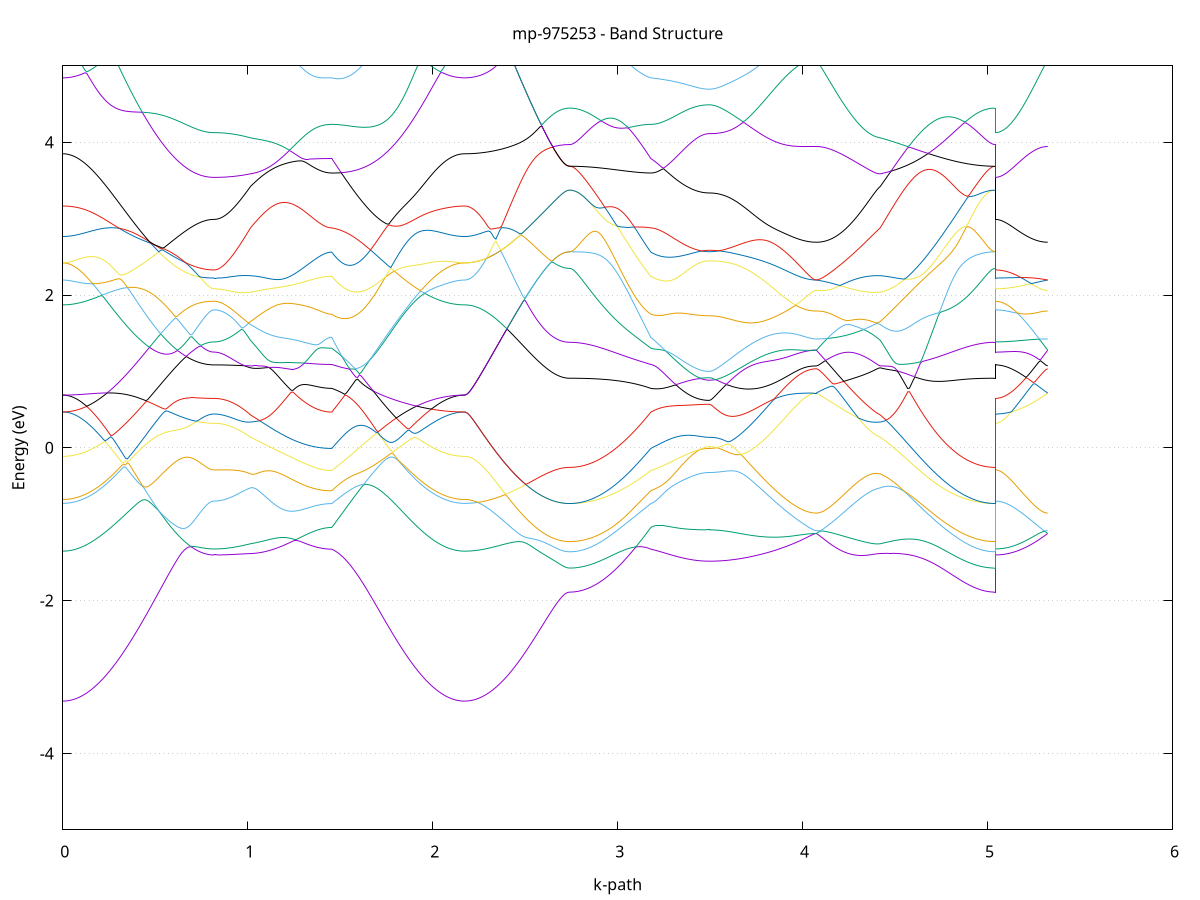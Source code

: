 set title 'mp-975253 - Band Structure'
set xlabel 'k-path'
set ylabel 'Energy (eV)'
set grid y
set yrange [-5:5]
set terminal png size 800,600
set output 'mp-975253_bands_gnuplot.png'
plot '-' using 1:2 with lines notitle, '-' using 1:2 with lines notitle, '-' using 1:2 with lines notitle, '-' using 1:2 with lines notitle, '-' using 1:2 with lines notitle, '-' using 1:2 with lines notitle, '-' using 1:2 with lines notitle, '-' using 1:2 with lines notitle, '-' using 1:2 with lines notitle, '-' using 1:2 with lines notitle, '-' using 1:2 with lines notitle, '-' using 1:2 with lines notitle, '-' using 1:2 with lines notitle, '-' using 1:2 with lines notitle, '-' using 1:2 with lines notitle, '-' using 1:2 with lines notitle, '-' using 1:2 with lines notitle, '-' using 1:2 with lines notitle, '-' using 1:2 with lines notitle, '-' using 1:2 with lines notitle, '-' using 1:2 with lines notitle, '-' using 1:2 with lines notitle, '-' using 1:2 with lines notitle, '-' using 1:2 with lines notitle, '-' using 1:2 with lines notitle, '-' using 1:2 with lines notitle, '-' using 1:2 with lines notitle, '-' using 1:2 with lines notitle, '-' using 1:2 with lines notitle, '-' using 1:2 with lines notitle, '-' using 1:2 with lines notitle, '-' using 1:2 with lines notitle, '-' using 1:2 with lines notitle, '-' using 1:2 with lines notitle, '-' using 1:2 with lines notitle, '-' using 1:2 with lines notitle, '-' using 1:2 with lines notitle, '-' using 1:2 with lines notitle, '-' using 1:2 with lines notitle, '-' using 1:2 with lines notitle, '-' using 1:2 with lines notitle, '-' using 1:2 with lines notitle, '-' using 1:2 with lines notitle, '-' using 1:2 with lines notitle, '-' using 1:2 with lines notitle, '-' using 1:2 with lines notitle, '-' using 1:2 with lines notitle, '-' using 1:2 with lines notitle
0.000000 -36.574135
0.009977 -36.574135
0.019954 -36.574035
0.029931 -36.574035
0.039908 -36.573935
0.049885 -36.573835
0.059862 -36.573635
0.069839 -36.573435
0.079816 -36.573235
0.089792 -36.573035
0.099769 -36.572735
0.109746 -36.572435
0.119723 -36.572135
0.129700 -36.571835
0.139677 -36.571435
0.149654 -36.571035
0.159631 -36.570635
0.169608 -36.570235
0.179585 -36.569735
0.189562 -36.569235
0.199539 -36.568735
0.209516 -36.568235
0.219493 -36.567635
0.229470 -36.567135
0.239447 -36.566535
0.249423 -36.565935
0.259400 -36.565235
0.269377 -36.564635
0.279354 -36.563935
0.289331 -36.563235
0.299308 -36.562535
0.309285 -36.561835
0.319262 -36.561135
0.329239 -36.560335
0.339216 -36.559535
0.349193 -36.558835
0.359170 -36.558035
0.369147 -36.557235
0.379124 -36.556435
0.389101 -36.555635
0.399078 -36.554735
0.409054 -36.553935
0.419031 -36.553035
0.429008 -36.552235
0.438985 -36.551335
0.448962 -36.550535
0.458939 -36.549635
0.468916 -36.548835
0.478893 -36.547935
0.488870 -36.547035
0.498847 -36.546235
0.508824 -36.545335
0.518801 -36.544435
0.528778 -36.543635
0.538755 -36.542735
0.548732 -36.541935
0.558709 -36.541135
0.568685 -36.540235
0.578662 -36.539435
0.588639 -36.538635
0.598616 -36.537835
0.608593 -36.537035
0.618570 -36.536335
0.628547 -36.535535
0.638524 -36.534835
0.648501 -36.534135
0.658478 -36.533435
0.668455 -36.532835
0.678432 -36.532135
0.688409 -36.531535
0.698386 -36.531035
0.708363 -36.530435
0.718340 -36.529935
0.728316 -36.529535
0.738293 -36.529135
0.748270 -36.528735
0.758247 -36.528435
0.768224 -36.528135
0.778201 -36.527835
0.788178 -36.527635
0.798155 -36.527535
0.808132 -36.527435
0.818109 -36.527435
0.818109 -36.527435
0.827974 -36.527435
0.837839 -36.527435
0.847704 -36.527335
0.857568 -36.527435
0.867433 -36.527535
0.877298 -36.527635
0.887163 -36.527735
0.897028 -36.527935
0.906893 -36.528135
0.916758 -36.528335
0.926623 -36.528535
0.936487 -36.528735
0.946352 -36.529035
0.956217 -36.529235
0.966082 -36.529535
0.975947 -36.529835
0.985812 -36.530235
0.995677 -36.530535
1.005542 -36.530935
1.015406 -36.531335
1.015406 -36.531335
1.025383 -36.531535
1.035360 -36.531835
1.045337 -36.532135
1.055314 -36.532335
1.065290 -36.532635
1.075267 -36.532835
1.085244 -36.533135
1.095221 -36.533335
1.105198 -36.533635
1.115175 -36.533835
1.125151 -36.534135
1.135128 -36.534335
1.145105 -36.534535
1.155082 -36.534735
1.165059 -36.535035
1.175035 -36.535235
1.185012 -36.535435
1.194989 -36.535635
1.204966 -36.535835
1.214943 -36.535935
1.224920 -36.536135
1.234896 -36.536335
1.244873 -36.536535
1.254850 -36.536635
1.264827 -36.536835
1.274804 -36.536935
1.284780 -36.537135
1.294757 -36.537235
1.304734 -36.537335
1.314711 -36.537435
1.324688 -36.537535
1.334665 -36.537635
1.344641 -36.537735
1.354618 -36.537835
1.364595 -36.537935
1.374572 -36.538035
1.384549 -36.538035
1.394525 -36.538135
1.404502 -36.538135
1.414479 -36.538235
1.424456 -36.538235
1.434433 -36.538235
1.444410 -36.538235
1.454386 -36.538235
1.454386 -36.538235
1.464359 -36.537535
1.474331 -36.536735
1.484303 -36.536035
1.494275 -36.535235
1.504248 -36.534535
1.514220 -36.533735
1.524192 -36.532935
1.534164 -36.532235
1.544136 -36.531435
1.554109 -36.532135
1.564081 -36.533235
1.574053 -36.534235
1.584025 -36.535235
1.593998 -36.536235
1.603970 -36.537235
1.613942 -36.538335
1.623914 -36.539335
1.633887 -36.540335
1.643859 -36.541335
1.653831 -36.542335
1.663803 -36.543435
1.673776 -36.544435
1.683748 -36.545435
1.693720 -36.546335
1.703692 -36.547335
1.713664 -36.548335
1.723637 -36.549335
1.733609 -36.550235
1.743581 -36.551235
1.753553 -36.552135
1.763526 -36.553035
1.773498 -36.554035
1.783470 -36.554935
1.793442 -36.555735
1.803415 -36.556635
1.813387 -36.557535
1.823359 -36.558335
1.833331 -36.559135
1.843303 -36.559935
1.853276 -36.560735
1.863248 -36.561535
1.873220 -36.562335
1.883192 -36.563035
1.893165 -36.563735
1.903137 -36.564435
1.913109 -36.565135
1.923081 -36.565735
1.933054 -36.566435
1.943026 -36.567035
1.952998 -36.567635
1.962970 -36.568135
1.972942 -36.568735
1.982915 -36.569235
1.992887 -36.569735
2.002859 -36.570135
2.012831 -36.570635
2.022804 -36.571035
2.032776 -36.571435
2.042748 -36.571835
2.052720 -36.572135
2.062693 -36.572435
2.072665 -36.572735
2.082637 -36.573035
2.092609 -36.573235
2.102582 -36.573435
2.112554 -36.573635
2.122526 -36.573835
2.132498 -36.573935
2.142470 -36.574035
2.152443 -36.574035
2.162415 -36.574135
2.172387 -36.574135
2.172387 -36.574135
2.182355 -36.574135
2.192323 -36.574135
2.202291 -36.574035
2.212259 -36.573935
2.222227 -36.573835
2.232195 -36.573735
2.242163 -36.573635
2.252131 -36.573435
2.262099 -36.573235
2.272067 -36.573035
2.282035 -36.572835
2.292003 -36.572635
2.301971 -36.572335
2.311939 -36.572035
2.321907 -36.571735
2.331875 -36.571435
2.341843 -36.571135
2.351810 -36.570835
2.361778 -36.570435
2.371746 -36.570035
2.381714 -36.569635
2.391682 -36.569235
2.401650 -36.568835
2.411618 -36.568435
2.421586 -36.567935
2.431554 -36.567535
2.441522 -36.567035
2.451490 -36.566635
2.461458 -36.566135
2.471426 -36.565635
2.481394 -36.565135
2.491362 -36.564735
2.501330 -36.564235
2.511298 -36.563735
2.521266 -36.563235
2.531234 -36.562735
2.541202 -36.562335
2.551170 -36.561835
2.561138 -36.561335
2.571106 -36.560935
2.581074 -36.560535
2.591042 -36.560035
2.601010 -36.559635
2.610978 -36.559335
2.620945 -36.558935
2.630913 -36.558535
2.640881 -36.558235
2.650849 -36.557935
2.660817 -36.557735
2.670785 -36.557435
2.680753 -36.557235
2.690721 -36.557035
2.700689 -36.556935
2.710657 -36.556735
2.720625 -36.556735
2.730593 -36.556635
2.740561 -36.556635
2.740561 -36.556635
2.750538 -36.556635
2.760515 -36.556535
2.770492 -36.556535
2.780468 -36.556435
2.790445 -36.556335
2.800422 -36.556235
2.810399 -36.556135
2.820376 -36.555935
2.830352 -36.555735
2.840329 -36.555535
2.850306 -36.555335
2.860283 -36.555135
2.870260 -36.554835
2.880237 -36.554535
2.890213 -36.554235
2.900190 -36.553935
2.910167 -36.553535
2.920144 -36.553235
2.930121 -36.552835
2.940097 -36.552435
2.950074 -36.552035
2.960051 -36.551635
2.970028 -36.551135
2.980005 -36.550635
2.989982 -36.550135
2.999958 -36.549635
3.009935 -36.549135
3.019912 -36.548635
3.029889 -36.548035
3.039866 -36.547535
3.049842 -36.546935
3.059819 -36.546335
3.069796 -36.545735
3.079773 -36.545135
3.089750 -36.544435
3.099727 -36.543835
3.109703 -36.543135
3.119680 -36.542435
3.129657 -36.541835
3.139634 -36.541135
3.149611 -36.540435
3.159587 -36.539735
3.169564 -36.538935
3.179541 -36.538235
3.179541 -36.538235
3.189432 -36.537935
3.199322 -36.537635
3.209212 -36.537335
3.219103 -36.537135
3.228993 -36.536935
3.238884 -36.536735
3.248774 -36.536535
3.258665 -36.536335
3.268555 -36.536235
3.278445 -36.536135
3.288336 -36.536035
3.298226 -36.535935
3.308117 -36.535835
3.318007 -36.535835
3.327898 -36.535835
3.337788 -36.535835
3.347679 -36.535835
3.357569 -36.535835
3.367459 -36.535835
3.377350 -36.535835
3.387240 -36.535835
3.397131 -36.535935
3.407021 -36.535935
3.416912 -36.535935
3.426802 -36.536035
3.436693 -36.536035
3.446583 -36.536035
3.456473 -36.536135
3.466364 -36.536135
3.476254 -36.536135
3.486145 -36.536135
3.496035 -36.536135
3.496035 -36.536135
3.506009 -36.536135
3.515983 -36.536135
3.525957 -36.536135
3.535931 -36.536035
3.545905 -36.536035
3.555879 -36.535935
3.565853 -36.535935
3.575827 -36.535835
3.585801 -36.535735
3.595775 -36.535635
3.605749 -36.535535
3.615723 -36.535435
3.625697 -36.535235
3.635671 -36.535135
3.645645 -36.535035
3.655619 -36.534835
3.665593 -36.534635
3.675567 -36.534535
3.685541 -36.534335
3.695515 -36.534135
3.705489 -36.533935
3.715463 -36.533735
3.725437 -36.533535
3.735411 -36.533335
3.745385 -36.533135
3.755358 -36.532935
3.765332 -36.532635
3.775306 -36.532435
3.785280 -36.532235
3.795254 -36.532035
3.805228 -36.531735
3.815202 -36.531535
3.825176 -36.531235
3.835150 -36.531035
3.845124 -36.530835
3.855098 -36.530535
3.865072 -36.530335
3.875046 -36.530135
3.885020 -36.529835
3.894994 -36.529635
3.904968 -36.529435
3.914942 -36.529235
3.924916 -36.529035
3.934890 -36.528835
3.944864 -36.528635
3.954838 -36.528435
3.964812 -36.528335
3.974786 -36.528135
3.984760 -36.528035
3.994734 -36.527835
4.004708 -36.527735
4.014682 -36.527635
4.024656 -36.527535
4.034630 -36.527435
4.044604 -36.527435
4.054578 -36.527335
4.064552 -36.527335
4.074526 -36.527335
4.074526 -36.527335
4.084408 -36.527335
4.094290 -36.527335
4.104172 -36.527335
4.114055 -36.527435
4.123937 -36.527435
4.133819 -36.527535
4.143701 -36.527535
4.153583 -36.527635
4.163466 -36.527735
4.173348 -36.527835
4.183230 -36.527835
4.193112 -36.527935
4.202995 -36.528035
4.212877 -36.528135
4.222759 -36.528235
4.232641 -36.528335
4.242524 -36.528535
4.252406 -36.528635
4.262288 -36.528735
4.272170 -36.528835
4.282052 -36.528935
4.291935 -36.529135
4.301817 -36.529235
4.311699 -36.529335
4.321581 -36.529535
4.331464 -36.529635
4.341346 -36.529835
4.351228 -36.529935
4.361110 -36.530135
4.370993 -36.530335
4.380875 -36.530535
4.390757 -36.530635
4.400639 -36.530835
4.410521 -36.531035
4.420404 -36.531335
4.420404 -36.531335
4.430258 -36.531635
4.440112 -36.532035
4.449966 -36.532535
4.459820 -36.532935
4.469674 -36.533335
4.479529 -36.533835
4.489383 -36.534335
4.499237 -36.534835
4.509091 -36.535235
4.518945 -36.535735
4.528799 -36.536335
4.538654 -36.536835
4.548508 -36.537335
4.558362 -36.537835
4.568216 -36.538435
4.578070 -36.538935
4.587924 -36.539535
4.597778 -36.540035
4.607633 -36.540635
4.617487 -36.541135
4.627341 -36.541735
4.637195 -36.542235
4.647049 -36.542835
4.656903 -36.543335
4.666757 -36.543935
4.676612 -36.544435
4.686466 -36.545035
4.696320 -36.545535
4.706174 -36.546135
4.716028 -36.546635
4.725882 -36.547135
4.735737 -36.547635
4.745591 -36.548135
4.755445 -36.548635
4.765299 -36.549135
4.775153 -36.549635
4.785007 -36.550135
4.794861 -36.550535
4.804716 -36.551035
4.814570 -36.551435
4.824424 -36.551835
4.834278 -36.552235
4.844132 -36.552635
4.853986 -36.553035
4.863841 -36.553335
4.873695 -36.553735
4.883549 -36.554035
4.893403 -36.554335
4.903257 -36.554635
4.913111 -36.554935
4.922965 -36.555135
4.932820 -36.555335
4.942674 -36.555635
4.952528 -36.555735
4.962382 -36.555935
4.972236 -36.556135
4.982090 -36.556235
4.991944 -36.556335
5.001799 -36.556435
5.011653 -36.556535
5.021507 -36.556535
5.031361 -36.556635
5.041215 -36.556635
5.041215 -36.527435
5.051011 -36.527435
5.060807 -36.527435
5.070604 -36.527435
5.080400 -36.527435
5.090196 -36.527435
5.099992 -36.527435
5.109788 -36.527435
5.119584 -36.527435
5.129380 -36.527435
5.139176 -36.527435
5.148972 -36.527435
5.158768 -36.527435
5.168565 -36.527435
5.178361 -36.527435
5.188157 -36.527435
5.197953 -36.527435
5.207749 -36.527435
5.217545 -36.527435
5.227341 -36.527435
5.237137 -36.527435
5.246933 -36.527435
5.256729 -36.527335
5.266526 -36.527335
5.276322 -36.527335
5.286118 -36.527335
5.295914 -36.527335
5.305710 -36.527335
5.315506 -36.527335
5.325302 -36.527335
e
0.000000 -36.498635
0.009977 -36.498635
0.019954 -36.498635
0.029931 -36.498735
0.039908 -36.498735
0.049885 -36.498835
0.059862 -36.498935
0.069839 -36.499135
0.079816 -36.499235
0.089792 -36.499435
0.099769 -36.499635
0.109746 -36.499835
0.119723 -36.500135
0.129700 -36.500335
0.139677 -36.500635
0.149654 -36.500935
0.159631 -36.501235
0.169608 -36.501535
0.179585 -36.501935
0.189562 -36.502235
0.199539 -36.502635
0.209516 -36.503035
0.219493 -36.503435
0.229470 -36.503835
0.239447 -36.504235
0.249423 -36.504735
0.259400 -36.505135
0.269377 -36.505635
0.279354 -36.506135
0.289331 -36.506635
0.299308 -36.507135
0.309285 -36.507635
0.319262 -36.508135
0.329239 -36.508635
0.339216 -36.509135
0.349193 -36.509735
0.359170 -36.510235
0.369147 -36.510735
0.379124 -36.511335
0.389101 -36.511835
0.399078 -36.512435
0.409054 -36.512935
0.419031 -36.513535
0.429008 -36.514035
0.438985 -36.514635
0.448962 -36.515135
0.458939 -36.515735
0.468916 -36.516235
0.478893 -36.516735
0.488870 -36.517235
0.498847 -36.517835
0.508824 -36.518335
0.518801 -36.518835
0.528778 -36.519335
0.538755 -36.519835
0.548732 -36.520235
0.558709 -36.520735
0.568685 -36.521235
0.578662 -36.521635
0.588639 -36.522035
0.598616 -36.522435
0.608593 -36.522835
0.618570 -36.523235
0.628547 -36.523635
0.638524 -36.524035
0.648501 -36.524335
0.658478 -36.524635
0.668455 -36.524935
0.678432 -36.525235
0.688409 -36.525535
0.698386 -36.525735
0.708363 -36.526035
0.718340 -36.526235
0.728316 -36.526435
0.738293 -36.526635
0.748270 -36.526735
0.758247 -36.526835
0.768224 -36.527035
0.778201 -36.527135
0.788178 -36.527135
0.798155 -36.527235
0.808132 -36.527235
0.818109 -36.527235
0.818109 -36.527235
0.827974 -36.527235
0.837839 -36.527335
0.847704 -36.527335
0.857568 -36.527235
0.867433 -36.527135
0.877298 -36.527035
0.887163 -36.526935
0.897028 -36.526835
0.906893 -36.526635
0.916758 -36.526435
0.926623 -36.526235
0.936487 -36.526035
0.946352 -36.525735
0.956217 -36.525435
0.966082 -36.525235
0.975947 -36.524935
0.985812 -36.524535
0.995677 -36.524235
1.005542 -36.523935
1.015406 -36.523535
1.015406 -36.523535
1.025383 -36.523235
1.035360 -36.523035
1.045337 -36.522835
1.055314 -36.522635
1.065290 -36.522435
1.075267 -36.522235
1.085244 -36.522135
1.095221 -36.522035
1.105198 -36.521935
1.115175 -36.521835
1.125151 -36.521735
1.135128 -36.521635
1.145105 -36.521635
1.155082 -36.521535
1.165059 -36.521535
1.175035 -36.521535
1.185012 -36.521535
1.194989 -36.521535
1.204966 -36.521535
1.214943 -36.521535
1.224920 -36.521535
1.234896 -36.521635
1.244873 -36.521635
1.254850 -36.521635
1.264827 -36.521735
1.274804 -36.521735
1.284780 -36.521835
1.294757 -36.521835
1.304734 -36.521835
1.314711 -36.521935
1.324688 -36.521935
1.334665 -36.522035
1.344641 -36.522035
1.354618 -36.522035
1.364595 -36.522135
1.374572 -36.522135
1.384549 -36.522135
1.394525 -36.522235
1.404502 -36.522235
1.414479 -36.522235
1.424456 -36.522235
1.434433 -36.522235
1.444410 -36.522235
1.454386 -36.522235
1.454386 -36.522235
1.464359 -36.523235
1.474331 -36.524135
1.484303 -36.525135
1.494275 -36.526135
1.504248 -36.527135
1.514220 -36.528135
1.524192 -36.529135
1.534164 -36.530135
1.544136 -36.531135
1.554109 -36.530635
1.564081 -36.529835
1.574053 -36.529035
1.584025 -36.528335
1.593998 -36.527535
1.603970 -36.526735
1.613942 -36.525935
1.623914 -36.525135
1.633887 -36.524335
1.643859 -36.523635
1.653831 -36.522835
1.663803 -36.522035
1.673776 -36.521235
1.683748 -36.520535
1.693720 -36.519735
1.703692 -36.519035
1.713664 -36.518235
1.723637 -36.517535
1.733609 -36.516735
1.743581 -36.516035
1.753553 -36.515335
1.763526 -36.514635
1.773498 -36.513935
1.783470 -36.513235
1.793442 -36.512535
1.803415 -36.511935
1.813387 -36.511235
1.823359 -36.510635
1.833331 -36.510035
1.843303 -36.509335
1.853276 -36.508735
1.863248 -36.508135
1.873220 -36.507635
1.883192 -36.507035
1.893165 -36.506535
1.903137 -36.505935
1.913109 -36.505435
1.923081 -36.504935
1.933054 -36.504435
1.943026 -36.504035
1.952998 -36.503535
1.962970 -36.503135
1.972942 -36.502735
1.982915 -36.502335
1.992887 -36.501935
2.002859 -36.501635
2.012831 -36.501235
2.022804 -36.500935
2.032776 -36.500635
2.042748 -36.500335
2.052720 -36.500135
2.062693 -36.499835
2.072665 -36.499635
2.082637 -36.499435
2.092609 -36.499235
2.102582 -36.499135
2.112554 -36.498935
2.122526 -36.498835
2.132498 -36.498735
2.142470 -36.498735
2.152443 -36.498635
2.162415 -36.498635
2.172387 -36.498635
2.172387 -36.498635
2.182355 -36.498635
2.192323 -36.498635
2.202291 -36.498635
2.212259 -36.498635
2.222227 -36.498635
2.232195 -36.498635
2.242163 -36.498635
2.252131 -36.498635
2.262099 -36.498635
2.272067 -36.498635
2.282035 -36.498635
2.292003 -36.498635
2.301971 -36.498635
2.311939 -36.498635
2.321907 -36.498635
2.331875 -36.498635
2.341843 -36.498635
2.351810 -36.498635
2.361778 -36.498635
2.371746 -36.498635
2.381714 -36.498635
2.391682 -36.498635
2.401650 -36.498635
2.411618 -36.498635
2.421586 -36.498635
2.431554 -36.498635
2.441522 -36.498635
2.451490 -36.498635
2.461458 -36.498635
2.471426 -36.498635
2.481394 -36.498735
2.491362 -36.498735
2.501330 -36.498735
2.511298 -36.498735
2.521266 -36.498735
2.531234 -36.498735
2.541202 -36.498735
2.551170 -36.498735
2.561138 -36.498735
2.571106 -36.498735
2.581074 -36.498735
2.591042 -36.498735
2.601010 -36.498735
2.610978 -36.498735
2.620945 -36.498735
2.630913 -36.498735
2.640881 -36.498735
2.650849 -36.498735
2.660817 -36.498735
2.670785 -36.498735
2.680753 -36.498735
2.690721 -36.498735
2.700689 -36.498735
2.710657 -36.498735
2.720625 -36.498735
2.730593 -36.498735
2.740561 -36.498735
2.740561 -36.498735
2.750538 -36.498735
2.760515 -36.498835
2.770492 -36.498835
2.780468 -36.498935
2.790445 -36.499035
2.800422 -36.499135
2.810399 -36.499335
2.820376 -36.499535
2.830352 -36.499735
2.840329 -36.499935
2.850306 -36.500235
2.860283 -36.500535
2.870260 -36.500835
2.880237 -36.501235
2.890213 -36.501635
2.900190 -36.502035
2.910167 -36.502435
2.920144 -36.502935
2.930121 -36.503435
2.940097 -36.503935
2.950074 -36.504435
2.960051 -36.505035
2.970028 -36.505535
2.980005 -36.506135
2.989982 -36.506835
2.999958 -36.507435
3.009935 -36.508135
3.019912 -36.508835
3.029889 -36.509535
3.039866 -36.510235
3.049842 -36.511035
3.059819 -36.511835
3.069796 -36.512535
3.079773 -36.513335
3.089750 -36.514235
3.099727 -36.515035
3.109703 -36.515935
3.119680 -36.516735
3.129657 -36.517635
3.139634 -36.518535
3.149611 -36.519435
3.159587 -36.520335
3.169564 -36.521335
3.179541 -36.522235
3.179541 -36.522235
3.189432 -36.522635
3.199322 -36.523035
3.209212 -36.523435
3.219103 -36.523835
3.228993 -36.524135
3.238884 -36.524535
3.248774 -36.524835
3.258665 -36.525135
3.268555 -36.525435
3.278445 -36.525635
3.288336 -36.525935
3.298226 -36.526135
3.308117 -36.526335
3.318007 -36.526535
3.327898 -36.526635
3.337788 -36.526835
3.347679 -36.526935
3.357569 -36.527035
3.367459 -36.527135
3.377350 -36.527235
3.387240 -36.527335
3.397131 -36.527335
3.407021 -36.527435
3.416912 -36.527435
3.426802 -36.527535
3.436693 -36.527535
3.446583 -36.527535
3.456473 -36.527535
3.466364 -36.527635
3.476254 -36.527635
3.486145 -36.527635
3.496035 -36.527635
3.496035 -36.527635
3.506009 -36.527635
3.515983 -36.527635
3.525957 -36.527635
3.535931 -36.527635
3.545905 -36.527635
3.555879 -36.527635
3.565853 -36.527635
3.575827 -36.527635
3.585801 -36.527635
3.595775 -36.527635
3.605749 -36.527635
3.615723 -36.527635
3.625697 -36.527535
3.635671 -36.527535
3.645645 -36.527535
3.655619 -36.527535
3.665593 -36.527535
3.675567 -36.527535
3.685541 -36.527535
3.695515 -36.527535
3.705489 -36.527535
3.715463 -36.527535
3.725437 -36.527535
3.735411 -36.527535
3.745385 -36.527535
3.755358 -36.527535
3.765332 -36.527535
3.775306 -36.527535
3.785280 -36.527435
3.795254 -36.527435
3.805228 -36.527435
3.815202 -36.527435
3.825176 -36.527435
3.835150 -36.527435
3.845124 -36.527435
3.855098 -36.527435
3.865072 -36.527435
3.875046 -36.527435
3.885020 -36.527435
3.894994 -36.527435
3.904968 -36.527435
3.914942 -36.527435
3.924916 -36.527435
3.934890 -36.527335
3.944864 -36.527335
3.954838 -36.527335
3.964812 -36.527335
3.974786 -36.527335
3.984760 -36.527335
3.994734 -36.527335
4.004708 -36.527335
4.014682 -36.527335
4.024656 -36.527335
4.034630 -36.527335
4.044604 -36.527335
4.054578 -36.527335
4.064552 -36.527335
4.074526 -36.527335
4.074526 -36.527335
4.084408 -36.527335
4.094290 -36.527335
4.104172 -36.527335
4.114055 -36.527335
4.123937 -36.527235
4.133819 -36.527235
4.143701 -36.527235
4.153583 -36.527135
4.163466 -36.527135
4.173348 -36.527035
4.183230 -36.527035
4.193112 -36.526935
4.202995 -36.526835
4.212877 -36.526735
4.222759 -36.526635
4.232641 -36.526535
4.242524 -36.526435
4.252406 -36.526335
4.262288 -36.526235
4.272170 -36.526135
4.282052 -36.525935
4.291935 -36.525835
4.301817 -36.525735
4.311699 -36.525535
4.321581 -36.525435
4.331464 -36.525235
4.341346 -36.525035
4.351228 -36.524935
4.361110 -36.524735
4.370993 -36.524535
4.380875 -36.524335
4.390757 -36.524135
4.400639 -36.523935
4.410521 -36.523735
4.420404 -36.523535
4.420404 -36.523535
4.430258 -36.523135
4.440112 -36.522735
4.449966 -36.522335
4.459820 -36.521935
4.469674 -36.521535
4.479529 -36.521035
4.489383 -36.520635
4.499237 -36.520135
4.509091 -36.519635
4.518945 -36.519135
4.528799 -36.518635
4.538654 -36.518135
4.548508 -36.517635
4.558362 -36.517135
4.568216 -36.516635
4.578070 -36.516135
4.587924 -36.515535
4.597778 -36.515035
4.607633 -36.514435
4.617487 -36.513935
4.627341 -36.513435
4.637195 -36.512835
4.647049 -36.512335
4.656903 -36.511735
4.666757 -36.511235
4.676612 -36.510735
4.686466 -36.510135
4.696320 -36.509635
4.706174 -36.509135
4.716028 -36.508635
4.725882 -36.508035
4.735737 -36.507535
4.745591 -36.507035
4.755445 -36.506535
4.765299 -36.506135
4.775153 -36.505635
4.785007 -36.505135
4.794861 -36.504735
4.804716 -36.504335
4.814570 -36.503835
4.824424 -36.503435
4.834278 -36.503035
4.844132 -36.502635
4.853986 -36.502335
4.863841 -36.501935
4.873695 -36.501635
4.883549 -36.501335
4.893403 -36.501035
4.903257 -36.500735
4.913111 -36.500435
4.922965 -36.500235
4.932820 -36.499935
4.942674 -36.499735
4.952528 -36.499535
4.962382 -36.499435
4.972236 -36.499235
4.982090 -36.499135
4.991944 -36.499035
5.001799 -36.498935
5.011653 -36.498835
5.021507 -36.498835
5.031361 -36.498735
5.041215 -36.498735
5.041215 -36.527235
5.051011 -36.527235
5.060807 -36.527235
5.070604 -36.527235
5.080400 -36.527235
5.090196 -36.527235
5.099992 -36.527235
5.109788 -36.527235
5.119584 -36.527235
5.129380 -36.527235
5.139176 -36.527235
5.148972 -36.527235
5.158768 -36.527235
5.168565 -36.527235
5.178361 -36.527235
5.188157 -36.527235
5.197953 -36.527335
5.207749 -36.527335
5.217545 -36.527335
5.227341 -36.527335
5.237137 -36.527335
5.246933 -36.527335
5.256729 -36.527335
5.266526 -36.527335
5.276322 -36.527335
5.286118 -36.527335
5.295914 -36.527335
5.305710 -36.527335
5.315506 -36.527335
5.325302 -36.527335
e
0.000000 -36.479435
0.009977 -36.479435
0.019954 -36.479435
0.029931 -36.479435
0.039908 -36.479535
0.049885 -36.479535
0.059862 -36.479535
0.069839 -36.479635
0.079816 -36.479635
0.089792 -36.479735
0.099769 -36.479735
0.109746 -36.479835
0.119723 -36.479935
0.129700 -36.480035
0.139677 -36.480035
0.149654 -36.480135
0.159631 -36.480235
0.169608 -36.480335
0.179585 -36.480435
0.189562 -36.480635
0.199539 -36.480735
0.209516 -36.480835
0.219493 -36.481035
0.229470 -36.481135
0.239447 -36.481335
0.249423 -36.481435
0.259400 -36.481635
0.269377 -36.481835
0.279354 -36.481935
0.289331 -36.482135
0.299308 -36.482335
0.309285 -36.482535
0.319262 -36.482735
0.329239 -36.482935
0.339216 -36.483235
0.349193 -36.483435
0.359170 -36.483635
0.369147 -36.483935
0.379124 -36.484135
0.389101 -36.484435
0.399078 -36.484635
0.409054 -36.484935
0.419031 -36.485235
0.429008 -36.485535
0.438985 -36.485835
0.448962 -36.486135
0.458939 -36.486435
0.468916 -36.486735
0.478893 -36.487035
0.488870 -36.487335
0.498847 -36.487635
0.508824 -36.488035
0.518801 -36.488335
0.528778 -36.488635
0.538755 -36.489035
0.548732 -36.489335
0.558709 -36.489735
0.568685 -36.490135
0.578662 -36.490435
0.588639 -36.490835
0.598616 -36.491135
0.608593 -36.491535
0.618570 -36.491935
0.628547 -36.492235
0.638524 -36.492635
0.648501 -36.492935
0.658478 -36.493335
0.668455 -36.493635
0.678432 -36.493935
0.688409 -36.494335
0.698386 -36.494635
0.708363 -36.494935
0.718340 -36.495135
0.728316 -36.495435
0.738293 -36.495635
0.748270 -36.495835
0.758247 -36.496035
0.768224 -36.496235
0.778201 -36.496335
0.788178 -36.496535
0.798155 -36.496535
0.808132 -36.496635
0.818109 -36.496635
0.818109 -36.496635
0.827974 -36.496635
0.837839 -36.496635
0.847704 -36.496635
0.857568 -36.496635
0.867433 -36.496635
0.877298 -36.496635
0.887163 -36.496635
0.897028 -36.496635
0.906893 -36.496635
0.916758 -36.496635
0.926623 -36.496635
0.936487 -36.496635
0.946352 -36.496635
0.956217 -36.496635
0.966082 -36.496635
0.975947 -36.496635
0.985812 -36.496635
0.995677 -36.496735
1.005542 -36.496735
1.015406 -36.496735
1.015406 -36.496735
1.025383 -36.496735
1.035360 -36.496635
1.045337 -36.496635
1.055314 -36.496635
1.065290 -36.496535
1.075267 -36.496435
1.085244 -36.496335
1.095221 -36.496235
1.105198 -36.496135
1.115175 -36.496035
1.125151 -36.495835
1.135128 -36.495735
1.145105 -36.495535
1.155082 -36.495435
1.165059 -36.495235
1.175035 -36.495035
1.185012 -36.494835
1.194989 -36.494735
1.204966 -36.494535
1.214943 -36.494335
1.224920 -36.494135
1.234896 -36.493935
1.244873 -36.493735
1.254850 -36.493635
1.264827 -36.493435
1.274804 -36.493235
1.284780 -36.493035
1.294757 -36.492935
1.304734 -36.492735
1.314711 -36.492635
1.324688 -36.492435
1.334665 -36.492335
1.344641 -36.492235
1.354618 -36.492135
1.364595 -36.492035
1.374572 -36.491935
1.384549 -36.491835
1.394525 -36.491735
1.404502 -36.491735
1.414479 -36.491635
1.424456 -36.491635
1.434433 -36.491635
1.444410 -36.491535
1.454386 -36.491535
1.454386 -36.491535
1.464359 -36.491335
1.474331 -36.491135
1.484303 -36.490835
1.494275 -36.490635
1.504248 -36.490435
1.514220 -36.490135
1.524192 -36.489935
1.534164 -36.489635
1.544136 -36.489435
1.554109 -36.489235
1.564081 -36.488935
1.574053 -36.488735
1.584025 -36.488435
1.593998 -36.488235
1.603970 -36.487935
1.613942 -36.487735
1.623914 -36.487535
1.633887 -36.487235
1.643859 -36.487035
1.653831 -36.486735
1.663803 -36.486535
1.673776 -36.486335
1.683748 -36.486035
1.693720 -36.485835
1.703692 -36.485635
1.713664 -36.485335
1.723637 -36.485135
1.733609 -36.484935
1.743581 -36.484735
1.753553 -36.484435
1.763526 -36.484235
1.773498 -36.484035
1.783470 -36.483835
1.793442 -36.483635
1.803415 -36.483435
1.813387 -36.483235
1.823359 -36.483035
1.833331 -36.482835
1.843303 -36.482635
1.853276 -36.482535
1.863248 -36.482335
1.873220 -36.482135
1.883192 -36.481935
1.893165 -36.481835
1.903137 -36.481635
1.913109 -36.481535
1.923081 -36.481335
1.933054 -36.481235
1.943026 -36.481035
1.952998 -36.480935
1.962970 -36.480835
1.972942 -36.480635
1.982915 -36.480535
1.992887 -36.480435
2.002859 -36.480335
2.012831 -36.480235
2.022804 -36.480135
2.032776 -36.480035
2.042748 -36.479935
2.052720 -36.479935
2.062693 -36.479835
2.072665 -36.479735
2.082637 -36.479735
2.092609 -36.479635
2.102582 -36.479635
2.112554 -36.479535
2.122526 -36.479535
2.132498 -36.479535
2.142470 -36.479435
2.152443 -36.479435
2.162415 -36.479435
2.172387 -36.479435
2.172387 -36.479435
2.182355 -36.479435
2.192323 -36.479535
2.202291 -36.479535
2.212259 -36.479635
2.222227 -36.479735
2.232195 -36.479835
2.242163 -36.480035
2.252131 -36.480135
2.262099 -36.480335
2.272067 -36.480535
2.282035 -36.480735
2.292003 -36.481035
2.301971 -36.481235
2.311939 -36.481535
2.321907 -36.481835
2.331875 -36.482135
2.341843 -36.482535
2.351810 -36.482835
2.361778 -36.483235
2.371746 -36.483535
2.381714 -36.483935
2.391682 -36.484335
2.401650 -36.484835
2.411618 -36.485235
2.421586 -36.485635
2.431554 -36.486135
2.441522 -36.486635
2.451490 -36.487035
2.461458 -36.487535
2.471426 -36.488035
2.481394 -36.488535
2.491362 -36.489035
2.501330 -36.489435
2.511298 -36.489935
2.521266 -36.490435
2.531234 -36.490935
2.541202 -36.491435
2.551170 -36.491835
2.561138 -36.492335
2.571106 -36.492735
2.581074 -36.493235
2.591042 -36.493635
2.601010 -36.494035
2.610978 -36.494435
2.620945 -36.494835
2.630913 -36.495135
2.640881 -36.495435
2.650849 -36.495735
2.660817 -36.496035
2.670785 -36.496335
2.680753 -36.496535
2.690721 -36.496735
2.700689 -36.496835
2.710657 -36.496935
2.720625 -36.497035
2.730593 -36.497135
2.740561 -36.497135
2.740561 -36.497135
2.750538 -36.497135
2.760515 -36.497135
2.770492 -36.497135
2.780468 -36.497135
2.790445 -36.497135
2.800422 -36.497135
2.810399 -36.497035
2.820376 -36.497035
2.830352 -36.497035
2.840329 -36.496935
2.850306 -36.496935
2.860283 -36.496835
2.870260 -36.496735
2.880237 -36.496635
2.890213 -36.496635
2.900190 -36.496535
2.910167 -36.496435
2.920144 -36.496235
2.930121 -36.496135
2.940097 -36.496035
2.950074 -36.495935
2.960051 -36.495735
2.970028 -36.495635
2.980005 -36.495435
2.989982 -36.495335
2.999958 -36.495135
3.009935 -36.495035
3.019912 -36.494835
3.029889 -36.494635
3.039866 -36.494535
3.049842 -36.494335
3.059819 -36.494135
3.069796 -36.493935
3.079773 -36.493735
3.089750 -36.493535
3.099727 -36.493335
3.109703 -36.493135
3.119680 -36.492935
3.129657 -36.492735
3.139634 -36.492435
3.149611 -36.492235
3.159587 -36.492035
3.169564 -36.491835
3.179541 -36.491535
3.179541 -36.491535
3.189432 -36.491435
3.199322 -36.491335
3.209212 -36.491235
3.219103 -36.491135
3.228993 -36.490935
3.238884 -36.490835
3.248774 -36.490735
3.258665 -36.490535
3.268555 -36.490435
3.278445 -36.490235
3.288336 -36.490135
3.298226 -36.489935
3.308117 -36.489835
3.318007 -36.489635
3.327898 -36.489535
3.337788 -36.489435
3.347679 -36.489235
3.357569 -36.489135
3.367459 -36.489035
3.377350 -36.488935
3.387240 -36.488835
3.397131 -36.488735
3.407021 -36.488635
3.416912 -36.488535
3.426802 -36.488435
3.436693 -36.488435
3.446583 -36.488335
3.456473 -36.488235
3.466364 -36.488235
3.476254 -36.488235
3.486145 -36.488235
3.496035 -36.488235
3.496035 -36.488235
3.506009 -36.488235
3.515983 -36.488235
3.525957 -36.488235
3.535931 -36.488235
3.545905 -36.488335
3.555879 -36.488335
3.565853 -36.488435
3.575827 -36.488535
3.585801 -36.488635
3.595775 -36.488735
3.605749 -36.488835
3.615723 -36.488935
3.625697 -36.489035
3.635671 -36.489135
3.645645 -36.489335
3.655619 -36.489435
3.665593 -36.489635
3.675567 -36.489735
3.685541 -36.489935
3.695515 -36.490135
3.705489 -36.490335
3.715463 -36.490435
3.725437 -36.490635
3.735411 -36.490835
3.745385 -36.491035
3.755358 -36.491335
3.765332 -36.491535
3.775306 -36.491735
3.785280 -36.491935
3.795254 -36.492135
3.805228 -36.492435
3.815202 -36.492635
3.825176 -36.492835
3.835150 -36.493135
3.845124 -36.493335
3.855098 -36.493535
3.865072 -36.493735
3.875046 -36.494035
3.885020 -36.494235
3.894994 -36.494435
3.904968 -36.494635
3.914942 -36.494835
3.924916 -36.495035
3.934890 -36.495235
3.944864 -36.495435
3.954838 -36.495535
3.964812 -36.495735
3.974786 -36.495835
3.984760 -36.496035
3.994734 -36.496135
4.004708 -36.496235
4.014682 -36.496335
4.024656 -36.496435
4.034630 -36.496535
4.044604 -36.496535
4.054578 -36.496635
4.064552 -36.496635
4.074526 -36.496635
4.074526 -36.496635
4.084408 -36.496635
4.094290 -36.496635
4.104172 -36.496635
4.114055 -36.496635
4.123937 -36.496635
4.133819 -36.496535
4.143701 -36.496535
4.153583 -36.496535
4.163466 -36.496535
4.173348 -36.496535
4.183230 -36.496435
4.193112 -36.496435
4.202995 -36.496435
4.212877 -36.496435
4.222759 -36.496435
4.232641 -36.496435
4.242524 -36.496435
4.252406 -36.496435
4.262288 -36.496435
4.272170 -36.496435
4.282052 -36.496435
4.291935 -36.496435
4.301817 -36.496435
4.311699 -36.496535
4.321581 -36.496535
4.331464 -36.496535
4.341346 -36.496535
4.351228 -36.496635
4.361110 -36.496635
4.370993 -36.496635
4.380875 -36.496635
4.390757 -36.496635
4.400639 -36.496635
4.410521 -36.496735
4.420404 -36.496735
4.420404 -36.496735
4.430258 -36.496735
4.440112 -36.496735
4.449966 -36.496735
4.459820 -36.496735
4.469674 -36.496735
4.479529 -36.496735
4.489383 -36.496735
4.499237 -36.496735
4.509091 -36.496735
4.518945 -36.496735
4.528799 -36.496735
4.538654 -36.496835
4.548508 -36.496835
4.558362 -36.496835
4.568216 -36.496835
4.578070 -36.496835
4.587924 -36.496835
4.597778 -36.496835
4.607633 -36.496835
4.617487 -36.496835
4.627341 -36.496835
4.637195 -36.496835
4.647049 -36.496935
4.656903 -36.496935
4.666757 -36.496935
4.676612 -36.496935
4.686466 -36.496935
4.696320 -36.496935
4.706174 -36.496935
4.716028 -36.496935
4.725882 -36.496935
4.735737 -36.496935
4.745591 -36.496935
4.755445 -36.497035
4.765299 -36.497035
4.775153 -36.497035
4.785007 -36.497035
4.794861 -36.497035
4.804716 -36.497035
4.814570 -36.497035
4.824424 -36.497035
4.834278 -36.497035
4.844132 -36.497035
4.853986 -36.497035
4.863841 -36.497035
4.873695 -36.497035
4.883549 -36.497035
4.893403 -36.497135
4.903257 -36.497135
4.913111 -36.497135
4.922965 -36.497135
4.932820 -36.497135
4.942674 -36.497135
4.952528 -36.497135
4.962382 -36.497135
4.972236 -36.497135
4.982090 -36.497135
4.991944 -36.497135
5.001799 -36.497135
5.011653 -36.497135
5.021507 -36.497135
5.031361 -36.497135
5.041215 -36.497135
5.041215 -36.496635
5.051011 -36.496635
5.060807 -36.496635
5.070604 -36.496635
5.080400 -36.496635
5.090196 -36.496635
5.099992 -36.496635
5.109788 -36.496635
5.119584 -36.496635
5.129380 -36.496635
5.139176 -36.496635
5.148972 -36.496635
5.158768 -36.496635
5.168565 -36.496635
5.178361 -36.496635
5.188157 -36.496635
5.197953 -36.496635
5.207749 -36.496635
5.217545 -36.496635
5.227341 -36.496635
5.237137 -36.496635
5.246933 -36.496635
5.256729 -36.496635
5.266526 -36.496635
5.276322 -36.496635
5.286118 -36.496635
5.295914 -36.496635
5.305710 -36.496635
5.315506 -36.496635
5.325302 -36.496635
e
0.000000 -27.356635
0.009977 -27.356635
0.019954 -27.356635
0.029931 -27.356635
0.039908 -27.356635
0.049885 -27.356635
0.059862 -27.356635
0.069839 -27.356735
0.079816 -27.356735
0.089792 -27.356735
0.099769 -27.356735
0.109746 -27.356735
0.119723 -27.356735
0.129700 -27.356735
0.139677 -27.356735
0.149654 -27.356735
0.159631 -27.356735
0.169608 -27.356735
0.179585 -27.356735
0.189562 -27.356735
0.199539 -27.356735
0.209516 -27.356835
0.219493 -27.356835
0.229470 -27.356835
0.239447 -27.356835
0.249423 -27.356835
0.259400 -27.356835
0.269377 -27.356835
0.279354 -27.356835
0.289331 -27.356835
0.299308 -27.356835
0.309285 -27.356835
0.319262 -27.356835
0.329239 -27.356835
0.339216 -27.356835
0.349193 -27.356835
0.359170 -27.356835
0.369147 -27.356935
0.379124 -27.356935
0.389101 -27.356935
0.399078 -27.356935
0.409054 -27.356935
0.419031 -27.356835
0.429008 -27.356835
0.438985 -27.356835
0.448962 -27.356835
0.458939 -27.356835
0.468916 -27.356835
0.478893 -27.356835
0.488870 -27.356835
0.498847 -27.356835
0.508824 -27.356835
0.518801 -27.356835
0.528778 -27.356835
0.538755 -27.356835
0.548732 -27.356835
0.558709 -27.356835
0.568685 -27.356735
0.578662 -27.356735
0.588639 -27.356735
0.598616 -27.356735
0.608593 -27.356735
0.618570 -27.356735
0.628547 -27.356735
0.638524 -27.356735
0.648501 -27.356735
0.658478 -27.356635
0.668455 -27.356635
0.678432 -27.356635
0.688409 -27.356635
0.698386 -27.356635
0.708363 -27.356635
0.718340 -27.356635
0.728316 -27.356635
0.738293 -27.356635
0.748270 -27.356635
0.758247 -27.356635
0.768224 -27.356635
0.778201 -27.356635
0.788178 -27.356635
0.798155 -27.356635
0.808132 -27.356635
0.818109 -27.356635
0.818109 -27.356635
0.827974 -27.356635
0.837839 -27.356635
0.847704 -27.356635
0.857568 -27.356635
0.867433 -27.356635
0.877298 -27.356635
0.887163 -27.356635
0.897028 -27.356635
0.906893 -27.356635
0.916758 -27.356635
0.926623 -27.356735
0.936487 -27.356735
0.946352 -27.356735
0.956217 -27.356735
0.966082 -27.356735
0.975947 -27.356835
0.985812 -27.356835
0.995677 -27.356835
1.005542 -27.356835
1.015406 -27.356935
1.015406 -27.356935
1.025383 -27.356935
1.035360 -27.356935
1.045337 -27.356935
1.055314 -27.356935
1.065290 -27.357035
1.075267 -27.357035
1.085244 -27.357035
1.095221 -27.357035
1.105198 -27.357135
1.115175 -27.357135
1.125151 -27.357135
1.135128 -27.357135
1.145105 -27.357135
1.155082 -27.357235
1.165059 -27.357235
1.175035 -27.357235
1.185012 -27.357235
1.194989 -27.357335
1.204966 -27.357335
1.214943 -27.357335
1.224920 -27.357335
1.234896 -27.357435
1.244873 -27.357435
1.254850 -27.357435
1.264827 -27.357435
1.274804 -27.357435
1.284780 -27.357535
1.294757 -27.357535
1.304734 -27.357535
1.314711 -27.357535
1.324688 -27.357535
1.334665 -27.357535
1.344641 -27.357535
1.354618 -27.357635
1.364595 -27.357635
1.374572 -27.357635
1.384549 -27.357635
1.394525 -27.357635
1.404502 -27.357635
1.414479 -27.357635
1.424456 -27.357635
1.434433 -27.357635
1.444410 -27.357635
1.454386 -27.357635
1.454386 -27.357635
1.464359 -27.357635
1.474331 -27.357635
1.484303 -27.357635
1.494275 -27.357635
1.504248 -27.357635
1.514220 -27.357535
1.524192 -27.357535
1.534164 -27.357535
1.544136 -27.357535
1.554109 -27.357535
1.564081 -27.357535
1.574053 -27.357435
1.584025 -27.357435
1.593998 -27.357435
1.603970 -27.357435
1.613942 -27.357435
1.623914 -27.357435
1.633887 -27.357335
1.643859 -27.357335
1.653831 -27.357335
1.663803 -27.357335
1.673776 -27.357335
1.683748 -27.357335
1.693720 -27.357235
1.703692 -27.357235
1.713664 -27.357235
1.723637 -27.357235
1.733609 -27.357235
1.743581 -27.357135
1.753553 -27.357135
1.763526 -27.357135
1.773498 -27.357135
1.783470 -27.357135
1.793442 -27.357135
1.803415 -27.357035
1.813387 -27.357035
1.823359 -27.357035
1.833331 -27.357035
1.843303 -27.357035
1.853276 -27.356935
1.863248 -27.356935
1.873220 -27.356935
1.883192 -27.356935
1.893165 -27.356935
1.903137 -27.356935
1.913109 -27.356935
1.923081 -27.356835
1.933054 -27.356835
1.943026 -27.356835
1.952998 -27.356835
1.962970 -27.356835
1.972942 -27.356835
1.982915 -27.356835
1.992887 -27.356735
2.002859 -27.356735
2.012831 -27.356735
2.022804 -27.356735
2.032776 -27.356735
2.042748 -27.356735
2.052720 -27.356735
2.062693 -27.356735
2.072665 -27.356735
2.082637 -27.356735
2.092609 -27.356735
2.102582 -27.356735
2.112554 -27.356635
2.122526 -27.356635
2.132498 -27.356635
2.142470 -27.356635
2.152443 -27.356635
2.162415 -27.356635
2.172387 -27.356635
2.172387 -27.356635
2.182355 -27.356635
2.192323 -27.356635
2.202291 -27.356635
2.212259 -27.356635
2.222227 -27.356735
2.232195 -27.356735
2.242163 -27.356735
2.252131 -27.356735
2.262099 -27.356735
2.272067 -27.356735
2.282035 -27.356735
2.292003 -27.356835
2.301971 -27.356835
2.311939 -27.356835
2.321907 -27.356835
2.331875 -27.356835
2.341843 -27.356935
2.351810 -27.356935
2.361778 -27.356935
2.371746 -27.357035
2.381714 -27.357035
2.391682 -27.357035
2.401650 -27.357035
2.411618 -27.357135
2.421586 -27.357135
2.431554 -27.357135
2.441522 -27.357235
2.451490 -27.357235
2.461458 -27.357235
2.471426 -27.357335
2.481394 -27.357335
2.491362 -27.357335
2.501330 -27.357435
2.511298 -27.357435
2.521266 -27.357435
2.531234 -27.357535
2.541202 -27.357535
2.551170 -27.357535
2.561138 -27.357535
2.571106 -27.357635
2.581074 -27.357635
2.591042 -27.357635
2.601010 -27.357635
2.610978 -27.357735
2.620945 -27.357735
2.630913 -27.357735
2.640881 -27.357735
2.650849 -27.357735
2.660817 -27.357835
2.670785 -27.357835
2.680753 -27.357835
2.690721 -27.357835
2.700689 -27.357835
2.710657 -27.357835
2.720625 -27.357835
2.730593 -27.357835
2.740561 -27.357835
2.740561 -27.357835
2.750538 -27.357835
2.760515 -27.357835
2.770492 -27.357835
2.780468 -27.357835
2.790445 -27.357835
2.800422 -27.357835
2.810399 -27.357835
2.820376 -27.357835
2.830352 -27.357835
2.840329 -27.357835
2.850306 -27.357835
2.860283 -27.357835
2.870260 -27.357835
2.880237 -27.357835
2.890213 -27.357835
2.900190 -27.357835
2.910167 -27.357835
2.920144 -27.357835
2.930121 -27.357835
2.940097 -27.357835
2.950074 -27.357835
2.960051 -27.357835
2.970028 -27.357835
2.980005 -27.357835
2.989982 -27.357835
2.999958 -27.357835
3.009935 -27.357835
3.019912 -27.357835
3.029889 -27.357735
3.039866 -27.357735
3.049842 -27.357735
3.059819 -27.357735
3.069796 -27.357735
3.079773 -27.357735
3.089750 -27.357735
3.099727 -27.357735
3.109703 -27.357735
3.119680 -27.357735
3.129657 -27.357735
3.139634 -27.357735
3.149611 -27.357635
3.159587 -27.357635
3.169564 -27.357635
3.179541 -27.357635
3.179541 -27.357635
3.189432 -27.357635
3.199322 -27.357635
3.209212 -27.357635
3.219103 -27.357635
3.228993 -27.357635
3.238884 -27.357635
3.248774 -27.357635
3.258665 -27.357635
3.268555 -27.357635
3.278445 -27.357535
3.288336 -27.357535
3.298226 -27.357535
3.308117 -27.357535
3.318007 -27.357535
3.327898 -27.357535
3.337788 -27.357535
3.347679 -27.357535
3.357569 -27.357535
3.367459 -27.357535
3.377350 -27.357535
3.387240 -27.357535
3.397131 -27.357435
3.407021 -27.357435
3.416912 -27.357435
3.426802 -27.357435
3.436693 -27.357435
3.446583 -27.357435
3.456473 -27.357435
3.466364 -27.357435
3.476254 -27.357435
3.486145 -27.357435
3.496035 -27.357435
3.496035 -27.357435
3.506009 -27.357435
3.515983 -27.357435
3.525957 -27.357435
3.535931 -27.357435
3.545905 -27.357435
3.555879 -27.357435
3.565853 -27.357435
3.575827 -27.357435
3.585801 -27.357435
3.595775 -27.357435
3.605749 -27.357335
3.615723 -27.357335
3.625697 -27.357335
3.635671 -27.357335
3.645645 -27.357335
3.655619 -27.357335
3.665593 -27.357235
3.675567 -27.357235
3.685541 -27.357235
3.695515 -27.357235
3.705489 -27.357235
3.715463 -27.357135
3.725437 -27.357135
3.735411 -27.357135
3.745385 -27.357135
3.755358 -27.357135
3.765332 -27.357035
3.775306 -27.357035
3.785280 -27.357035
3.795254 -27.357035
3.805228 -27.356935
3.815202 -27.356935
3.825176 -27.356935
3.835150 -27.356935
3.845124 -27.356835
3.855098 -27.356835
3.865072 -27.356835
3.875046 -27.356835
3.885020 -27.356835
3.894994 -27.356735
3.904968 -27.356735
3.914942 -27.356735
3.924916 -27.356735
3.934890 -27.356735
3.944864 -27.356735
3.954838 -27.356635
3.964812 -27.356635
3.974786 -27.356635
3.984760 -27.356635
3.994734 -27.356635
4.004708 -27.356635
4.014682 -27.356635
4.024656 -27.356635
4.034630 -27.356635
4.044604 -27.356635
4.054578 -27.356635
4.064552 -27.356635
4.074526 -27.356635
4.074526 -27.356635
4.084408 -27.356635
4.094290 -27.356635
4.104172 -27.356635
4.114055 -27.356635
4.123937 -27.356635
4.133819 -27.356635
4.143701 -27.356635
4.153583 -27.356635
4.163466 -27.356635
4.173348 -27.356635
4.183230 -27.356635
4.193112 -27.356635
4.202995 -27.356635
4.212877 -27.356635
4.222759 -27.356635
4.232641 -27.356635
4.242524 -27.356635
4.252406 -27.356635
4.262288 -27.356635
4.272170 -27.356735
4.282052 -27.356735
4.291935 -27.356735
4.301817 -27.356735
4.311699 -27.356735
4.321581 -27.356735
4.331464 -27.356735
4.341346 -27.356735
4.351228 -27.356835
4.361110 -27.356835
4.370993 -27.356835
4.380875 -27.356835
4.390757 -27.356835
4.400639 -27.356835
4.410521 -27.356835
4.420404 -27.356935
4.420404 -27.356935
4.430258 -27.356935
4.440112 -27.356935
4.449966 -27.356935
4.459820 -27.357035
4.469674 -27.357035
4.479529 -27.357035
4.489383 -27.357135
4.499237 -27.357135
4.509091 -27.357135
4.518945 -27.357135
4.528799 -27.357235
4.538654 -27.357235
4.548508 -27.357235
4.558362 -27.357335
4.568216 -27.357335
4.578070 -27.357335
4.587924 -27.357335
4.597778 -27.357435
4.607633 -27.357435
4.617487 -27.357435
4.627341 -27.357435
4.637195 -27.357535
4.647049 -27.357535
4.656903 -27.357535
4.666757 -27.357535
4.676612 -27.357635
4.686466 -27.357635
4.696320 -27.357635
4.706174 -27.357635
4.716028 -27.357635
4.725882 -27.357635
4.735737 -27.357735
4.745591 -27.357735
4.755445 -27.357735
4.765299 -27.357735
4.775153 -27.357735
4.785007 -27.357735
4.794861 -27.357735
4.804716 -27.357735
4.814570 -27.357835
4.824424 -27.357835
4.834278 -27.357835
4.844132 -27.357835
4.853986 -27.357835
4.863841 -27.357835
4.873695 -27.357835
4.883549 -27.357835
4.893403 -27.357835
4.903257 -27.357835
4.913111 -27.357835
4.922965 -27.357835
4.932820 -27.357835
4.942674 -27.357835
4.952528 -27.357835
4.962382 -27.357835
4.972236 -27.357835
4.982090 -27.357835
4.991944 -27.357835
5.001799 -27.357835
5.011653 -27.357835
5.021507 -27.357835
5.031361 -27.357835
5.041215 -27.357835
5.041215 -27.356635
5.051011 -27.356635
5.060807 -27.356635
5.070604 -27.356635
5.080400 -27.356635
5.090196 -27.356635
5.099992 -27.356635
5.109788 -27.356635
5.119584 -27.356635
5.129380 -27.356635
5.139176 -27.356635
5.148972 -27.356635
5.158768 -27.356635
5.168565 -27.356635
5.178361 -27.356635
5.188157 -27.356635
5.197953 -27.356635
5.207749 -27.356635
5.217545 -27.356635
5.227341 -27.356635
5.237137 -27.356635
5.246933 -27.356635
5.256729 -27.356635
5.266526 -27.356635
5.276322 -27.356635
5.286118 -27.356635
5.295914 -27.356635
5.305710 -27.356635
5.315506 -27.356635
5.325302 -27.356635
e
0.000000 -18.830135
0.009977 -18.830135
0.019954 -18.830135
0.029931 -18.830135
0.039908 -18.830135
0.049885 -18.830135
0.059862 -18.830135
0.069839 -18.830135
0.079816 -18.830135
0.089792 -18.830135
0.099769 -18.830135
0.109746 -18.830235
0.119723 -18.830335
0.129700 -18.830435
0.139677 -18.830635
0.149654 -18.830735
0.159631 -18.831035
0.169608 -18.831335
0.179585 -18.831635
0.189562 -18.832035
0.199539 -18.832435
0.209516 -18.833035
0.219493 -18.833535
0.229470 -18.834235
0.239447 -18.834935
0.249423 -18.835735
0.259400 -18.836535
0.269377 -18.837435
0.279354 -18.838435
0.289331 -18.839535
0.299308 -18.840635
0.309285 -18.841835
0.319262 -18.843035
0.329239 -18.844335
0.339216 -18.845635
0.349193 -18.846935
0.359170 -18.848435
0.369147 -18.849835
0.379124 -18.851335
0.389101 -18.852835
0.399078 -18.854335
0.409054 -18.855935
0.419031 -18.857535
0.429008 -18.859135
0.438985 -18.860735
0.448962 -18.862335
0.458939 -18.863935
0.468916 -18.865535
0.478893 -18.867135
0.488870 -18.868735
0.498847 -18.870335
0.508824 -18.871835
0.518801 -18.873435
0.528778 -18.874935
0.538755 -18.876435
0.548732 -18.877935
0.558709 -18.879335
0.568685 -18.880735
0.578662 -18.882135
0.588639 -18.883435
0.598616 -18.884735
0.608593 -18.886035
0.618570 -18.887235
0.628547 -18.888335
0.638524 -18.889535
0.648501 -18.890535
0.658478 -18.891535
0.668455 -18.892535
0.678432 -18.893435
0.688409 -18.894335
0.698386 -18.895035
0.708363 -18.895835
0.718340 -18.896535
0.728316 -18.897135
0.738293 -18.897635
0.748270 -18.898135
0.758247 -18.898535
0.768224 -18.898935
0.778201 -18.899235
0.788178 -18.899435
0.798155 -18.899635
0.808132 -18.899735
0.818109 -18.899735
0.818109 -18.899735
0.827974 -18.899635
0.837839 -18.899135
0.847704 -18.898435
0.857568 -18.897435
0.867433 -18.896135
0.877298 -18.894535
0.887163 -18.892735
0.897028 -18.890535
0.906893 -18.888135
0.916758 -18.885435
0.926623 -18.882535
0.936487 -18.879335
0.946352 -18.875835
0.956217 -18.872035
0.966082 -18.868035
0.975947 -18.863835
0.985812 -18.859335
0.995677 -18.854535
1.005542 -18.849635
1.015406 -18.844435
1.015406 -18.844435
1.025383 -18.843435
1.035360 -18.843535
1.045337 -18.843635
1.055314 -18.843535
1.065290 -18.843435
1.075267 -18.843135
1.085244 -18.842735
1.095221 -18.842235
1.105198 -18.841635
1.115175 -18.840935
1.125151 -18.840135
1.135128 -18.839235
1.145105 -18.838235
1.155082 -18.837035
1.165059 -18.835835
1.175035 -18.834535
1.185012 -18.833035
1.194989 -18.831535
1.204966 -18.829835
1.214943 -18.828135
1.224920 -18.826235
1.234896 -18.824335
1.244873 -18.822335
1.254850 -18.820235
1.264827 -18.818135
1.274804 -18.815835
1.284780 -18.813535
1.294757 -18.811235
1.304734 -18.808835
1.314711 -18.806335
1.324688 -18.803835
1.334665 -18.801335
1.344641 -18.798835
1.354618 -18.796335
1.364595 -18.793835
1.374572 -18.791335
1.384549 -18.788935
1.394525 -18.786635
1.404502 -18.784535
1.414479 -18.782635
1.424456 -18.780935
1.434433 -18.779735
1.444410 -18.778935
1.454386 -18.778635
1.454386 -18.778635
1.464359 -18.777735
1.474331 -18.776935
1.484303 -18.776135
1.494275 -18.775335
1.504248 -18.774535
1.514220 -18.773835
1.524192 -18.773035
1.534164 -18.772235
1.544136 -18.771435
1.554109 -18.770635
1.564081 -18.769835
1.574053 -18.768935
1.584025 -18.768035
1.593998 -18.767035
1.603970 -18.766035
1.613942 -18.765035
1.623914 -18.763935
1.633887 -18.762735
1.643859 -18.761535
1.653831 -18.760235
1.663803 -18.760535
1.673776 -18.764035
1.683748 -18.767535
1.693720 -18.770935
1.703692 -18.774235
1.713664 -18.777335
1.723637 -18.780435
1.733609 -18.783435
1.743581 -18.786335
1.753553 -18.789135
1.763526 -18.791835
1.773498 -18.794435
1.783470 -18.796935
1.793442 -18.799335
1.803415 -18.801635
1.813387 -18.803835
1.823359 -18.805935
1.833331 -18.807935
1.843303 -18.809735
1.853276 -18.811535
1.863248 -18.813235
1.873220 -18.814835
1.883192 -18.816335
1.893165 -18.817835
1.903137 -18.819135
1.913109 -18.820335
1.923081 -18.821435
1.933054 -18.822535
1.943026 -18.823435
1.952998 -18.824335
1.962970 -18.825135
1.972942 -18.825935
1.982915 -18.826535
1.992887 -18.827135
2.002859 -18.827635
2.012831 -18.828035
2.022804 -18.828435
2.032776 -18.828835
2.042748 -18.829135
2.052720 -18.829335
2.062693 -18.829535
2.072665 -18.829635
2.082637 -18.829835
2.092609 -18.829935
2.102582 -18.829935
2.112554 -18.830035
2.122526 -18.830035
2.132498 -18.830035
2.142470 -18.830135
2.152443 -18.830135
2.162415 -18.830135
2.172387 -18.830135
2.172387 -18.830135
2.182355 -18.830035
2.192323 -18.829835
2.202291 -18.829335
2.212259 -18.828835
2.222227 -18.828035
2.232195 -18.827135
2.242163 -18.826135
2.252131 -18.824835
2.262099 -18.823535
2.272067 -18.821935
2.282035 -18.820235
2.292003 -18.818435
2.301971 -18.816335
2.311939 -18.814235
2.321907 -18.811935
2.331875 -18.809435
2.341843 -18.806835
2.351810 -18.804135
2.361778 -18.801235
2.371746 -18.798235
2.381714 -18.795135
2.391682 -18.791835
2.401650 -18.789735
2.411618 -18.792235
2.421586 -18.794735
2.431554 -18.797135
2.441522 -18.799535
2.451490 -18.801835
2.461458 -18.804135
2.471426 -18.806335
2.481394 -18.808535
2.491362 -18.810635
2.501330 -18.812735
2.511298 -18.814735
2.521266 -18.816635
2.531234 -18.818535
2.541202 -18.820335
2.551170 -18.822035
2.561138 -18.823635
2.571106 -18.825235
2.581074 -18.826635
2.591042 -18.828035
2.601010 -18.829335
2.610978 -18.830635
2.620945 -18.831735
2.630913 -18.832735
2.640881 -18.833735
2.650849 -18.834635
2.660817 -18.835435
2.670785 -18.836135
2.680753 -18.836735
2.690721 -18.837235
2.700689 -18.837635
2.710657 -18.837935
2.720625 -18.838235
2.730593 -18.838335
2.740561 -18.838335
2.740561 -18.838335
2.750538 -18.838335
2.760515 -18.838135
2.770492 -18.837835
2.780468 -18.837435
2.790445 -18.836935
2.800422 -18.836335
2.810399 -18.835635
2.820376 -18.834735
2.830352 -18.833835
2.840329 -18.832735
2.850306 -18.831535
2.860283 -18.830335
2.870260 -18.828935
2.880237 -18.827535
2.890213 -18.826035
2.900190 -18.824435
2.910167 -18.822735
2.920144 -18.821035
2.930121 -18.819235
2.940097 -18.817335
2.950074 -18.815435
2.960051 -18.813535
2.970028 -18.811535
2.980005 -18.809535
2.989982 -18.807535
2.999958 -18.805535
3.009935 -18.803535
3.019912 -18.801635
3.029889 -18.799735
3.039866 -18.797835
3.049842 -18.795935
3.059819 -18.794135
3.069796 -18.792435
3.079773 -18.790835
3.089750 -18.789235
3.099727 -18.787735
3.109703 -18.786335
3.119680 -18.785035
3.129657 -18.783835
3.139634 -18.782635
3.149611 -18.781535
3.159587 -18.780535
3.169564 -18.779535
3.179541 -18.778635
3.179541 -18.778635
3.189432 -18.778235
3.199322 -18.777935
3.209212 -18.777635
3.219103 -18.777435
3.228993 -18.777335
3.238884 -18.777335
3.248774 -18.777335
3.258665 -18.777535
3.268555 -18.777735
3.278445 -18.778035
3.288336 -18.778535
3.298226 -18.779035
3.308117 -18.779635
3.318007 -18.780335
3.327898 -18.781035
3.337788 -18.781835
3.347679 -18.782735
3.357569 -18.783535
3.367459 -18.784435
3.377350 -18.785235
3.387240 -18.786035
3.397131 -18.786835
3.407021 -18.787635
3.416912 -18.788335
3.426802 -18.788935
3.436693 -18.789535
3.446583 -18.790035
3.456473 -18.790435
3.466364 -18.790735
3.476254 -18.790935
3.486145 -18.791135
3.496035 -18.791135
3.496035 -18.791135
3.506009 -18.791135
3.515983 -18.791235
3.525957 -18.791235
3.535931 -18.791335
3.545905 -18.791435
3.555879 -18.791635
3.565853 -18.791835
3.575827 -18.792035
3.585801 -18.792335
3.595775 -18.792635
3.605749 -18.793035
3.615723 -18.793535
3.625697 -18.794135
3.635671 -18.794935
3.645645 -18.795735
3.655619 -18.796735
3.665593 -18.798035
3.675567 -18.799435
3.685541 -18.801135
3.695515 -18.803035
3.705489 -18.805335
3.715463 -18.807835
3.725437 -18.810635
3.735411 -18.813635
3.745385 -18.816835
3.755358 -18.820235
3.765332 -18.823835
3.775306 -18.827435
3.785280 -18.831035
3.795254 -18.834735
3.805228 -18.838435
3.815202 -18.842135
3.825176 -18.845735
3.835150 -18.849335
3.845124 -18.852735
3.855098 -18.856135
3.865072 -18.859435
3.875046 -18.862635
3.885020 -18.865735
3.894994 -18.868635
3.904968 -18.871435
3.914942 -18.874135
3.924916 -18.876635
3.934890 -18.879035
3.944864 -18.881335
3.954838 -18.883335
3.964812 -18.885335
3.974786 -18.887035
3.984760 -18.888635
3.994734 -18.890135
4.004708 -18.891435
4.014682 -18.892535
4.024656 -18.893435
4.034630 -18.894235
4.044604 -18.894835
4.054578 -18.895235
4.064552 -18.895535
4.074526 -18.895635
4.074526 -18.895635
4.084408 -18.895635
4.094290 -18.895535
4.104172 -18.895435
4.114055 -18.895235
4.123937 -18.895035
4.133819 -18.894735
4.143701 -18.894335
4.153583 -18.893935
4.163466 -18.893435
4.173348 -18.892835
4.183230 -18.892135
4.193112 -18.891335
4.202995 -18.890535
4.212877 -18.889535
4.222759 -18.888435
4.232641 -18.887235
4.242524 -18.885935
4.252406 -18.884535
4.262288 -18.883035
4.272170 -18.881435
4.282052 -18.879635
4.291935 -18.877835
4.301817 -18.875835
4.311699 -18.873735
4.321581 -18.871535
4.331464 -18.869235
4.341346 -18.866835
4.351228 -18.864335
4.361110 -18.861735
4.370993 -18.859035
4.380875 -18.856235
4.390757 -18.853335
4.400639 -18.850435
4.410521 -18.847435
4.420404 -18.844435
4.420404 -18.844435
4.430258 -18.843535
4.440112 -18.843935
4.449966 -18.844335
4.459820 -18.844635
4.469674 -18.844935
4.479529 -18.845135
4.489383 -18.845435
4.499237 -18.845635
4.509091 -18.845835
4.518945 -18.846035
4.528799 -18.846135
4.538654 -18.846235
4.548508 -18.846335
4.558362 -18.846335
4.568216 -18.846435
4.578070 -18.846435
4.587924 -18.846435
4.597778 -18.846335
4.607633 -18.846335
4.617487 -18.846235
4.627341 -18.846135
4.637195 -18.846035
4.647049 -18.845935
4.656903 -18.845735
4.666757 -18.845635
4.676612 -18.845435
4.686466 -18.845235
4.696320 -18.845035
4.706174 -18.844835
4.716028 -18.844635
4.725882 -18.844335
4.735737 -18.844135
4.745591 -18.843835
4.755445 -18.843635
4.765299 -18.843335
4.775153 -18.843135
4.785007 -18.842835
4.794861 -18.842635
4.804716 -18.842335
4.814570 -18.842035
4.824424 -18.841835
4.834278 -18.841535
4.844132 -18.841335
4.853986 -18.841035
4.863841 -18.840835
4.873695 -18.840535
4.883549 -18.840335
4.893403 -18.840135
4.903257 -18.839935
4.913111 -18.839735
4.922965 -18.839535
4.932820 -18.839335
4.942674 -18.839235
4.952528 -18.839035
4.962382 -18.838935
4.972236 -18.838835
4.982090 -18.838635
4.991944 -18.838635
5.001799 -18.838535
5.011653 -18.838435
5.021507 -18.838435
5.031361 -18.838435
5.041215 -18.838335
5.041215 -18.899735
5.051011 -18.899735
5.060807 -18.899735
5.070604 -18.899635
5.080400 -18.899535
5.090196 -18.899435
5.099992 -18.899335
5.109788 -18.899235
5.119584 -18.899035
5.129380 -18.898835
5.139176 -18.898635
5.148972 -18.898435
5.158768 -18.898235
5.168565 -18.898035
5.178361 -18.897835
5.188157 -18.897635
5.197953 -18.897435
5.207749 -18.897135
5.217545 -18.896935
5.227341 -18.896735
5.237137 -18.896535
5.246933 -18.896335
5.256729 -18.896235
5.266526 -18.896035
5.276322 -18.895935
5.286118 -18.895835
5.295914 -18.895735
5.305710 -18.895635
5.315506 -18.895635
5.325302 -18.895635
e
0.000000 -18.746035
0.009977 -18.746035
0.019954 -18.746035
0.029931 -18.746035
0.039908 -18.745935
0.049885 -18.745935
0.059862 -18.745835
0.069839 -18.745735
0.079816 -18.745635
0.089792 -18.745435
0.099769 -18.745335
0.109746 -18.745035
0.119723 -18.744835
0.129700 -18.744535
0.139677 -18.744135
0.149654 -18.743735
0.159631 -18.743235
0.169608 -18.742635
0.179585 -18.742035
0.189562 -18.741335
0.199539 -18.740535
0.209516 -18.739635
0.219493 -18.738735
0.229470 -18.737635
0.239447 -18.736435
0.249423 -18.735235
0.259400 -18.733835
0.269377 -18.732435
0.279354 -18.730835
0.289331 -18.729235
0.299308 -18.727435
0.309285 -18.728435
0.319262 -18.731935
0.329239 -18.735535
0.339216 -18.739035
0.349193 -18.742535
0.359170 -18.745935
0.369147 -18.749335
0.379124 -18.752635
0.389101 -18.755935
0.399078 -18.759235
0.409054 -18.762435
0.419031 -18.765635
0.429008 -18.768735
0.438985 -18.771835
0.448962 -18.774835
0.458939 -18.777835
0.468916 -18.780735
0.478893 -18.783535
0.488870 -18.786335
0.498847 -18.789035
0.508824 -18.791735
0.518801 -18.794335
0.528778 -18.796835
0.538755 -18.799235
0.548732 -18.801635
0.558709 -18.803935
0.568685 -18.806235
0.578662 -18.808335
0.588639 -18.810435
0.598616 -18.812435
0.608593 -18.814335
0.618570 -18.816135
0.628547 -18.817935
0.638524 -18.819635
0.648501 -18.821235
0.658478 -18.822735
0.668455 -18.824135
0.678432 -18.825435
0.688409 -18.826635
0.698386 -18.827835
0.708363 -18.828935
0.718340 -18.829835
0.728316 -18.830735
0.738293 -18.831535
0.748270 -18.832235
0.758247 -18.832835
0.768224 -18.833335
0.778201 -18.833735
0.788178 -18.834135
0.798155 -18.834335
0.808132 -18.834435
0.818109 -18.834535
0.818109 -18.834535
0.827974 -18.834535
0.837839 -18.834735
0.847704 -18.834935
0.857568 -18.835235
0.867433 -18.835535
0.877298 -18.835935
0.887163 -18.836435
0.897028 -18.836935
0.906893 -18.837435
0.916758 -18.838035
0.926623 -18.838535
0.936487 -18.839135
0.946352 -18.839635
0.956217 -18.840235
0.966082 -18.840735
0.975947 -18.841235
0.985812 -18.841735
0.995677 -18.842235
1.005542 -18.842735
1.015406 -18.843135
1.015406 -18.843135
1.025383 -18.840535
1.035360 -18.836535
1.045337 -18.832435
1.055314 -18.828135
1.065290 -18.823735
1.075267 -18.819235
1.085244 -18.814635
1.095221 -18.809935
1.105198 -18.805135
1.115175 -18.800235
1.125151 -18.795235
1.135128 -18.790135
1.145105 -18.784935
1.155082 -18.779735
1.165059 -18.774435
1.175035 -18.769135
1.185012 -18.763735
1.194989 -18.758335
1.204966 -18.752935
1.214943 -18.747535
1.224920 -18.742235
1.234896 -18.736835
1.244873 -18.731535
1.254850 -18.728535
1.264827 -18.727835
1.274804 -18.727435
1.284780 -18.727335
1.294757 -18.727435
1.304734 -18.727835
1.314711 -18.728435
1.324688 -18.729335
1.334665 -18.730335
1.344641 -18.731635
1.354618 -18.733035
1.364595 -18.734635
1.374572 -18.736235
1.384549 -18.737935
1.394525 -18.739635
1.404502 -18.741335
1.414479 -18.742935
1.424456 -18.744235
1.434433 -18.745335
1.444410 -18.746035
1.454386 -18.746235
1.454386 -18.746235
1.464359 -18.742835
1.474331 -18.739535
1.484303 -18.736135
1.494275 -18.732835
1.504248 -18.729435
1.514220 -18.726135
1.524192 -18.722935
1.534164 -18.719635
1.544136 -18.716435
1.554109 -18.716035
1.564081 -18.720435
1.574053 -18.724835
1.584025 -18.729035
1.593998 -18.733235
1.603970 -18.737435
1.613942 -18.741435
1.623914 -18.745435
1.633887 -18.749335
1.643859 -18.753135
1.653831 -18.756835
1.663803 -18.758935
1.673776 -18.757535
1.683748 -18.756035
1.693720 -18.754535
1.703692 -18.752935
1.713664 -18.751235
1.723637 -18.749435
1.733609 -18.747635
1.743581 -18.745735
1.753553 -18.743735
1.763526 -18.741735
1.773498 -18.739635
1.783470 -18.737435
1.793442 -18.735235
1.803415 -18.732835
1.813387 -18.730535
1.823359 -18.728035
1.833331 -18.725535
1.843303 -18.722935
1.853276 -18.720235
1.863248 -18.717535
1.873220 -18.714735
1.883192 -18.711935
1.893165 -18.709035
1.903137 -18.706135
1.913109 -18.703735
1.923081 -18.706835
1.933054 -18.709835
1.943026 -18.712735
1.952998 -18.715435
1.962970 -18.718135
1.972942 -18.720635
1.982915 -18.723035
1.992887 -18.725435
2.002859 -18.727535
2.012831 -18.729635
2.022804 -18.731635
2.032776 -18.733435
2.042748 -18.735135
2.052720 -18.736735
2.062693 -18.738235
2.072665 -18.739635
2.082637 -18.740835
2.092609 -18.741935
2.102582 -18.742835
2.112554 -18.743735
2.122526 -18.744435
2.132498 -18.745035
2.142470 -18.745435
2.152443 -18.745735
2.162415 -18.745935
2.172387 -18.746035
2.172387 -18.746035
2.182355 -18.746135
2.192323 -18.746535
2.202291 -18.747235
2.212259 -18.748135
2.222227 -18.749335
2.232195 -18.750635
2.242163 -18.752235
2.252131 -18.753935
2.262099 -18.755835
2.272067 -18.757835
2.282035 -18.760035
2.292003 -18.762235
2.301971 -18.764635
2.311939 -18.767035
2.321907 -18.769435
2.331875 -18.771935
2.341843 -18.774435
2.351810 -18.777035
2.361778 -18.779535
2.371746 -18.782135
2.381714 -18.784635
2.391682 -18.787235
2.401650 -18.789735
2.411618 -18.792235
2.421586 -18.794735
2.431554 -18.797135
2.441522 -18.799535
2.451490 -18.801835
2.461458 -18.804135
2.471426 -18.806335
2.481394 -18.808535
2.491362 -18.810635
2.501330 -18.812735
2.511298 -18.814735
2.521266 -18.816635
2.531234 -18.818535
2.541202 -18.820335
2.551170 -18.822035
2.561138 -18.823635
2.571106 -18.825235
2.581074 -18.826635
2.591042 -18.828035
2.601010 -18.829335
2.610978 -18.830635
2.620945 -18.831735
2.630913 -18.832735
2.640881 -18.833735
2.650849 -18.834635
2.660817 -18.835435
2.670785 -18.836135
2.680753 -18.836735
2.690721 -18.837235
2.700689 -18.837635
2.710657 -18.837935
2.720625 -18.838235
2.730593 -18.838335
2.740561 -18.838335
2.740561 -18.838335
2.750538 -18.838335
2.760515 -18.838135
2.770492 -18.837835
2.780468 -18.837435
2.790445 -18.836935
2.800422 -18.836335
2.810399 -18.835535
2.820376 -18.834735
2.830352 -18.833735
2.840329 -18.832735
2.850306 -18.831535
2.860283 -18.830235
2.870260 -18.828935
2.880237 -18.827435
2.890213 -18.825835
2.900190 -18.824135
2.910167 -18.822335
2.920144 -18.820435
2.930121 -18.818435
2.940097 -18.816335
2.950074 -18.814135
2.960051 -18.811935
2.970028 -18.809535
2.980005 -18.807135
2.989982 -18.804635
2.999958 -18.802035
3.009935 -18.799435
3.019912 -18.796635
3.029889 -18.793835
3.039866 -18.791035
3.049842 -18.788035
3.059819 -18.785135
3.069796 -18.782035
3.079773 -18.778935
3.089750 -18.775835
3.099727 -18.772635
3.109703 -18.769435
3.119680 -18.766235
3.129657 -18.762935
3.139634 -18.759635
3.149611 -18.756335
3.159587 -18.752935
3.169564 -18.749635
3.179541 -18.746235
3.179541 -18.746235
3.189432 -18.744735
3.199322 -18.743135
3.209212 -18.741635
3.219103 -18.739935
3.228993 -18.738235
3.238884 -18.736535
3.248774 -18.734735
3.258665 -18.733035
3.268555 -18.731135
3.278445 -18.729335
3.288336 -18.727535
3.298226 -18.725635
3.308117 -18.723835
3.318007 -18.721935
3.327898 -18.720135
3.337788 -18.718235
3.347679 -18.716535
3.357569 -18.714735
3.367459 -18.713035
3.377350 -18.711435
3.387240 -18.709835
3.397131 -18.708335
3.407021 -18.706935
3.416912 -18.705635
3.426802 -18.704535
3.436693 -18.703435
3.446583 -18.702535
3.456473 -18.701835
3.466364 -18.701235
3.476254 -18.700735
3.486145 -18.700535
3.496035 -18.700435
3.496035 -18.700435
3.506009 -18.700635
3.515983 -18.701335
3.525957 -18.702535
3.535931 -18.704035
3.545905 -18.705935
3.555879 -18.708135
3.565853 -18.710535
3.575827 -18.713135
3.585801 -18.716035
3.595775 -18.718935
3.605749 -18.722035
3.615723 -18.725135
3.625697 -18.728335
3.635671 -18.731535
3.645645 -18.734735
3.655619 -18.738435
3.665593 -18.742435
3.675567 -18.746235
3.685541 -18.749735
3.695515 -18.752935
3.705489 -18.755735
3.715463 -18.758235
3.725437 -18.760435
3.735411 -18.762635
3.745385 -18.765435
3.755358 -18.768135
3.765332 -18.770735
3.775306 -18.773235
3.785280 -18.775735
3.795254 -18.778135
3.805228 -18.780335
3.815202 -18.782535
3.825176 -18.784535
3.835150 -18.786535
3.845124 -18.788335
3.855098 -18.790135
3.865072 -18.791735
3.875046 -18.793235
3.885020 -18.794635
3.894994 -18.795935
3.904968 -18.797135
3.914942 -18.798235
3.924916 -18.799135
3.934890 -18.800035
3.944864 -18.800835
3.954838 -18.801435
3.964812 -18.802035
3.974786 -18.802535
3.984760 -18.802935
3.994734 -18.803235
4.004708 -18.803535
4.014682 -18.803735
4.024656 -18.803835
4.034630 -18.803935
4.044604 -18.804035
4.054578 -18.804135
4.064552 -18.804135
4.074526 -18.804135
4.074526 -18.804135
4.084408 -18.804135
4.094290 -18.804135
4.104172 -18.804135
4.114055 -18.804235
4.123937 -18.804535
4.133819 -18.804935
4.143701 -18.805735
4.153583 -18.806935
4.163466 -18.808335
4.173348 -18.810135
4.183230 -18.812035
4.193112 -18.814035
4.202995 -18.816135
4.212877 -18.818235
4.222759 -18.820235
4.232641 -18.822235
4.242524 -18.824135
4.252406 -18.825935
4.262288 -18.827735
4.272170 -18.829335
4.282052 -18.830935
4.291935 -18.832435
4.301817 -18.833835
4.311699 -18.835135
4.321581 -18.836335
4.331464 -18.837435
4.341346 -18.838435
4.351228 -18.839335
4.361110 -18.840135
4.370993 -18.840835
4.380875 -18.841535
4.390757 -18.842035
4.400639 -18.842535
4.410521 -18.842835
4.420404 -18.843135
4.420404 -18.843135
4.430258 -18.839035
4.440112 -18.833435
4.449966 -18.827535
4.459820 -18.821535
4.469674 -18.815335
4.479529 -18.808935
4.489383 -18.802335
4.499237 -18.795635
4.509091 -18.788735
4.518945 -18.781635
4.528799 -18.774435
4.538654 -18.767135
4.548508 -18.759735
4.558362 -18.752135
4.568216 -18.744535
4.578070 -18.736735
4.587924 -18.733035
4.597778 -18.730635
4.607633 -18.728335
4.617487 -18.726035
4.627341 -18.723735
4.637195 -18.721535
4.647049 -18.719335
4.656903 -18.717035
4.666757 -18.714935
4.676612 -18.712735
4.686466 -18.715335
4.696320 -18.720335
4.706174 -18.725435
4.716028 -18.730535
4.725882 -18.735635
4.735737 -18.740735
4.745591 -18.745835
4.755445 -18.750935
4.765299 -18.755935
4.775153 -18.760935
4.785007 -18.765835
4.794861 -18.770735
4.804716 -18.775435
4.814570 -18.780135
4.824424 -18.784635
4.834278 -18.789035
4.844132 -18.793335
4.853986 -18.797435
4.863841 -18.801435
4.873695 -18.805235
4.883549 -18.808835
4.893403 -18.812235
4.903257 -18.815535
4.913111 -18.818535
4.922965 -18.821435
4.932820 -18.824135
4.942674 -18.826535
4.952528 -18.828735
4.962382 -18.830735
4.972236 -18.832535
4.982090 -18.834035
4.991944 -18.835335
5.001799 -18.836435
5.011653 -18.837335
5.021507 -18.837935
5.031361 -18.838235
5.041215 -18.838335
5.041215 -18.834535
5.051011 -18.834435
5.060807 -18.834235
5.070604 -18.833835
5.080400 -18.833235
5.090196 -18.832535
5.099992 -18.831635
5.109788 -18.830635
5.119584 -18.829435
5.129380 -18.828035
5.139176 -18.826535
5.148972 -18.824935
5.158768 -18.823135
5.168565 -18.821135
5.178361 -18.819035
5.188157 -18.816835
5.197953 -18.814335
5.207749 -18.811835
5.217545 -18.809135
5.227341 -18.806335
5.237137 -18.803335
5.246933 -18.803135
5.256729 -18.803435
5.266526 -18.803535
5.276322 -18.803735
5.286118 -18.803835
5.295914 -18.804035
5.305710 -18.804035
5.315506 -18.804135
5.325302 -18.804135
e
0.000000 -18.746035
0.009977 -18.745935
0.019954 -18.745435
0.029931 -18.744735
0.039908 -18.743735
0.049885 -18.742435
0.059862 -18.740935
0.069839 -18.739035
0.079816 -18.736935
0.089792 -18.734535
0.099769 -18.731835
0.109746 -18.728935
0.119723 -18.725735
0.129700 -18.722335
0.139677 -18.718535
0.149654 -18.714635
0.159631 -18.710435
0.169608 -18.705935
0.179585 -18.701235
0.189562 -18.696335
0.199539 -18.691235
0.209516 -18.691835
0.219493 -18.695535
0.229470 -18.699235
0.239447 -18.702935
0.249423 -18.706635
0.259400 -18.710235
0.269377 -18.713935
0.279354 -18.717635
0.289331 -18.721235
0.299308 -18.724835
0.309285 -18.725635
0.319262 -18.723735
0.329239 -18.721735
0.339216 -18.719635
0.349193 -18.717435
0.359170 -18.715235
0.369147 -18.712935
0.379124 -18.710535
0.389101 -18.708135
0.399078 -18.705635
0.409054 -18.703035
0.419031 -18.700435
0.429008 -18.697835
0.438985 -18.695135
0.448962 -18.692435
0.458939 -18.689635
0.468916 -18.686935
0.478893 -18.684935
0.488870 -18.689135
0.498847 -18.693535
0.508824 -18.698035
0.518801 -18.702735
0.528778 -18.707435
0.538755 -18.712335
0.548732 -18.717135
0.558709 -18.722035
0.568685 -18.726935
0.578662 -18.731735
0.588639 -18.736535
0.598616 -18.741235
0.608593 -18.745835
0.618570 -18.750335
0.628547 -18.754635
0.638524 -18.758835
0.648501 -18.762935
0.658478 -18.766835
0.668455 -18.770535
0.678432 -18.774035
0.688409 -18.777335
0.698386 -18.780435
0.708363 -18.783335
0.718340 -18.786035
0.728316 -18.788435
0.738293 -18.790635
0.748270 -18.792535
0.758247 -18.794235
0.768224 -18.795635
0.778201 -18.796835
0.788178 -18.797735
0.798155 -18.798435
0.808132 -18.798835
0.818109 -18.798935
0.818109 -18.798935
0.827974 -18.798835
0.837839 -18.798535
0.847704 -18.798135
0.857568 -18.797535
0.867433 -18.796735
0.877298 -18.795735
0.887163 -18.794735
0.897028 -18.793535
0.906893 -18.792135
0.916758 -18.790735
0.926623 -18.789235
0.936487 -18.787635
0.946352 -18.785935
0.956217 -18.784135
0.966082 -18.782235
0.975947 -18.780335
0.985812 -18.778435
0.995677 -18.776435
1.005542 -18.774335
1.015406 -18.772235
1.015406 -18.772235
1.025383 -18.770635
1.035360 -18.768935
1.045337 -18.767235
1.055314 -18.765335
1.065290 -18.763435
1.075267 -18.761535
1.085244 -18.759435
1.095221 -18.757435
1.105198 -18.755335
1.115175 -18.753135
1.125151 -18.751035
1.135128 -18.748835
1.145105 -18.746735
1.155082 -18.744635
1.165059 -18.742535
1.175035 -18.740435
1.185012 -18.738535
1.194989 -18.736635
1.204966 -18.734935
1.214943 -18.733235
1.224920 -18.731835
1.234896 -18.730535
1.244873 -18.729435
1.254850 -18.726335
1.264827 -18.721235
1.274804 -18.716235
1.284780 -18.711435
1.294757 -18.706735
1.304734 -18.702235
1.314711 -18.698035
1.324688 -18.694035
1.334665 -18.690235
1.344641 -18.686835
1.354618 -18.683735
1.364595 -18.680935
1.374572 -18.678435
1.384549 -18.676235
1.394525 -18.674435
1.404502 -18.672935
1.414479 -18.671635
1.424456 -18.670735
1.434433 -18.670035
1.444410 -18.669635
1.454386 -18.669535
1.454386 -18.669535
1.464359 -18.674335
1.474331 -18.679035
1.484303 -18.683835
1.494275 -18.688535
1.504248 -18.693235
1.514220 -18.697935
1.524192 -18.702535
1.534164 -18.707135
1.544136 -18.711635
1.554109 -18.713235
1.564081 -18.710135
1.574053 -18.707035
1.584025 -18.703935
1.593998 -18.700935
1.603970 -18.698035
1.613942 -18.695135
1.623914 -18.692335
1.633887 -18.689535
1.643859 -18.686935
1.653831 -18.684235
1.663803 -18.681735
1.673776 -18.679235
1.683748 -18.676835
1.693720 -18.674535
1.703692 -18.672335
1.713664 -18.670135
1.723637 -18.668035
1.733609 -18.666035
1.743581 -18.664035
1.753553 -18.662235
1.763526 -18.660435
1.773498 -18.658635
1.783470 -18.659235
1.793442 -18.662435
1.803415 -18.665735
1.813387 -18.668935
1.823359 -18.672135
1.833331 -18.675635
1.843303 -18.679435
1.853276 -18.683235
1.863248 -18.686835
1.873220 -18.690435
1.883192 -18.693935
1.893165 -18.697335
1.903137 -18.700535
1.913109 -18.703135
1.923081 -18.703135
1.933054 -18.706035
1.943026 -18.708835
1.952998 -18.711635
1.962970 -18.714335
1.972942 -18.716935
1.982915 -18.719535
1.992887 -18.721935
2.002859 -18.724335
2.012831 -18.726635
2.022804 -18.728835
2.032776 -18.730835
2.042748 -18.732835
2.052720 -18.734735
2.062693 -18.736435
2.072665 -18.738035
2.082637 -18.739535
2.092609 -18.740835
2.102582 -18.742035
2.112554 -18.743135
2.122526 -18.743935
2.132498 -18.744735
2.142470 -18.745335
2.152443 -18.745735
2.162415 -18.745935
2.172387 -18.746035
2.172387 -18.746035
2.182355 -18.746135
2.192323 -18.746535
2.202291 -18.747235
2.212259 -18.748135
2.222227 -18.749335
2.232195 -18.750635
2.242163 -18.752235
2.252131 -18.753935
2.262099 -18.755835
2.272067 -18.757835
2.282035 -18.760035
2.292003 -18.762235
2.301971 -18.764635
2.311939 -18.767035
2.321907 -18.769435
2.331875 -18.771935
2.341843 -18.774435
2.351810 -18.777035
2.361778 -18.779535
2.371746 -18.782135
2.381714 -18.784635
2.391682 -18.787235
2.401650 -18.788535
2.411618 -18.785035
2.421586 -18.781435
2.431554 -18.777635
2.441522 -18.773835
2.451490 -18.769935
2.461458 -18.765935
2.471426 -18.761835
2.481394 -18.757735
2.491362 -18.753535
2.501330 -18.749235
2.511298 -18.744935
2.521266 -18.740535
2.531234 -18.736135
2.541202 -18.731735
2.551170 -18.727335
2.561138 -18.722935
2.571106 -18.718535
2.581074 -18.714235
2.591042 -18.709935
2.601010 -18.705835
2.610978 -18.701735
2.620945 -18.697735
2.630913 -18.693935
2.640881 -18.690335
2.650849 -18.686935
2.660817 -18.683835
2.670785 -18.680935
2.680753 -18.678335
2.690721 -18.676035
2.700689 -18.674235
2.710657 -18.672735
2.720625 -18.671635
2.730593 -18.670935
2.740561 -18.670735
2.740561 -18.670735
2.750538 -18.670735
2.760515 -18.670835
2.770492 -18.671035
2.780468 -18.671235
2.790445 -18.671535
2.800422 -18.671835
2.810399 -18.672235
2.820376 -18.672635
2.830352 -18.673135
2.840329 -18.673635
2.850306 -18.674135
2.860283 -18.674635
2.870260 -18.675235
2.880237 -18.675835
2.890213 -18.676335
2.900190 -18.676935
2.910167 -18.677435
2.920144 -18.677935
2.930121 -18.678335
2.940097 -18.678735
2.950074 -18.679035
2.960051 -18.679335
2.970028 -18.679435
2.980005 -18.679535
2.989982 -18.679435
2.999958 -18.679235
3.009935 -18.678935
3.019912 -18.678435
3.029889 -18.677835
3.039866 -18.677035
3.049842 -18.676035
3.059819 -18.674835
3.069796 -18.673435
3.079773 -18.671735
3.089750 -18.669935
3.099727 -18.667935
3.109703 -18.665635
3.119680 -18.663135
3.129657 -18.660435
3.139634 -18.657435
3.149611 -18.655135
3.159587 -18.659935
3.169564 -18.664735
3.179541 -18.669535
3.179541 -18.669535
3.189432 -18.671735
3.199322 -18.674235
3.209212 -18.676735
3.219103 -18.679135
3.228993 -18.681435
3.238884 -18.683535
3.248774 -18.685435
3.258665 -18.687135
3.268555 -18.688635
3.278445 -18.689835
3.288336 -18.690935
3.298226 -18.691635
3.308117 -18.692235
3.318007 -18.692635
3.327898 -18.692735
3.337788 -18.692735
3.347679 -18.692535
3.357569 -18.692135
3.367459 -18.691635
3.377350 -18.691135
3.387240 -18.690435
3.397131 -18.689735
3.407021 -18.689035
3.416912 -18.688235
3.426802 -18.687535
3.436693 -18.686835
3.446583 -18.686135
3.456473 -18.685635
3.466364 -18.685135
3.476254 -18.684835
3.486145 -18.684635
3.496035 -18.684535
3.496035 -18.684535
3.506009 -18.684835
3.515983 -18.685935
3.525957 -18.687635
3.535931 -18.690035
3.545905 -18.692835
3.555879 -18.696135
3.565853 -18.699735
3.575827 -18.703735
3.585801 -18.707835
3.595775 -18.712235
3.605749 -18.716635
3.615723 -18.721135
3.625697 -18.725535
3.635671 -18.729935
3.645645 -18.734335
3.655619 -18.738035
3.665593 -18.741235
3.675567 -18.744435
3.685541 -18.747535
3.695515 -18.750735
3.705489 -18.753735
3.715463 -18.756735
3.725437 -18.759735
3.735411 -18.762335
3.745385 -18.763935
3.755358 -18.765235
3.765332 -18.766335
3.775306 -18.767235
3.785280 -18.768035
3.795254 -18.768635
3.805228 -18.769135
3.815202 -18.769535
3.825176 -18.769935
3.835150 -18.770135
3.845124 -18.770335
3.855098 -18.770535
3.865072 -18.770635
3.875046 -18.770735
3.885020 -18.770835
3.894994 -18.770835
3.904968 -18.770935
3.914942 -18.770935
3.924916 -18.770935
3.934890 -18.770935
3.944864 -18.770935
3.954838 -18.770935
3.964812 -18.770835
3.974786 -18.770835
3.984760 -18.770835
3.994734 -18.770835
4.004708 -18.770735
4.014682 -18.770735
4.024656 -18.770735
4.034630 -18.770735
4.044604 -18.770735
4.054578 -18.770635
4.064552 -18.770635
4.074526 -18.770635
4.074526 -18.770635
4.084408 -18.774035
4.094290 -18.777335
4.104172 -18.780335
4.114055 -18.783135
4.123937 -18.785635
4.133819 -18.787735
4.143701 -18.789435
4.153583 -18.790635
4.163466 -18.791335
4.173348 -18.791635
4.183230 -18.791635
4.193112 -18.791435
4.202995 -18.791035
4.212877 -18.790435
4.222759 -18.789835
4.232641 -18.789235
4.242524 -18.788435
4.252406 -18.787735
4.262288 -18.786935
4.272170 -18.786135
4.282052 -18.785335
4.291935 -18.784535
4.301817 -18.783635
4.311699 -18.782835
4.321581 -18.781935
4.331464 -18.781135
4.341346 -18.780235
4.351228 -18.779335
4.361110 -18.778435
4.370993 -18.777535
4.380875 -18.776535
4.390757 -18.775535
4.400639 -18.774535
4.410521 -18.773435
4.420404 -18.772235
4.420404 -18.772235
4.430258 -18.770035
4.440112 -18.767835
4.449966 -18.765635
4.459820 -18.763435
4.469674 -18.761135
4.479529 -18.758835
4.489383 -18.756535
4.499237 -18.754235
4.509091 -18.751835
4.518945 -18.749535
4.528799 -18.747135
4.538654 -18.744835
4.548508 -18.742435
4.558362 -18.740035
4.568216 -18.737735
4.578070 -18.735335
4.587924 -18.728935
4.597778 -18.721035
4.607633 -18.713135
4.617487 -18.705035
4.627341 -18.697035
4.637195 -18.691235
4.647049 -18.695835
4.656903 -18.700635
4.666757 -18.705435
4.676612 -18.710335
4.686466 -18.710635
4.696320 -18.708635
4.706174 -18.706535
4.716028 -18.704535
4.725882 -18.702635
4.735737 -18.700735
4.745591 -18.698935
4.755445 -18.697135
4.765299 -18.695335
4.775153 -18.693635
4.785007 -18.692035
4.794861 -18.690435
4.804716 -18.688835
4.814570 -18.687435
4.824424 -18.686035
4.834278 -18.684635
4.844132 -18.683335
4.853986 -18.682135
4.863841 -18.680935
4.873695 -18.679835
4.883549 -18.678835
4.893403 -18.677835
4.903257 -18.676935
4.913111 -18.676035
4.922965 -18.675235
4.932820 -18.674535
4.942674 -18.673835
4.952528 -18.673235
4.962382 -18.672735
4.972236 -18.672235
4.982090 -18.671835
4.991944 -18.671535
5.001799 -18.671235
5.011653 -18.671035
5.021507 -18.670835
5.031361 -18.670735
5.041215 -18.670735
5.041215 -18.798935
5.051011 -18.798935
5.060807 -18.799035
5.070604 -18.799035
5.080400 -18.799135
5.090196 -18.799335
5.099992 -18.799435
5.109788 -18.799635
5.119584 -18.799835
5.129380 -18.800035
5.139176 -18.800235
5.148972 -18.800535
5.158768 -18.800835
5.168565 -18.801035
5.178361 -18.801335
5.188157 -18.801635
5.197953 -18.801935
5.207749 -18.802135
5.217545 -18.802435
5.227341 -18.802735
5.237137 -18.802935
5.246933 -18.800235
5.256729 -18.796935
5.266526 -18.793535
5.276322 -18.790035
5.286118 -18.786435
5.295914 -18.782635
5.305710 -18.778835
5.315506 -18.774835
5.325302 -18.770635
e
0.000000 -18.631935
0.009977 -18.632235
0.019954 -18.633035
0.029931 -18.634435
0.039908 -18.636135
0.049885 -18.638335
0.059862 -18.640735
0.069839 -18.643435
0.079816 -18.646335
0.089792 -18.649435
0.099769 -18.652635
0.109746 -18.655935
0.119723 -18.659335
0.129700 -18.662735
0.139677 -18.666235
0.149654 -18.669835
0.159631 -18.673435
0.169608 -18.677035
0.179585 -18.680735
0.189562 -18.684435
0.199539 -18.688135
0.209516 -18.685835
0.219493 -18.680235
0.229470 -18.674535
0.239447 -18.668535
0.249423 -18.662435
0.259400 -18.656135
0.269377 -18.649635
0.279354 -18.642935
0.289331 -18.640935
0.299308 -18.641935
0.309285 -18.642935
0.319262 -18.644135
0.329239 -18.645435
0.339216 -18.646835
0.349193 -18.648435
0.359170 -18.650035
0.369147 -18.651935
0.379124 -18.653935
0.389101 -18.656035
0.399078 -18.658435
0.409054 -18.661035
0.419031 -18.663735
0.429008 -18.666735
0.438985 -18.669935
0.448962 -18.673335
0.458939 -18.677035
0.468916 -18.680835
0.478893 -18.684135
0.488870 -18.681235
0.498847 -18.678435
0.508824 -18.675635
0.518801 -18.672835
0.528778 -18.670035
0.538755 -18.667235
0.548732 -18.664435
0.558709 -18.661635
0.568685 -18.658935
0.578662 -18.656235
0.588639 -18.653535
0.598616 -18.650935
0.608593 -18.648435
0.618570 -18.645935
0.628547 -18.643435
0.638524 -18.641135
0.648501 -18.638835
0.658478 -18.636635
0.668455 -18.634535
0.678432 -18.632535
0.688409 -18.630635
0.698386 -18.628935
0.708363 -18.627235
0.718340 -18.625635
0.728316 -18.624235
0.738293 -18.623035
0.748270 -18.621835
0.758247 -18.620835
0.768224 -18.620035
0.778201 -18.619335
0.788178 -18.618735
0.798155 -18.618335
0.808132 -18.618135
0.818109 -18.618035
0.818109 -18.618035
0.827974 -18.618035
0.837839 -18.617935
0.847704 -18.617835
0.857568 -18.617735
0.867433 -18.617635
0.877298 -18.617435
0.887163 -18.617135
0.897028 -18.616935
0.906893 -18.617335
0.916758 -18.617935
0.926623 -18.618435
0.936487 -18.619135
0.946352 -18.619835
0.956217 -18.620635
0.966082 -18.621535
0.975947 -18.622535
0.985812 -18.623535
0.995677 -18.624735
1.005542 -18.625935
1.015406 -18.627235
1.015406 -18.627235
1.025383 -18.628335
1.035360 -18.629335
1.045337 -18.630335
1.055314 -18.631435
1.065290 -18.632535
1.075267 -18.633635
1.085244 -18.634735
1.095221 -18.635835
1.105198 -18.637035
1.115175 -18.638235
1.125151 -18.639435
1.135128 -18.640535
1.145105 -18.641735
1.155082 -18.642935
1.165059 -18.644135
1.175035 -18.645235
1.185012 -18.646335
1.194989 -18.647435
1.204966 -18.648435
1.214943 -18.649335
1.224920 -18.650135
1.234896 -18.650835
1.244873 -18.651435
1.254850 -18.651935
1.264827 -18.652235
1.274804 -18.652435
1.284780 -18.652435
1.294757 -18.652235
1.304734 -18.652035
1.314711 -18.651535
1.324688 -18.651035
1.334665 -18.650335
1.344641 -18.649635
1.354618 -18.648935
1.364595 -18.648135
1.374572 -18.647335
1.384549 -18.646535
1.394525 -18.645835
1.404502 -18.645235
1.414479 -18.644735
1.424456 -18.644235
1.434433 -18.643935
1.444410 -18.643735
1.454386 -18.643735
1.454386 -18.643735
1.464359 -18.639835
1.474331 -18.635735
1.484303 -18.631435
1.494275 -18.627135
1.504248 -18.622535
1.514220 -18.617935
1.524192 -18.613135
1.534164 -18.608235
1.544136 -18.603235
1.554109 -18.598235
1.564081 -18.594735
1.574053 -18.597135
1.584025 -18.599635
1.593998 -18.602235
1.603970 -18.604835
1.613942 -18.607535
1.623914 -18.610235
1.633887 -18.613035
1.643859 -18.615935
1.653831 -18.618735
1.663803 -18.621735
1.673776 -18.624635
1.683748 -18.627635
1.693720 -18.630735
1.703692 -18.633735
1.713664 -18.636935
1.723637 -18.640035
1.733609 -18.643135
1.743581 -18.646335
1.753553 -18.649535
1.763526 -18.652735
1.773498 -18.656035
1.783470 -18.657035
1.793442 -18.659435
1.803415 -18.663635
1.813387 -18.667635
1.823359 -18.671635
1.833331 -18.675335
1.843303 -18.678535
1.853276 -18.681735
1.863248 -18.684935
1.873220 -18.688035
1.883192 -18.691135
1.893165 -18.694235
1.903137 -18.697235
1.913109 -18.700235
1.923081 -18.700135
1.933054 -18.697035
1.943026 -18.693935
1.952998 -18.690735
1.962970 -18.687535
1.972942 -18.684335
1.982915 -18.681035
1.992887 -18.677735
2.002859 -18.674535
2.012831 -18.671235
2.022804 -18.667935
2.032776 -18.664635
2.042748 -18.661335
2.052720 -18.658135
2.062693 -18.654935
2.072665 -18.651835
2.082637 -18.648835
2.092609 -18.645835
2.102582 -18.643135
2.112554 -18.640535
2.122526 -18.638135
2.132498 -18.636035
2.142470 -18.634335
2.152443 -18.633035
2.162415 -18.632235
2.172387 -18.631935
2.172387 -18.631935
2.182355 -18.631835
2.192323 -18.631335
2.202291 -18.630635
2.212259 -18.629535
2.222227 -18.628235
2.232195 -18.626735
2.242163 -18.624935
2.252131 -18.622935
2.262099 -18.620735
2.272067 -18.618435
2.282035 -18.615935
2.292003 -18.613235
2.301971 -18.610535
2.311939 -18.607635
2.321907 -18.604735
2.331875 -18.601635
2.341843 -18.598635
2.351810 -18.595435
2.361778 -18.592335
2.371746 -18.589135
2.381714 -18.585835
2.391682 -18.582635
2.401650 -18.579335
2.411618 -18.576135
2.421586 -18.574635
2.431554 -18.574435
2.441522 -18.574135
2.451490 -18.573835
2.461458 -18.573635
2.471426 -18.573335
2.481394 -18.573035
2.491362 -18.572835
2.501330 -18.572535
2.511298 -18.572335
2.521266 -18.572035
2.531234 -18.571735
2.541202 -18.571535
2.551170 -18.571335
2.561138 -18.571035
2.571106 -18.570835
2.581074 -18.570635
2.591042 -18.570435
2.601010 -18.570235
2.610978 -18.570035
2.620945 -18.569935
2.630913 -18.569735
2.640881 -18.569535
2.650849 -18.569435
2.660817 -18.569335
2.670785 -18.569235
2.680753 -18.569135
2.690721 -18.569035
2.700689 -18.568935
2.710657 -18.568935
2.720625 -18.568835
2.730593 -18.568835
2.740561 -18.568835
2.740561 -18.568835
2.750538 -18.568835
2.760515 -18.568935
2.770492 -18.569035
2.780468 -18.569135
2.790445 -18.569335
2.800422 -18.569535
2.810399 -18.569835
2.820376 -18.570135
2.830352 -18.570435
2.840329 -18.570835
2.850306 -18.571335
2.860283 -18.571935
2.870260 -18.572535
2.880237 -18.573235
2.890213 -18.574035
2.900190 -18.574935
2.910167 -18.576035
2.920144 -18.577135
2.930121 -18.578435
2.940097 -18.579935
2.950074 -18.581635
2.960051 -18.583435
2.970028 -18.585535
2.980005 -18.587835
2.989982 -18.590335
2.999958 -18.593135
3.009935 -18.596135
3.019912 -18.599335
3.029889 -18.602735
3.039866 -18.606435
3.049842 -18.610235
3.059819 -18.614235
3.069796 -18.618435
3.079773 -18.622735
3.089750 -18.627135
3.099727 -18.631635
3.109703 -18.636235
3.119680 -18.640935
3.129657 -18.645635
3.139634 -18.650335
3.149611 -18.654335
3.159587 -18.650935
3.169564 -18.647435
3.179541 -18.643735
3.179541 -18.643735
3.189432 -18.641835
3.199322 -18.639635
3.209212 -18.637435
3.219103 -18.635135
3.228993 -18.632835
3.238884 -18.630635
3.248774 -18.628435
3.258665 -18.626435
3.268555 -18.624635
3.278445 -18.622835
3.288336 -18.621335
3.298226 -18.620035
3.308117 -18.618935
3.318007 -18.618135
3.327898 -18.617535
3.337788 -18.617235
3.347679 -18.617235
3.357569 -18.617335
3.367459 -18.617735
3.377350 -18.618335
3.387240 -18.618935
3.397131 -18.619735
3.407021 -18.620635
3.416912 -18.621435
3.426802 -18.622335
3.436693 -18.623135
3.446583 -18.623835
3.456473 -18.624535
3.466364 -18.625035
3.476254 -18.625435
3.486145 -18.625735
3.496035 -18.625835
3.496035 -18.625835
3.506009 -18.625635
3.515983 -18.625435
3.525957 -18.624935
3.535931 -18.624535
3.545905 -18.624035
3.555879 -18.623835
3.565853 -18.623835
3.575827 -18.624235
3.585801 -18.625135
3.595775 -18.626535
3.605749 -18.628435
3.615723 -18.630735
3.625697 -18.633435
3.635671 -18.636435
3.645645 -18.639635
3.655619 -18.643135
3.665593 -18.646835
3.675567 -18.650635
3.685541 -18.654635
3.695515 -18.658635
3.705489 -18.662735
3.715463 -18.666935
3.725437 -18.671035
3.735411 -18.675235
3.745385 -18.679435
3.755358 -18.683635
3.765332 -18.687835
3.775306 -18.692035
3.785280 -18.696135
3.795254 -18.700235
3.805228 -18.704235
3.815202 -18.708235
3.825176 -18.712135
3.835150 -18.715935
3.845124 -18.719735
3.855098 -18.723435
3.865072 -18.727035
3.875046 -18.730535
3.885020 -18.733935
3.894994 -18.737235
3.904968 -18.740435
3.914942 -18.743535
3.924916 -18.746435
3.934890 -18.749335
3.944864 -18.752035
3.954838 -18.754535
3.964812 -18.756935
3.974786 -18.759135
3.984760 -18.761235
3.994734 -18.763135
4.004708 -18.764835
4.014682 -18.766335
4.024656 -18.767635
4.034630 -18.768735
4.044604 -18.769535
4.054578 -18.770135
4.064552 -18.770535
4.074526 -18.770635
4.074526 -18.770635
4.084408 -18.767135
4.094290 -18.763535
4.104172 -18.759835
4.114055 -18.756135
4.123937 -18.752235
4.133819 -18.748235
4.143701 -18.744235
4.153583 -18.740135
4.163466 -18.736035
4.173348 -18.731735
4.183230 -18.727435
4.193112 -18.723135
4.202995 -18.718735
4.212877 -18.714335
4.222759 -18.709835
4.232641 -18.705335
4.242524 -18.700735
4.252406 -18.696135
4.262288 -18.691535
4.272170 -18.686935
4.282052 -18.682335
4.291935 -18.677735
4.301817 -18.673135
4.311699 -18.668535
4.321581 -18.663935
4.331464 -18.659335
4.341346 -18.654835
4.351228 -18.650335
4.361110 -18.645935
4.370993 -18.641635
4.380875 -18.637435
4.390757 -18.633535
4.400639 -18.630135
4.410521 -18.627735
4.420404 -18.627235
4.420404 -18.627235
4.430258 -18.628735
4.440112 -18.630235
4.449966 -18.631935
4.459820 -18.633735
4.469674 -18.635635
4.479529 -18.637635
4.489383 -18.639835
4.499237 -18.642135
4.509091 -18.644635
4.518945 -18.647335
4.528799 -18.650035
4.538654 -18.653035
4.548508 -18.656135
4.558362 -18.659435
4.568216 -18.662835
4.578070 -18.666435
4.587924 -18.670235
4.597778 -18.674135
4.607633 -18.678235
4.617487 -18.682435
4.627341 -18.686735
4.637195 -18.688935
4.647049 -18.680835
4.656903 -18.672735
4.666757 -18.664635
4.676612 -18.656635
4.686466 -18.648535
4.696320 -18.640535
4.706174 -18.632535
4.716028 -18.624635
4.725882 -18.616835
4.735737 -18.609035
4.745591 -18.601435
4.755445 -18.593835
4.765299 -18.586435
4.775153 -18.580735
4.785007 -18.579935
4.794861 -18.579135
4.804716 -18.578435
4.814570 -18.577635
4.824424 -18.576935
4.834278 -18.576235
4.844132 -18.575635
4.853986 -18.575035
4.863841 -18.574435
4.873695 -18.573835
4.883549 -18.573235
4.893403 -18.572735
4.903257 -18.572235
4.913111 -18.571835
4.922965 -18.571335
4.932820 -18.570935
4.942674 -18.570635
4.952528 -18.570235
4.962382 -18.569935
4.972236 -18.569735
4.982090 -18.569535
4.991944 -18.569335
5.001799 -18.569135
5.011653 -18.569035
5.021507 -18.568935
5.031361 -18.568835
5.041215 -18.568835
5.041215 -18.618035
5.051011 -18.622635
5.060807 -18.628435
5.070604 -18.634335
5.080400 -18.640235
5.090196 -18.646035
5.099992 -18.651835
5.109788 -18.657635
5.119584 -18.663435
5.129380 -18.669135
5.139176 -18.674835
5.148972 -18.680535
5.158768 -18.686135
5.168565 -18.691735
5.178361 -18.697235
5.188157 -18.702635
5.197953 -18.708035
5.207749 -18.713435
5.217545 -18.718635
5.227341 -18.723835
5.237137 -18.728935
5.246933 -18.733935
5.256729 -18.738835
5.266526 -18.743735
5.276322 -18.748435
5.286118 -18.753135
5.295914 -18.757635
5.305710 -18.762135
5.315506 -18.766435
5.325302 -18.770635
e
0.000000 -18.631935
0.009977 -18.631935
0.019954 -18.632035
0.029931 -18.632035
0.039908 -18.632035
0.049885 -18.632135
0.059862 -18.632135
0.069839 -18.632235
0.079816 -18.632335
0.089792 -18.632435
0.099769 -18.632535
0.109746 -18.632735
0.119723 -18.632835
0.129700 -18.633035
0.139677 -18.633235
0.149654 -18.633535
0.159631 -18.633735
0.169608 -18.634035
0.179585 -18.634335
0.189562 -18.634735
0.199539 -18.635135
0.209516 -18.635535
0.219493 -18.636035
0.229470 -18.636535
0.239447 -18.637135
0.249423 -18.637735
0.259400 -18.638435
0.269377 -18.639135
0.279354 -18.640035
0.289331 -18.636135
0.299308 -18.629235
0.309285 -18.622135
0.319262 -18.614935
0.329239 -18.607635
0.339216 -18.600235
0.349193 -18.592735
0.359170 -18.585135
0.369147 -18.577535
0.379124 -18.569835
0.389101 -18.562035
0.399078 -18.554235
0.409054 -18.546435
0.419031 -18.541335
0.429008 -18.546735
0.438985 -18.551835
0.448962 -18.556635
0.458939 -18.561235
0.468916 -18.565535
0.478893 -18.569535
0.488870 -18.573335
0.498847 -18.576835
0.508824 -18.580035
0.518801 -18.583035
0.528778 -18.585835
0.538755 -18.588435
0.548732 -18.590735
0.558709 -18.592935
0.568685 -18.595035
0.578662 -18.596935
0.588639 -18.598635
0.598616 -18.600235
0.608593 -18.601735
0.618570 -18.603135
0.628547 -18.604435
0.638524 -18.605635
0.648501 -18.606735
0.658478 -18.607735
0.668455 -18.608735
0.678432 -18.609535
0.688409 -18.610335
0.698386 -18.611135
0.708363 -18.611735
0.718340 -18.612335
0.728316 -18.612935
0.738293 -18.613435
0.748270 -18.613835
0.758247 -18.614235
0.768224 -18.614535
0.778201 -18.614735
0.788178 -18.614935
0.798155 -18.615035
0.808132 -18.615135
0.818109 -18.615235
0.818109 -18.615235
0.827974 -18.615235
0.837839 -18.615335
0.847704 -18.615435
0.857568 -18.615635
0.867433 -18.615835
0.877298 -18.616135
0.887163 -18.616535
0.897028 -18.616935
0.906893 -18.616635
0.916758 -18.616335
0.926623 -18.615935
0.936487 -18.615535
0.946352 -18.615135
0.956217 -18.614635
0.966082 -18.614235
0.975947 -18.613735
0.985812 -18.613135
0.995677 -18.612535
1.005542 -18.611935
1.015406 -18.611335
1.015406 -18.611335
1.025383 -18.610935
1.035360 -18.610535
1.045337 -18.610235
1.055314 -18.609935
1.065290 -18.609735
1.075267 -18.609535
1.085244 -18.609335
1.095221 -18.609235
1.105198 -18.609035
1.115175 -18.608935
1.125151 -18.608935
1.135128 -18.608835
1.145105 -18.608735
1.155082 -18.608735
1.165059 -18.608635
1.175035 -18.608535
1.185012 -18.608435
1.194989 -18.608235
1.204966 -18.608035
1.214943 -18.607735
1.224920 -18.607435
1.234896 -18.607035
1.244873 -18.606535
1.254850 -18.606035
1.264827 -18.605335
1.274804 -18.604435
1.284780 -18.603435
1.294757 -18.602335
1.304734 -18.601035
1.314711 -18.599435
1.324688 -18.597735
1.334665 -18.595835
1.344641 -18.593735
1.354618 -18.591435
1.364595 -18.588935
1.374572 -18.586335
1.384549 -18.583735
1.394525 -18.581135
1.404502 -18.578535
1.414479 -18.576235
1.424456 -18.574235
1.434433 -18.572635
1.444410 -18.571635
1.454386 -18.571335
1.454386 -18.571335
1.464359 -18.573235
1.474331 -18.575135
1.484303 -18.577035
1.494275 -18.579135
1.504248 -18.581135
1.514220 -18.583235
1.524192 -18.585435
1.534164 -18.587635
1.544136 -18.589935
1.554109 -18.592335
1.564081 -18.593035
1.574053 -18.587835
1.584025 -18.582635
1.593998 -18.577235
1.603970 -18.571935
1.613942 -18.575135
1.623914 -18.580135
1.633887 -18.585135
1.643859 -18.590035
1.653831 -18.594935
1.663803 -18.599835
1.673776 -18.604735
1.683748 -18.609535
1.693720 -18.614335
1.703692 -18.619135
1.713664 -18.623835
1.723637 -18.628435
1.733609 -18.633035
1.743581 -18.637635
1.753553 -18.642135
1.763526 -18.646535
1.773498 -18.650935
1.783470 -18.655235
1.793442 -18.655435
1.803415 -18.653935
1.813387 -18.652535
1.823359 -18.651135
1.833331 -18.649835
1.843303 -18.648535
1.853276 -18.647335
1.863248 -18.646235
1.873220 -18.645135
1.883192 -18.644135
1.893165 -18.643235
1.903137 -18.642335
1.913109 -18.641435
1.923081 -18.640635
1.933054 -18.639835
1.943026 -18.639135
1.952998 -18.638435
1.962970 -18.637835
1.972942 -18.637235
1.982915 -18.636635
1.992887 -18.636135
2.002859 -18.635635
2.012831 -18.635235
2.022804 -18.634835
2.032776 -18.634435
2.042748 -18.634035
2.052720 -18.633735
2.062693 -18.633435
2.072665 -18.633235
2.082637 -18.632935
2.092609 -18.632735
2.102582 -18.632535
2.112554 -18.632435
2.122526 -18.632235
2.132498 -18.632135
2.142470 -18.632035
2.152443 -18.632035
2.162415 -18.631935
2.172387 -18.631935
2.172387 -18.631935
2.182355 -18.631835
2.192323 -18.631335
2.202291 -18.630635
2.212259 -18.629535
2.222227 -18.628235
2.232195 -18.626735
2.242163 -18.624935
2.252131 -18.622935
2.262099 -18.620735
2.272067 -18.618435
2.282035 -18.615935
2.292003 -18.613235
2.301971 -18.610535
2.311939 -18.607635
2.321907 -18.604735
2.331875 -18.601635
2.341843 -18.598635
2.351810 -18.595435
2.361778 -18.592335
2.371746 -18.589135
2.381714 -18.585835
2.391682 -18.582635
2.401650 -18.579335
2.411618 -18.576135
2.421586 -18.572935
2.431554 -18.569735
2.441522 -18.566535
2.451490 -18.563335
2.461458 -18.560135
2.471426 -18.557035
2.481394 -18.554035
2.491362 -18.551035
2.501330 -18.548035
2.511298 -18.545135
2.521266 -18.542235
2.531234 -18.539535
2.541202 -18.536835
2.551170 -18.534235
2.561138 -18.531635
2.571106 -18.529235
2.581074 -18.526835
2.591042 -18.524635
2.601010 -18.522535
2.610978 -18.520435
2.620945 -18.518535
2.630913 -18.516735
2.640881 -18.515135
2.650849 -18.513635
2.660817 -18.512235
2.670785 -18.511035
2.680753 -18.509935
2.690721 -18.509035
2.700689 -18.508335
2.710657 -18.507735
2.720625 -18.507335
2.730593 -18.507035
2.740561 -18.506935
2.740561 -18.506935
2.750538 -18.506935
2.760515 -18.506935
2.770492 -18.506835
2.780468 -18.506835
2.790445 -18.506735
2.800422 -18.506635
2.810399 -18.506435
2.820376 -18.506335
2.830352 -18.506135
2.840329 -18.506035
2.850306 -18.505835
2.860283 -18.505535
2.870260 -18.505335
2.880237 -18.505035
2.890213 -18.504735
2.900190 -18.504435
2.910167 -18.505835
2.920144 -18.509435
2.930121 -18.513035
2.940097 -18.516635
2.950074 -18.520035
2.960051 -18.523435
2.970028 -18.526735
2.980005 -18.529835
2.989982 -18.532835
2.999958 -18.535735
3.009935 -18.538435
3.019912 -18.540935
3.029889 -18.543335
3.039866 -18.545635
3.049842 -18.547735
3.059819 -18.549835
3.069796 -18.551735
3.079773 -18.553635
3.089750 -18.555435
3.099727 -18.557235
3.109703 -18.558935
3.119680 -18.560735
3.129657 -18.562435
3.139634 -18.564235
3.149611 -18.565935
3.159587 -18.567735
3.169564 -18.569535
3.179541 -18.571335
3.179541 -18.571335
3.189432 -18.572135
3.199322 -18.573035
3.209212 -18.573935
3.219103 -18.574835
3.228993 -18.575735
3.238884 -18.576635
3.248774 -18.577535
3.258665 -18.578435
3.268555 -18.579335
3.278445 -18.580135
3.288336 -18.580935
3.298226 -18.581535
3.308117 -18.582035
3.318007 -18.582435
3.327898 -18.582735
3.337788 -18.582835
3.347679 -18.582735
3.357569 -18.582535
3.367459 -18.582235
3.377350 -18.581835
3.387240 -18.581335
3.397131 -18.580835
3.407021 -18.580235
3.416912 -18.579735
3.426802 -18.579235
3.436693 -18.578735
3.446583 -18.578335
3.456473 -18.577935
3.466364 -18.577635
3.476254 -18.577435
3.486145 -18.577335
3.496035 -18.577335
3.496035 -18.577335
3.506009 -18.577335
3.515983 -18.577535
3.525957 -18.577935
3.535931 -18.578235
3.545905 -18.578535
3.555879 -18.578635
3.565853 -18.578435
3.575827 -18.577935
3.585801 -18.577035
3.595775 -18.575735
3.605749 -18.573935
3.615723 -18.571735
3.625697 -18.569335
3.635671 -18.566535
3.645645 -18.563535
3.655619 -18.560435
3.665593 -18.557135
3.675567 -18.553735
3.685541 -18.550335
3.695515 -18.546835
3.705489 -18.543235
3.715463 -18.539735
3.725437 -18.536135
3.735411 -18.532635
3.745385 -18.529135
3.755358 -18.525635
3.765332 -18.522235
3.775306 -18.518835
3.785280 -18.515535
3.795254 -18.512235
3.805228 -18.509135
3.815202 -18.505935
3.825176 -18.502935
3.835150 -18.500035
3.845124 -18.497135
3.855098 -18.494435
3.865072 -18.491735
3.875046 -18.489135
3.885020 -18.486735
3.894994 -18.484335
3.904968 -18.482135
3.914942 -18.479935
3.924916 -18.477935
3.934890 -18.476035
3.944864 -18.474335
3.954838 -18.472635
3.964812 -18.471135
3.974786 -18.469735
3.984760 -18.468435
3.994734 -18.467335
4.004708 -18.466335
4.014682 -18.465435
4.024656 -18.464735
4.034630 -18.464035
4.044604 -18.463635
4.054578 -18.463235
4.064552 -18.463035
4.074526 -18.463035
4.074526 -18.463035
4.084408 -18.466435
4.094290 -18.470035
4.104172 -18.473735
4.114055 -18.477535
4.123937 -18.481435
4.133819 -18.485335
4.143701 -18.489435
4.153583 -18.493535
4.163466 -18.497735
4.173348 -18.502035
4.183230 -18.506335
4.193112 -18.510735
4.202995 -18.515235
4.212877 -18.519735
4.222759 -18.524335
4.232641 -18.528935
4.242524 -18.533535
4.252406 -18.538235
4.262288 -18.542935
4.272170 -18.547735
4.282052 -18.552535
4.291935 -18.557235
4.301817 -18.562035
4.311699 -18.566835
4.321581 -18.571635
4.331464 -18.576435
4.341346 -18.581235
4.351228 -18.585935
4.361110 -18.590635
4.370993 -18.595235
4.380875 -18.599635
4.390757 -18.603935
4.400639 -18.607735
4.410521 -18.610535
4.420404 -18.611335
4.420404 -18.611335
4.430258 -18.610735
4.440112 -18.610035
4.449966 -18.609335
4.459820 -18.608635
4.469674 -18.607835
4.479529 -18.607135
4.489383 -18.606335
4.499237 -18.605535
4.509091 -18.604735
4.518945 -18.603935
4.528799 -18.603035
4.538654 -18.602135
4.548508 -18.601335
4.558362 -18.600435
4.568216 -18.599535
4.578070 -18.598635
4.587924 -18.597735
4.597778 -18.596835
4.607633 -18.595835
4.617487 -18.594935
4.627341 -18.594035
4.637195 -18.593035
4.647049 -18.592135
4.656903 -18.591235
4.666757 -18.590335
4.676612 -18.589335
4.686466 -18.588435
4.696320 -18.587535
4.706174 -18.586635
4.716028 -18.585735
4.725882 -18.584935
4.735737 -18.584035
4.745591 -18.583135
4.755445 -18.582335
4.765299 -18.581535
4.775153 -18.579035
4.785007 -18.571835
4.794861 -18.564835
4.804716 -18.557935
4.814570 -18.551235
4.824424 -18.544635
4.834278 -18.538335
4.844132 -18.532135
4.853986 -18.526135
4.863841 -18.520435
4.873695 -18.514935
4.883549 -18.509635
4.893403 -18.504535
4.903257 -18.504135
4.913111 -18.504535
4.922965 -18.504935
4.932820 -18.505235
4.942674 -18.505535
4.952528 -18.505835
4.962382 -18.506035
4.972236 -18.506235
4.982090 -18.506435
4.991944 -18.506635
5.001799 -18.506735
5.011653 -18.506835
5.021507 -18.506935
5.031361 -18.506935
5.041215 -18.506935
5.041215 -18.615235
5.051011 -18.610535
5.060807 -18.604735
5.070604 -18.598935
5.080400 -18.593035
5.090196 -18.587235
5.099992 -18.581335
5.109788 -18.575635
5.119584 -18.569835
5.129380 -18.564135
5.139176 -18.558435
5.148972 -18.552735
5.158768 -18.547135
5.168565 -18.541635
5.178361 -18.536135
5.188157 -18.530635
5.197953 -18.525335
5.207749 -18.520035
5.217545 -18.514735
5.227341 -18.509635
5.237137 -18.504535
5.246933 -18.499535
5.256729 -18.494635
5.266526 -18.489835
5.276322 -18.485135
5.286118 -18.480435
5.295914 -18.475935
5.305710 -18.471535
5.315506 -18.467235
5.325302 -18.463035
e
0.000000 -18.578635
0.009977 -18.578335
0.019954 -18.577635
0.029931 -18.576335
0.039908 -18.574735
0.049885 -18.572735
0.059862 -18.570435
0.069839 -18.567935
0.079816 -18.565335
0.089792 -18.562535
0.099769 -18.559635
0.109746 -18.556635
0.119723 -18.553635
0.129700 -18.550535
0.139677 -18.547435
0.149654 -18.544335
0.159631 -18.541135
0.169608 -18.538035
0.179585 -18.534835
0.189562 -18.531735
0.199539 -18.528535
0.209516 -18.525435
0.219493 -18.522235
0.229470 -18.519135
0.239447 -18.516035
0.249423 -18.512935
0.259400 -18.509835
0.269377 -18.506835
0.279354 -18.503835
0.289331 -18.500835
0.299308 -18.497835
0.309285 -18.494835
0.319262 -18.491935
0.329239 -18.489035
0.339216 -18.492135
0.349193 -18.498735
0.359170 -18.505235
0.369147 -18.511635
0.379124 -18.517835
0.389101 -18.524035
0.399078 -18.530035
0.409054 -18.535735
0.419031 -18.538535
0.429008 -18.530735
0.438985 -18.522935
0.448962 -18.515135
0.458939 -18.507335
0.468916 -18.499535
0.478893 -18.491835
0.488870 -18.484235
0.498847 -18.476735
0.508824 -18.469235
0.518801 -18.461935
0.528778 -18.454635
0.538755 -18.447535
0.548732 -18.440635
0.558709 -18.433735
0.568685 -18.428635
0.578662 -18.426535
0.588639 -18.424635
0.598616 -18.422735
0.608593 -18.420835
0.618570 -18.419035
0.628547 -18.417335
0.638524 -18.415635
0.648501 -18.414035
0.658478 -18.412535
0.668455 -18.411035
0.678432 -18.409635
0.688409 -18.408335
0.698386 -18.407135
0.708363 -18.405935
0.718340 -18.404835
0.728316 -18.403935
0.738293 -18.403035
0.748270 -18.402235
0.758247 -18.401535
0.768224 -18.400935
0.778201 -18.400435
0.788178 -18.400135
0.798155 -18.399835
0.808132 -18.399635
0.818109 -18.399635
0.818109 -18.399635
0.827974 -18.399635
0.837839 -18.399735
0.847704 -18.399935
0.857568 -18.400135
0.867433 -18.400535
0.877298 -18.400935
0.887163 -18.401335
0.897028 -18.401935
0.906893 -18.402535
0.916758 -18.403235
0.926623 -18.403935
0.936487 -18.404735
0.946352 -18.405635
0.956217 -18.406535
0.966082 -18.407535
0.975947 -18.408635
0.985812 -18.409835
0.995677 -18.411035
1.005542 -18.412235
1.015406 -18.413535
1.015406 -18.413535
1.025383 -18.414535
1.035360 -18.415635
1.045337 -18.416835
1.055314 -18.418035
1.065290 -18.419335
1.075267 -18.420735
1.085244 -18.422135
1.095221 -18.423735
1.105198 -18.425335
1.115175 -18.427035
1.125151 -18.428735
1.135128 -18.430535
1.145105 -18.432435
1.155082 -18.434335
1.165059 -18.436335
1.175035 -18.438335
1.185012 -18.440435
1.194989 -18.442635
1.204966 -18.444735
1.214943 -18.446935
1.224920 -18.449235
1.234896 -18.451435
1.244873 -18.453735
1.254850 -18.455935
1.264827 -18.458135
1.274804 -18.460335
1.284780 -18.462535
1.294757 -18.464635
1.304734 -18.466735
1.314711 -18.468735
1.324688 -18.470635
1.334665 -18.472535
1.344641 -18.474235
1.354618 -18.475935
1.364595 -18.477435
1.374572 -18.478835
1.384549 -18.480135
1.394525 -18.482435
1.404502 -18.486135
1.414479 -18.489435
1.424456 -18.492235
1.434433 -18.494235
1.444410 -18.495535
1.454386 -18.496035
1.454386 -18.496035
1.464359 -18.500735
1.474331 -18.505535
1.484303 -18.510435
1.494275 -18.515335
1.504248 -18.520235
1.514220 -18.525135
1.524192 -18.530135
1.534164 -18.535035
1.544136 -18.540035
1.554109 -18.545035
1.564081 -18.550135
1.574053 -18.555135
1.584025 -18.560135
1.593998 -18.565135
1.603970 -18.570135
1.613942 -18.566535
1.623914 -18.561135
1.633887 -18.555735
1.643859 -18.550335
1.653831 -18.544935
1.663803 -18.539635
1.673776 -18.534335
1.683748 -18.529135
1.693720 -18.524135
1.703692 -18.519235
1.713664 -18.514535
1.723637 -18.510135
1.733609 -18.506135
1.743581 -18.502535
1.753553 -18.499635
1.763526 -18.497435
1.773498 -18.495935
1.783470 -18.495135
1.793442 -18.494935
1.803415 -18.495335
1.813387 -18.496035
1.823359 -18.497035
1.833331 -18.498335
1.843303 -18.499935
1.853276 -18.501635
1.863248 -18.503435
1.873220 -18.505435
1.883192 -18.507535
1.893165 -18.509735
1.903137 -18.512035
1.913109 -18.514435
1.923081 -18.516935
1.933054 -18.519535
1.943026 -18.522135
1.952998 -18.524835
1.962970 -18.527535
1.972942 -18.530335
1.982915 -18.533235
1.992887 -18.536135
2.002859 -18.539035
2.012831 -18.542035
2.022804 -18.544935
2.032776 -18.547935
2.042748 -18.550935
2.052720 -18.553935
2.062693 -18.556835
2.072665 -18.559735
2.082637 -18.562635
2.092609 -18.565335
2.102582 -18.568035
2.112554 -18.570435
2.122526 -18.572735
2.132498 -18.574735
2.142470 -18.576335
2.152443 -18.577635
2.162415 -18.578335
2.172387 -18.578635
2.172387 -18.578635
2.182355 -18.578635
2.192323 -18.578635
2.202291 -18.578535
2.212259 -18.578535
2.222227 -18.578435
2.232195 -18.578335
2.242163 -18.578235
2.252131 -18.578135
2.262099 -18.578035
2.272067 -18.577935
2.282035 -18.577735
2.292003 -18.577635
2.301971 -18.577435
2.311939 -18.577235
2.321907 -18.577035
2.331875 -18.576835
2.341843 -18.576635
2.351810 -18.576435
2.361778 -18.576235
2.371746 -18.575935
2.381714 -18.575735
2.391682 -18.575435
2.401650 -18.575235
2.411618 -18.574935
2.421586 -18.572935
2.431554 -18.569735
2.441522 -18.566535
2.451490 -18.563335
2.461458 -18.560135
2.471426 -18.557035
2.481394 -18.554035
2.491362 -18.551035
2.501330 -18.548035
2.511298 -18.545135
2.521266 -18.542235
2.531234 -18.539535
2.541202 -18.536835
2.551170 -18.534235
2.561138 -18.531635
2.571106 -18.529235
2.581074 -18.526835
2.591042 -18.524635
2.601010 -18.522535
2.610978 -18.520435
2.620945 -18.518535
2.630913 -18.516735
2.640881 -18.515135
2.650849 -18.513635
2.660817 -18.512235
2.670785 -18.511035
2.680753 -18.509935
2.690721 -18.509035
2.700689 -18.508335
2.710657 -18.507735
2.720625 -18.507335
2.730593 -18.507035
2.740561 -18.506935
2.740561 -18.506935
2.750538 -18.506935
2.760515 -18.506735
2.770492 -18.506535
2.780468 -18.506235
2.790445 -18.505835
2.800422 -18.505335
2.810399 -18.504835
2.820376 -18.504235
2.830352 -18.503535
2.840329 -18.502735
2.850306 -18.501935
2.860283 -18.501035
2.870260 -18.500035
2.880237 -18.499035
2.890213 -18.498735
2.900190 -18.502235
2.910167 -18.504135
2.920144 -18.503735
2.930121 -18.503435
2.940097 -18.503035
2.950074 -18.502635
2.960051 -18.502135
2.970028 -18.501635
2.980005 -18.501135
2.989982 -18.500635
2.999958 -18.500135
3.009935 -18.499535
3.019912 -18.498935
3.029889 -18.498335
3.039866 -18.497635
3.049842 -18.496935
3.059819 -18.496235
3.069796 -18.495435
3.079773 -18.494635
3.089750 -18.493835
3.099727 -18.492935
3.109703 -18.492035
3.119680 -18.491135
3.129657 -18.490135
3.139634 -18.489035
3.149611 -18.488035
3.159587 -18.486935
3.169564 -18.491335
3.179541 -18.496035
3.179541 -18.496035
3.189432 -18.498335
3.199322 -18.501035
3.209212 -18.503935
3.219103 -18.506835
3.228993 -18.509835
3.238884 -18.512935
3.248774 -18.515935
3.258665 -18.518935
3.268555 -18.521935
3.278445 -18.524935
3.288336 -18.527835
3.298226 -18.530835
3.308117 -18.533635
3.318007 -18.536435
3.327898 -18.539235
3.337788 -18.541835
3.347679 -18.544435
3.357569 -18.546935
3.367459 -18.549435
3.377350 -18.551635
3.387240 -18.553835
3.397131 -18.555935
3.407021 -18.557835
3.416912 -18.559535
3.426802 -18.561135
3.436693 -18.562435
3.446583 -18.563635
3.456473 -18.564635
3.466364 -18.565435
3.476254 -18.566035
3.486145 -18.566335
3.496035 -18.566435
3.496035 -18.566435
3.506009 -18.566135
3.515983 -18.565135
3.525957 -18.563435
3.535931 -18.561235
3.545905 -18.558435
3.555879 -18.555335
3.565853 -18.551835
3.575827 -18.548135
3.585801 -18.544235
3.595775 -18.540235
3.605749 -18.536135
3.615723 -18.532035
3.625697 -18.528035
3.635671 -18.524135
3.645645 -18.520235
3.655619 -18.516635
3.665593 -18.513135
3.675567 -18.509835
3.685541 -18.506735
3.695515 -18.503835
3.705489 -18.501235
3.715463 -18.498735
3.725437 -18.496435
3.735411 -18.494335
3.745385 -18.492435
3.755358 -18.490535
3.765332 -18.488835
3.775306 -18.487235
3.785280 -18.485735
3.795254 -18.484335
3.805228 -18.482935
3.815202 -18.481635
3.825176 -18.480335
3.835150 -18.479135
3.845124 -18.478035
3.855098 -18.476835
3.865072 -18.475835
3.875046 -18.474735
3.885020 -18.473735
3.894994 -18.472735
3.904968 -18.471835
3.914942 -18.470935
3.924916 -18.470035
3.934890 -18.469135
3.944864 -18.468435
3.954838 -18.467635
3.964812 -18.466935
3.974786 -18.466335
3.984760 -18.465735
3.994734 -18.465135
4.004708 -18.464635
4.014682 -18.464235
4.024656 -18.463835
4.034630 -18.463535
4.044604 -18.463335
4.054578 -18.463135
4.064552 -18.463035
4.074526 -18.463035
4.074526 -18.463035
4.084408 -18.459635
4.094290 -18.456335
4.104172 -18.453235
4.114055 -18.450235
4.123937 -18.447235
4.133819 -18.444535
4.143701 -18.441835
4.153583 -18.439335
4.163466 -18.436835
4.173348 -18.434535
4.183230 -18.432435
4.193112 -18.430335
4.202995 -18.428335
4.212877 -18.426535
4.222759 -18.424835
4.232641 -18.423135
4.242524 -18.421635
4.252406 -18.420235
4.262288 -18.418935
4.272170 -18.417735
4.282052 -18.416635
4.291935 -18.415635
4.301817 -18.414735
4.311699 -18.413935
4.321581 -18.413335
4.331464 -18.412735
4.341346 -18.412235
4.351228 -18.411935
4.361110 -18.411735
4.370993 -18.411735
4.380875 -18.411735
4.390757 -18.411935
4.400639 -18.412335
4.410521 -18.412835
4.420404 -18.413535
4.420404 -18.413535
4.430258 -18.414935
4.440112 -18.416335
4.449966 -18.417835
4.459820 -18.419335
4.469674 -18.420935
4.479529 -18.422535
4.489383 -18.424235
4.499237 -18.425935
4.509091 -18.427635
4.518945 -18.429435
4.528799 -18.431335
4.538654 -18.433135
4.548508 -18.435235
4.558362 -18.439235
4.568216 -18.443035
4.578070 -18.446735
4.587924 -18.450335
4.597778 -18.453835
4.607633 -18.457135
4.617487 -18.460335
4.627341 -18.463435
4.637195 -18.466335
4.647049 -18.469135
4.656903 -18.471835
4.666757 -18.474335
4.676612 -18.476735
4.686466 -18.478935
4.696320 -18.481035
4.706174 -18.483035
4.716028 -18.484935
4.725882 -18.486735
4.735737 -18.488335
4.745591 -18.489935
4.755445 -18.491335
4.765299 -18.492735
4.775153 -18.493935
4.785007 -18.495135
4.794861 -18.496235
4.804716 -18.497235
4.814570 -18.498235
4.824424 -18.499035
4.834278 -18.499935
4.844132 -18.500635
4.853986 -18.501335
4.863841 -18.502035
4.873695 -18.502635
4.883549 -18.503135
4.893403 -18.503635
4.903257 -18.499735
4.913111 -18.500435
4.922965 -18.501435
4.932820 -18.502235
4.942674 -18.503035
4.952528 -18.503835
4.962382 -18.504435
4.972236 -18.505035
4.982090 -18.505535
4.991944 -18.505935
5.001799 -18.506335
5.011653 -18.506635
5.021507 -18.506835
5.031361 -18.506935
5.041215 -18.506935
5.041215 -18.399635
5.051011 -18.399635
5.060807 -18.399935
5.070604 -18.400335
5.080400 -18.400835
5.090196 -18.401535
5.099992 -18.402435
5.109788 -18.403435
5.119584 -18.404635
5.129380 -18.406035
5.139176 -18.407435
5.148972 -18.409135
5.158768 -18.410935
5.168565 -18.412835
5.178361 -18.414935
5.188157 -18.417235
5.197953 -18.419535
5.207749 -18.422135
5.217545 -18.424835
5.227341 -18.427635
5.237137 -18.430535
5.246933 -18.433635
5.256729 -18.436835
5.266526 -18.440235
5.276322 -18.443735
5.286118 -18.447335
5.295914 -18.451035
5.305710 -18.454935
5.315506 -18.458935
5.325302 -18.463035
e
0.000000 -18.346135
0.009977 -18.346335
0.019954 -18.346735
0.029931 -18.347535
0.039908 -18.348635
0.049885 -18.350035
0.059862 -18.351735
0.069839 -18.353735
0.079816 -18.356035
0.089792 -18.358535
0.099769 -18.361435
0.109746 -18.364635
0.119723 -18.368035
0.129700 -18.371735
0.139677 -18.375635
0.149654 -18.379835
0.159631 -18.384335
0.169608 -18.389035
0.179585 -18.393935
0.189562 -18.399035
0.199539 -18.404335
0.209516 -18.409835
0.219493 -18.415535
0.229470 -18.421335
0.239447 -18.427335
0.249423 -18.433535
0.259400 -18.439735
0.269377 -18.446135
0.279354 -18.452535
0.289331 -18.459135
0.299308 -18.465635
0.309285 -18.472335
0.319262 -18.478935
0.329239 -18.485535
0.339216 -18.486135
0.349193 -18.483235
0.359170 -18.480435
0.369147 -18.477635
0.379124 -18.474835
0.389101 -18.472035
0.399078 -18.469335
0.409054 -18.466635
0.419031 -18.464035
0.429008 -18.461435
0.438985 -18.458835
0.448962 -18.456235
0.458939 -18.453735
0.468916 -18.451235
0.478893 -18.448835
0.488870 -18.446335
0.498847 -18.444035
0.508824 -18.441635
0.518801 -18.439435
0.528778 -18.437135
0.538755 -18.434935
0.548732 -18.432735
0.558709 -18.430635
0.568685 -18.427035
0.578662 -18.420535
0.588639 -18.414235
0.598616 -18.408135
0.608593 -18.402135
0.618570 -18.396435
0.628547 -18.390835
0.638524 -18.385535
0.648501 -18.380535
0.658478 -18.375735
0.668455 -18.371135
0.678432 -18.366835
0.688409 -18.362735
0.698386 -18.358935
0.708363 -18.355435
0.718340 -18.355035
0.728316 -18.355935
0.738293 -18.356635
0.748270 -18.357335
0.758247 -18.357935
0.768224 -18.358435
0.778201 -18.358935
0.788178 -18.359235
0.798155 -18.359435
0.808132 -18.359635
0.818109 -18.359635
0.818109 -18.359635
0.827974 -18.359635
0.837839 -18.359635
0.847704 -18.359635
0.857568 -18.359735
0.867433 -18.359735
0.877298 -18.359735
0.887163 -18.359735
0.897028 -18.359735
0.906893 -18.359735
0.916758 -18.359735
0.926623 -18.359835
0.936487 -18.359835
0.946352 -18.359835
0.956217 -18.360135
0.966082 -18.363335
0.975947 -18.366635
0.985812 -18.370135
0.995677 -18.373735
1.005542 -18.377535
1.015406 -18.381335
1.015406 -18.381335
1.025383 -18.384235
1.035360 -18.387035
1.045337 -18.389935
1.055314 -18.392835
1.065290 -18.395735
1.075267 -18.398635
1.085244 -18.401535
1.095221 -18.404435
1.105198 -18.407335
1.115175 -18.410235
1.125151 -18.413035
1.135128 -18.415835
1.145105 -18.418635
1.155082 -18.421335
1.165059 -18.424035
1.175035 -18.426635
1.185012 -18.429235
1.194989 -18.431635
1.204966 -18.434035
1.214943 -18.436435
1.224920 -18.438635
1.234896 -18.440835
1.244873 -18.442935
1.254850 -18.444935
1.264827 -18.446835
1.274804 -18.448635
1.284780 -18.450435
1.294757 -18.452135
1.304734 -18.453735
1.314711 -18.455235
1.324688 -18.456635
1.334665 -18.457935
1.344641 -18.460035
1.354618 -18.464835
1.364595 -18.469435
1.374572 -18.474035
1.384549 -18.478335
1.394525 -18.481235
1.404502 -18.482235
1.414479 -18.483035
1.424456 -18.483735
1.434433 -18.484135
1.444410 -18.484435
1.454386 -18.484535
1.454386 -18.484535
1.464359 -18.483235
1.474331 -18.481935
1.484303 -18.480635
1.494275 -18.479235
1.504248 -18.477735
1.514220 -18.476235
1.524192 -18.474635
1.534164 -18.473035
1.544136 -18.471335
1.554109 -18.469635
1.564081 -18.467835
1.574053 -18.466035
1.584025 -18.464035
1.593998 -18.462135
1.603970 -18.461335
1.613942 -18.461535
1.623914 -18.461735
1.633887 -18.462035
1.643859 -18.462335
1.653831 -18.462735
1.663803 -18.463135
1.673776 -18.463435
1.683748 -18.463835
1.693720 -18.464235
1.703692 -18.464435
1.713664 -18.464635
1.723637 -18.464535
1.733609 -18.464235
1.743581 -18.463535
1.753553 -18.462335
1.763526 -18.460635
1.773498 -18.458235
1.783470 -18.455335
1.793442 -18.451935
1.803415 -18.448235
1.813387 -18.444135
1.823359 -18.440035
1.833331 -18.435735
1.843303 -18.431335
1.853276 -18.427035
1.863248 -18.422635
1.873220 -18.418335
1.883192 -18.414135
1.893165 -18.409935
1.903137 -18.405835
1.913109 -18.401835
1.923081 -18.397935
1.933054 -18.394135
1.943026 -18.390435
1.952998 -18.386835
1.962970 -18.383335
1.972942 -18.380035
1.982915 -18.376835
1.992887 -18.373835
2.002859 -18.370935
2.012831 -18.368135
2.022804 -18.365535
2.032776 -18.363035
2.042748 -18.360835
2.052720 -18.358635
2.062693 -18.356635
2.072665 -18.354835
2.082637 -18.353235
2.092609 -18.351735
2.102582 -18.350435
2.112554 -18.349335
2.122526 -18.348335
2.132498 -18.347535
2.142470 -18.346935
2.152443 -18.346435
2.162415 -18.346235
2.172387 -18.346135
2.172387 -18.346135
2.182355 -18.346135
2.192323 -18.346235
2.202291 -18.346235
2.212259 -18.346335
2.222227 -18.346535
2.232195 -18.346635
2.242163 -18.346835
2.252131 -18.347135
2.262099 -18.347335
2.272067 -18.347635
2.282035 -18.347935
2.292003 -18.348235
2.301971 -18.348635
2.311939 -18.349035
2.321907 -18.349435
2.331875 -18.349935
2.341843 -18.350435
2.351810 -18.350935
2.361778 -18.351435
2.371746 -18.352035
2.381714 -18.352635
2.391682 -18.353235
2.401650 -18.353835
2.411618 -18.354535
2.421586 -18.355135
2.431554 -18.355835
2.441522 -18.356635
2.451490 -18.359735
2.461458 -18.364035
2.471426 -18.368435
2.481394 -18.372935
2.491362 -18.377435
2.501330 -18.382035
2.511298 -18.386635
2.521266 -18.391335
2.531234 -18.396035
2.541202 -18.400735
2.551170 -18.405335
2.561138 -18.410035
2.571106 -18.414635
2.581074 -18.419235
2.591042 -18.423735
2.601010 -18.428135
2.610978 -18.432435
2.620945 -18.436535
2.630913 -18.440535
2.640881 -18.444335
2.650849 -18.447835
2.660817 -18.451135
2.670785 -18.454235
2.680753 -18.456935
2.690721 -18.459235
2.700689 -18.461235
2.710657 -18.462735
2.720625 -18.463935
2.730593 -18.464535
2.740561 -18.464835
2.740561 -18.464835
2.750538 -18.465035
2.760515 -18.465635
2.770492 -18.466535
2.780468 -18.467935
2.790445 -18.469535
2.800422 -18.471535
2.810399 -18.473835
2.820376 -18.476335
2.830352 -18.479035
2.840329 -18.481935
2.850306 -18.485035
2.860283 -18.488335
2.870260 -18.491735
2.880237 -18.495135
2.890213 -18.497935
2.900190 -18.496935
2.910167 -18.495735
2.920144 -18.494635
2.930121 -18.493435
2.940097 -18.492135
2.950074 -18.490935
2.960051 -18.489735
2.970028 -18.488435
2.980005 -18.487135
2.989982 -18.485935
2.999958 -18.484635
3.009935 -18.483335
3.019912 -18.482135
3.029889 -18.480835
3.039866 -18.479635
3.049842 -18.478435
3.059819 -18.477235
3.069796 -18.476035
3.079773 -18.474935
3.089750 -18.473835
3.099727 -18.472735
3.109703 -18.471735
3.119680 -18.470735
3.129657 -18.472935
3.139634 -18.477435
3.149611 -18.482035
3.159587 -18.486635
3.169564 -18.485735
3.179541 -18.484535
3.179541 -18.484535
3.189432 -18.483735
3.199322 -18.482635
3.209212 -18.481435
3.219103 -18.480235
3.228993 -18.478935
3.238884 -18.477735
3.248774 -18.476535
3.258665 -18.475335
3.268555 -18.474235
3.278445 -18.473135
3.288336 -18.472135
3.298226 -18.471135
3.308117 -18.470135
3.318007 -18.469235
3.327898 -18.468435
3.337788 -18.467635
3.347679 -18.466835
3.357569 -18.466135
3.367459 -18.466135
3.377350 -18.466335
3.387240 -18.466535
3.397131 -18.466735
3.407021 -18.466935
3.416912 -18.467135
3.426802 -18.467335
3.436693 -18.467535
3.446583 -18.467635
3.456473 -18.467835
3.466364 -18.467835
3.476254 -18.467935
3.486145 -18.468035
3.496035 -18.468035
3.496035 -18.468035
3.506009 -18.467935
3.515983 -18.467835
3.525957 -18.467535
3.535931 -18.467235
3.545905 -18.466735
3.555879 -18.466135
3.565853 -18.465435
3.575827 -18.464635
3.585801 -18.463735
3.595775 -18.462535
3.605749 -18.461335
3.615723 -18.459835
3.625697 -18.458235
3.635671 -18.456435
3.645645 -18.454335
3.655619 -18.452135
3.665593 -18.449635
3.675567 -18.446835
3.685541 -18.443935
3.695515 -18.440735
3.705489 -18.437435
3.715463 -18.433935
3.725437 -18.430235
3.735411 -18.426535
3.745385 -18.422635
3.755358 -18.418635
3.765332 -18.414735
3.775306 -18.410735
3.785280 -18.406735
3.795254 -18.402735
3.805228 -18.398735
3.815202 -18.394935
3.825176 -18.391135
3.835150 -18.387335
3.845124 -18.383735
3.855098 -18.380235
3.865072 -18.376835
3.875046 -18.373635
3.885020 -18.370535
3.894994 -18.367535
3.904968 -18.364835
3.914942 -18.362335
3.924916 -18.360135
3.934890 -18.358235
3.944864 -18.356935
3.954838 -18.356135
3.964812 -18.355835
3.974786 -18.355935
3.984760 -18.356235
3.994734 -18.356535
4.004708 -18.356935
4.014682 -18.357335
4.024656 -18.357735
4.034630 -18.358035
4.044604 -18.358235
4.054578 -18.358435
4.064552 -18.358535
4.074526 -18.358635
4.074526 -18.358635
4.084408 -18.358535
4.094290 -18.358535
4.104172 -18.358535
4.114055 -18.358435
4.123937 -18.358435
4.133819 -18.358335
4.143701 -18.358235
4.153583 -18.358135
4.163466 -18.358035
4.173348 -18.357935
4.183230 -18.357835
4.193112 -18.357835
4.202995 -18.357735
4.212877 -18.357635
4.222759 -18.357635
4.232641 -18.357635
4.242524 -18.357635
4.252406 -18.357635
4.262288 -18.357735
4.272170 -18.357735
4.282052 -18.357835
4.291935 -18.357935
4.301817 -18.358135
4.311699 -18.359335
4.321581 -18.361135
4.331464 -18.362935
4.341346 -18.364835
4.351228 -18.366735
4.361110 -18.368635
4.370993 -18.370635
4.380875 -18.372735
4.390757 -18.374835
4.400639 -18.376935
4.410521 -18.379135
4.420404 -18.381335
4.420404 -18.381335
4.430258 -18.385335
4.440112 -18.389335
4.449966 -18.393535
4.459820 -18.397635
4.469674 -18.401835
4.479529 -18.406135
4.489383 -18.410335
4.499237 -18.414635
4.509091 -18.418835
4.518945 -18.423035
4.528799 -18.427135
4.538654 -18.431235
4.548508 -18.435035
4.558362 -18.436935
4.568216 -18.438935
4.578070 -18.440835
4.587924 -18.442835
4.597778 -18.444835
4.607633 -18.446835
4.617487 -18.448935
4.627341 -18.450935
4.637195 -18.453035
4.647049 -18.455035
4.656903 -18.457135
4.666757 -18.459135
4.676612 -18.461235
4.686466 -18.463235
4.696320 -18.465235
4.706174 -18.467235
4.716028 -18.469235
4.725882 -18.471135
4.735737 -18.473135
4.745591 -18.475035
4.755445 -18.476935
4.765299 -18.478735
4.775153 -18.480535
4.785007 -18.482335
4.794861 -18.484035
4.804716 -18.485735
4.814570 -18.487335
4.824424 -18.488935
4.834278 -18.490435
4.844132 -18.491935
4.853986 -18.493335
4.863841 -18.494635
4.873695 -18.495935
4.883549 -18.497135
4.893403 -18.498335
4.903257 -18.499435
4.913111 -18.495235
4.922965 -18.490935
4.932820 -18.486935
4.942674 -18.483235
4.952528 -18.479835
4.962382 -18.476735
4.972236 -18.474035
4.982090 -18.471635
4.991944 -18.469535
5.001799 -18.467835
5.011653 -18.466535
5.021507 -18.465535
5.031361 -18.465035
5.041215 -18.464835
5.041215 -18.359635
5.051011 -18.359635
5.060807 -18.359635
5.070604 -18.359635
5.080400 -18.359635
5.090196 -18.359635
5.099992 -18.359535
5.109788 -18.359535
5.119584 -18.359435
5.129380 -18.359435
5.139176 -18.359335
5.148972 -18.359335
5.158768 -18.359235
5.168565 -18.359235
5.178361 -18.359135
5.188157 -18.359135
5.197953 -18.359035
5.207749 -18.358935
5.217545 -18.358935
5.227341 -18.358835
5.237137 -18.358835
5.246933 -18.358735
5.256729 -18.358735
5.266526 -18.358735
5.276322 -18.358635
5.286118 -18.358635
5.295914 -18.358635
5.305710 -18.358635
5.315506 -18.358635
5.325302 -18.358635
e
0.000000 -18.346135
0.009977 -18.346135
0.019954 -18.346135
0.029931 -18.346035
0.039908 -18.345935
0.049885 -18.345835
0.059862 -18.345735
0.069839 -18.345635
0.079816 -18.345435
0.089792 -18.345235
0.099769 -18.345035
0.109746 -18.344835
0.119723 -18.344635
0.129700 -18.344335
0.139677 -18.344135
0.149654 -18.343835
0.159631 -18.343535
0.169608 -18.343235
0.179585 -18.342935
0.189562 -18.342535
0.199539 -18.342235
0.209516 -18.341835
0.219493 -18.341535
0.229470 -18.341135
0.239447 -18.340835
0.249423 -18.340435
0.259400 -18.340035
0.269377 -18.339735
0.279354 -18.339335
0.289331 -18.338935
0.299308 -18.338635
0.309285 -18.338235
0.319262 -18.337835
0.329239 -18.337535
0.339216 -18.337135
0.349193 -18.336835
0.359170 -18.336535
0.369147 -18.336235
0.379124 -18.335935
0.389101 -18.335635
0.399078 -18.335335
0.409054 -18.335135
0.419031 -18.334835
0.429008 -18.334635
0.438985 -18.334435
0.448962 -18.334235
0.458939 -18.334135
0.468916 -18.333935
0.478893 -18.333835
0.488870 -18.333735
0.498847 -18.333635
0.508824 -18.333635
0.518801 -18.333535
0.528778 -18.333535
0.538755 -18.333535
0.548732 -18.333535
0.558709 -18.335035
0.568685 -18.336435
0.578662 -18.337835
0.588639 -18.339235
0.598616 -18.340635
0.608593 -18.342035
0.618570 -18.343435
0.628547 -18.344835
0.638524 -18.346135
0.648501 -18.347435
0.658478 -18.348635
0.668455 -18.349835
0.678432 -18.351035
0.688409 -18.352135
0.698386 -18.353135
0.708363 -18.354135
0.718340 -18.352235
0.728316 -18.349335
0.738293 -18.346735
0.748270 -18.344335
0.758247 -18.342335
0.768224 -18.340635
0.778201 -18.339235
0.788178 -18.338135
0.798155 -18.337335
0.808132 -18.337335
0.818109 -18.337335
0.818109 -18.337335
0.827974 -18.337435
0.837839 -18.337835
0.847704 -18.338435
0.857568 -18.339335
0.867433 -18.340435
0.877298 -18.341735
0.887163 -18.343235
0.897028 -18.345035
0.906893 -18.347035
0.916758 -18.349235
0.926623 -18.351735
0.936487 -18.354335
0.946352 -18.357135
0.956217 -18.359835
0.966082 -18.359935
0.975947 -18.359935
0.985812 -18.359935
0.995677 -18.360035
1.005542 -18.360035
1.015406 -18.360135
1.015406 -18.360135
1.025383 -18.360135
1.035360 -18.360335
1.045337 -18.360635
1.055314 -18.361035
1.065290 -18.361735
1.075267 -18.362635
1.085244 -18.363735
1.095221 -18.365235
1.105198 -18.366935
1.115175 -18.368935
1.125151 -18.371135
1.135128 -18.373635
1.145105 -18.376335
1.155082 -18.379235
1.165059 -18.382335
1.175035 -18.385635
1.185012 -18.389035
1.194989 -18.392735
1.204966 -18.396435
1.214943 -18.400335
1.224920 -18.404435
1.234896 -18.408635
1.244873 -18.412935
1.254850 -18.417335
1.264827 -18.421835
1.274804 -18.426435
1.284780 -18.431135
1.294757 -18.435835
1.304734 -18.440635
1.314711 -18.445535
1.324688 -18.450335
1.334665 -18.455235
1.344641 -18.459135
1.354618 -18.460235
1.364595 -18.461235
1.374572 -18.462135
1.384549 -18.462935
1.394525 -18.463635
1.404502 -18.464235
1.414479 -18.464735
1.424456 -18.465135
1.434433 -18.465435
1.444410 -18.465535
1.454386 -18.465635
1.454386 -18.465635
1.464359 -18.464935
1.474331 -18.464335
1.484303 -18.463735
1.494275 -18.463235
1.504248 -18.462735
1.514220 -18.462335
1.524192 -18.462035
1.534164 -18.461735
1.544136 -18.461535
1.554109 -18.461335
1.564081 -18.461235
1.574053 -18.461135
1.584025 -18.461135
1.593998 -18.461235
1.603970 -18.460035
1.613942 -18.457935
1.623914 -18.455835
1.633887 -18.453635
1.643859 -18.451335
1.653831 -18.449035
1.663803 -18.446735
1.673776 -18.444335
1.683748 -18.441835
1.693720 -18.439335
1.703692 -18.436835
1.713664 -18.434235
1.723637 -18.431635
1.733609 -18.428935
1.743581 -18.426335
1.753553 -18.423635
1.763526 -18.420835
1.773498 -18.418135
1.783470 -18.415435
1.793442 -18.412635
1.803415 -18.409935
1.813387 -18.407135
1.823359 -18.404435
1.833331 -18.401735
1.843303 -18.399035
1.853276 -18.396335
1.863248 -18.393635
1.873220 -18.391035
1.883192 -18.388435
1.893165 -18.385935
1.903137 -18.383435
1.913109 -18.380935
1.923081 -18.378535
1.933054 -18.376235
1.943026 -18.373935
1.952998 -18.371735
1.962970 -18.369635
1.972942 -18.367535
1.982915 -18.365535
1.992887 -18.363635
2.002859 -18.361835
2.012831 -18.360135
2.022804 -18.358435
2.032776 -18.356935
2.042748 -18.355435
2.052720 -18.354135
2.062693 -18.352835
2.072665 -18.351735
2.082637 -18.350635
2.092609 -18.349735
2.102582 -18.348835
2.112554 -18.348135
2.122526 -18.347535
2.132498 -18.347035
2.142470 -18.346635
2.152443 -18.346335
2.162415 -18.346235
2.172387 -18.346135
2.172387 -18.346135
2.182355 -18.346135
2.192323 -18.346235
2.202291 -18.346235
2.212259 -18.346335
2.222227 -18.346535
2.232195 -18.346635
2.242163 -18.346835
2.252131 -18.347135
2.262099 -18.347335
2.272067 -18.347635
2.282035 -18.347935
2.292003 -18.348235
2.301971 -18.348635
2.311939 -18.349035
2.321907 -18.349435
2.331875 -18.349935
2.341843 -18.350435
2.351810 -18.350935
2.361778 -18.351435
2.371746 -18.352035
2.381714 -18.352635
2.391682 -18.353235
2.401650 -18.353835
2.411618 -18.354535
2.421586 -18.355135
2.431554 -18.355835
2.441522 -18.356635
2.451490 -18.357335
2.461458 -18.358135
2.471426 -18.358935
2.481394 -18.359635
2.491362 -18.360435
2.501330 -18.361335
2.511298 -18.362135
2.521266 -18.362935
2.531234 -18.363735
2.541202 -18.364635
2.551170 -18.365435
2.561138 -18.366235
2.571106 -18.367035
2.581074 -18.367835
2.591042 -18.368635
2.601010 -18.369435
2.610978 -18.370135
2.620945 -18.370835
2.630913 -18.371535
2.640881 -18.372135
2.650849 -18.372735
2.660817 -18.373235
2.670785 -18.373735
2.680753 -18.374235
2.690721 -18.374535
2.700689 -18.374935
2.710657 -18.375135
2.720625 -18.375335
2.730593 -18.375435
2.740561 -18.375435
2.740561 -18.375435
2.750538 -18.375535
2.760515 -18.375735
2.770492 -18.376135
2.780468 -18.376635
2.790445 -18.377235
2.800422 -18.378035
2.810399 -18.378935
2.820376 -18.380035
2.830352 -18.381235
2.840329 -18.382535
2.850306 -18.384035
2.860283 -18.385635
2.870260 -18.387335
2.880237 -18.389235
2.890213 -18.391235
2.900190 -18.393335
2.910167 -18.395635
2.920144 -18.398035
2.930121 -18.400535
2.940097 -18.403135
2.950074 -18.405935
2.960051 -18.408835
2.970028 -18.411835
2.980005 -18.414935
2.989982 -18.418135
2.999958 -18.421435
3.009935 -18.424835
3.019912 -18.428335
3.029889 -18.431935
3.039866 -18.435735
3.049842 -18.439535
3.059819 -18.443435
3.069796 -18.447435
3.079773 -18.451435
3.089750 -18.455635
3.099727 -18.459835
3.109703 -18.464135
3.119680 -18.468535
3.129657 -18.469735
3.139634 -18.468835
3.149611 -18.467935
3.159587 -18.467135
3.169564 -18.466335
3.179541 -18.465635
3.179541 -18.465635
3.189432 -18.465335
3.199322 -18.465035
3.209212 -18.464835
3.219103 -18.464735
3.228993 -18.464635
3.238884 -18.464535
3.248774 -18.464435
3.258665 -18.464435
3.268555 -18.464535
3.278445 -18.464535
3.288336 -18.464635
3.298226 -18.464735
3.308117 -18.464935
3.318007 -18.465035
3.327898 -18.465235
3.337788 -18.465435
3.347679 -18.465635
3.357569 -18.465835
3.367459 -18.465435
3.377350 -18.464835
3.387240 -18.464235
3.397131 -18.463735
3.407021 -18.463335
3.416912 -18.462835
3.426802 -18.462535
3.436693 -18.462135
3.446583 -18.461935
3.456473 -18.461735
3.466364 -18.461535
3.476254 -18.461435
3.486145 -18.461335
3.496035 -18.461335
3.496035 -18.461335
3.506009 -18.461135
3.515983 -18.460535
3.525957 -18.459535
3.535931 -18.458235
3.545905 -18.456535
3.555879 -18.454535
3.565853 -18.452335
3.575827 -18.449835
3.585801 -18.447135
3.595775 -18.444335
3.605749 -18.441335
3.615723 -18.438235
3.625697 -18.435035
3.635671 -18.431735
3.645645 -18.428435
3.655619 -18.425035
3.665593 -18.421635
3.675567 -18.418235
3.685541 -18.414735
3.695515 -18.411335
3.705489 -18.407935
3.715463 -18.404635
3.725437 -18.401335
3.735411 -18.398035
3.745385 -18.394735
3.755358 -18.391635
3.765332 -18.388535
3.775306 -18.385435
3.785280 -18.382435
3.795254 -18.379535
3.805228 -18.376735
3.815202 -18.373935
3.825176 -18.371335
3.835150 -18.368735
3.845124 -18.366235
3.855098 -18.363835
3.865072 -18.361535
3.875046 -18.359235
3.885020 -18.357135
3.894994 -18.355135
3.904968 -18.353235
3.914942 -18.351435
3.924916 -18.349735
3.934890 -18.348035
3.944864 -18.347035
3.954838 -18.346535
3.964812 -18.345635
3.974786 -18.344535
3.984760 -18.343235
3.994734 -18.342035
4.004708 -18.340935
4.014682 -18.339935
4.024656 -18.339035
4.034630 -18.338335
4.044604 -18.337735
4.054578 -18.337335
4.064552 -18.337135
4.074526 -18.337035
4.074526 -18.337035
4.084408 -18.337135
4.094290 -18.337235
4.104172 -18.337435
4.114055 -18.337735
4.123937 -18.338135
4.133819 -18.338635
4.143701 -18.339135
4.153583 -18.339835
4.163466 -18.340535
4.173348 -18.341235
4.183230 -18.342135
4.193112 -18.343035
4.202995 -18.344035
4.212877 -18.345135
4.222759 -18.346235
4.232641 -18.347435
4.242524 -18.348735
4.252406 -18.350035
4.262288 -18.351435
4.272170 -18.352935
4.282052 -18.354435
4.291935 -18.356035
4.301817 -18.357635
4.311699 -18.358335
4.321581 -18.358435
4.331464 -18.358635
4.341346 -18.358835
4.351228 -18.359035
4.361110 -18.359335
4.370993 -18.359535
4.380875 -18.359635
4.390757 -18.359835
4.400639 -18.359935
4.410521 -18.360035
4.420404 -18.360135
4.420404 -18.360135
4.430258 -18.360135
4.440112 -18.360235
4.449966 -18.360235
4.459820 -18.360335
4.469674 -18.360435
4.479529 -18.360435
4.489383 -18.360535
4.499237 -18.360635
4.509091 -18.360635
4.518945 -18.360735
4.528799 -18.360835
4.538654 -18.360935
4.548508 -18.361035
4.558362 -18.361135
4.568216 -18.361235
4.578070 -18.361335
4.587924 -18.361435
4.597778 -18.361635
4.607633 -18.361735
4.617487 -18.361835
4.627341 -18.362035
4.637195 -18.362135
4.647049 -18.362335
4.656903 -18.362535
4.666757 -18.362635
4.676612 -18.362835
4.686466 -18.363035
4.696320 -18.363235
4.706174 -18.363535
4.716028 -18.363735
4.725882 -18.363935
4.735737 -18.364235
4.745591 -18.364535
4.755445 -18.364935
4.765299 -18.365635
4.775153 -18.366235
4.785007 -18.366835
4.794861 -18.367435
4.804716 -18.368035
4.814570 -18.368635
4.824424 -18.369135
4.834278 -18.369735
4.844132 -18.370235
4.853986 -18.370735
4.863841 -18.371135
4.873695 -18.371635
4.883549 -18.372035
4.893403 -18.372435
4.903257 -18.372835
4.913111 -18.373135
4.922965 -18.373535
4.932820 -18.373835
4.942674 -18.374135
4.952528 -18.374335
4.962382 -18.374535
4.972236 -18.374735
4.982090 -18.374935
4.991944 -18.375135
5.001799 -18.375235
5.011653 -18.375335
5.021507 -18.375435
5.031361 -18.375435
5.041215 -18.375435
5.041215 -18.337335
5.051011 -18.337335
5.060807 -18.337335
5.070604 -18.337335
5.080400 -18.337335
5.090196 -18.337335
5.099992 -18.337335
5.109788 -18.337335
5.119584 -18.337335
5.129380 -18.337335
5.139176 -18.337335
5.148972 -18.337335
5.158768 -18.337235
5.168565 -18.337235
5.178361 -18.337235
5.188157 -18.337235
5.197953 -18.337235
5.207749 -18.337235
5.217545 -18.337235
5.227341 -18.337235
5.237137 -18.337135
5.246933 -18.337135
5.256729 -18.337135
5.266526 -18.337135
5.276322 -18.337135
5.286118 -18.337135
5.295914 -18.337135
5.305710 -18.337135
5.315506 -18.337035
5.325302 -18.337035
e
0.000000 -18.294135
0.009977 -18.294135
0.019954 -18.294135
0.029931 -18.294235
0.039908 -18.294235
0.049885 -18.294335
0.059862 -18.294435
0.069839 -18.294635
0.079816 -18.294735
0.089792 -18.294935
0.099769 -18.295135
0.109746 -18.295335
0.119723 -18.295535
0.129700 -18.295835
0.139677 -18.296135
0.149654 -18.296435
0.159631 -18.296735
0.169608 -18.297135
0.179585 -18.297535
0.189562 -18.297935
0.199539 -18.298335
0.209516 -18.298835
0.219493 -18.299335
0.229470 -18.299835
0.239447 -18.300435
0.249423 -18.301035
0.259400 -18.301635
0.269377 -18.302335
0.279354 -18.303035
0.289331 -18.303735
0.299308 -18.304535
0.309285 -18.305335
0.319262 -18.306135
0.329239 -18.307035
0.339216 -18.307835
0.349193 -18.308835
0.359170 -18.309735
0.369147 -18.310735
0.379124 -18.311835
0.389101 -18.312835
0.399078 -18.313935
0.409054 -18.315135
0.419031 -18.316235
0.429008 -18.317435
0.438985 -18.318635
0.448962 -18.319935
0.458939 -18.321235
0.468916 -18.322535
0.478893 -18.323835
0.488870 -18.325135
0.498847 -18.326535
0.508824 -18.327935
0.518801 -18.329335
0.528778 -18.330735
0.538755 -18.332135
0.548732 -18.333535
0.558709 -18.333635
0.568685 -18.333635
0.578662 -18.333735
0.588639 -18.333835
0.598616 -18.333935
0.608593 -18.334135
0.618570 -18.334235
0.628547 -18.334435
0.638524 -18.334635
0.648501 -18.334835
0.658478 -18.334935
0.668455 -18.335135
0.678432 -18.335435
0.688409 -18.335635
0.698386 -18.335835
0.708363 -18.336035
0.718340 -18.336235
0.728316 -18.336435
0.738293 -18.336535
0.748270 -18.336735
0.758247 -18.336935
0.768224 -18.337035
0.778201 -18.337135
0.788178 -18.337235
0.798155 -18.337335
0.808132 -18.336835
0.818109 -18.336735
0.818109 -18.336735
0.827974 -18.336735
0.837839 -18.336735
0.847704 -18.336835
0.857568 -18.336935
0.867433 -18.337035
0.877298 -18.337235
0.887163 -18.337335
0.897028 -18.337535
0.906893 -18.337835
0.916758 -18.338035
0.926623 -18.338335
0.936487 -18.338635
0.946352 -18.339035
0.956217 -18.339335
0.966082 -18.339735
0.975947 -18.340135
0.985812 -18.340635
0.995677 -18.341035
1.005542 -18.341535
1.015406 -18.342035
1.015406 -18.342035
1.025383 -18.342435
1.035360 -18.342835
1.045337 -18.343335
1.055314 -18.343735
1.065290 -18.344035
1.075267 -18.344335
1.085244 -18.344435
1.095221 -18.344335
1.105198 -18.344235
1.115175 -18.343935
1.125151 -18.343535
1.135128 -18.343035
1.145105 -18.342435
1.155082 -18.341835
1.165059 -18.341135
1.175035 -18.340435
1.185012 -18.339635
1.194989 -18.338835
1.204966 -18.338035
1.214943 -18.337235
1.224920 -18.336435
1.234896 -18.335635
1.244873 -18.334935
1.254850 -18.334135
1.264827 -18.333335
1.274804 -18.332635
1.284780 -18.331835
1.294757 -18.331135
1.304734 -18.330535
1.314711 -18.329835
1.324688 -18.329235
1.334665 -18.328735
1.344641 -18.328135
1.354618 -18.327735
1.364595 -18.327235
1.374572 -18.326835
1.384549 -18.326435
1.394525 -18.326135
1.404502 -18.325935
1.414479 -18.325635
1.424456 -18.325535
1.434433 -18.325435
1.444410 -18.325335
1.454386 -18.325335
1.454386 -18.325335
1.464359 -18.324735
1.474331 -18.324135
1.484303 -18.323535
1.494275 -18.322935
1.504248 -18.322435
1.514220 -18.321835
1.524192 -18.321335
1.534164 -18.320835
1.544136 -18.320235
1.554109 -18.319735
1.564081 -18.319235
1.574053 -18.318635
1.584025 -18.318135
1.593998 -18.317635
1.603970 -18.317035
1.613942 -18.316535
1.623914 -18.315935
1.633887 -18.315435
1.643859 -18.314835
1.653831 -18.314335
1.663803 -18.313735
1.673776 -18.313235
1.683748 -18.312635
1.693720 -18.312035
1.703692 -18.311535
1.713664 -18.310935
1.723637 -18.310335
1.733609 -18.309835
1.743581 -18.309235
1.753553 -18.308635
1.763526 -18.308135
1.773498 -18.307535
1.783470 -18.307035
1.793442 -18.306435
1.803415 -18.305835
1.813387 -18.305335
1.823359 -18.304835
1.833331 -18.304235
1.843303 -18.303735
1.853276 -18.303235
1.863248 -18.302735
1.873220 -18.302235
1.883192 -18.301735
1.893165 -18.301235
1.903137 -18.300735
1.913109 -18.300335
1.923081 -18.299835
1.933054 -18.299435
1.943026 -18.299035
1.952998 -18.298635
1.962970 -18.298235
1.972942 -18.297835
1.982915 -18.297535
1.992887 -18.297135
2.002859 -18.296835
2.012831 -18.296535
2.022804 -18.296235
2.032776 -18.296035
2.042748 -18.295735
2.052720 -18.295535
2.062693 -18.295235
2.072665 -18.295035
2.082637 -18.294935
2.092609 -18.294735
2.102582 -18.294535
2.112554 -18.294435
2.122526 -18.294335
2.132498 -18.294235
2.142470 -18.294235
2.152443 -18.294135
2.162415 -18.294135
2.172387 -18.294135
2.172387 -18.294135
2.182355 -18.294235
2.192323 -18.294435
2.202291 -18.294935
2.212259 -18.295535
2.222227 -18.296335
2.232195 -18.297335
2.242163 -18.298535
2.252131 -18.299935
2.262099 -18.301435
2.272067 -18.303135
2.282035 -18.304935
2.292003 -18.307035
2.301971 -18.309235
2.311939 -18.311635
2.321907 -18.314135
2.331875 -18.316835
2.341843 -18.319635
2.351810 -18.322635
2.361778 -18.325735
2.371746 -18.329035
2.381714 -18.332435
2.391682 -18.336035
2.401650 -18.339635
2.411618 -18.343435
2.421586 -18.347435
2.431554 -18.351435
2.441522 -18.355535
2.451490 -18.357335
2.461458 -18.358135
2.471426 -18.358935
2.481394 -18.359635
2.491362 -18.360435
2.501330 -18.361335
2.511298 -18.362135
2.521266 -18.362935
2.531234 -18.363735
2.541202 -18.364635
2.551170 -18.365435
2.561138 -18.366235
2.571106 -18.367035
2.581074 -18.367835
2.591042 -18.368635
2.601010 -18.369435
2.610978 -18.370135
2.620945 -18.370835
2.630913 -18.371535
2.640881 -18.372135
2.650849 -18.372735
2.660817 -18.373235
2.670785 -18.373735
2.680753 -18.374235
2.690721 -18.374535
2.700689 -18.374935
2.710657 -18.375135
2.720625 -18.375335
2.730593 -18.375435
2.740561 -18.375435
2.740561 -18.375435
2.750538 -18.375335
2.760515 -18.374935
2.770492 -18.374435
2.780468 -18.373635
2.790445 -18.372635
2.800422 -18.371435
2.810399 -18.370135
2.820376 -18.368735
2.830352 -18.367235
2.840329 -18.365635
2.850306 -18.364035
2.860283 -18.362335
2.870260 -18.360735
2.880237 -18.359035
2.890213 -18.357335
2.900190 -18.355635
2.910167 -18.354035
2.920144 -18.352335
2.930121 -18.350835
2.940097 -18.349235
2.950074 -18.347735
2.960051 -18.346335
2.970028 -18.344835
2.980005 -18.343535
2.989982 -18.342235
2.999958 -18.340935
3.009935 -18.339735
3.019912 -18.338535
3.029889 -18.337435
3.039866 -18.336335
3.049842 -18.335335
3.059819 -18.334335
3.069796 -18.333435
3.079773 -18.332535
3.089750 -18.331635
3.099727 -18.330835
3.109703 -18.330035
3.119680 -18.329235
3.129657 -18.328535
3.139634 -18.327835
3.149611 -18.327135
3.159587 -18.326535
3.169564 -18.325935
3.179541 -18.325335
3.179541 -18.325335
3.189432 -18.325035
3.199322 -18.324635
3.209212 -18.324335
3.219103 -18.323935
3.228993 -18.323435
3.238884 -18.323035
3.248774 -18.322535
3.258665 -18.322035
3.268555 -18.321435
3.278445 -18.320935
3.288336 -18.320335
3.298226 -18.319735
3.308117 -18.319135
3.318007 -18.318535
3.327898 -18.317935
3.337788 -18.317435
3.347679 -18.316835
3.357569 -18.316235
3.367459 -18.315735
3.377350 -18.315235
3.387240 -18.314735
3.397131 -18.314235
3.407021 -18.313835
3.416912 -18.313435
3.426802 -18.313135
3.436693 -18.312835
3.446583 -18.312535
3.456473 -18.312335
3.466364 -18.312135
3.476254 -18.312035
3.486145 -18.311935
3.496035 -18.311935
3.496035 -18.311935
3.506009 -18.311935
3.515983 -18.312035
3.525957 -18.312135
3.535931 -18.312335
3.545905 -18.312635
3.555879 -18.312935
3.565853 -18.313235
3.575827 -18.313635
3.585801 -18.314135
3.595775 -18.314635
3.605749 -18.315135
3.615723 -18.315735
3.625697 -18.316435
3.635671 -18.317135
3.645645 -18.317835
3.655619 -18.318635
3.665593 -18.319435
3.675567 -18.320335
3.685541 -18.321235
3.695515 -18.322135
3.705489 -18.323135
3.715463 -18.324135
3.725437 -18.325135
3.735411 -18.326235
3.745385 -18.327335
3.755358 -18.328435
3.765332 -18.329635
3.775306 -18.330735
3.785280 -18.331935
3.795254 -18.333135
3.805228 -18.334235
3.815202 -18.335435
3.825176 -18.336635
3.835150 -18.337835
3.845124 -18.339035
3.855098 -18.340135
3.865072 -18.341235
3.875046 -18.342335
3.885020 -18.343435
3.894994 -18.344435
3.904968 -18.345335
3.914942 -18.346135
3.924916 -18.346735
3.934890 -18.347035
3.944864 -18.346535
3.954838 -18.345235
3.964812 -18.343935
3.974786 -18.342735
3.984760 -18.341635
3.994734 -18.340735
4.004708 -18.339835
4.014682 -18.339135
4.024656 -18.338535
4.034630 -18.337935
4.044604 -18.337635
4.054578 -18.337335
4.064552 -18.337035
4.074526 -18.336935
4.074526 -18.336935
4.084408 -18.336935
4.094290 -18.337035
4.104172 -18.337035
4.114055 -18.337035
4.123937 -18.337035
4.133819 -18.337035
4.143701 -18.337035
4.153583 -18.337135
4.163466 -18.337135
4.173348 -18.337235
4.183230 -18.337235
4.193112 -18.337335
4.202995 -18.337435
4.212877 -18.337535
4.222759 -18.337635
4.232641 -18.337735
4.242524 -18.337935
4.252406 -18.338035
4.262288 -18.338235
4.272170 -18.338335
4.282052 -18.338535
4.291935 -18.338735
4.301817 -18.338935
4.311699 -18.339135
4.321581 -18.339435
4.331464 -18.339635
4.341346 -18.339835
4.351228 -18.340135
4.361110 -18.340335
4.370993 -18.340635
4.380875 -18.340935
4.390757 -18.341135
4.400639 -18.341435
4.410521 -18.341735
4.420404 -18.342035
4.420404 -18.342035
4.430258 -18.342535
4.440112 -18.343035
4.449966 -18.343635
4.459820 -18.344235
4.469674 -18.344835
4.479529 -18.345435
4.489383 -18.346035
4.499237 -18.346635
4.509091 -18.347335
4.518945 -18.347935
4.528799 -18.348635
4.538654 -18.349335
4.548508 -18.350035
4.558362 -18.350735
4.568216 -18.351435
4.578070 -18.352135
4.587924 -18.352835
4.597778 -18.353635
4.607633 -18.354335
4.617487 -18.355035
4.627341 -18.355835
4.637195 -18.356535
4.647049 -18.357235
4.656903 -18.358035
4.666757 -18.358735
4.676612 -18.359435
4.686466 -18.360135
4.696320 -18.360835
4.706174 -18.361535
4.716028 -18.362235
4.725882 -18.362935
4.735737 -18.363635
4.745591 -18.364335
4.755445 -18.364735
4.765299 -18.365035
4.775153 -18.365335
4.785007 -18.365735
4.794861 -18.366035
4.804716 -18.366335
4.814570 -18.366735
4.824424 -18.367135
4.834278 -18.367535
4.844132 -18.367935
4.853986 -18.368335
4.863841 -18.368835
4.873695 -18.369235
4.883549 -18.369735
4.893403 -18.370235
4.903257 -18.370635
4.913111 -18.371135
4.922965 -18.371635
4.932820 -18.372135
4.942674 -18.372635
4.952528 -18.373035
4.962382 -18.373535
4.972236 -18.373935
4.982090 -18.374335
4.991944 -18.374635
5.001799 -18.374935
5.011653 -18.375135
5.021507 -18.375335
5.031361 -18.375435
5.041215 -18.375435
5.041215 -18.336735
5.051011 -18.336735
5.060807 -18.336735
5.070604 -18.336735
5.080400 -18.336735
5.090196 -18.336735
5.099992 -18.336735
5.109788 -18.336735
5.119584 -18.336735
5.129380 -18.336735
5.139176 -18.336735
5.148972 -18.336735
5.158768 -18.336735
5.168565 -18.336735
5.178361 -18.336735
5.188157 -18.336835
5.197953 -18.336835
5.207749 -18.336835
5.217545 -18.336835
5.227341 -18.336835
5.237137 -18.336835
5.246933 -18.336835
5.256729 -18.336935
5.266526 -18.336935
5.276322 -18.336935
5.286118 -18.336935
5.295914 -18.336935
5.305710 -18.336935
5.315506 -18.336935
5.325302 -18.336935
e
0.000000 -11.630535
0.009977 -11.630535
0.019954 -11.630535
0.029931 -11.630535
0.039908 -11.630535
0.049885 -11.630535
0.059862 -11.630535
0.069839 -11.630635
0.079816 -11.630635
0.089792 -11.630635
0.099769 -11.630735
0.109746 -11.630735
0.119723 -11.630735
0.129700 -11.630835
0.139677 -11.631435
0.149654 -11.632635
0.159631 -11.634035
0.169608 -11.635335
0.179585 -11.636735
0.189562 -11.638135
0.199539 -11.639635
0.209516 -11.641135
0.219493 -11.642535
0.229470 -11.644035
0.239447 -11.645535
0.249423 -11.647035
0.259400 -11.648435
0.269377 -11.649835
0.279354 -11.651235
0.289331 -11.652635
0.299308 -11.653935
0.309285 -11.655235
0.319262 -11.656435
0.329239 -11.657535
0.339216 -11.658635
0.349193 -11.659635
0.359170 -11.660635
0.369147 -11.661535
0.379124 -11.662335
0.389101 -11.663035
0.399078 -11.663735
0.409054 -11.664235
0.419031 -11.664735
0.429008 -11.665135
0.438985 -11.665435
0.448962 -11.665735
0.458939 -11.665835
0.468916 -11.665935
0.478893 -11.665935
0.488870 -11.665835
0.498847 -11.665735
0.508824 -11.665535
0.518801 -11.665235
0.528778 -11.664835
0.538755 -11.664435
0.548732 -11.664035
0.558709 -11.663435
0.568685 -11.662935
0.578662 -11.662335
0.588639 -11.661735
0.598616 -11.661035
0.608593 -11.660335
0.618570 -11.659635
0.628547 -11.658935
0.638524 -11.658235
0.648501 -11.657535
0.658478 -11.656835
0.668455 -11.656135
0.678432 -11.655435
0.688409 -11.654735
0.698386 -11.654135
0.708363 -11.653535
0.718340 -11.652935
0.728316 -11.652435
0.738293 -11.651935
0.748270 -11.651535
0.758247 -11.651135
0.768224 -11.650835
0.778201 -11.650535
0.788178 -11.650335
0.798155 -11.650235
0.808132 -11.650135
0.818109 -11.650035
0.818109 -11.650035
0.827974 -11.650035
0.837839 -11.650035
0.847704 -11.649935
0.857568 -11.649835
0.867433 -11.649735
0.877298 -11.649635
0.887163 -11.649435
0.897028 -11.649235
0.906893 -11.649035
0.916758 -11.648835
0.926623 -11.648535
0.936487 -11.648335
0.946352 -11.648035
0.956217 -11.647635
0.966082 -11.647335
0.975947 -11.646935
0.985812 -11.646535
0.995677 -11.646135
1.005542 -11.645735
1.015406 -11.645235
1.015406 -11.645235
1.025383 -11.644935
1.035360 -11.644635
1.045337 -11.644435
1.055314 -11.644335
1.065290 -11.644335
1.075267 -11.644435
1.085244 -11.644535
1.095221 -11.644835
1.105198 -11.645235
1.115175 -11.645735
1.125151 -11.646235
1.135128 -11.646835
1.145105 -11.647435
1.155082 -11.648035
1.165059 -11.648635
1.175035 -11.649335
1.185012 -11.649935
1.194989 -11.650635
1.204966 -11.651235
1.214943 -11.651835
1.224920 -11.652535
1.234896 -11.653135
1.244873 -11.653735
1.254850 -11.654335
1.264827 -11.654835
1.274804 -11.655435
1.284780 -11.655935
1.294757 -11.656435
1.304734 -11.656935
1.314711 -11.657435
1.324688 -11.657835
1.334665 -11.658235
1.344641 -11.658635
1.354618 -11.658935
1.364595 -11.659235
1.374572 -11.659535
1.384549 -11.659835
1.394525 -11.660035
1.404502 -11.660235
1.414479 -11.660335
1.424456 -11.660535
1.434433 -11.660535
1.444410 -11.660635
1.454386 -11.660635
1.454386 -11.660635
1.464359 -11.661735
1.474331 -11.662835
1.484303 -11.663835
1.494275 -11.664735
1.504248 -11.665635
1.514220 -11.666435
1.524192 -11.667135
1.534164 -11.667835
1.544136 -11.668435
1.554109 -11.669035
1.564081 -11.669435
1.574053 -11.669835
1.584025 -11.670135
1.593998 -11.670435
1.603970 -11.670635
1.613942 -11.670635
1.623914 -11.670735
1.633887 -11.670635
1.643859 -11.670535
1.653831 -11.670235
1.663803 -11.670035
1.673776 -11.669635
1.683748 -11.669235
1.693720 -11.668635
1.703692 -11.668135
1.713664 -11.667435
1.723637 -11.666735
1.733609 -11.665935
1.743581 -11.665135
1.753553 -11.664235
1.763526 -11.663235
1.773498 -11.662235
1.783470 -11.661135
1.793442 -11.660035
1.803415 -11.658935
1.813387 -11.657735
1.823359 -11.656435
1.833331 -11.655235
1.843303 -11.653935
1.853276 -11.652535
1.863248 -11.651235
1.873220 -11.649835
1.883192 -11.648535
1.893165 -11.647135
1.903137 -11.645735
1.913109 -11.644335
1.923081 -11.643035
1.933054 -11.641635
1.943026 -11.640235
1.952998 -11.638935
1.962970 -11.637635
1.972942 -11.636335
1.982915 -11.635035
1.992887 -11.633835
2.002859 -11.632735
2.012831 -11.631535
2.022804 -11.630935
2.032776 -11.630835
2.042748 -11.630835
2.052720 -11.630735
2.062693 -11.630735
2.072665 -11.630735
2.082637 -11.630635
2.092609 -11.630635
2.102582 -11.630635
2.112554 -11.630535
2.122526 -11.630535
2.132498 -11.630535
2.142470 -11.630535
2.152443 -11.630535
2.162415 -11.630535
2.172387 -11.630535
2.172387 -11.630535
2.182355 -11.630535
2.192323 -11.630635
2.202291 -11.630735
2.212259 -11.630935
2.222227 -11.631135
2.232195 -11.631435
2.242163 -11.631735
2.252131 -11.632035
2.262099 -11.632435
2.272067 -11.632835
2.282035 -11.633335
2.292003 -11.633835
2.301971 -11.634435
2.311939 -11.635035
2.321907 -11.635635
2.331875 -11.636235
2.341843 -11.636935
2.351810 -11.637635
2.361778 -11.638335
2.371746 -11.639135
2.381714 -11.639935
2.391682 -11.640635
2.401650 -11.641435
2.411618 -11.642335
2.421586 -11.643135
2.431554 -11.643935
2.441522 -11.644735
2.451490 -11.645635
2.461458 -11.646435
2.471426 -11.647235
2.481394 -11.648135
2.491362 -11.648935
2.501330 -11.649735
2.511298 -11.650535
2.521266 -11.651235
2.531234 -11.652035
2.541202 -11.652735
2.551170 -11.653535
2.561138 -11.654135
2.571106 -11.654835
2.581074 -11.655435
2.591042 -11.656135
2.601010 -11.656635
2.610978 -11.657235
2.620945 -11.657735
2.630913 -11.658235
2.640881 -11.658635
2.650849 -11.659035
2.660817 -11.659335
2.670785 -11.659735
2.680753 -11.659935
2.690721 -11.660235
2.700689 -11.660435
2.710657 -11.660535
2.720625 -11.660635
2.730593 -11.660735
2.740561 -11.660735
2.740561 -11.660735
2.750538 -11.660735
2.760515 -11.660735
2.770492 -11.660635
2.780468 -11.660635
2.790445 -11.660535
2.800422 -11.660435
2.810399 -11.660335
2.820376 -11.660135
2.830352 -11.660035
2.840329 -11.659835
2.850306 -11.659635
2.860283 -11.659535
2.870260 -11.659235
2.880237 -11.659035
2.890213 -11.658835
2.900190 -11.658535
2.910167 -11.658235
2.920144 -11.657935
2.930121 -11.657635
2.940097 -11.657335
2.950074 -11.657035
2.960051 -11.656635
2.970028 -11.656335
2.980005 -11.655935
2.989982 -11.655535
2.999958 -11.655135
3.009935 -11.654735
3.019912 -11.654335
3.029889 -11.653935
3.039866 -11.653535
3.049842 -11.653035
3.059819 -11.652635
3.069796 -11.652235
3.079773 -11.651735
3.089750 -11.651235
3.099727 -11.650835
3.109703 -11.651635
3.119680 -11.653035
3.129657 -11.654435
3.139634 -11.655735
3.149611 -11.657035
3.159587 -11.658235
3.169564 -11.659435
3.179541 -11.660635
3.179541 -11.660635
3.189432 -11.661135
3.199322 -11.661635
3.209212 -11.662135
3.219103 -11.662735
3.228993 -11.663235
3.238884 -11.663735
3.248774 -11.664235
3.258665 -11.664835
3.268555 -11.665335
3.278445 -11.665835
3.288336 -11.666335
3.298226 -11.666735
3.308117 -11.667235
3.318007 -11.667735
3.327898 -11.668135
3.337788 -11.668535
3.347679 -11.668935
3.357569 -11.669335
3.367459 -11.669735
3.377350 -11.670035
3.387240 -11.670335
3.397131 -11.670635
3.407021 -11.670935
3.416912 -11.671135
3.426802 -11.671335
3.436693 -11.671535
3.446583 -11.671735
3.456473 -11.671835
3.466364 -11.671935
3.476254 -11.672035
3.486145 -11.672035
3.496035 -11.672035
3.496035 -11.672035
3.506009 -11.672035
3.515983 -11.671935
3.525957 -11.671835
3.535931 -11.671635
3.545905 -11.671435
3.555879 -11.671135
3.565853 -11.670835
3.575827 -11.670535
3.585801 -11.670135
3.595775 -11.669635
3.605749 -11.669135
3.615723 -11.668635
3.625697 -11.668035
3.635671 -11.667435
3.645645 -11.666835
3.655619 -11.666135
3.665593 -11.665435
3.675567 -11.664735
3.685541 -11.663935
3.695515 -11.663135
3.705489 -11.662335
3.715463 -11.661535
3.725437 -11.660635
3.735411 -11.659735
3.745385 -11.658935
3.755358 -11.658035
3.765332 -11.657135
3.775306 -11.656235
3.785280 -11.655335
3.795254 -11.654335
3.805228 -11.653435
3.815202 -11.652535
3.825176 -11.651635
3.835150 -11.650835
3.845124 -11.649935
3.855098 -11.649035
3.865072 -11.648235
3.875046 -11.647335
3.885020 -11.646535
3.894994 -11.645835
3.904968 -11.645035
3.914942 -11.644335
3.924916 -11.643635
3.934890 -11.642935
3.944864 -11.642335
3.954838 -11.641735
3.964812 -11.641135
3.974786 -11.640635
3.984760 -11.640135
3.994734 -11.639635
4.004708 -11.639235
4.014682 -11.638935
4.024656 -11.638535
4.034630 -11.638335
4.044604 -11.638035
4.054578 -11.637935
4.064552 -11.637835
4.074526 -11.637735
4.074526 -11.637735
4.084408 -11.638335
4.094290 -11.638835
4.104172 -11.639435
4.114055 -11.639935
4.123937 -11.640435
4.133819 -11.640935
4.143701 -11.641435
4.153583 -11.641935
4.163466 -11.642335
4.173348 -11.642835
4.183230 -11.643235
4.193112 -11.643635
4.202995 -11.644035
4.212877 -11.644335
4.222759 -11.644735
4.232641 -11.645035
4.242524 -11.645235
4.252406 -11.645535
4.262288 -11.645735
4.272170 -11.645935
4.282052 -11.646135
4.291935 -11.646235
4.301817 -11.646335
4.311699 -11.646435
4.321581 -11.646435
4.331464 -11.646435
4.341346 -11.646435
4.351228 -11.646435
4.361110 -11.646335
4.370993 -11.646235
4.380875 -11.646035
4.390757 -11.645935
4.400639 -11.645735
4.410521 -11.645535
4.420404 -11.645235
4.420404 -11.645235
4.430258 -11.644735
4.440112 -11.644235
4.449966 -11.643735
4.459820 -11.643235
4.469674 -11.642735
4.479529 -11.642135
4.489383 -11.641835
4.499237 -11.642235
4.509091 -11.642635
4.518945 -11.643035
4.528799 -11.643535
4.538654 -11.643935
4.548508 -11.644435
4.558362 -11.644835
4.568216 -11.645335
4.578070 -11.645835
4.587924 -11.646235
4.597778 -11.646735
4.607633 -11.647235
4.617487 -11.647735
4.627341 -11.648135
4.637195 -11.648635
4.647049 -11.649135
4.656903 -11.649635
4.666757 -11.650035
4.676612 -11.650535
4.686466 -11.651035
4.696320 -11.651435
4.706174 -11.651935
4.716028 -11.652335
4.725882 -11.652835
4.735737 -11.653235
4.745591 -11.653635
4.755445 -11.654035
4.765299 -11.654535
4.775153 -11.654935
4.785007 -11.655235
4.794861 -11.655635
4.804716 -11.656035
4.814570 -11.656435
4.824424 -11.656735
4.834278 -11.657135
4.844132 -11.657435
4.853986 -11.657735
4.863841 -11.658035
4.873695 -11.658335
4.883549 -11.658535
4.893403 -11.658835
4.903257 -11.659035
4.913111 -11.659335
4.922965 -11.659535
4.932820 -11.659735
4.942674 -11.659935
4.952528 -11.660035
4.962382 -11.660235
4.972236 -11.660335
4.982090 -11.660435
4.991944 -11.660535
5.001799 -11.660635
5.011653 -11.660635
5.021507 -11.660735
5.031361 -11.660735
5.041215 -11.660735
5.041215 -11.650035
5.051011 -11.650035
5.060807 -11.650035
5.070604 -11.649935
5.080400 -11.649835
5.090196 -11.649635
5.099992 -11.649435
5.109788 -11.649235
5.119584 -11.648935
5.129380 -11.648635
5.139176 -11.648335
5.148972 -11.647935
5.158768 -11.647535
5.168565 -11.647135
5.178361 -11.646735
5.188157 -11.646235
5.197953 -11.645735
5.207749 -11.645235
5.217545 -11.644735
5.227341 -11.644135
5.237137 -11.643535
5.246933 -11.642935
5.256729 -11.642335
5.266526 -11.641735
5.276322 -11.641035
5.286118 -11.640435
5.295914 -11.639735
5.305710 -11.639135
5.315506 -11.638435
5.325302 -11.637735
e
0.000000 -11.621935
0.009977 -11.622035
0.019954 -11.622135
0.029931 -11.622435
0.039908 -11.622835
0.049885 -11.623235
0.059862 -11.623835
0.069839 -11.624435
0.079816 -11.625235
0.089792 -11.626035
0.099769 -11.626935
0.109746 -11.628035
0.119723 -11.629035
0.129700 -11.630235
0.139677 -11.630835
0.149654 -11.630835
0.159631 -11.630935
0.169608 -11.630935
0.179585 -11.631035
0.189562 -11.631135
0.199539 -11.631135
0.209516 -11.631235
0.219493 -11.631235
0.229470 -11.631335
0.239447 -11.631435
0.249423 -11.631535
0.259400 -11.631535
0.269377 -11.631635
0.279354 -11.631735
0.289331 -11.631835
0.299308 -11.631935
0.309285 -11.631935
0.319262 -11.632035
0.329239 -11.632135
0.339216 -11.632235
0.349193 -11.632335
0.359170 -11.632435
0.369147 -11.632535
0.379124 -11.632635
0.389101 -11.632735
0.399078 -11.632835
0.409054 -11.632935
0.419031 -11.632935
0.429008 -11.633035
0.438985 -11.633135
0.448962 -11.633235
0.458939 -11.633335
0.468916 -11.633435
0.478893 -11.633535
0.488870 -11.633635
0.498847 -11.633735
0.508824 -11.633835
0.518801 -11.633935
0.528778 -11.634035
0.538755 -11.634135
0.548732 -11.634235
0.558709 -11.634335
0.568685 -11.634335
0.578662 -11.634435
0.588639 -11.634535
0.598616 -11.634635
0.608593 -11.634735
0.618570 -11.634735
0.628547 -11.634835
0.638524 -11.634935
0.648501 -11.634935
0.658478 -11.635035
0.668455 -11.635135
0.678432 -11.635135
0.688409 -11.635235
0.698386 -11.635235
0.708363 -11.635335
0.718340 -11.635335
0.728316 -11.635435
0.738293 -11.635435
0.748270 -11.635435
0.758247 -11.635435
0.768224 -11.635535
0.778201 -11.635535
0.788178 -11.635535
0.798155 -11.635535
0.808132 -11.635535
0.818109 -11.635535
0.818109 -11.635535
0.827974 -11.635535
0.837839 -11.635635
0.847704 -11.635635
0.857568 -11.635735
0.867433 -11.635835
0.877298 -11.635935
0.887163 -11.636035
0.897028 -11.636135
0.906893 -11.636335
0.916758 -11.636535
0.926623 -11.636635
0.936487 -11.636935
0.946352 -11.637135
0.956217 -11.637335
0.966082 -11.637635
0.975947 -11.637935
0.985812 -11.638135
0.995677 -11.638535
1.005542 -11.638835
1.015406 -11.639135
1.015406 -11.639135
1.025383 -11.639335
1.035360 -11.639635
1.045337 -11.639835
1.055314 -11.640135
1.065290 -11.640435
1.075267 -11.640635
1.085244 -11.640935
1.095221 -11.641135
1.105198 -11.641435
1.115175 -11.641635
1.125151 -11.641935
1.135128 -11.642135
1.145105 -11.642435
1.155082 -11.642635
1.165059 -11.642935
1.175035 -11.643135
1.185012 -11.643435
1.194989 -11.643635
1.204966 -11.643835
1.214943 -11.644135
1.224920 -11.644335
1.234896 -11.644535
1.244873 -11.644735
1.254850 -11.644935
1.264827 -11.645135
1.274804 -11.645335
1.284780 -11.645435
1.294757 -11.645635
1.304734 -11.645835
1.314711 -11.645935
1.324688 -11.646135
1.334665 -11.646235
1.344641 -11.646335
1.354618 -11.646435
1.364595 -11.646535
1.374572 -11.646635
1.384549 -11.646735
1.394525 -11.646835
1.404502 -11.646835
1.414479 -11.646935
1.424456 -11.646935
1.434433 -11.647035
1.444410 -11.647035
1.454386 -11.647035
1.454386 -11.647035
1.464359 -11.646535
1.474331 -11.646035
1.484303 -11.645535
1.494275 -11.645135
1.504248 -11.644635
1.514220 -11.644135
1.524192 -11.643735
1.534164 -11.643235
1.544136 -11.642835
1.554109 -11.642335
1.564081 -11.641935
1.574053 -11.641435
1.584025 -11.641035
1.593998 -11.640635
1.603970 -11.640235
1.613942 -11.639835
1.623914 -11.639435
1.633887 -11.639035
1.643859 -11.638635
1.653831 -11.638335
1.663803 -11.638335
1.673776 -11.638235
1.683748 -11.638035
1.693720 -11.637935
1.703692 -11.637735
1.713664 -11.637535
1.723637 -11.637335
1.733609 -11.637035
1.743581 -11.636735
1.753553 -11.636435
1.763526 -11.636135
1.773498 -11.635835
1.783470 -11.635435
1.793442 -11.635035
1.803415 -11.634635
1.813387 -11.634235
1.823359 -11.633835
1.833331 -11.633435
1.843303 -11.633035
1.853276 -11.632835
1.863248 -11.632635
1.873220 -11.632435
1.883192 -11.632335
1.893165 -11.632135
1.903137 -11.632035
1.913109 -11.631935
1.923081 -11.631835
1.933054 -11.631635
1.943026 -11.631535
1.952998 -11.631435
1.962970 -11.631335
1.972942 -11.631235
1.982915 -11.631235
1.992887 -11.631135
2.002859 -11.631035
2.012831 -11.630935
2.022804 -11.630435
2.032776 -11.629435
2.042748 -11.628435
2.052720 -11.627535
2.062693 -11.626635
2.072665 -11.625835
2.082637 -11.625135
2.092609 -11.624535
2.102582 -11.623935
2.112554 -11.623435
2.122526 -11.622935
2.132498 -11.622635
2.142470 -11.622335
2.152443 -11.622135
2.162415 -11.622035
2.172387 -11.621935
2.172387 -11.621935
2.182355 -11.621935
2.192323 -11.621935
2.202291 -11.621935
2.212259 -11.621835
2.222227 -11.621835
2.232195 -11.621735
2.242163 -11.621635
2.252131 -11.621535
2.262099 -11.621435
2.272067 -11.621335
2.282035 -11.621135
2.292003 -11.621035
2.301971 -11.620835
2.311939 -11.620635
2.321907 -11.620535
2.331875 -11.620335
2.341843 -11.620135
2.351810 -11.619935
2.361778 -11.619735
2.371746 -11.619435
2.381714 -11.619235
2.391682 -11.619035
2.401650 -11.618735
2.411618 -11.618535
2.421586 -11.618335
2.431554 -11.618035
2.441522 -11.617835
2.451490 -11.617535
2.461458 -11.617335
2.471426 -11.617035
2.481394 -11.616835
2.491362 -11.616535
2.501330 -11.616335
2.511298 -11.616035
2.521266 -11.615835
2.531234 -11.615535
2.541202 -11.615335
2.551170 -11.615135
2.561138 -11.614935
2.571106 -11.614735
2.581074 -11.614535
2.591042 -11.614335
2.601010 -11.614135
2.610978 -11.613935
2.620945 -11.613835
2.630913 -11.613635
2.640881 -11.613535
2.650849 -11.613335
2.660817 -11.613235
2.670785 -11.613135
2.680753 -11.613035
2.690721 -11.613035
2.700689 -11.612935
2.710657 -11.612835
2.720625 -11.612835
2.730593 -11.612835
2.740561 -11.612835
2.740561 -11.612835
2.750538 -11.612835
2.760515 -11.612935
2.770492 -11.613135
2.780468 -11.613435
2.790445 -11.613835
2.800422 -11.614235
2.810399 -11.614735
2.820376 -11.615235
2.830352 -11.615935
2.840329 -11.616635
2.850306 -11.617435
2.860283 -11.618235
2.870260 -11.619135
2.880237 -11.620135
2.890213 -11.621135
2.900190 -11.622235
2.910167 -11.623435
2.920144 -11.624535
2.930121 -11.625835
2.940097 -11.627135
2.950074 -11.628435
2.960051 -11.629735
2.970028 -11.631135
2.980005 -11.632535
2.989982 -11.633935
2.999958 -11.635435
3.009935 -11.636935
3.019912 -11.638435
3.029889 -11.639835
3.039866 -11.641335
3.049842 -11.642835
3.059819 -11.644335
3.069796 -11.645835
3.079773 -11.647335
3.089750 -11.648835
3.099727 -11.650235
3.109703 -11.650335
3.119680 -11.649835
3.129657 -11.649435
3.139634 -11.648935
3.149611 -11.648435
3.159587 -11.647935
3.169564 -11.647535
3.179541 -11.647035
3.179541 -11.647035
3.189432 -11.646835
3.199322 -11.646535
3.209212 -11.646235
3.219103 -11.645935
3.228993 -11.645635
3.238884 -11.645335
3.248774 -11.645035
3.258665 -11.644635
3.268555 -11.644335
3.278445 -11.643935
3.288336 -11.643635
3.298226 -11.643235
3.308117 -11.642935
3.318007 -11.642535
3.327898 -11.642235
3.337788 -11.641935
3.347679 -11.641635
3.357569 -11.641335
3.367459 -11.641035
3.377350 -11.640735
3.387240 -11.640435
3.397131 -11.640235
3.407021 -11.640035
3.416912 -11.639835
3.426802 -11.639635
3.436693 -11.639435
3.446583 -11.639335
3.456473 -11.639235
3.466364 -11.639135
3.476254 -11.639035
3.486145 -11.639035
3.496035 -11.639035
3.496035 -11.639035
3.506009 -11.639035
3.515983 -11.639035
3.525957 -11.639035
3.535931 -11.638935
3.545905 -11.638935
3.555879 -11.638935
3.565853 -11.638835
3.575827 -11.638835
3.585801 -11.638735
3.595775 -11.638735
3.605749 -11.638635
3.615723 -11.638635
3.625697 -11.638535
3.635671 -11.638435
3.645645 -11.638335
3.655619 -11.638235
3.665593 -11.638135
3.675567 -11.638135
3.685541 -11.638035
3.695515 -11.638035
3.705489 -11.638035
3.715463 -11.638035
3.725437 -11.638035
3.735411 -11.638035
3.745385 -11.638035
3.755358 -11.638035
3.765332 -11.637935
3.775306 -11.637935
3.785280 -11.637935
3.795254 -11.637935
3.805228 -11.637935
3.815202 -11.637935
3.825176 -11.637935
3.835150 -11.637935
3.845124 -11.637935
3.855098 -11.637935
3.865072 -11.637835
3.875046 -11.637835
3.885020 -11.637835
3.894994 -11.637835
3.904968 -11.637835
3.914942 -11.637835
3.924916 -11.637835
3.934890 -11.637835
3.944864 -11.637835
3.954838 -11.637835
3.964812 -11.637835
3.974786 -11.637835
3.984760 -11.637835
3.994734 -11.637835
4.004708 -11.637835
4.014682 -11.637835
4.024656 -11.637835
4.034630 -11.637735
4.044604 -11.637735
4.054578 -11.637735
4.064552 -11.637735
4.074526 -11.637735
4.074526 -11.637735
4.084408 -11.637235
4.094290 -11.636735
4.104172 -11.636335
4.114055 -11.636035
4.123937 -11.635935
4.133819 -11.635935
4.143701 -11.635935
4.153583 -11.635935
4.163466 -11.635935
4.173348 -11.636035
4.183230 -11.636035
4.193112 -11.636135
4.202995 -11.636235
4.212877 -11.636235
4.222759 -11.636335
4.232641 -11.636435
4.242524 -11.636535
4.252406 -11.636635
4.262288 -11.636735
4.272170 -11.636835
4.282052 -11.636935
4.291935 -11.637135
4.301817 -11.637235
4.311699 -11.637335
4.321581 -11.637535
4.331464 -11.637635
4.341346 -11.637735
4.351228 -11.637935
4.361110 -11.638135
4.370993 -11.638235
4.380875 -11.638435
4.390757 -11.638635
4.400639 -11.638735
4.410521 -11.638935
4.420404 -11.639135
4.420404 -11.639135
4.430258 -11.639435
4.440112 -11.639835
4.449966 -11.640235
4.459820 -11.640635
4.469674 -11.640935
4.479529 -11.641335
4.489383 -11.641535
4.499237 -11.641035
4.509091 -11.641635
4.518945 -11.642135
4.528799 -11.642635
4.538654 -11.643035
4.548508 -11.643435
4.558362 -11.643735
4.568216 -11.643935
4.578070 -11.644135
4.587924 -11.644235
4.597778 -11.644335
4.607633 -11.644235
4.617487 -11.644235
4.627341 -11.644035
4.637195 -11.643835
4.647049 -11.643535
4.656903 -11.643135
4.666757 -11.642635
4.676612 -11.642135
4.686466 -11.641635
4.696320 -11.640935
4.706174 -11.640235
4.716028 -11.639535
4.725882 -11.638735
4.735737 -11.637835
4.745591 -11.636935
4.755445 -11.635935
4.765299 -11.634935
4.775153 -11.633935
4.785007 -11.632935
4.794861 -11.631835
4.804716 -11.630735
4.814570 -11.629635
4.824424 -11.628535
4.834278 -11.627435
4.844132 -11.626335
4.853986 -11.625235
4.863841 -11.624135
4.873695 -11.623035
4.883549 -11.622035
4.893403 -11.621035
4.903257 -11.620035
4.913111 -11.619135
4.922965 -11.618235
4.932820 -11.617435
4.942674 -11.616635
4.952528 -11.615935
4.962382 -11.615335
4.972236 -11.614735
4.982090 -11.614235
4.991944 -11.613835
5.001799 -11.613435
5.011653 -11.613135
5.021507 -11.612935
5.031361 -11.612835
5.041215 -11.612835
5.041215 -11.635535
5.051011 -11.635535
5.060807 -11.635535
5.070604 -11.635535
5.080400 -11.635535
5.090196 -11.635535
5.099992 -11.635535
5.109788 -11.635535
5.119584 -11.635535
5.129380 -11.635535
5.139176 -11.635535
5.148972 -11.635535
5.158768 -11.635535
5.168565 -11.635535
5.178361 -11.635535
5.188157 -11.635535
5.197953 -11.635535
5.207749 -11.635535
5.217545 -11.635635
5.227341 -11.635635
5.237137 -11.635635
5.246933 -11.635635
5.256729 -11.635635
5.266526 -11.635635
5.276322 -11.635635
5.286118 -11.635635
5.295914 -11.635735
5.305710 -11.636435
5.315506 -11.637135
5.325302 -11.637735
e
0.000000 -11.621935
0.009977 -11.621935
0.019954 -11.621935
0.029931 -11.621935
0.039908 -11.621935
0.049885 -11.622035
0.059862 -11.622035
0.069839 -11.622035
0.079816 -11.622035
0.089792 -11.622135
0.099769 -11.622135
0.109746 -11.622135
0.119723 -11.622235
0.129700 -11.622235
0.139677 -11.622235
0.149654 -11.622335
0.159631 -11.622335
0.169608 -11.622435
0.179585 -11.622435
0.189562 -11.622535
0.199539 -11.622535
0.209516 -11.622635
0.219493 -11.622635
0.229470 -11.622735
0.239447 -11.622835
0.249423 -11.622835
0.259400 -11.622935
0.269377 -11.623035
0.279354 -11.623035
0.289331 -11.623135
0.299308 -11.623235
0.309285 -11.623235
0.319262 -11.623335
0.329239 -11.623435
0.339216 -11.623435
0.349193 -11.623535
0.359170 -11.623635
0.369147 -11.623635
0.379124 -11.623735
0.389101 -11.623835
0.399078 -11.623835
0.409054 -11.623935
0.419031 -11.624035
0.429008 -11.624035
0.438985 -11.624135
0.448962 -11.624235
0.458939 -11.624235
0.468916 -11.624335
0.478893 -11.624335
0.488870 -11.624435
0.498847 -11.624535
0.508824 -11.624535
0.518801 -11.624635
0.528778 -11.624635
0.538755 -11.624735
0.548732 -11.624735
0.558709 -11.624835
0.568685 -11.624835
0.578662 -11.624935
0.588639 -11.624935
0.598616 -11.624935
0.608593 -11.625035
0.618570 -11.625035
0.628547 -11.625035
0.638524 -11.625135
0.648501 -11.625135
0.658478 -11.625135
0.668455 -11.625235
0.678432 -11.625235
0.688409 -11.625235
0.698386 -11.625235
0.708363 -11.625335
0.718340 -11.625335
0.728316 -11.625335
0.738293 -11.625335
0.748270 -11.625335
0.758247 -11.625335
0.768224 -11.625335
0.778201 -11.625435
0.788178 -11.625435
0.798155 -11.625435
0.808132 -11.625435
0.818109 -11.625435
0.818109 -11.625435
0.827974 -11.625435
0.837839 -11.625535
0.847704 -11.625635
0.857568 -11.625935
0.867433 -11.626135
0.877298 -11.626535
0.887163 -11.626835
0.897028 -11.627335
0.906893 -11.627835
0.916758 -11.628335
0.926623 -11.628935
0.936487 -11.629535
0.946352 -11.630235
0.956217 -11.630835
0.966082 -11.631535
0.975947 -11.632335
0.985812 -11.633035
0.995677 -11.633835
1.005542 -11.634635
1.015406 -11.635335
1.015406 -11.635335
1.025383 -11.635935
1.035360 -11.636435
1.045337 -11.636935
1.055314 -11.637335
1.065290 -11.637635
1.075267 -11.637935
1.085244 -11.638135
1.095221 -11.638135
1.105198 -11.638135
1.115175 -11.638135
1.125151 -11.637935
1.135128 -11.637835
1.145105 -11.637635
1.155082 -11.637435
1.165059 -11.637235
1.175035 -11.637035
1.185012 -11.636835
1.194989 -11.636535
1.204966 -11.636335
1.214943 -11.636135
1.224920 -11.635935
1.234896 -11.635735
1.244873 -11.635535
1.254850 -11.635435
1.264827 -11.635235
1.274804 -11.635035
1.284780 -11.634935
1.294757 -11.634735
1.304734 -11.634635
1.314711 -11.634435
1.324688 -11.634335
1.334665 -11.634235
1.344641 -11.634135
1.354618 -11.634035
1.364595 -11.633935
1.374572 -11.633835
1.384549 -11.633835
1.394525 -11.633735
1.404502 -11.633735
1.414479 -11.633635
1.424456 -11.633635
1.434433 -11.633635
1.444410 -11.633635
1.454386 -11.633635
1.454386 -11.633635
1.464359 -11.634035
1.474331 -11.634535
1.484303 -11.635035
1.494275 -11.635435
1.504248 -11.635835
1.514220 -11.636235
1.524192 -11.636535
1.534164 -11.636835
1.544136 -11.637135
1.554109 -11.637435
1.564081 -11.637635
1.574053 -11.637835
1.584025 -11.638035
1.593998 -11.638135
1.603970 -11.638235
1.613942 -11.638335
1.623914 -11.638435
1.633887 -11.638435
1.643859 -11.638435
1.653831 -11.638235
1.663803 -11.637935
1.673776 -11.637535
1.683748 -11.637235
1.693720 -11.636835
1.703692 -11.636535
1.713664 -11.636235
1.723637 -11.635935
1.733609 -11.635635
1.743581 -11.635335
1.753553 -11.635035
1.763526 -11.634735
1.773498 -11.634535
1.783470 -11.634235
1.793442 -11.634035
1.803415 -11.633835
1.813387 -11.633635
1.823359 -11.633435
1.833331 -11.633235
1.843303 -11.632935
1.853276 -11.632435
1.863248 -11.632035
1.873220 -11.631535
1.883192 -11.631035
1.893165 -11.630635
1.903137 -11.630135
1.913109 -11.629635
1.923081 -11.629135
1.933054 -11.628735
1.943026 -11.628235
1.952998 -11.627735
1.962970 -11.627335
1.972942 -11.626835
1.982915 -11.626435
1.992887 -11.626035
2.002859 -11.625635
2.012831 -11.625235
2.022804 -11.624835
2.032776 -11.624535
2.042748 -11.624135
2.052720 -11.623835
2.062693 -11.623535
2.072665 -11.623335
2.082637 -11.623035
2.092609 -11.622835
2.102582 -11.622635
2.112554 -11.622435
2.122526 -11.622335
2.132498 -11.622135
2.142470 -11.622035
2.152443 -11.622035
2.162415 -11.621935
2.172387 -11.621935
2.172387 -11.621935
2.182355 -11.621935
2.192323 -11.621935
2.202291 -11.621935
2.212259 -11.621835
2.222227 -11.621835
2.232195 -11.621735
2.242163 -11.621635
2.252131 -11.621535
2.262099 -11.621435
2.272067 -11.621335
2.282035 -11.621135
2.292003 -11.621035
2.301971 -11.620835
2.311939 -11.620635
2.321907 -11.620535
2.331875 -11.620335
2.341843 -11.620135
2.351810 -11.619935
2.361778 -11.619735
2.371746 -11.619435
2.381714 -11.619235
2.391682 -11.619035
2.401650 -11.618735
2.411618 -11.618535
2.421586 -11.618335
2.431554 -11.618035
2.441522 -11.617835
2.451490 -11.617535
2.461458 -11.617335
2.471426 -11.617035
2.481394 -11.616835
2.491362 -11.616535
2.501330 -11.616335
2.511298 -11.616035
2.521266 -11.615835
2.531234 -11.615535
2.541202 -11.615335
2.551170 -11.615135
2.561138 -11.614935
2.571106 -11.614735
2.581074 -11.614535
2.591042 -11.614335
2.601010 -11.614135
2.610978 -11.613935
2.620945 -11.613835
2.630913 -11.613635
2.640881 -11.613535
2.650849 -11.613335
2.660817 -11.613235
2.670785 -11.613135
2.680753 -11.613035
2.690721 -11.613035
2.700689 -11.612935
2.710657 -11.612835
2.720625 -11.612835
2.730593 -11.612835
2.740561 -11.612835
2.740561 -11.612835
2.750538 -11.612835
2.760515 -11.612835
2.770492 -11.612935
2.780468 -11.613135
2.790445 -11.613235
2.800422 -11.613435
2.810399 -11.613635
2.820376 -11.613835
2.830352 -11.614135
2.840329 -11.614435
2.850306 -11.614835
2.860283 -11.615135
2.870260 -11.615535
2.880237 -11.615935
2.890213 -11.616435
2.900190 -11.616935
2.910167 -11.617335
2.920144 -11.617935
2.930121 -11.618435
2.940097 -11.618935
2.950074 -11.619535
2.960051 -11.620135
2.970028 -11.620735
2.980005 -11.621335
2.989982 -11.621935
2.999958 -11.622635
3.009935 -11.623235
3.019912 -11.623835
3.029889 -11.624535
3.039866 -11.625135
3.049842 -11.625835
3.059819 -11.626435
3.069796 -11.627135
3.079773 -11.627735
3.089750 -11.628435
3.099727 -11.629035
3.109703 -11.629635
3.119680 -11.630235
3.129657 -11.630835
3.139634 -11.631435
3.149611 -11.632035
3.159587 -11.632535
3.169564 -11.633035
3.179541 -11.633635
3.179541 -11.633635
3.189432 -11.633835
3.199322 -11.634035
3.209212 -11.634235
3.219103 -11.634435
3.228993 -11.634635
3.238884 -11.634935
3.248774 -11.635135
3.258665 -11.635335
3.268555 -11.635535
3.278445 -11.635735
3.288336 -11.635935
3.298226 -11.636135
3.308117 -11.636335
3.318007 -11.636435
3.327898 -11.636635
3.337788 -11.636835
3.347679 -11.636935
3.357569 -11.637135
3.367459 -11.637235
3.377350 -11.637335
3.387240 -11.637535
3.397131 -11.637635
3.407021 -11.637735
3.416912 -11.637835
3.426802 -11.637935
3.436693 -11.637935
3.446583 -11.638035
3.456473 -11.638135
3.466364 -11.638135
3.476254 -11.638135
3.486145 -11.638135
3.496035 -11.638135
3.496035 -11.638135
3.506009 -11.638135
3.515983 -11.638135
3.525957 -11.638135
3.535931 -11.638135
3.545905 -11.638135
3.555879 -11.638135
3.565853 -11.638135
3.575827 -11.638135
3.585801 -11.638135
3.595775 -11.638135
3.605749 -11.638135
3.615723 -11.638135
3.625697 -11.638135
3.635671 -11.638135
3.645645 -11.638135
3.655619 -11.638135
3.665593 -11.638135
3.675567 -11.638035
3.685541 -11.638035
3.695515 -11.637935
3.705489 -11.637835
3.715463 -11.637635
3.725437 -11.637535
3.735411 -11.637435
3.745385 -11.637335
3.755358 -11.637235
3.765332 -11.637135
3.775306 -11.637035
3.785280 -11.636935
3.795254 -11.636835
3.805228 -11.636735
3.815202 -11.636635
3.825176 -11.636435
3.835150 -11.636335
3.845124 -11.636235
3.855098 -11.636135
3.865072 -11.636135
3.875046 -11.636035
3.885020 -11.635935
3.894994 -11.635835
3.904968 -11.635735
3.914942 -11.635735
3.924916 -11.635635
3.934890 -11.635535
3.944864 -11.635535
3.954838 -11.635535
3.964812 -11.635435
3.974786 -11.635435
3.984760 -11.635435
3.994734 -11.635435
4.004708 -11.635435
4.014682 -11.635435
4.024656 -11.635535
4.034630 -11.635535
4.044604 -11.635535
4.054578 -11.635535
4.064552 -11.635635
4.074526 -11.635635
4.074526 -11.635635
4.084408 -11.635635
4.094290 -11.635535
4.104172 -11.635535
4.114055 -11.635335
4.123937 -11.635035
4.133819 -11.634635
4.143701 -11.634235
4.153583 -11.633835
4.163466 -11.633535
4.173348 -11.633135
4.183230 -11.632835
4.193112 -11.632635
4.202995 -11.632335
4.212877 -11.632135
4.222759 -11.632035
4.232641 -11.631835
4.242524 -11.631735
4.252406 -11.631635
4.262288 -11.631635
4.272170 -11.631635
4.282052 -11.631635
4.291935 -11.631735
4.301817 -11.631835
4.311699 -11.631935
4.321581 -11.632135
4.331464 -11.632335
4.341346 -11.632535
4.351228 -11.632835
4.361110 -11.633135
4.370993 -11.633435
4.380875 -11.633735
4.390757 -11.634135
4.400639 -11.634535
4.410521 -11.634935
4.420404 -11.635335
4.420404 -11.635335
4.430258 -11.636135
4.440112 -11.636935
4.449966 -11.637635
4.459820 -11.638435
4.469674 -11.639135
4.479529 -11.639735
4.489383 -11.640435
4.499237 -11.640935
4.509091 -11.640335
4.518945 -11.639735
4.528799 -11.639135
4.538654 -11.638535
4.548508 -11.637835
4.558362 -11.637235
4.568216 -11.636535
4.578070 -11.635835
4.587924 -11.635135
4.597778 -11.634435
4.607633 -11.633735
4.617487 -11.633035
4.627341 -11.632335
4.637195 -11.631635
4.647049 -11.630935
4.656903 -11.630235
4.666757 -11.629535
4.676612 -11.628835
4.686466 -11.628135
4.696320 -11.627435
4.706174 -11.626735
4.716028 -11.626135
4.725882 -11.625435
4.735737 -11.624735
4.745591 -11.624035
4.755445 -11.623435
4.765299 -11.622835
4.775153 -11.622135
4.785007 -11.621535
4.794861 -11.620935
4.804716 -11.620335
4.814570 -11.619835
4.824424 -11.619235
4.834278 -11.618735
4.844132 -11.618235
4.853986 -11.617735
4.863841 -11.617235
4.873695 -11.616735
4.883549 -11.616335
4.893403 -11.615935
4.903257 -11.615535
4.913111 -11.615135
4.922965 -11.614835
4.932820 -11.614535
4.942674 -11.614235
4.952528 -11.613935
4.962382 -11.613735
4.972236 -11.613535
4.982090 -11.613335
4.991944 -11.613135
5.001799 -11.613035
5.011653 -11.612935
5.021507 -11.612835
5.031361 -11.612835
5.041215 -11.612835
5.041215 -11.625435
5.051011 -11.625435
5.060807 -11.625435
5.070604 -11.625535
5.080400 -11.625735
5.090196 -11.625835
5.099992 -11.626035
5.109788 -11.626235
5.119584 -11.626535
5.129380 -11.626835
5.139176 -11.627135
5.148972 -11.627535
5.158768 -11.627935
5.168565 -11.628335
5.178361 -11.628835
5.188157 -11.629235
5.197953 -11.629735
5.207749 -11.630335
5.217545 -11.630835
5.227341 -11.631435
5.237137 -11.632035
5.246933 -11.632635
5.256729 -11.633235
5.266526 -11.633835
5.276322 -11.634435
5.286118 -11.635135
5.295914 -11.635635
5.305710 -11.635635
5.315506 -11.635635
5.325302 -11.635635
e
0.000000 -3.315535
0.009977 -3.314935
0.019954 -3.313035
0.029931 -3.309835
0.039908 -3.305335
0.049885 -3.299535
0.059862 -3.292535
0.069839 -3.284235
0.079816 -3.274635
0.089792 -3.263835
0.099769 -3.251835
0.109746 -3.238535
0.119723 -3.224035
0.129700 -3.208335
0.139677 -3.191535
0.149654 -3.173435
0.159631 -3.154235
0.169608 -3.133935
0.179585 -3.112535
0.189562 -3.089935
0.199539 -3.066335
0.209516 -3.041635
0.219493 -3.015935
0.229470 -2.989235
0.239447 -2.961435
0.249423 -2.932735
0.259400 -2.903135
0.269377 -2.872535
0.279354 -2.841035
0.289331 -2.808735
0.299308 -2.775535
0.309285 -2.741535
0.319262 -2.706835
0.329239 -2.671235
0.339216 -2.634935
0.349193 -2.597935
0.359170 -2.560335
0.369147 -2.521935
0.379124 -2.483035
0.389101 -2.443535
0.399078 -2.403435
0.409054 -2.362735
0.419031 -2.321635
0.429008 -2.280035
0.438985 -2.238035
0.448962 -2.195635
0.458939 -2.152835
0.468916 -2.109735
0.478893 -2.066335
0.488870 -2.022635
0.498847 -1.978835
0.508824 -1.934735
0.518801 -1.890635
0.528778 -1.846435
0.538755 -1.802335
0.548732 -1.758235
0.558709 -1.714335
0.568685 -1.670635
0.578662 -1.627435
0.588639 -1.584735
0.598616 -1.542835
0.608593 -1.502035
0.618570 -1.462735
0.628547 -1.425435
0.638524 -1.390835
0.648501 -1.360135
0.658478 -1.334435
0.668455 -1.314735
0.678432 -1.301335
0.688409 -1.293835
0.698386 -1.301935
0.708363 -1.317835
0.718340 -1.332335
0.728316 -1.345635
0.738293 -1.357535
0.748270 -1.368135
0.758247 -1.377235
0.768224 -1.385035
0.778201 -1.391435
0.788178 -1.396335
0.798155 -1.399935
0.808132 -1.402035
0.818109 -1.402735
0.818109 -1.402735
0.827974 -1.402735
0.837839 -1.402535
0.847704 -1.402135
0.857568 -1.401635
0.867433 -1.401035
0.877298 -1.400335
0.887163 -1.399535
0.897028 -1.398635
0.906893 -1.397535
0.916758 -1.396435
0.926623 -1.395235
0.936487 -1.394035
0.946352 -1.392735
0.956217 -1.391435
0.966082 -1.390035
0.975947 -1.388735
0.985812 -1.387435
0.995677 -1.386235
1.005542 -1.385035
1.015406 -1.383935
1.015406 -1.383935
1.025383 -1.382935
1.035360 -1.381135
1.045337 -1.378835
1.055314 -1.375835
1.065290 -1.372235
1.075267 -1.368035
1.085244 -1.363235
1.095221 -1.357835
1.105198 -1.351835
1.115175 -1.345335
1.125151 -1.338335
1.135128 -1.330735
1.145105 -1.322735
1.155082 -1.314135
1.165059 -1.305235
1.175035 -1.295735
1.185012 -1.285935
1.194989 -1.275835
1.204966 -1.265235
1.214943 -1.254435
1.224920 -1.243335
1.234896 -1.232035
1.244873 -1.220435
1.254850 -1.208735
1.264827 -1.208735
1.274804 -1.217535
1.284780 -1.226635
1.294757 -1.235935
1.304734 -1.245235
1.314711 -1.254435
1.324688 -1.263435
1.334665 -1.272035
1.344641 -1.280235
1.354618 -1.287835
1.364595 -1.294935
1.374572 -1.301435
1.384549 -1.307235
1.394525 -1.312235
1.404502 -1.316635
1.414479 -1.320235
1.424456 -1.323035
1.434433 -1.325035
1.444410 -1.326235
1.454386 -1.326635
1.454386 -1.326635
1.464359 -1.338735
1.474331 -1.352835
1.484303 -1.368835
1.494275 -1.386935
1.504248 -1.406935
1.514220 -1.428935
1.524192 -1.452735
1.534164 -1.478435
1.544136 -1.505835
1.554109 -1.534935
1.564081 -1.565635
1.574053 -1.597835
1.584025 -1.631335
1.593998 -1.666135
1.603970 -1.702035
1.613942 -1.739035
1.623914 -1.777035
1.633887 -1.815735
1.643859 -1.855235
1.653831 -1.895335
1.663803 -1.936035
1.673776 -1.977035
1.683748 -2.018435
1.693720 -2.060035
1.703692 -2.101835
1.713664 -2.143735
1.723637 -2.185535
1.733609 -2.227335
1.743581 -2.268935
1.753553 -2.310235
1.763526 -2.351335
1.773498 -2.392135
1.783470 -2.432535
1.793442 -2.472435
1.803415 -2.511835
1.813387 -2.550635
1.823359 -2.588835
1.833331 -2.626435
1.843303 -2.663335
1.853276 -2.699535
1.863248 -2.734935
1.873220 -2.769535
1.883192 -2.803335
1.893165 -2.836235
1.903137 -2.868235
1.913109 -2.899335
1.923081 -2.929435
1.933054 -2.958635
1.943026 -2.986735
1.952998 -3.013835
1.962970 -3.039935
1.972942 -3.064935
1.982915 -3.088835
1.992887 -3.111535
2.002859 -3.133235
2.012831 -3.153735
2.022804 -3.173035
2.032776 -3.191135
2.042748 -3.208135
2.052720 -3.223935
2.062693 -3.238435
2.072665 -3.251735
2.082637 -3.263835
2.092609 -3.274635
2.102582 -3.284235
2.112554 -3.292535
2.122526 -3.299535
2.132498 -3.305335
2.142470 -3.309835
2.152443 -3.313035
2.162415 -3.314935
2.172387 -3.315535
2.172387 -3.315535
2.182355 -3.314935
2.192323 -3.313035
2.202291 -3.309835
2.212259 -3.305435
2.222227 -3.299635
2.232195 -3.292635
2.242163 -3.284435
2.252131 -3.274935
2.262099 -3.264235
2.272067 -3.252235
2.282035 -3.239035
2.292003 -3.224635
2.301971 -3.209035
2.311939 -3.192235
2.321907 -3.174235
2.331875 -3.155135
2.341843 -3.134835
2.351810 -3.113435
2.361778 -3.090935
2.371746 -3.067335
2.381714 -3.042735
2.391682 -3.017035
2.401650 -2.990235
2.411618 -2.962535
2.421586 -2.933835
2.431554 -2.904235
2.441522 -2.873735
2.451490 -2.842235
2.461458 -2.810035
2.471426 -2.776935
2.481394 -2.743135
2.491362 -2.708535
2.501330 -2.673335
2.511298 -2.637435
2.521266 -2.600935
2.531234 -2.563935
2.541202 -2.526535
2.551170 -2.488635
2.561138 -2.450335
2.571106 -2.411835
2.581074 -2.373135
2.591042 -2.334335
2.601010 -2.295535
2.610978 -2.256735
2.620945 -2.218335
2.630913 -2.180235
2.640881 -2.142635
2.650849 -2.105835
2.660817 -2.070135
2.670785 -2.035735
2.680753 -2.003135
2.690721 -1.972835
2.700689 -1.945535
2.710657 -1.922335
2.720625 -1.904335
2.730593 -1.892835
2.740561 -1.888835
2.740561 -1.888835
2.750538 -1.888335
2.760515 -1.886835
2.770492 -1.884335
2.780468 -1.880835
2.790445 -1.876335
2.800422 -1.870835
2.810399 -1.864335
2.820376 -1.856835
2.830352 -1.848435
2.840329 -1.839035
2.850306 -1.828635
2.860283 -1.817335
2.870260 -1.805035
2.880237 -1.791735
2.890213 -1.777635
2.900190 -1.762535
2.910167 -1.746535
2.920144 -1.729735
2.930121 -1.711935
2.940097 -1.693335
2.950074 -1.673935
2.960051 -1.653635
2.970028 -1.632535
2.980005 -1.610635
2.989982 -1.587935
2.999958 -1.564535
3.009935 -1.540335
3.019912 -1.515435
3.029889 -1.489935
3.039866 -1.463635
3.049842 -1.436835
3.059819 -1.409335
3.069796 -1.381235
3.079773 -1.352635
3.089750 -1.323435
3.099727 -1.296635
3.109703 -1.294635
3.119680 -1.294035
3.129657 -1.295035
3.139634 -1.297735
3.149611 -1.302135
3.159587 -1.308435
3.169564 -1.316535
3.179541 -1.326635
3.179541 -1.326635
3.189432 -1.331935
3.199322 -1.337935
3.209212 -1.344435
3.219103 -1.351235
3.228993 -1.358235
3.238884 -1.365335
3.248774 -1.372435
3.258665 -1.379635
3.268555 -1.386735
3.278445 -1.393735
3.288336 -1.400735
3.298226 -1.407535
3.308117 -1.414235
3.318007 -1.420735
3.327898 -1.427035
3.337788 -1.433035
3.347679 -1.438835
3.357569 -1.444335
3.367459 -1.449535
3.377350 -1.454435
3.387240 -1.459035
3.397131 -1.463335
3.407021 -1.467135
3.416912 -1.470635
3.426802 -1.473735
3.436693 -1.476435
3.446583 -1.478735
3.456473 -1.480635
3.466364 -1.482135
3.476254 -1.483235
3.486145 -1.483835
3.496035 -1.484035
3.496035 -1.484035
3.506009 -1.483935
3.515983 -1.483535
3.525957 -1.482935
3.535931 -1.482135
3.545905 -1.481035
3.555879 -1.479635
3.565853 -1.478035
3.575827 -1.476235
3.585801 -1.474235
3.595775 -1.471935
3.605749 -1.469435
3.615723 -1.466635
3.625697 -1.463635
3.635671 -1.460435
3.645645 -1.457035
3.655619 -1.453435
3.665593 -1.449635
3.675567 -1.445535
3.685541 -1.441335
3.695515 -1.436835
3.705489 -1.432135
3.715463 -1.427335
3.725437 -1.422235
3.735411 -1.417035
3.745385 -1.411535
3.755358 -1.405935
3.765332 -1.400035
3.775306 -1.394035
3.785280 -1.387735
3.795254 -1.381335
3.805228 -1.374735
3.815202 -1.367835
3.825176 -1.360835
3.835150 -1.353535
3.845124 -1.346135
3.855098 -1.338435
3.865072 -1.330535
3.875046 -1.322435
3.885020 -1.314135
3.894994 -1.305535
3.904968 -1.296735
3.914942 -1.287735
3.924916 -1.278435
3.934890 -1.268935
3.944864 -1.259135
3.954838 -1.249035
3.964812 -1.238735
3.974786 -1.228135
3.984760 -1.217335
3.994734 -1.206235
4.004708 -1.194835
4.014682 -1.183235
4.024656 -1.171435
4.034630 -1.159435
4.044604 -1.147435
4.054578 -1.135935
4.064552 -1.125935
4.074526 -1.121335
4.074526 -1.121335
4.084408 -1.137335
4.094290 -1.155035
4.104172 -1.173435
4.114055 -1.192035
4.123937 -1.210635
4.133819 -1.228935
4.143701 -1.246735
4.153583 -1.263935
4.163466 -1.280335
4.173348 -1.296035
4.183230 -1.310835
4.193112 -1.324735
4.202995 -1.337635
4.212877 -1.349535
4.222759 -1.360335
4.232641 -1.370135
4.242524 -1.378835
4.252406 -1.386435
4.262288 -1.393035
4.272170 -1.398435
4.282052 -1.402735
4.291935 -1.406035
4.301817 -1.408235
4.311699 -1.409435
4.321581 -1.409635
4.331464 -1.408935
4.341346 -1.407335
4.351228 -1.404935
4.361110 -1.401935
4.370993 -1.398435
4.380875 -1.394735
4.390757 -1.391035
4.400639 -1.387735
4.410521 -1.385235
4.420404 -1.383935
4.420404 -1.383935
4.430258 -1.383035
4.440112 -1.382135
4.449966 -1.381535
4.459820 -1.381035
4.469674 -1.380835
4.479529 -1.380835
4.489383 -1.381135
4.499237 -1.381735
4.509091 -1.382735
4.518945 -1.384035
4.528799 -1.385735
4.538654 -1.387935
4.548508 -1.390535
4.558362 -1.393535
4.568216 -1.397135
4.578070 -1.401335
4.587924 -1.406035
4.597778 -1.411235
4.607633 -1.417135
4.617487 -1.423635
4.627341 -1.430835
4.637195 -1.438635
4.647049 -1.447035
4.656903 -1.456135
4.666757 -1.465935
4.676612 -1.476335
4.686466 -1.487335
4.696320 -1.498935
4.706174 -1.511135
4.716028 -1.523935
4.725882 -1.537135
4.735737 -1.550935
4.745591 -1.565135
4.755445 -1.579635
4.765299 -1.594435
4.775153 -1.609535
4.785007 -1.624835
4.794861 -1.640235
4.804716 -1.655735
4.814570 -1.671135
4.824424 -1.686535
4.834278 -1.701735
4.844132 -1.716735
4.853986 -1.731435
4.863841 -1.745835
4.873695 -1.759835
4.883549 -1.773335
4.893403 -1.786235
4.903257 -1.798635
4.913111 -1.810435
4.922965 -1.821435
4.932820 -1.831835
4.942674 -1.841435
4.952528 -1.850135
4.962382 -1.858135
4.972236 -1.865235
4.982090 -1.871435
4.991944 -1.876635
5.001799 -1.881035
5.011653 -1.884435
5.021507 -1.886835
5.031361 -1.888335
5.041215 -1.888835
5.041215 -1.402735
5.051011 -1.402435
5.060807 -1.401335
5.070604 -1.399535
5.080400 -1.397035
5.090196 -1.393735
5.099992 -1.389835
5.109788 -1.385135
5.119584 -1.379735
5.129380 -1.373735
5.139176 -1.366935
5.148972 -1.359535
5.158768 -1.351335
5.168565 -1.342535
5.178361 -1.333135
5.188157 -1.323035
5.197953 -1.312235
5.207749 -1.300835
5.217545 -1.288835
5.227341 -1.276235
5.237137 -1.263135
5.246933 -1.249335
5.256729 -1.235035
5.266526 -1.220235
5.276322 -1.204835
5.286118 -1.189035
5.295914 -1.172735
5.305710 -1.156035
5.315506 -1.138835
5.325302 -1.121335
e
0.000000 -1.352535
0.009977 -1.352035
0.019954 -1.350435
0.029931 -1.347835
0.039908 -1.344235
0.049885 -1.339535
0.059862 -1.333835
0.069839 -1.327135
0.079816 -1.319435
0.089792 -1.310735
0.099769 -1.301135
0.109746 -1.290635
0.119723 -1.279235
0.129700 -1.267035
0.139677 -1.253935
0.149654 -1.240035
0.159631 -1.225435
0.169608 -1.210035
0.179585 -1.193935
0.189562 -1.177235
0.199539 -1.159835
0.209516 -1.141935
0.219493 -1.123435
0.229470 -1.104435
0.239447 -1.084835
0.249423 -1.064935
0.259400 -1.044535
0.269377 -1.023735
0.279354 -1.002635
0.289331 -0.981135
0.299308 -0.959435
0.309285 -0.937435
0.319262 -0.915135
0.329239 -0.892735
0.339216 -0.870135
0.349193 -0.847535
0.359170 -0.824835
0.369147 -0.802235
0.379124 -0.779835
0.389101 -0.757935
0.399078 -0.736835
0.409054 -0.717035
0.419031 -0.699635
0.429008 -0.686235
0.438985 -0.679335
0.448962 -0.680935
0.458939 -0.691235
0.468916 -0.708035
0.478893 -0.728835
0.488870 -0.751835
0.498847 -0.775935
0.508824 -0.800535
0.518801 -0.825135
0.528778 -0.856535
0.538755 -0.890335
0.548732 -0.923435
0.558709 -0.955635
0.568685 -0.987035
0.578662 -1.017635
0.588639 -1.047235
0.598616 -1.075835
0.608593 -1.103535
0.618570 -1.130135
0.628547 -1.155635
0.638524 -1.180135
0.648501 -1.203435
0.658478 -1.225535
0.668455 -1.246535
0.678432 -1.266235
0.688409 -1.284735
0.698386 -1.291035
0.708363 -1.291535
0.718340 -1.294135
0.728316 -1.297835
0.738293 -1.302135
0.748270 -1.306535
0.758247 -1.310735
0.768224 -1.314535
0.778201 -1.317835
0.788178 -1.320435
0.798155 -1.322435
0.808132 -1.323635
0.818109 -1.324035
0.818109 -1.324035
0.827974 -1.323835
0.837839 -1.323235
0.847704 -1.322235
0.857568 -1.320835
0.867433 -1.319035
0.877298 -1.316835
0.887163 -1.314335
0.897028 -1.311435
0.906893 -1.308235
0.916758 -1.304635
0.926623 -1.300735
0.936487 -1.296635
0.946352 -1.292135
0.956217 -1.287435
0.966082 -1.282535
0.975947 -1.277435
0.985812 -1.272135
0.995677 -1.266635
1.005542 -1.261135
1.015406 -1.255535
1.015406 -1.255535
1.025383 -1.251335
1.035360 -1.246735
1.045337 -1.241735
1.055314 -1.236535
1.065290 -1.231035
1.075267 -1.225235
1.085244 -1.219435
1.095221 -1.213435
1.105198 -1.207435
1.115175 -1.201535
1.125151 -1.195835
1.135128 -1.190535
1.145105 -1.185635
1.155082 -1.181335
1.165059 -1.177835
1.175035 -1.175335
1.185012 -1.173835
1.194989 -1.173735
1.204966 -1.174935
1.214943 -1.177535
1.224920 -1.181435
1.234896 -1.186735
1.244873 -1.193135
1.254850 -1.200635
1.264827 -1.197035
1.274804 -1.185135
1.284780 -1.173335
1.294757 -1.161535
1.304734 -1.149935
1.314711 -1.138535
1.324688 -1.127335
1.334665 -1.116435
1.344641 -1.106035
1.354618 -1.096135
1.364595 -1.086835
1.374572 -1.078135
1.384549 -1.070335
1.394525 -1.063235
1.404502 -1.057135
1.414479 -1.052035
1.424456 -1.047935
1.434433 -1.045035
1.444410 -1.043235
1.454386 -1.042635
1.454386 -1.042635
1.464359 -1.010035
1.474331 -0.977235
1.484303 -0.944335
1.494275 -0.911335
1.504248 -0.878335
1.514220 -0.845235
1.524192 -0.812235
1.534164 -0.779235
1.544136 -0.746235
1.554109 -0.713435
1.564081 -0.680835
1.574053 -0.648335
1.584025 -0.616035
1.593998 -0.583935
1.603970 -0.552035
1.613942 -0.520535
1.623914 -0.489235
1.633887 -0.477735
1.643859 -0.478735
1.653831 -0.482535
1.663803 -0.488835
1.673776 -0.497535
1.683748 -0.508535
1.693720 -0.521535
1.703692 -0.536335
1.713664 -0.552835
1.723637 -0.570835
1.733609 -0.590135
1.743581 -0.610635
1.753553 -0.632135
1.763526 -0.654635
1.773498 -0.677835
1.783470 -0.701635
1.793442 -0.725935
1.803415 -0.750735
1.813387 -0.775735
1.823359 -0.801035
1.833331 -0.826335
1.843303 -0.851735
1.853276 -0.877035
1.863248 -0.902135
1.873220 -0.927135
1.883192 -0.951735
1.893165 -0.976035
1.903137 -0.999935
1.913109 -1.023335
1.923081 -1.046235
1.933054 -1.068535
1.943026 -1.090235
1.952998 -1.111235
1.962970 -1.131535
1.972942 -1.151135
1.982915 -1.170035
1.992887 -1.188035
2.002859 -1.205235
2.012831 -1.221635
2.022804 -1.237135
2.032776 -1.251635
2.042748 -1.265335
2.052720 -1.278035
2.062693 -1.289835
2.072665 -1.300535
2.082637 -1.310335
2.092609 -1.319135
2.102582 -1.326935
2.112554 -1.333735
2.122526 -1.339435
2.132498 -1.344135
2.142470 -1.347835
2.152443 -1.350435
2.162415 -1.352035
2.172387 -1.352535
2.172387 -1.352535
2.182355 -1.352335
2.192323 -1.351635
2.202291 -1.350435
2.212259 -1.348735
2.222227 -1.346535
2.232195 -1.344035
2.242163 -1.340935
2.252131 -1.337435
2.262099 -1.333635
2.272067 -1.329335
2.282035 -1.324735
2.292003 -1.319735
2.301971 -1.314435
2.311939 -1.308835
2.321907 -1.303035
2.331875 -1.297035
2.341843 -1.290835
2.351810 -1.284535
2.361778 -1.278135
2.371746 -1.271735
2.381714 -1.265435
2.391682 -1.259135
2.401650 -1.253135
2.411618 -1.247435
2.421586 -1.242135
2.431554 -1.237335
2.441522 -1.233235
2.451490 -1.230135
2.461458 -1.228235
2.471426 -1.228135
2.481394 -1.230435
2.491362 -1.235835
2.501330 -1.244735
2.511298 -1.256535
2.521266 -1.270535
2.531234 -1.285635
2.541202 -1.301435
2.551170 -1.317335
2.561138 -1.333235
2.571106 -1.349035
2.581074 -1.364535
2.591042 -1.379735
2.601010 -1.394635
2.610978 -1.409435
2.620945 -1.423935
2.630913 -1.438335
2.640881 -1.452835
2.650849 -1.467335
2.660817 -1.481935
2.670785 -1.496835
2.680753 -1.511735
2.690721 -1.526635
2.700689 -1.540935
2.710657 -1.553835
2.720625 -1.564435
2.730593 -1.571535
2.740561 -1.574035
2.740561 -1.574035
2.750538 -1.573635
2.760515 -1.572535
2.770492 -1.570635
2.780468 -1.568035
2.790445 -1.564735
2.800422 -1.560735
2.810399 -1.556035
2.820376 -1.550635
2.830352 -1.544535
2.840329 -1.537835
2.850306 -1.530535
2.860283 -1.522635
2.870260 -1.514135
2.880237 -1.505135
2.890213 -1.495635
2.900190 -1.485735
2.910167 -1.475435
2.920144 -1.464735
2.930121 -1.453835
2.940097 -1.442635
2.950074 -1.431235
2.960051 -1.419735
2.970028 -1.408235
2.980005 -1.396835
2.989982 -1.385435
2.999958 -1.374335
3.009935 -1.363535
3.019912 -1.353135
3.029889 -1.343135
3.039866 -1.333835
3.049842 -1.325235
3.059819 -1.317435
3.069796 -1.310535
3.079773 -1.304735
3.089750 -1.300035
3.099727 -1.293835
3.109703 -1.263735
3.119680 -1.233135
3.129657 -1.202235
3.139634 -1.170935
3.149611 -1.139235
3.159587 -1.107335
3.169564 -1.075035
3.179541 -1.042635
3.179541 -1.042635
3.189432 -1.030135
3.199322 -1.021335
3.209212 -1.016035
3.219103 -1.013635
3.228993 -1.013635
3.238884 -1.015335
3.248774 -1.018235
3.258665 -1.021935
3.268555 -1.026035
3.278445 -1.030435
3.288336 -1.034735
3.298226 -1.039035
3.308117 -1.043135
3.318007 -1.047035
3.327898 -1.050635
3.337788 -1.053935
3.347679 -1.056935
3.357569 -1.059535
3.367459 -1.061935
3.377350 -1.064035
3.387240 -1.065935
3.397131 -1.067535
3.407021 -1.068835
3.416912 -1.070035
3.426802 -1.070935
3.436693 -1.071735
3.446583 -1.072435
3.456473 -1.072935
3.466364 -1.073235
3.476254 -1.073535
3.486145 -1.073735
3.496035 -1.073735
3.496035 -1.073735
3.506009 -1.073935
3.515983 -1.074635
3.525957 -1.075735
3.535931 -1.077235
3.545905 -1.079235
3.555879 -1.081535
3.565853 -1.084235
3.575827 -1.087235
3.585801 -1.090535
3.595775 -1.094035
3.605749 -1.097835
3.615723 -1.101735
3.625697 -1.105835
3.635671 -1.110035
3.645645 -1.114335
3.655619 -1.118635
3.665593 -1.122935
3.675567 -1.127235
3.685541 -1.131435
3.695515 -1.135435
3.705489 -1.139435
3.715463 -1.143235
3.725437 -1.146935
3.735411 -1.150335
3.745385 -1.153535
3.755358 -1.156535
3.765332 -1.159235
3.775306 -1.161635
3.785280 -1.163835
3.795254 -1.165635
3.805228 -1.167235
3.815202 -1.168435
3.825176 -1.169335
3.835150 -1.169835
3.845124 -1.170035
3.855098 -1.169935
3.865072 -1.169435
3.875046 -1.168635
3.885020 -1.167435
3.894994 -1.166035
3.904968 -1.164235
3.914942 -1.162135
3.924916 -1.159735
3.934890 -1.157135
3.944864 -1.154235
3.954838 -1.151235
3.964812 -1.147935
3.974786 -1.144635
3.984760 -1.141235
3.994734 -1.137935
4.004708 -1.134635
4.014682 -1.131535
4.024656 -1.128635
4.034630 -1.126135
4.044604 -1.124135
4.054578 -1.122535
4.064552 -1.121635
4.074526 -1.121335
4.074526 -1.121335
4.084408 -1.106335
4.094290 -1.090635
4.104172 -1.087635
4.114055 -1.090635
4.123937 -1.094435
4.133819 -1.099135
4.143701 -1.104435
4.153583 -1.110235
4.163466 -1.116335
4.173348 -1.122735
4.183230 -1.129335
4.193112 -1.136135
4.202995 -1.142935
4.212877 -1.149835
4.222759 -1.156735
4.232641 -1.163735
4.242524 -1.170635
4.252406 -1.177435
4.262288 -1.184335
4.272170 -1.191035
4.282052 -1.197735
4.291935 -1.204335
4.301817 -1.210835
4.311699 -1.217135
4.321581 -1.223335
4.331464 -1.229335
4.341346 -1.235035
4.351228 -1.240435
4.361110 -1.245435
4.370993 -1.249935
4.380875 -1.253635
4.390757 -1.256335
4.400639 -1.257835
4.410521 -1.257635
4.420404 -1.255535
4.420404 -1.255535
4.430258 -1.249835
4.440112 -1.244235
4.449966 -1.238735
4.459820 -1.233235
4.469674 -1.227935
4.479529 -1.222735
4.489383 -1.217835
4.499237 -1.213335
4.509091 -1.209035
4.518945 -1.205235
4.528799 -1.201835
4.538654 -1.198935
4.548508 -1.196635
4.558362 -1.195035
4.568216 -1.194035
4.578070 -1.193735
4.587924 -1.194135
4.597778 -1.195435
4.607633 -1.197535
4.617487 -1.200535
4.627341 -1.204335
4.637195 -1.209035
4.647049 -1.214735
4.656903 -1.221135
4.666757 -1.228535
4.676612 -1.236635
4.686466 -1.245635
4.696320 -1.255235
4.706174 -1.265635
4.716028 -1.276535
4.725882 -1.288035
4.735737 -1.299935
4.745591 -1.312335
4.755445 -1.324935
4.765299 -1.337835
4.775153 -1.350835
4.785007 -1.363935
4.794861 -1.377135
4.804716 -1.390135
4.814570 -1.403135
4.824424 -1.415835
4.834278 -1.428435
4.844132 -1.440635
4.853986 -1.452535
4.863841 -1.464035
4.873695 -1.475135
4.883549 -1.485835
4.893403 -1.496035
4.903257 -1.505635
4.913111 -1.514735
4.922965 -1.523235
4.932820 -1.531135
4.942674 -1.538435
4.952528 -1.545035
4.962382 -1.551035
4.972236 -1.556335
4.982090 -1.561035
4.991944 -1.564935
5.001799 -1.568235
5.011653 -1.570735
5.021507 -1.572535
5.031361 -1.573635
5.041215 -1.574035
5.041215 -1.324035
5.051011 -1.323635
5.060807 -1.322435
5.070604 -1.320435
5.080400 -1.317635
5.090196 -1.314135
5.099992 -1.309835
5.109788 -1.304735
5.119584 -1.298835
5.129380 -1.292235
5.139176 -1.284935
5.148972 -1.276835
5.158768 -1.268035
5.168565 -1.258535
5.178361 -1.248435
5.188157 -1.237635
5.197953 -1.226235
5.207749 -1.214235
5.217545 -1.201835
5.227341 -1.188935
5.237137 -1.175735
5.246933 -1.162335
5.256729 -1.148835
5.266526 -1.135635
5.276322 -1.122835
5.286118 -1.111035
5.295914 -1.100635
5.305710 -1.092535
5.315506 -1.103335
5.325302 -1.121335
e
0.000000 -0.726935
0.009977 -0.726435
0.019954 -0.725135
0.029931 -0.722835
0.039908 -0.719635
0.049885 -0.715535
0.059862 -0.710535
0.069839 -0.704535
0.079816 -0.697735
0.089792 -0.689935
0.099769 -0.681235
0.109746 -0.671635
0.119723 -0.661035
0.129700 -0.649635
0.139677 -0.637235
0.149654 -0.623935
0.159631 -0.609735
0.169608 -0.594635
0.179585 -0.578535
0.189562 -0.561735
0.199539 -0.543935
0.209516 -0.525335
0.219493 -0.505935
0.229470 -0.485735
0.239447 -0.464735
0.249423 -0.442935
0.259400 -0.420535
0.269377 -0.397535
0.279354 -0.373935
0.289331 -0.349735
0.299308 -0.325135
0.309285 -0.300135
0.319262 -0.274835
0.329239 -0.249835
0.339216 -0.252635
0.349193 -0.282935
0.359170 -0.313435
0.369147 -0.343635
0.379124 -0.373335
0.389101 -0.402235
0.399078 -0.430035
0.409054 -0.456035
0.419031 -0.479335
0.429008 -0.498235
0.438985 -0.526435
0.448962 -0.564835
0.458939 -0.602935
0.468916 -0.640635
0.478893 -0.677935
0.488870 -0.714835
0.498847 -0.751135
0.508824 -0.786935
0.518801 -0.822035
0.528778 -0.849535
0.538755 -0.873535
0.548732 -0.896935
0.558709 -0.919635
0.568685 -0.941535
0.578662 -0.962335
0.588639 -0.982035
0.598616 -1.000235
0.608593 -1.016835
0.618570 -1.031335
0.628547 -1.043135
0.638524 -1.051635
0.648501 -1.055835
0.658478 -1.054535
0.668455 -1.046735
0.678432 -1.032235
0.688409 -1.011535
0.698386 -0.985935
0.708363 -0.956935
0.718340 -0.925935
0.728316 -0.893935
0.738293 -0.861935
0.748270 -0.830635
0.758247 -0.800635
0.768224 -0.772735
0.778201 -0.747835
0.788178 -0.726835
0.798155 -0.710735
0.808132 -0.700535
0.818109 -0.697035
0.818109 -0.697035
0.827974 -0.696435
0.837839 -0.694535
0.847704 -0.691535
0.857568 -0.687235
0.867433 -0.681835
0.877298 -0.675235
0.887163 -0.667635
0.897028 -0.658935
0.906893 -0.649435
0.916758 -0.639035
0.926623 -0.627935
0.936487 -0.616235
0.946352 -0.604135
0.956217 -0.591735
0.966082 -0.579235
0.975947 -0.566935
0.985812 -0.554935
0.995677 -0.543535
1.005542 -0.533135
1.015406 -0.523735
1.015406 -0.523735
1.025383 -0.521435
1.035360 -0.526835
1.045337 -0.538435
1.055314 -0.554635
1.065290 -0.573535
1.075267 -0.594135
1.085244 -0.615635
1.095221 -0.637335
1.105198 -0.659035
1.115175 -0.680335
1.125151 -0.701035
1.135128 -0.720935
1.145105 -0.739635
1.155082 -0.757135
1.165059 -0.773135
1.175035 -0.787335
1.185012 -0.799735
1.194989 -0.810035
1.204966 -0.818235
1.214943 -0.824235
1.224920 -0.828135
1.234896 -0.829935
1.244873 -0.829835
1.254850 -0.828035
1.264827 -0.824735
1.274804 -0.820335
1.284780 -0.814935
1.294757 -0.808735
1.304734 -0.802035
1.314711 -0.794935
1.324688 -0.787735
1.334665 -0.780535
1.344641 -0.773435
1.354618 -0.766535
1.364595 -0.760135
1.374572 -0.754135
1.384549 -0.748635
1.394525 -0.743835
1.404502 -0.739735
1.414479 -0.736335
1.424456 -0.733635
1.434433 -0.731635
1.444410 -0.730535
1.454386 -0.730135
1.454386 -0.730135
1.464359 -0.710935
1.474331 -0.691935
1.484303 -0.673135
1.494275 -0.654535
1.504248 -0.636235
1.514220 -0.618235
1.524192 -0.600735
1.534164 -0.583635
1.544136 -0.567135
1.554109 -0.551335
1.564081 -0.536535
1.574053 -0.522735
1.584025 -0.510235
1.593998 -0.499335
1.603970 -0.490335
1.613942 -0.483635
1.623914 -0.479335
1.633887 -0.458335
1.643859 -0.427735
1.653831 -0.397535
1.663803 -0.367735
1.673776 -0.338535
1.683748 -0.309735
1.693720 -0.281635
1.703692 -0.254235
1.713664 -0.227835
1.723637 -0.202535
1.733609 -0.178935
1.743581 -0.157535
1.753553 -0.139635
1.763526 -0.126735
1.773498 -0.120435
1.783470 -0.122035
1.793442 -0.130835
1.803415 -0.145235
1.813387 -0.163235
1.823359 -0.190535
1.833331 -0.219535
1.843303 -0.247835
1.853276 -0.275435
1.863248 -0.302335
1.873220 -0.328435
1.883192 -0.353835
1.893165 -0.378435
1.903137 -0.402335
1.913109 -0.425435
1.923081 -0.447735
1.933054 -0.469235
1.943026 -0.489935
1.952998 -0.509735
1.962970 -0.528835
1.972942 -0.546935
1.982915 -0.564335
1.992887 -0.580835
2.002859 -0.596435
2.012831 -0.611235
2.022804 -0.625135
2.032776 -0.638235
2.042748 -0.650335
2.052720 -0.661635
2.062693 -0.672035
2.072665 -0.681535
2.082637 -0.690135
2.092609 -0.697835
2.102582 -0.704635
2.112554 -0.710535
2.122526 -0.715535
2.132498 -0.719635
2.142470 -0.722835
2.152443 -0.725135
2.162415 -0.726435
2.172387 -0.726935
2.172387 -0.726935
2.182355 -0.726635
2.192323 -0.725935
2.202291 -0.724735
2.212259 -0.722935
2.222227 -0.720735
2.232195 -0.718035
2.242163 -0.714935
2.252131 -0.724535
2.262099 -0.736835
2.272067 -0.750335
2.282035 -0.764935
2.292003 -0.780535
2.301971 -0.797135
2.311939 -0.814535
2.321907 -0.832735
2.331875 -0.851635
2.341843 -0.871135
2.351810 -0.891035
2.361778 -0.911435
2.371746 -0.932135
2.381714 -0.953035
2.391682 -0.974135
2.401650 -0.995235
2.411618 -1.016335
2.421586 -1.037235
2.431554 -1.057935
2.441522 -1.078135
2.451490 -1.097635
2.461458 -1.116235
2.471426 -1.133335
2.481394 -1.148435
2.491362 -1.160835
2.501330 -1.170235
2.511298 -1.177035
2.521266 -1.182335
2.531234 -1.187035
2.541202 -1.191735
2.551170 -1.196835
2.561138 -1.202735
2.571106 -1.209435
2.581074 -1.217135
2.591042 -1.225735
2.601010 -1.235335
2.610978 -1.245835
2.620945 -1.257035
2.630913 -1.268835
2.640881 -1.281035
2.650849 -1.293435
2.660817 -1.305535
2.670785 -1.317135
2.680753 -1.327835
2.690721 -1.337435
2.700689 -1.345535
2.710657 -1.352135
2.720625 -1.356835
2.730593 -1.359735
2.740561 -1.360635
2.740561 -1.360635
2.750538 -1.360235
2.760515 -1.358735
2.770492 -1.356435
2.780468 -1.353135
2.790445 -1.348835
2.800422 -1.343735
2.810399 -1.337635
2.820376 -1.330635
2.830352 -1.322635
2.840329 -1.313935
2.850306 -1.304235
2.860283 -1.293735
2.870260 -1.282335
2.880237 -1.270235
2.890213 -1.257335
2.900190 -1.243635
2.910167 -1.229235
2.920144 -1.214135
2.930121 -1.198535
2.940097 -1.182235
2.950074 -1.165435
2.960051 -1.148235
2.970028 -1.130635
2.980005 -1.112635
2.989982 -1.094435
2.999958 -1.075935
3.009935 -1.057235
3.019912 -1.038535
3.029889 -1.019635
3.039866 -1.000635
3.049842 -0.981635
3.059819 -0.962435
3.069796 -0.943335
3.079773 -0.924035
3.089750 -0.904735
3.099727 -0.885435
3.109703 -0.866035
3.119680 -0.846635
3.129657 -0.827135
3.139634 -0.807635
3.149611 -0.788235
3.159587 -0.768735
3.169564 -0.749435
3.179541 -0.730135
3.179541 -0.730135
3.189432 -0.719635
3.199322 -0.705035
3.209212 -0.686835
3.219103 -0.665835
3.228993 -0.642935
3.238884 -0.619235
3.248774 -0.595635
3.258665 -0.572835
3.268555 -0.551435
3.278445 -0.531935
3.288336 -0.514135
3.298226 -0.497835
3.308117 -0.482835
3.318007 -0.468735
3.327898 -0.455535
3.337788 -0.442835
3.347679 -0.430635
3.357569 -0.418935
3.367459 -0.407735
3.377350 -0.396835
3.387240 -0.386535
3.397131 -0.376735
3.407021 -0.367435
3.416912 -0.358835
3.426802 -0.350935
3.436693 -0.343935
3.446583 -0.337735
3.456473 -0.332535
3.466364 -0.328435
3.476254 -0.325435
3.486145 -0.323535
3.496035 -0.322935
3.496035 -0.322935
3.506009 -0.322735
3.515983 -0.321835
3.525957 -0.320535
3.535931 -0.318735
3.545905 -0.316435
3.555879 -0.313835
3.565853 -0.310935
3.575827 -0.308035
3.585801 -0.305235
3.595775 -0.302735
3.605749 -0.301035
3.615723 -0.300335
3.625697 -0.301335
3.635671 -0.304235
3.645645 -0.309635
3.655619 -0.317635
3.665593 -0.328335
3.675567 -0.341235
3.685541 -0.356335
3.695515 -0.373135
3.705489 -0.391235
3.715463 -0.410435
3.725437 -0.430535
3.735411 -0.451235
3.745385 -0.472335
3.755358 -0.493835
3.765332 -0.515635
3.775306 -0.537535
3.785280 -0.559535
3.795254 -0.581635
3.805228 -0.603635
3.815202 -0.625535
3.825176 -0.647335
3.835150 -0.668935
3.845124 -0.690435
3.855098 -0.711735
3.865072 -0.732735
3.875046 -0.753535
3.885020 -0.774035
3.894994 -0.794335
3.904968 -0.814235
3.914942 -0.833835
3.924916 -0.853235
3.934890 -0.872135
3.944864 -0.890835
3.954838 -0.909135
3.964812 -0.927035
3.974786 -0.944635
3.984760 -0.961835
3.994734 -0.978735
4.004708 -0.995135
4.014682 -1.011135
4.024656 -1.026735
4.034630 -1.041735
4.044604 -1.056035
4.054578 -1.069335
4.064552 -1.080335
4.074526 -1.085335
4.074526 -1.085335
4.084408 -1.085235
4.094290 -1.085835
4.104172 -1.074435
4.114055 -1.057635
4.123937 -1.040235
4.133819 -1.022435
4.143701 -1.004035
4.153583 -0.985335
4.163466 -0.966135
4.173348 -0.946535
4.183230 -0.926635
4.193112 -0.906435
4.202995 -0.886035
4.212877 -0.865335
4.222759 -0.844635
4.232641 -0.823735
4.242524 -0.802935
4.252406 -0.782035
4.262288 -0.761335
4.272170 -0.740835
4.282052 -0.720635
4.291935 -0.700735
4.301817 -0.681335
4.311699 -0.662535
4.321581 -0.644335
4.331464 -0.627035
4.341346 -0.610535
4.351228 -0.595035
4.361110 -0.580735
4.370993 -0.567635
4.380875 -0.555935
4.390757 -0.545635
4.400639 -0.536835
4.410521 -0.529535
4.420404 -0.523735
4.420404 -0.523735
4.430258 -0.515835
4.440112 -0.509535
4.449966 -0.505035
4.459820 -0.502435
4.469674 -0.502035
4.479529 -0.503635
4.489383 -0.507335
4.499237 -0.513035
4.509091 -0.520635
4.518945 -0.530035
4.528799 -0.541035
4.538654 -0.553435
4.548508 -0.567135
4.558362 -0.588135
4.568216 -0.611035
4.578070 -0.634035
4.587924 -0.657235
4.597778 -0.680635
4.607633 -0.703935
4.617487 -0.727235
4.627341 -0.750435
4.637195 -0.773535
4.647049 -0.796435
4.656903 -0.819135
4.666757 -0.841535
4.676612 -0.863735
4.686466 -0.885635
4.696320 -0.907235
4.706174 -0.928535
4.716028 -0.949535
4.725882 -0.970235
4.735737 -0.990535
4.745591 -1.010535
4.755445 -1.030235
4.765299 -1.049535
4.775153 -1.068535
4.785007 -1.087135
4.794861 -1.105435
4.804716 -1.123235
4.814570 -1.140635
4.824424 -1.157535
4.834278 -1.174035
4.844132 -1.190035
4.853986 -1.205435
4.863841 -1.220335
4.873695 -1.234635
4.883549 -1.248235
4.893403 -1.261235
4.903257 -1.273535
4.913111 -1.285135
4.922965 -1.296035
4.932820 -1.306035
4.942674 -1.315335
4.952528 -1.323835
4.962382 -1.331435
4.972236 -1.338235
4.982090 -1.344135
4.991944 -1.349135
5.001799 -1.353335
5.011653 -1.356535
5.021507 -1.358835
5.031361 -1.360235
5.041215 -1.360635
5.041215 -0.697035
5.051011 -0.697935
5.060807 -0.700535
5.070604 -0.704835
5.080400 -0.710735
5.090196 -0.718235
5.099992 -0.727235
5.109788 -0.737635
5.119584 -0.749335
5.129380 -0.762235
5.139176 -0.776235
5.148972 -0.791135
5.158768 -0.806935
5.168565 -0.823435
5.178361 -0.840635
5.188157 -0.858435
5.197953 -0.876635
5.207749 -0.895135
5.217545 -0.914035
5.227341 -0.933035
5.237137 -0.952235
5.246933 -0.971435
5.256729 -0.990735
5.266526 -1.009935
5.276322 -1.029035
5.286118 -1.047935
5.295914 -1.066735
5.305710 -1.085235
5.315506 -1.087135
5.325302 -1.085335
e
0.000000 -0.676035
0.009977 -0.675635
0.019954 -0.674235
0.029931 -0.671935
0.039908 -0.668835
0.049885 -0.664735
0.059862 -0.659735
0.069839 -0.653835
0.079816 -0.647035
0.089792 -0.639335
0.099769 -0.630735
0.109746 -0.621235
0.119723 -0.610935
0.129700 -0.599635
0.139677 -0.587535
0.149654 -0.574535
0.159631 -0.560635
0.169608 -0.545935
0.179585 -0.530335
0.189562 -0.513935
0.199539 -0.496635
0.209516 -0.478535
0.219493 -0.459635
0.229470 -0.439935
0.239447 -0.419435
0.249423 -0.398035
0.259400 -0.375935
0.269377 -0.353135
0.279354 -0.329535
0.289331 -0.305135
0.299308 -0.280135
0.309285 -0.254335
0.319262 -0.227935
0.329239 -0.219735
0.339216 -0.222135
0.349193 -0.196835
0.359170 -0.214035
0.369147 -0.253135
0.379124 -0.292335
0.389101 -0.331535
0.399078 -0.370735
0.409054 -0.409935
0.419031 -0.448935
0.429008 -0.487835
0.438985 -0.510235
0.448962 -0.513135
0.458939 -0.506835
0.468916 -0.493535
0.478893 -0.475835
0.488870 -0.455335
0.498847 -0.433235
0.508824 -0.410235
0.518801 -0.386535
0.528778 -0.362635
0.538755 -0.338535
0.548732 -0.314635
0.558709 -0.291035
0.568685 -0.267935
0.578662 -0.245535
0.588639 -0.224035
0.598616 -0.203735
0.608593 -0.184835
0.618570 -0.167835
0.628547 -0.153035
0.638524 -0.140835
0.648501 -0.131535
0.658478 -0.125435
0.668455 -0.122735
0.678432 -0.123435
0.688409 -0.127435
0.698386 -0.134535
0.708363 -0.144435
0.718340 -0.156735
0.728316 -0.171035
0.738293 -0.186835
0.748270 -0.203735
0.758247 -0.221035
0.768224 -0.238235
0.778201 -0.254335
0.788178 -0.268535
0.798155 -0.279735
0.808132 -0.286935
0.818109 -0.289535
0.818109 -0.289535
0.827974 -0.289435
0.837839 -0.289335
0.847704 -0.289235
0.857568 -0.289135
0.867433 -0.289035
0.877298 -0.288935
0.887163 -0.289135
0.897028 -0.289435
0.906893 -0.290035
0.916758 -0.290935
0.926623 -0.292435
0.936487 -0.294435
0.946352 -0.297035
0.956217 -0.300535
0.966082 -0.304735
0.975947 -0.309935
0.985812 -0.316235
0.995677 -0.323535
1.005542 -0.332035
1.015406 -0.341635
1.015406 -0.341635
1.025383 -0.346035
1.035360 -0.344635
1.045337 -0.338835
1.055314 -0.330735
1.065290 -0.322135
1.075267 -0.314135
1.085244 -0.307535
1.095221 -0.302935
1.105198 -0.300435
1.115175 -0.300035
1.125151 -0.301835
1.135128 -0.305635
1.145105 -0.311335
1.155082 -0.318535
1.165059 -0.327035
1.175035 -0.336735
1.185012 -0.347335
1.194989 -0.358635
1.204966 -0.370435
1.214943 -0.382535
1.224920 -0.394835
1.234896 -0.407235
1.244873 -0.419635
1.254850 -0.431835
1.264827 -0.443735
1.274804 -0.455435
1.284780 -0.466635
1.294757 -0.477435
1.304734 -0.487635
1.314711 -0.497335
1.324688 -0.506435
1.334665 -0.514935
1.344641 -0.522735
1.354618 -0.529835
1.364595 -0.536235
1.374572 -0.541935
1.384549 -0.546935
1.394525 -0.551235
1.404502 -0.554735
1.414479 -0.557635
1.424456 -0.559835
1.434433 -0.561335
1.444410 -0.562335
1.454386 -0.562635
1.454386 -0.562635
1.464359 -0.539935
1.474331 -0.518035
1.484303 -0.497035
1.494275 -0.477035
1.504248 -0.458035
1.514220 -0.440035
1.524192 -0.423335
1.534164 -0.407735
1.544136 -0.393335
1.554109 -0.380135
1.564081 -0.367835
1.574053 -0.356535
1.584025 -0.345935
1.593998 -0.335735
1.603970 -0.325735
1.613942 -0.315535
1.623914 -0.304935
1.633887 -0.293635
1.643859 -0.281535
1.653831 -0.268635
1.663803 -0.254935
1.673776 -0.240635
1.683748 -0.225635
1.693720 -0.210135
1.703692 -0.194235
1.713664 -0.177835
1.723637 -0.161235
1.733609 -0.144435
1.743581 -0.127335
1.753553 -0.110035
1.763526 -0.092635
1.773498 -0.075035
1.783470 -0.068035
1.793442 -0.099535
1.803415 -0.130535
1.813387 -0.160835
1.823359 -0.183535
1.833331 -0.205235
1.843303 -0.227635
1.853276 -0.250435
1.863248 -0.273335
1.873220 -0.296135
1.883192 -0.318735
1.893165 -0.340935
1.903137 -0.362735
1.913109 -0.384035
1.923081 -0.404835
1.933054 -0.425035
1.943026 -0.444635
1.952998 -0.463535
1.962970 -0.481735
1.972942 -0.499235
1.982915 -0.516035
1.992887 -0.532035
2.002859 -0.547235
2.012831 -0.561735
2.022804 -0.575335
2.032776 -0.588135
2.042748 -0.600135
2.052720 -0.611235
2.062693 -0.621535
2.072665 -0.630935
2.082637 -0.639435
2.092609 -0.647135
2.102582 -0.653835
2.112554 -0.659735
2.122526 -0.664735
2.132498 -0.668835
2.142470 -0.671935
2.152443 -0.674235
2.162415 -0.675635
2.172387 -0.676035
2.172387 -0.676035
2.182355 -0.676835
2.192323 -0.679235
2.202291 -0.683035
2.212259 -0.688535
2.222227 -0.695435
2.232195 -0.703735
2.242163 -0.713435
2.252131 -0.711235
2.262099 -0.707135
2.272067 -0.702435
2.282035 -0.697335
2.292003 -0.691835
2.301971 -0.685835
2.311939 -0.679335
2.321907 -0.672435
2.331875 -0.665035
2.341843 -0.657235
2.351810 -0.649035
2.361778 -0.640435
2.371746 -0.631335
2.381714 -0.621935
2.391682 -0.612135
2.401650 -0.631935
2.411618 -0.662535
2.421586 -0.692835
2.431554 -0.722635
2.441522 -0.751935
2.451490 -0.780735
2.461458 -0.808935
2.471426 -0.836435
2.481394 -0.863235
2.491362 -0.889335
2.501330 -0.914535
2.511298 -0.939035
2.521266 -0.962635
2.531234 -0.985435
2.541202 -1.007235
2.551170 -1.028135
2.561138 -1.048035
2.571106 -1.067035
2.581074 -1.085035
2.591042 -1.101935
2.601010 -1.117935
2.610978 -1.132835
2.620945 -1.146635
2.630913 -1.159435
2.640881 -1.171135
2.650849 -1.181735
2.660817 -1.191335
2.670785 -1.199735
2.680753 -1.207035
2.690721 -1.213235
2.700689 -1.218335
2.710657 -1.222235
2.720625 -1.225035
2.730593 -1.226735
2.740561 -1.227335
2.740561 -1.227335
2.750538 -1.226935
2.760515 -1.225935
2.770492 -1.224135
2.780468 -1.221635
2.790445 -1.218335
2.800422 -1.214435
2.810399 -1.209735
2.820376 -1.204435
2.830352 -1.198335
2.840329 -1.191535
2.850306 -1.184135
2.860283 -1.175935
2.870260 -1.167035
2.880237 -1.157435
2.890213 -1.147135
2.900190 -1.136135
2.910167 -1.124435
2.920144 -1.112035
2.930121 -1.098835
2.940097 -1.084935
2.950074 -1.070235
2.960051 -1.054735
2.970028 -1.038535
2.980005 -1.021435
2.989982 -1.003535
2.999958 -0.984735
3.009935 -0.965135
3.019912 -0.944735
3.029889 -0.923635
3.039866 -0.901735
3.049842 -0.879135
3.059819 -0.855935
3.069796 -0.832235
3.079773 -0.808035
3.089750 -0.783535
3.099727 -0.758735
3.109703 -0.733735
3.119680 -0.708635
3.129657 -0.683635
3.139634 -0.658735
3.149611 -0.634135
3.159587 -0.609735
3.169564 -0.585935
3.179541 -0.562635
3.179541 -0.562635
3.189432 -0.552235
3.199322 -0.541335
3.209212 -0.529735
3.219103 -0.517335
3.228993 -0.503935
3.238884 -0.489135
3.248774 -0.472735
3.258665 -0.454435
3.268555 -0.434035
3.278445 -0.411435
3.288336 -0.387135
3.298226 -0.361435
3.308117 -0.334735
3.318007 -0.307635
3.327898 -0.280435
3.337788 -0.253535
3.347679 -0.226935
3.357569 -0.201035
3.367459 -0.175935
3.377350 -0.151835
3.387240 -0.128835
3.397131 -0.106935
3.407021 -0.086435
3.416912 -0.067335
3.426802 -0.049735
3.436693 -0.033835
3.446583 -0.022335
3.456473 -0.017335
3.466364 -0.013335
3.476254 -0.010435
3.486145 -0.008735
3.496035 -0.008135
3.496035 -0.008135
3.506009 -0.007435
3.515983 -0.005335
3.525957 -0.001935
3.535931 0.001965
3.545905 -0.005235
3.555879 -0.013735
3.565853 -0.023135
3.575827 -0.033335
3.585801 -0.043935
3.595775 -0.054535
3.605749 -0.064635
3.615723 -0.073835
3.625697 -0.081535
3.635671 -0.087035
3.645645 -0.090035
3.655619 -0.090135
3.665593 -0.087435
3.675567 -0.109435
3.685541 -0.135035
3.695515 -0.161035
3.705489 -0.187235
3.715463 -0.213435
3.725437 -0.239735
3.735411 -0.265935
3.745385 -0.292035
3.755358 -0.317935
3.765332 -0.343635
3.775306 -0.369035
3.785280 -0.394135
3.795254 -0.418935
3.805228 -0.443435
3.815202 -0.467535
3.825176 -0.491135
3.835150 -0.514335
3.845124 -0.537135
3.855098 -0.559435
3.865072 -0.581135
3.875046 -0.602335
3.885020 -0.623035
3.894994 -0.643135
3.904968 -0.662535
3.914942 -0.681435
3.924916 -0.699535
3.934890 -0.717035
3.944864 -0.733735
3.954838 -0.749635
3.964812 -0.764735
3.974786 -0.778835
3.984760 -0.792135
3.994734 -0.804235
4.004708 -0.815335
4.014682 -0.825235
4.024656 -0.833835
4.034630 -0.841035
4.044604 -0.846735
4.054578 -0.850835
4.064552 -0.853435
4.074526 -0.854235
4.074526 -0.854235
4.084408 -0.852335
4.094290 -0.846735
4.104172 -0.838035
4.114055 -0.826535
4.123937 -0.812835
4.133819 -0.797235
4.143701 -0.780135
4.153583 -0.761735
4.163466 -0.742235
4.173348 -0.721935
4.183230 -0.701035
4.193112 -0.679535
4.202995 -0.657635
4.212877 -0.635335
4.222759 -0.613035
4.232641 -0.590535
4.242524 -0.568135
4.252406 -0.545935
4.262288 -0.524035
4.272170 -0.502435
4.282052 -0.481435
4.291935 -0.461135
4.301817 -0.441735
4.311699 -0.423235
4.321581 -0.406035
4.331464 -0.390135
4.341346 -0.375835
4.351228 -0.363335
4.361110 -0.352935
4.370993 -0.344635
4.380875 -0.338835
4.390757 -0.335635
4.400639 -0.335035
4.410521 -0.337035
4.420404 -0.341635
4.420404 -0.341635
4.430258 -0.352535
4.440112 -0.364635
4.449966 -0.377935
4.459820 -0.392435
4.469674 -0.408035
4.479529 -0.424735
4.489383 -0.442535
4.499237 -0.461135
4.509091 -0.480735
4.518945 -0.501035
4.528799 -0.522035
4.538654 -0.543635
4.548508 -0.565635
4.558362 -0.582035
4.568216 -0.597835
4.578070 -0.614535
4.587924 -0.631835
4.597778 -0.649835
4.607633 -0.668335
4.617487 -0.687135
4.627341 -0.706235
4.637195 -0.725535
4.647049 -0.745035
4.656903 -0.764635
4.666757 -0.784135
4.676612 -0.803635
4.686466 -0.823035
4.696320 -0.842335
4.706174 -0.861435
4.716028 -0.880335
4.725882 -0.898935
4.735737 -0.917235
4.745591 -0.935235
4.755445 -0.952835
4.765299 -0.970135
4.775153 -0.986935
4.785007 -1.003335
4.794861 -1.019335
4.804716 -1.034835
4.814570 -1.049735
4.824424 -1.064235
4.834278 -1.078235
4.844132 -1.091635
4.853986 -1.104435
4.863841 -1.116735
4.873695 -1.128335
4.883549 -1.139435
4.893403 -1.149835
4.903257 -1.159735
4.913111 -1.168935
4.922965 -1.177435
4.932820 -1.185335
4.942674 -1.192535
4.952528 -1.199135
4.962382 -1.205035
4.972236 -1.210235
4.982090 -1.214735
4.991944 -1.218535
5.001799 -1.221735
5.011653 -1.224135
5.021507 -1.225935
5.031361 -1.226935
5.041215 -1.227335
5.041215 -0.289535
5.051011 -0.291635
5.060807 -0.298135
5.070604 -0.308535
5.080400 -0.322435
5.090196 -0.339435
5.099992 -0.358935
5.109788 -0.380435
5.119584 -0.403635
5.129380 -0.428035
5.139176 -0.453435
5.148972 -0.479435
5.158768 -0.505935
5.168565 -0.532635
5.178361 -0.559435
5.188157 -0.586235
5.197953 -0.612735
5.207749 -0.639035
5.217545 -0.664835
5.227341 -0.690035
5.237137 -0.714535
5.246933 -0.738135
5.256729 -0.760635
5.266526 -0.781835
5.276322 -0.801335
5.286118 -0.818635
5.295914 -0.833335
5.305710 -0.844635
5.315506 -0.851735
5.325302 -0.854235
e
0.000000 -0.111335
0.009977 -0.110935
0.019954 -0.109735
0.029931 -0.107835
0.039908 -0.105035
0.049885 -0.101535
0.059862 -0.097335
0.069839 -0.092235
0.079816 -0.086435
0.089792 -0.079835
0.099769 -0.072435
0.109746 -0.064335
0.119723 -0.055435
0.129700 -0.045835
0.139677 -0.035435
0.149654 -0.024335
0.159631 -0.012435
0.169608 0.000165
0.179585 0.013465
0.189562 0.027465
0.199539 0.042265
0.209516 0.057665
0.219493 0.073765
0.229470 0.082165
0.239447 0.053365
0.249423 0.024065
0.259400 -0.005635
0.269377 -0.035635
0.279354 -0.066035
0.289331 -0.096635
0.299308 -0.127435
0.309285 -0.158335
0.319262 -0.189335
0.329239 -0.200835
0.339216 -0.173035
0.349193 -0.175135
0.359170 -0.171035
0.369147 -0.145335
0.379124 -0.119835
0.389101 -0.094535
0.399078 -0.069635
0.409054 -0.045235
0.419031 -0.021535
0.429008 0.001565
0.438985 0.023865
0.448962 0.045165
0.458939 0.065565
0.468916 0.084965
0.478893 0.103165
0.488870 0.120065
0.498847 0.135865
0.508824 0.150265
0.518801 0.163365
0.528778 0.175165
0.538755 0.185665
0.548732 0.194865
0.558709 0.202865
0.568685 0.209865
0.578662 0.215765
0.588639 0.220965
0.598616 0.225565
0.608593 0.229965
0.618570 0.234365
0.628547 0.239165
0.638524 0.244765
0.648501 0.251365
0.658478 0.259465
0.668455 0.269065
0.678432 0.280265
0.688409 0.292865
0.698386 0.306865
0.708363 0.321765
0.718340 0.337265
0.728316 0.343965
0.738293 0.339265
0.748270 0.335165
0.758247 0.331465
0.768224 0.328465
0.778201 0.325865
0.788178 0.323965
0.798155 0.322565
0.808132 0.321665
0.818109 0.321365
0.818109 0.321365
0.827974 0.320865
0.837839 0.319365
0.847704 0.316965
0.857568 0.313465
0.867433 0.309065
0.877298 0.303665
0.887163 0.297365
0.897028 0.290065
0.906893 0.281865
0.916758 0.272765
0.926623 0.262865
0.936487 0.252065
0.946352 0.240465
0.956217 0.228065
0.966082 0.214865
0.975947 0.200965
0.985812 0.186365
0.995677 0.171065
1.005542 0.155165
1.015406 0.138665
1.015406 0.138665
1.025383 0.126565
1.035360 0.114565
1.045337 0.102465
1.055314 0.090465
1.065290 0.078465
1.075267 0.066465
1.085244 0.054465
1.095221 0.042465
1.105198 0.030565
1.115175 0.018665
1.125151 0.006765
1.135128 -0.005135
1.145105 -0.016935
1.155082 -0.028735
1.165059 -0.040435
1.175035 -0.052235
1.185012 -0.063935
1.194989 -0.075635
1.204966 -0.087335
1.214943 -0.098935
1.224920 -0.110535
1.234896 -0.122135
1.244873 -0.133635
1.254850 -0.145035
1.264827 -0.156435
1.274804 -0.167635
1.284780 -0.178735
1.294757 -0.189735
1.304734 -0.200435
1.314711 -0.210935
1.324688 -0.221135
1.334665 -0.231035
1.344641 -0.240435
1.354618 -0.249435
1.364595 -0.257935
1.374572 -0.265735
1.384549 -0.272835
1.394525 -0.279135
1.404502 -0.284735
1.414479 -0.289335
1.424456 -0.293035
1.434433 -0.295635
1.444410 -0.297235
1.454386 -0.297835
1.454386 -0.297835
1.464359 -0.279135
1.474331 -0.260335
1.484303 -0.241135
1.494275 -0.221835
1.504248 -0.202235
1.514220 -0.182435
1.524192 -0.162435
1.534164 -0.142235
1.544136 -0.121935
1.554109 -0.101535
1.564081 -0.081035
1.574053 -0.060335
1.584025 -0.039635
1.593998 -0.018835
1.603970 0.001965
1.613942 0.022765
1.623914 0.043565
1.633887 0.064265
1.643859 0.084965
1.653831 0.105665
1.663803 0.126165
1.673776 0.146565
1.683748 0.166765
1.693720 0.186865
1.703692 0.182465
1.713664 0.162065
1.723637 0.132065
1.733609 0.097665
1.743581 0.063565
1.753553 0.029965
1.763526 -0.003235
1.773498 -0.035935
1.783470 -0.057335
1.793442 -0.039635
1.803415 -0.021835
1.813387 -0.003935
1.823359 0.013965
1.833331 0.031765
1.843303 0.049565
1.853276 0.067165
1.863248 0.084465
1.873220 0.101265
1.883192 0.116965
1.893165 0.129865
1.903137 0.135665
1.913109 0.129965
1.923081 0.116965
1.933054 0.101665
1.943026 0.085865
1.952998 0.070165
1.962970 0.054765
1.972942 0.039965
1.982915 0.025665
1.992887 0.012065
2.002859 -0.000935
2.012831 -0.013335
2.022804 -0.025035
2.032776 -0.035935
2.042748 -0.046235
2.052720 -0.055735
2.062693 -0.064535
2.072665 -0.072635
2.082637 -0.079935
2.092609 -0.086435
2.102582 -0.092235
2.112554 -0.097335
2.122526 -0.101635
2.132498 -0.105135
2.142470 -0.107835
2.152443 -0.109735
2.162415 -0.110935
2.172387 -0.111335
2.172387 -0.111335
2.182355 -0.112835
2.192323 -0.117335
2.202291 -0.124735
2.212259 -0.134935
2.222227 -0.147835
2.232195 -0.163335
2.242163 -0.181135
2.252131 -0.201135
2.262099 -0.223035
2.272067 -0.246735
2.282035 -0.272035
2.292003 -0.298535
2.301971 -0.326335
2.311939 -0.355035
2.321907 -0.384535
2.331875 -0.414635
2.341843 -0.445235
2.351810 -0.476235
2.361778 -0.507335
2.371746 -0.538635
2.381714 -0.569835
2.391682 -0.600935
2.401650 -0.601935
2.411618 -0.591335
2.421586 -0.580435
2.431554 -0.569235
2.441522 -0.557735
2.451490 -0.545935
2.461458 -0.533835
2.471426 -0.521535
2.481394 -0.509035
2.491362 -0.496235
2.501330 -0.483435
2.511298 -0.496335
2.521266 -0.515735
2.531234 -0.534435
2.541202 -0.552235
2.551170 -0.569235
2.561138 -0.585435
2.571106 -0.600835
2.581074 -0.615335
2.591042 -0.628935
2.601010 -0.641835
2.610978 -0.653735
2.620945 -0.664835
2.630913 -0.675035
2.640881 -0.684335
2.650849 -0.692835
2.660817 -0.700435
2.670785 -0.707135
2.680753 -0.712935
2.690721 -0.717835
2.700689 -0.721935
2.710657 -0.725035
2.720625 -0.727235
2.730593 -0.728635
2.740561 -0.729035
2.740561 -0.729035
2.750538 -0.728835
2.760515 -0.728135
2.770492 -0.727035
2.780468 -0.725435
2.790445 -0.723335
2.800422 -0.720835
2.810399 -0.717835
2.820376 -0.714435
2.830352 -0.710535
2.840329 -0.706235
2.850306 -0.701435
2.860283 -0.696135
2.870260 -0.690435
2.880237 -0.684235
2.890213 -0.677635
2.900190 -0.670535
2.910167 -0.663035
2.920144 -0.654935
2.930121 -0.646535
2.940097 -0.637635
2.950074 -0.628235
2.960051 -0.618435
2.970028 -0.608135
2.980005 -0.597435
2.989982 -0.586235
2.999958 -0.574635
3.009935 -0.562635
3.019912 -0.550235
3.029889 -0.537335
3.039866 -0.524035
3.049842 -0.510335
3.059819 -0.496135
3.069796 -0.481635
3.079773 -0.466735
3.089750 -0.451435
3.099727 -0.435735
3.109703 -0.419635
3.119680 -0.403235
3.129657 -0.386535
3.139634 -0.369335
3.149611 -0.351935
3.159587 -0.334235
3.169564 -0.316135
3.179541 -0.297835
3.179541 -0.297835
3.189432 -0.289435
3.199322 -0.280735
3.209212 -0.271435
3.219103 -0.261835
3.228993 -0.251835
3.238884 -0.241435
3.248774 -0.230735
3.258665 -0.219635
3.268555 -0.208435
3.278445 -0.196935
3.288336 -0.185235
3.298226 -0.173435
3.308117 -0.161535
3.318007 -0.149635
3.327898 -0.137735
3.337788 -0.125935
3.347679 -0.114335
3.357569 -0.102835
3.367459 -0.091735
3.377350 -0.080935
3.387240 -0.070635
3.397131 -0.060735
3.407021 -0.051535
3.416912 -0.043035
3.426802 -0.035235
3.436693 -0.028335
3.446583 -0.019835
3.456473 -0.007735
3.466364 0.002065
3.476254 0.009465
3.486145 0.013965
3.496035 0.015565
3.496035 0.015565
3.506009 0.014665
3.515983 0.012065
3.525957 0.007765
3.535931 0.002865
3.545905 0.009065
3.555879 0.016365
3.565853 0.024965
3.575827 0.034265
3.585801 0.043765
3.595775 0.049965
3.605749 0.043665
3.615723 0.027865
3.625697 0.008465
3.635671 -0.012835
3.645645 -0.035635
3.655619 -0.059535
3.665593 -0.084135
3.675567 -0.081835
3.685541 -0.073735
3.695515 -0.063535
3.705489 -0.051335
3.715463 -0.037435
3.725437 -0.022135
3.735411 -0.005535
3.745385 0.012265
3.755358 0.031065
3.765332 0.050765
3.775306 0.071465
3.785280 0.092865
3.795254 0.115065
3.805228 0.137865
3.815202 0.161365
3.825176 0.185465
3.835150 0.210065
3.845124 0.235165
3.855098 0.260665
3.865072 0.286465
3.875046 0.312665
3.885020 0.339065
3.894994 0.365565
3.904968 0.392265
3.914942 0.418865
3.924916 0.445465
3.934890 0.471865
3.944864 0.497965
3.954838 0.523565
3.964812 0.548565
3.974786 0.572865
3.984760 0.596165
3.994734 0.618365
4.004708 0.639065
4.014682 0.657965
4.024656 0.674865
4.034630 0.689365
4.044604 0.701165
4.054578 0.709865
4.064552 0.715165
4.074526 0.716965
4.074526 0.716965
4.084408 0.702965
4.094290 0.688865
4.104172 0.674565
4.114055 0.660065
4.123937 0.645465
4.133819 0.630765
4.143701 0.615865
4.153583 0.600865
4.163466 0.585865
4.173348 0.570865
4.183230 0.555765
4.193112 0.540765
4.202995 0.525765
4.212877 0.510965
4.222759 0.496165
4.232641 0.481665
4.242524 0.467465
4.252406 0.453465
4.262288 0.439965
4.272170 0.426865
4.282052 0.414265
4.291935 0.402265
4.301817 0.390865
4.311699 0.362265
4.321581 0.334065
4.331464 0.306965
4.341346 0.281065
4.351228 0.256665
4.361110 0.233765
4.370993 0.212765
4.380875 0.193765
4.390757 0.176765
4.400639 0.161965
4.410521 0.149265
4.420404 0.138665
4.420404 0.138665
4.430258 0.121565
4.440112 0.103865
4.449966 0.085765
4.459820 0.067165
4.469674 0.048065
4.479529 0.028665
4.489383 0.008865
4.499237 -0.011335
4.509091 -0.031735
4.518945 -0.052435
4.528799 -0.073335
4.538654 -0.094435
4.548508 -0.115735
4.558362 -0.137035
4.568216 -0.158435
4.578070 -0.179835
4.587924 -0.201235
4.597778 -0.222535
4.607633 -0.243735
4.617487 -0.264835
4.627341 -0.285635
4.637195 -0.306335
4.647049 -0.326635
4.656903 -0.346735
4.666757 -0.366335
4.676612 -0.385635
4.686466 -0.404535
4.696320 -0.422935
4.706174 -0.440935
4.716028 -0.458335
4.725882 -0.475235
4.735737 -0.491635
4.745591 -0.507435
4.755445 -0.522635
4.765299 -0.537335
4.775153 -0.551435
4.785007 -0.564935
4.794861 -0.577835
4.804716 -0.590135
4.814570 -0.601935
4.824424 -0.613135
4.834278 -0.623735
4.844132 -0.633735
4.853986 -0.643335
4.863841 -0.652235
4.873695 -0.660735
4.883549 -0.668635
4.893403 -0.676135
4.903257 -0.683035
4.913111 -0.689435
4.922965 -0.695335
4.932820 -0.700735
4.942674 -0.705735
4.952528 -0.710135
4.962382 -0.714135
4.972236 -0.717635
4.982090 -0.720635
4.991944 -0.723235
5.001799 -0.725335
5.011653 -0.726935
5.021507 -0.728135
5.031361 -0.728835
5.041215 -0.729035
5.041215 0.321365
5.051011 0.323765
5.060807 0.330665
5.070604 0.341965
5.080400 0.356965
5.090196 0.375465
5.099992 0.396765
5.109788 0.420365
5.119584 0.445965
5.129380 0.471565
5.139176 0.478265
5.148972 0.485665
5.158768 0.493765
5.168565 0.502465
5.178361 0.511765
5.188157 0.521765
5.197953 0.532365
5.207749 0.543565
5.217545 0.555365
5.227341 0.567665
5.237137 0.580565
5.246933 0.593965
5.256729 0.607865
5.266526 0.622265
5.276322 0.637165
5.286118 0.652365
5.295914 0.668065
5.305710 0.684065
5.315506 0.700365
5.325302 0.716965
e
0.000000 0.469465
0.009977 0.468565
0.019954 0.465965
0.029931 0.461565
0.039908 0.455565
0.049885 0.447765
0.059862 0.438365
0.069839 0.427365
0.079816 0.414765
0.089792 0.400665
0.099769 0.385165
0.109746 0.368265
0.119723 0.350065
0.129700 0.330665
0.139677 0.309965
0.149654 0.288265
0.159631 0.265465
0.169608 0.241665
0.179585 0.216965
0.189562 0.191465
0.199539 0.165165
0.209516 0.138165
0.219493 0.110465
0.229470 0.090565
0.239447 0.108065
0.249423 0.126265
0.259400 0.144965
0.269377 0.125365
0.279354 0.089365
0.289331 0.052765
0.299308 0.015765
0.309285 -0.021735
0.319262 -0.059635
0.329239 -0.097835
0.339216 -0.136335
0.349193 -0.144735
0.359170 -0.115835
0.369147 -0.086335
0.379124 -0.056335
0.389101 -0.025835
0.399078 0.005165
0.409054 0.036465
0.419031 0.068165
0.429008 0.100165
0.438985 0.132365
0.448962 0.164765
0.458939 0.197265
0.468916 0.229665
0.478893 0.262065
0.488870 0.294165
0.498847 0.325865
0.508824 0.357065
0.518801 0.387565
0.528778 0.416965
0.538755 0.444965
0.548732 0.470165
0.558709 0.483765
0.568685 0.478365
0.578662 0.468565
0.588639 0.458165
0.598616 0.447765
0.608593 0.437565
0.618570 0.427565
0.628547 0.417865
0.638524 0.408565
0.648501 0.399565
0.658478 0.391065
0.668455 0.382865
0.678432 0.375165
0.688409 0.367965
0.698386 0.361265
0.708363 0.354965
0.718340 0.349265
0.728316 0.353065
0.738293 0.368665
0.748270 0.383765
0.758247 0.397765
0.768224 0.410565
0.778201 0.421565
0.788178 0.430565
0.798155 0.437165
0.808132 0.441265
0.818109 0.442665
0.818109 0.442665
0.827974 0.442065
0.837839 0.440165
0.847704 0.437065
0.857568 0.432865
0.867433 0.427565
0.877298 0.421265
0.887163 0.414265
0.897028 0.406565
0.906893 0.398365
0.916758 0.389765
0.926623 0.381165
0.936487 0.372565
0.946352 0.364365
0.956217 0.356665
0.966082 0.349865
0.975947 0.344165
0.985812 0.339765
0.995677 0.337165
1.005542 0.336465
1.015406 0.338165
1.015406 0.338165
1.025383 0.340365
1.035360 0.342865
1.045337 0.346265
1.055314 0.350665
1.065290 0.353665
1.075267 0.338165
1.085244 0.322765
1.095221 0.307365
1.105198 0.292165
1.115175 0.276965
1.125151 0.261965
1.135128 0.247265
1.145105 0.232665
1.155082 0.218365
1.165059 0.204365
1.175035 0.190665
1.185012 0.177265
1.194989 0.164165
1.204966 0.151565
1.214943 0.139265
1.224920 0.127465
1.234896 0.116065
1.244873 0.105165
1.254850 0.094665
1.264827 0.084665
1.274804 0.075165
1.284780 0.066165
1.294757 0.057665
1.304734 0.049665
1.314711 0.042165
1.324688 0.035265
1.334665 0.028865
1.344641 0.022865
1.354618 0.017565
1.364595 0.012665
1.374572 0.008265
1.384549 0.004465
1.394525 0.001165
1.404502 -0.001635
1.414479 -0.003935
1.424456 -0.005735
1.434433 -0.007035
1.444410 -0.007735
1.454386 -0.008035
1.454386 -0.008035
1.464359 0.019665
1.474331 0.047165
1.484303 0.074365
1.494275 0.100965
1.504248 0.126965
1.514220 0.152165
1.524192 0.176165
1.534164 0.198865
1.544136 0.219865
1.554109 0.238865
1.564081 0.255565
1.574053 0.269665
1.584025 0.280865
1.593998 0.288865
1.603970 0.293565
1.613942 0.294865
1.623914 0.292765
1.633887 0.287365
1.643859 0.279065
1.653831 0.267865
1.663803 0.254265
1.673776 0.238565
1.683748 0.221165
1.693720 0.202265
1.703692 0.201765
1.713664 0.166765
1.723637 0.141665
1.733609 0.121665
1.743581 0.103165
1.753553 0.087365
1.763526 0.075865
1.773498 0.070565
1.783470 0.072765
1.793442 0.081965
1.803415 0.096465
1.813387 0.114565
1.823359 0.134965
1.833331 0.156565
1.843303 0.179165
1.853276 0.202065
1.863248 0.225365
1.873220 0.230565
1.883192 0.211965
1.893165 0.196665
1.903137 0.188965
1.913109 0.193265
1.923081 0.205365
1.933054 0.220165
1.943026 0.235865
1.952998 0.251965
1.962970 0.267965
1.972942 0.283865
1.982915 0.299465
1.992887 0.314765
2.002859 0.329565
2.012831 0.343965
2.022804 0.357765
2.032776 0.371065
2.042748 0.383665
2.052720 0.395565
2.062693 0.406765
2.072665 0.417165
2.082637 0.426765
2.092609 0.435465
2.102582 0.443265
2.112554 0.450065
2.122526 0.455965
2.132498 0.460765
2.142470 0.464565
2.152443 0.467265
2.162415 0.468865
2.172387 0.469465
2.172387 0.469465
2.182355 0.462465
2.192323 0.443765
2.202291 0.417565
2.212259 0.387065
2.222227 0.354265
2.232195 0.320265
2.242163 0.285565
2.252131 0.250665
2.262099 0.215765
2.272067 0.180865
2.282035 0.146365
2.292003 0.112065
2.301971 0.078165
2.311939 0.044765
2.321907 0.011765
2.331875 -0.020735
2.341843 -0.052735
2.351810 -0.084135
2.361778 -0.114935
2.371746 -0.145135
2.381714 -0.174735
2.391682 -0.203735
2.401650 -0.232035
2.411618 -0.259635
2.421586 -0.286535
2.431554 -0.312835
2.441522 -0.338335
2.451490 -0.363235
2.461458 -0.387235
2.471426 -0.410635
2.481394 -0.433235
2.491362 -0.455035
2.501330 -0.476035
2.511298 -0.496335
2.521266 -0.515735
2.531234 -0.534435
2.541202 -0.552235
2.551170 -0.569235
2.561138 -0.585435
2.571106 -0.600835
2.581074 -0.615335
2.591042 -0.628935
2.601010 -0.641835
2.610978 -0.653735
2.620945 -0.664835
2.630913 -0.675035
2.640881 -0.684335
2.650849 -0.692835
2.660817 -0.700435
2.670785 -0.707135
2.680753 -0.712935
2.690721 -0.717835
2.700689 -0.721935
2.710657 -0.725035
2.720625 -0.727235
2.730593 -0.728635
2.740561 -0.729035
2.740561 -0.729035
2.750538 -0.728635
2.760515 -0.727435
2.770492 -0.725335
2.780468 -0.722435
2.790445 -0.718735
2.800422 -0.714235
2.810399 -0.708835
2.820376 -0.702735
2.830352 -0.695735
2.840329 -0.687935
2.850306 -0.679335
2.860283 -0.669935
2.870260 -0.659835
2.880237 -0.648835
2.890213 -0.637035
2.900190 -0.624535
2.910167 -0.611235
2.920144 -0.597135
2.930121 -0.582335
2.940097 -0.566735
2.950074 -0.550435
2.960051 -0.533335
2.970028 -0.515535
2.980005 -0.497135
2.989982 -0.477935
2.999958 -0.458035
3.009935 -0.437535
3.019912 -0.416335
3.029889 -0.394535
3.039866 -0.372035
3.049842 -0.349035
3.059819 -0.325335
3.069796 -0.301135
3.079773 -0.276435
3.089750 -0.251235
3.099727 -0.225435
3.109703 -0.199335
3.119680 -0.172735
3.129657 -0.145835
3.139634 -0.118635
3.149611 -0.091235
3.159587 -0.063535
3.169564 -0.035835
3.179541 -0.008035
3.179541 -0.008035
3.189432 0.004165
3.199322 0.016565
3.209212 0.028965
3.219103 0.041265
3.228993 0.053465
3.238884 0.065465
3.248774 0.077165
3.258665 0.088465
3.268555 0.099165
3.278445 0.109365
3.288336 0.118865
3.298226 0.127665
3.308117 0.135665
3.318007 0.142765
3.327898 0.148865
3.337788 0.154065
3.347679 0.158165
3.357569 0.161265
3.367459 0.163365
3.377350 0.164465
3.387240 0.164565
3.397131 0.163665
3.407021 0.162065
3.416912 0.159665
3.426802 0.156665
3.436693 0.153265
3.446583 0.149565
3.456473 0.145965
3.466364 0.142565
3.476254 0.139865
3.486145 0.138065
3.496035 0.137365
3.496035 0.137365
3.506009 0.136965
3.515983 0.135465
3.525957 0.132865
3.535931 0.129065
3.545905 0.123865
3.555879 0.117165
3.565853 0.108765
3.575827 0.098765
3.585801 0.087765
3.595775 0.079265
3.605749 0.082265
3.615723 0.094065
3.625697 0.108865
3.635671 0.125365
3.645645 0.143065
3.655619 0.161765
3.665593 0.181465
3.675567 0.202065
3.685541 0.223465
3.695515 0.245565
3.705489 0.268465
3.715463 0.291965
3.725437 0.316165
3.735411 0.340865
3.745385 0.366065
3.755358 0.391765
3.765332 0.417865
3.775306 0.444365
3.785280 0.471165
3.795254 0.498165
3.805228 0.525365
3.815202 0.552765
3.825176 0.580065
3.835150 0.607365
3.845124 0.633465
3.855098 0.646865
3.865072 0.656465
3.875046 0.665165
3.885020 0.672965
3.894994 0.680065
3.904968 0.686365
3.914942 0.691865
3.924916 0.696665
3.934890 0.700665
3.944864 0.704165
3.954838 0.707065
3.964812 0.709365
3.974786 0.711265
3.984760 0.712765
3.994734 0.713965
4.004708 0.714865
4.014682 0.715565
4.024656 0.716065
4.034630 0.716465
4.044604 0.716665
4.054578 0.716865
4.064552 0.716965
4.074526 0.716965
4.074526 0.716965
4.084408 0.730565
4.094290 0.743465
4.104172 0.755665
4.114055 0.767265
4.123937 0.778165
4.133819 0.788265
4.143701 0.797565
4.153583 0.804965
4.163466 0.806165
4.173348 0.789865
4.183230 0.763065
4.193112 0.733565
4.202995 0.703165
4.212877 0.672065
4.222759 0.640665
4.232641 0.608965
4.242524 0.577265
4.252406 0.545565
4.262288 0.513965
4.272170 0.482665
4.282052 0.451665
4.291935 0.421165
4.301817 0.391365
4.311699 0.380365
4.321581 0.370665
4.331464 0.361965
4.341346 0.354365
4.351228 0.347865
4.361110 0.342665
4.370993 0.338865
4.380875 0.336365
4.390757 0.335165
4.400639 0.335365
4.410521 0.336465
4.420404 0.338165
4.420404 0.338165
4.430258 0.342465
4.440112 0.349565
4.449966 0.359765
4.459820 0.340465
4.469674 0.316465
4.479529 0.291865
4.489383 0.266765
4.499237 0.241265
4.509091 0.215365
4.518945 0.189265
4.528799 0.162765
4.538654 0.136165
4.548508 0.109465
4.558362 0.082565
4.568216 0.055665
4.578070 0.028765
4.587924 0.001965
4.597778 -0.024835
4.607633 -0.051435
4.617487 -0.077935
4.627341 -0.104235
4.637195 -0.130235
4.647049 -0.156035
4.656903 -0.181435
4.666757 -0.206535
4.676612 -0.231335
4.686466 -0.255735
4.696320 -0.279635
4.706174 -0.303235
4.716028 -0.326235
4.725882 -0.348835
4.735737 -0.370935
4.745591 -0.392435
4.755445 -0.413435
4.765299 -0.433835
4.775153 -0.453735
4.785007 -0.473035
4.794861 -0.491635
4.804716 -0.509635
4.814570 -0.527035
4.824424 -0.543835
4.834278 -0.559835
4.844132 -0.575235
4.853986 -0.589935
4.863841 -0.603935
4.873695 -0.617335
4.883549 -0.629835
4.893403 -0.641735
4.903257 -0.652935
4.913111 -0.663335
4.922965 -0.672935
4.932820 -0.681835
4.942674 -0.690035
4.952528 -0.697435
4.962382 -0.704035
4.972236 -0.709835
4.982090 -0.714935
4.991944 -0.719235
5.001799 -0.722735
5.011653 -0.725535
5.021507 -0.727535
5.031361 -0.728635
5.041215 -0.729035
5.041215 0.442665
5.051011 0.443065
5.060807 0.444065
5.070604 0.445865
5.080400 0.448365
5.090196 0.451665
5.099992 0.455565
5.109788 0.460165
5.119584 0.465565
5.129380 0.473065
5.139176 0.501365
5.148972 0.530565
5.158768 0.560565
5.168565 0.590965
5.178361 0.621765
5.188157 0.652765
5.197953 0.683765
5.207749 0.714765
5.217545 0.745565
5.227341 0.776165
5.237137 0.806365
5.246933 0.836165
5.256729 0.837965
5.266526 0.820565
5.276322 0.803065
5.286118 0.785565
5.295914 0.768165
5.305710 0.750965
5.315506 0.733865
5.325302 0.716965
e
0.000000 0.469465
0.009977 0.469865
0.019954 0.471265
0.029931 0.473465
0.039908 0.476565
0.049885 0.480565
0.059862 0.485465
0.069839 0.491265
0.079816 0.497865
0.089792 0.505365
0.099769 0.513765
0.109746 0.523065
0.119723 0.533165
0.129700 0.541865
0.139677 0.519265
0.149654 0.495365
0.159631 0.470165
0.169608 0.443765
0.179585 0.416165
0.189562 0.387465
0.199539 0.357765
0.209516 0.327065
0.219493 0.295465
0.229470 0.262965
0.239447 0.229665
0.249423 0.195565
0.259400 0.160765
0.269377 0.164365
0.279354 0.184465
0.289331 0.205065
0.299308 0.226265
0.309285 0.248165
0.319262 0.270465
0.329239 0.293365
0.339216 0.316865
0.349193 0.340765
0.359170 0.365165
0.369147 0.390065
0.379124 0.415365
0.389101 0.441165
0.399078 0.467265
0.409054 0.493765
0.419031 0.520665
0.429008 0.547765
0.438985 0.575265
0.448962 0.602965
0.458939 0.606865
0.468916 0.596265
0.478893 0.585365
0.488870 0.574265
0.498847 0.562965
0.508824 0.551665
0.518801 0.540265
0.528778 0.529065
0.538755 0.518265
0.548732 0.509065
0.558709 0.509965
0.568685 0.528365
0.578662 0.549365
0.588639 0.568965
0.598616 0.586665
0.608593 0.602065
0.618570 0.615265
0.628547 0.626165
0.638524 0.634965
0.648501 0.641865
0.658478 0.647065
0.668455 0.650665
0.678432 0.653165
0.688409 0.654565
0.698386 0.655165
0.708363 0.655165
0.718340 0.654665
0.728316 0.653765
0.738293 0.652765
0.748270 0.651665
0.758247 0.650565
0.768224 0.649465
0.778201 0.648565
0.788178 0.647765
0.798155 0.647165
0.808132 0.646765
0.818109 0.646665
0.818109 0.646665
0.827974 0.646165
0.837839 0.644465
0.847704 0.641765
0.857568 0.638065
0.867433 0.633165
0.877298 0.627165
0.887163 0.620065
0.897028 0.611865
0.906893 0.602665
0.916758 0.592265
0.926623 0.580765
0.936487 0.568165
0.946352 0.554465
0.956217 0.539665
0.966082 0.523865
0.975947 0.507065
0.985812 0.489265
0.995677 0.470465
1.005542 0.450765
1.015406 0.430265
1.015406 0.430265
1.025383 0.415165
1.035360 0.399865
1.045337 0.384565
1.055314 0.369165
1.065290 0.356565
1.075267 0.364165
1.085244 0.373865
1.095221 0.385765
1.105198 0.399965
1.115175 0.416565
1.125151 0.435365
1.135128 0.456265
1.145105 0.479065
1.155082 0.503665
1.165059 0.529665
1.175035 0.556865
1.185012 0.584965
1.194989 0.613765
1.204966 0.642765
1.214943 0.671765
1.224920 0.700165
1.234896 0.727465
1.244873 0.729365
1.254850 0.706465
1.264827 0.684465
1.274804 0.663265
1.284780 0.643065
1.294757 0.623765
1.304734 0.605565
1.314711 0.588265
1.324688 0.572065
1.334665 0.556965
1.344641 0.542965
1.354618 0.530165
1.364595 0.518465
1.374572 0.507865
1.384549 0.498565
1.394525 0.490465
1.404502 0.483565
1.414479 0.477865
1.424456 0.473465
1.434433 0.470365
1.444410 0.468465
1.454386 0.467865
1.454386 0.467865
1.464359 0.497965
1.474331 0.528565
1.484303 0.559565
1.494275 0.590865
1.504248 0.622665
1.514220 0.654665
1.524192 0.687065
1.534164 0.686165
1.544136 0.669965
1.554109 0.652165
1.564081 0.632565
1.574053 0.611165
1.584025 0.587765
1.593998 0.562365
1.603970 0.535065
1.613942 0.505965
1.623914 0.475265
1.633887 0.443365
1.643859 0.410265
1.653831 0.376465
1.663803 0.341965
1.673776 0.307065
1.683748 0.272065
1.693720 0.236865
1.703692 0.206765
1.713664 0.226465
1.723637 0.245865
1.733609 0.265065
1.743581 0.283965
1.753553 0.302565
1.763526 0.320865
1.773498 0.338765
1.783470 0.356365
1.793442 0.373565
1.803415 0.389765
1.813387 0.364965
1.823359 0.340765
1.833331 0.317165
1.843303 0.294265
1.853276 0.272065
1.863248 0.250765
1.873220 0.248665
1.883192 0.271865
1.893165 0.295065
1.903137 0.317965
1.913109 0.340665
1.923081 0.363065
1.933054 0.385065
1.943026 0.406665
1.952998 0.427865
1.962970 0.448465
1.972942 0.468665
1.982915 0.488165
1.992887 0.506465
2.002859 0.502565
2.012831 0.498765
2.022804 0.495265
2.032776 0.491965
2.042748 0.488865
2.052720 0.486065
2.062693 0.483365
2.072665 0.480965
2.082637 0.478765
2.092609 0.476865
2.102582 0.475065
2.112554 0.473665
2.122526 0.472365
2.132498 0.471265
2.142470 0.470465
2.152443 0.469965
2.162415 0.469565
2.172387 0.469465
2.172387 0.469465
2.182355 0.462465
2.192323 0.443765
2.202291 0.417565
2.212259 0.387065
2.222227 0.354265
2.232195 0.320265
2.242163 0.285565
2.252131 0.250665
2.262099 0.215765
2.272067 0.180865
2.282035 0.146365
2.292003 0.112065
2.301971 0.078165
2.311939 0.044765
2.321907 0.011765
2.331875 -0.020735
2.341843 -0.052735
2.351810 -0.084135
2.361778 -0.114935
2.371746 -0.145135
2.381714 -0.174735
2.391682 -0.203735
2.401650 -0.232035
2.411618 -0.259635
2.421586 -0.286535
2.431554 -0.312835
2.441522 -0.338335
2.451490 -0.363235
2.461458 -0.387235
2.471426 -0.410635
2.481394 -0.433235
2.491362 -0.455035
2.501330 -0.476035
2.511298 -0.470435
2.521266 -0.457335
2.531234 -0.444135
2.541202 -0.430935
2.551170 -0.417835
2.561138 -0.404735
2.571106 -0.391835
2.581074 -0.379135
2.591042 -0.366635
2.601010 -0.354435
2.610978 -0.342635
2.620945 -0.331235
2.630913 -0.320435
2.640881 -0.310135
2.650849 -0.300535
2.660817 -0.291735
2.670785 -0.283635
2.680753 -0.276535
2.690721 -0.270435
2.700689 -0.265235
2.710657 -0.261235
2.720625 -0.258235
2.730593 -0.256535
2.740561 -0.255935
2.740561 -0.255935
2.750538 -0.255535
2.760515 -0.254235
2.770492 -0.252235
2.780468 -0.249335
2.790445 -0.245635
2.800422 -0.241135
2.810399 -0.235735
2.820376 -0.229635
2.830352 -0.222735
2.840329 -0.214935
2.850306 -0.206435
2.860283 -0.197135
2.870260 -0.186935
2.880237 -0.176135
2.890213 -0.164435
2.900190 -0.152035
2.910167 -0.138835
2.920144 -0.124935
2.930121 -0.110235
2.940097 -0.094835
2.950074 -0.078735
2.960051 -0.061835
2.970028 -0.044335
2.980005 -0.026035
2.989982 -0.007135
2.999958 0.012465
3.009935 0.032765
3.019912 0.053665
3.029889 0.075165
3.039866 0.097365
3.049842 0.120265
3.059819 0.143665
3.069796 0.167665
3.079773 0.192265
3.089750 0.217465
3.099727 0.243265
3.109703 0.269565
3.119680 0.296365
3.129657 0.323765
3.139634 0.351565
3.149611 0.379965
3.159587 0.408765
3.169564 0.438065
3.179541 0.467865
3.179541 0.467865
3.189432 0.480365
3.199322 0.491965
3.209212 0.502365
3.219103 0.511565
3.228993 0.519665
3.238884 0.526565
3.248774 0.532365
3.258665 0.537265
3.268555 0.541265
3.278445 0.544365
3.288336 0.546965
3.298226 0.548965
3.308117 0.550665
3.318007 0.551965
3.327898 0.553165
3.337788 0.554165
3.347679 0.555165
3.357569 0.556165
3.367459 0.557065
3.377350 0.558165
3.387240 0.559265
3.397131 0.560465
3.407021 0.561665
3.416912 0.562965
3.426802 0.564265
3.436693 0.565565
3.446583 0.566865
3.456473 0.567965
3.466364 0.568965
3.476254 0.569665
3.486145 0.570065
3.496035 0.570265
3.496035 0.570265
3.506009 0.560465
3.515983 0.541465
3.525957 0.520865
3.535931 0.500765
3.545905 0.481865
3.555879 0.464665
3.565853 0.449665
3.575827 0.436965
3.585801 0.426865
3.595775 0.419365
3.605749 0.414465
3.615723 0.412065
3.625697 0.411865
3.635671 0.413665
3.645645 0.417265
3.655619 0.422465
3.665593 0.429165
3.675567 0.436965
3.685541 0.445765
3.695515 0.455565
3.705489 0.466165
3.715463 0.477365
3.725437 0.489165
3.735411 0.501365
3.745385 0.513865
3.755358 0.526665
3.765332 0.539665
3.775306 0.552665
3.785280 0.565665
3.795254 0.578465
3.805228 0.591065
3.815202 0.603365
3.825176 0.615265
3.835150 0.626765
3.845124 0.638765
3.855098 0.662565
3.865072 0.689365
3.875046 0.715865
3.885020 0.742065
3.894994 0.767765
3.904968 0.792865
3.914942 0.817265
3.924916 0.840865
3.934890 0.863565
3.944864 0.885265
3.954838 0.905765
3.964812 0.925165
3.974786 0.943265
3.984760 0.959865
3.994734 0.975065
4.004708 0.988765
4.014682 1.000665
4.024656 1.010965
4.034630 1.019465
4.044604 1.026065
4.054578 1.030865
4.064552 1.033765
4.074526 1.034765
4.074526 1.034765
4.084408 1.025665
4.094290 1.007265
4.104172 0.985765
4.114055 0.962565
4.123937 0.938065
4.133819 0.912565
4.143701 0.886465
4.153583 0.860665
4.163466 0.839865
4.173348 0.835565
4.183230 0.840765
4.193112 0.847865
4.202995 0.855265
4.212877 0.862665
4.222759 0.870165
4.232641 0.843765
4.242524 0.817465
4.252406 0.791265
4.262288 0.765465
4.272170 0.740065
4.282052 0.714965
4.291935 0.690265
4.301817 0.666065
4.311699 0.642265
4.321581 0.619065
4.331464 0.596465
4.341346 0.574465
4.351228 0.553065
4.361110 0.532465
4.370993 0.512565
4.380875 0.493565
4.390757 0.475665
4.400639 0.458765
4.410521 0.443465
4.420404 0.430265
4.420404 0.430265
4.430258 0.408865
4.440112 0.386765
4.449966 0.363965
4.459820 0.373165
4.469674 0.389965
4.479529 0.410265
4.489383 0.433865
4.499237 0.460865
4.509091 0.491165
4.518945 0.524565
4.528799 0.560865
4.538654 0.600065
4.548508 0.641865
4.558362 0.686065
4.568216 0.732665
4.578070 0.734465
4.587924 0.693165
4.597778 0.652165
4.607633 0.611765
4.617487 0.571965
4.627341 0.532765
4.637195 0.494365
4.647049 0.456765
4.656903 0.420065
4.666757 0.384165
4.676612 0.349265
4.686466 0.315265
4.696320 0.282265
4.706174 0.250265
4.716028 0.219265
4.725882 0.189365
4.735737 0.160465
4.745591 0.132565
4.755445 0.105765
4.765299 0.079965
4.775153 0.055265
4.785007 0.031565
4.794861 0.008965
4.804716 -0.012735
4.814570 -0.033335
4.824424 -0.053035
4.834278 -0.071635
4.844132 -0.089335
4.853986 -0.106035
4.863841 -0.121835
4.873695 -0.136735
4.883549 -0.150635
4.893403 -0.163635
4.903257 -0.175735
4.913111 -0.186935
4.922965 -0.197235
4.932820 -0.206735
4.942674 -0.215335
4.952528 -0.223135
4.962382 -0.230035
4.972236 -0.236135
4.982090 -0.241435
4.991944 -0.245835
5.001799 -0.249435
5.011653 -0.252235
5.021507 -0.254335
5.031361 -0.255535
5.041215 -0.255935
5.041215 0.646665
5.051011 0.647765
5.060807 0.651165
5.070604 0.656665
5.080400 0.664365
5.090196 0.674165
5.099992 0.685865
5.109788 0.699565
5.119584 0.715065
5.129380 0.732165
5.139176 0.750865
5.148972 0.771065
5.158768 0.792665
5.168565 0.815365
5.178361 0.839365
5.188157 0.864265
5.197953 0.890165
5.207749 0.916965
5.217545 0.906465
5.227341 0.889665
5.237137 0.872565
5.246933 0.855365
5.256729 0.865465
5.266526 0.894165
5.276322 0.922165
5.286118 0.949365
5.295914 0.975665
5.305710 1.000465
5.315506 1.022765
5.325302 1.034765
e
0.000000 0.690365
0.009977 0.689365
0.019954 0.686665
0.029931 0.682065
0.039908 0.675665
0.049885 0.667565
0.059862 0.657565
0.069839 0.645965
0.079816 0.632565
0.089792 0.617565
0.099769 0.600865
0.109746 0.582765
0.119723 0.563065
0.129700 0.544065
0.139677 0.555865
0.149654 0.568465
0.159631 0.581865
0.169608 0.596165
0.179585 0.611165
0.189562 0.626965
0.199539 0.643665
0.209516 0.660965
0.219493 0.679065
0.229470 0.697965
0.239447 0.717565
0.249423 0.718765
0.259400 0.718465
0.269377 0.717865
0.279354 0.716765
0.289331 0.715165
0.299308 0.713165
0.309285 0.710565
0.319262 0.707565
0.329239 0.703865
0.339216 0.699665
0.349193 0.694965
0.359170 0.689665
0.369147 0.683665
0.379124 0.677265
0.389101 0.670165
0.399078 0.662565
0.409054 0.654465
0.419031 0.645765
0.429008 0.636665
0.438985 0.627165
0.448962 0.617165
0.458939 0.630865
0.468916 0.659065
0.478893 0.687265
0.488870 0.715765
0.498847 0.744265
0.508824 0.772765
0.518801 0.801365
0.528778 0.829865
0.538755 0.858365
0.548732 0.886765
0.558709 0.914965
0.568685 0.942865
0.578662 0.970565
0.588639 0.998065
0.598616 1.025065
0.608593 1.051665
0.618570 1.077765
0.628547 1.103365
0.638524 1.128365
0.648501 1.152565
0.658478 1.176165
0.668455 1.194465
0.678432 1.180365
0.688409 1.167265
0.698386 1.155165
0.708363 1.143965
0.718340 1.133865
0.728316 1.124665
0.738293 1.116465
0.748270 1.109165
0.758247 1.102865
0.768224 1.097565
0.778201 1.093265
0.788178 1.089865
0.798155 1.087465
0.808132 1.086065
0.818109 1.085565
0.818109 1.085565
0.827974 1.085465
0.837839 1.085365
0.847704 1.085165
0.857568 1.084765
0.867433 1.084365
0.877298 1.083965
0.887163 1.083365
0.897028 1.082765
0.906893 1.082065
0.916758 1.081265
0.926623 1.080465
0.936487 1.079665
0.946352 1.078865
0.956217 1.077965
0.966082 1.077065
0.975947 1.076165
0.985812 1.071765
0.995677 1.062465
1.005542 1.054165
1.015406 1.046965
1.015406 1.046965
1.025383 1.043065
1.035360 1.040765
1.045337 1.039765
1.055314 1.040065
1.065290 1.041265
1.075267 1.043065
1.085244 1.045265
1.095221 1.047565
1.105198 1.049765
1.115175 1.050365
1.125151 1.034065
1.135128 1.012765
1.145105 0.988265
1.155082 0.962165
1.165059 0.935265
1.175035 0.908165
1.185012 0.881165
1.194989 0.854465
1.204966 0.828265
1.214943 0.802565
1.224920 0.777465
1.234896 0.753065
1.244873 0.752865
1.254850 0.775665
1.264827 0.794965
1.274804 0.809965
1.284780 0.820365
1.294757 0.826365
1.304734 0.828765
1.314711 0.828265
1.324688 0.825865
1.334665 0.821965
1.344641 0.817365
1.354618 0.812165
1.364595 0.806865
1.374572 0.801665
1.384549 0.796665
1.394525 0.792065
1.404502 0.788065
1.414479 0.784565
1.424456 0.781865
1.434433 0.779865
1.444410 0.778565
1.454386 0.778165
1.454386 0.778165
1.464359 0.769265
1.474331 0.759765
1.484303 0.749665
1.494275 0.738765
1.504248 0.727165
1.514220 0.714665
1.524192 0.700965
1.534164 0.719765
1.544136 0.752865
1.554109 0.786065
1.564081 0.819665
1.574053 0.853365
1.584025 0.887365
1.593998 0.899165
1.603970 0.874265
1.613942 0.851665
1.623914 0.831065
1.633887 0.812365
1.643859 0.795165
1.653831 0.779365
1.663803 0.764765
1.673776 0.751165
1.683748 0.727565
1.693720 0.697265
1.703692 0.667165
1.713664 0.637365
1.723637 0.607965
1.733609 0.578965
1.743581 0.550465
1.753553 0.522365
1.763526 0.494765
1.773498 0.467665
1.783470 0.441165
1.793442 0.415165
1.803415 0.390365
1.813387 0.406765
1.823359 0.422765
1.833331 0.438265
1.843303 0.453465
1.853276 0.468065
1.863248 0.482265
1.873220 0.495965
1.883192 0.509265
1.893165 0.522065
1.903137 0.534265
1.913109 0.545765
1.923081 0.540165
1.933054 0.534665
1.943026 0.529465
1.952998 0.524465
1.962970 0.519665
1.972942 0.515065
1.982915 0.510665
1.992887 0.507065
2.002859 0.525365
2.012831 0.542865
2.022804 0.559565
2.032776 0.575465
2.042748 0.590565
2.052720 0.604665
2.062693 0.617865
2.072665 0.630065
2.082637 0.641265
2.092609 0.651365
2.102582 0.660365
2.112554 0.668265
2.122526 0.674965
2.132498 0.680465
2.142470 0.684765
2.152443 0.687865
2.162415 0.689665
2.172387 0.690365
2.172387 0.690365
2.182355 0.697665
2.192323 0.717365
2.202291 0.745165
2.212259 0.777965
2.222227 0.813765
2.232195 0.851365
2.242163 0.890265
2.252131 0.930065
2.262099 0.970565
2.272067 1.011565
2.282035 1.052965
2.292003 1.094565
2.301971 1.136465
2.311939 1.178565
2.321907 1.220765
2.331875 1.263065
2.341843 1.305365
2.351810 1.347765
2.361778 1.390065
2.371746 1.432365
2.381714 1.474465
2.391682 1.516565
2.401650 1.556665
2.411618 1.532765
2.421586 1.508365
2.431554 1.483665
2.441522 1.458565
2.451490 1.433365
2.461458 1.407865
2.471426 1.382365
2.481394 1.356765
2.491362 1.331165
2.501330 1.305665
2.511298 1.280365
2.521266 1.255265
2.531234 1.230365
2.541202 1.205865
2.551170 1.181765
2.561138 1.158165
2.571106 1.135165
2.581074 1.112765
2.591042 1.091065
2.601010 1.070265
2.610978 1.050265
2.620945 1.031365
2.630913 1.013465
2.640881 0.996665
2.650849 0.981165
2.660817 0.967065
2.670785 0.954265
2.680753 0.943065
2.690721 0.933365
2.700689 0.925365
2.710657 0.919165
2.720625 0.914565
2.730593 0.911865
2.740561 0.910965
2.740561 0.910965
2.750538 0.910865
2.760515 0.910765
2.770492 0.910665
2.780468 0.910365
2.790445 0.910065
2.800422 0.909665
2.810399 0.909165
2.820376 0.908665
2.830352 0.907965
2.840329 0.907265
2.850306 0.906365
2.860283 0.905465
2.870260 0.904365
2.880237 0.903265
2.890213 0.901965
2.900190 0.900565
2.910167 0.898965
2.920144 0.897365
2.930121 0.895465
2.940097 0.893465
2.950074 0.891365
2.960051 0.889065
2.970028 0.886565
2.980005 0.883865
2.989982 0.880965
2.999958 0.877865
3.009935 0.874565
3.019912 0.871065
3.029889 0.867365
3.039866 0.863465
3.049842 0.859265
3.059819 0.854765
3.069796 0.850165
3.079773 0.845165
3.089750 0.839965
3.099727 0.834465
3.109703 0.828665
3.119680 0.822465
3.129657 0.816065
3.139634 0.809265
3.149611 0.802165
3.159587 0.794565
3.169564 0.786665
3.179541 0.778165
3.179541 0.778165
3.189432 0.774965
3.199322 0.772965
3.209212 0.772165
3.219103 0.772565
3.228993 0.774265
3.238884 0.777065
3.248774 0.780965
3.258665 0.785965
3.268555 0.791765
3.278445 0.798265
3.288336 0.805265
3.298226 0.812765
3.308117 0.820565
3.318007 0.818565
3.327898 0.797665
3.337788 0.777665
3.347679 0.758665
3.357569 0.740765
3.367459 0.723965
3.377350 0.708365
3.387240 0.694065
3.397131 0.681065
3.407021 0.669265
3.416912 0.658865
3.426802 0.649765
3.436693 0.641965
3.446583 0.635465
3.456473 0.630165
3.466364 0.626065
3.476254 0.623165
3.486145 0.621465
3.496035 0.620865
3.496035 0.620865
3.506009 0.631165
3.515983 0.652065
3.525957 0.675865
3.535931 0.700565
3.545905 0.725665
3.555879 0.750865
3.565853 0.775865
3.575827 0.800665
3.585801 0.825065
3.595775 0.823065
3.605749 0.814265
3.615723 0.806165
3.625697 0.798865
3.635671 0.792265
3.645645 0.786465
3.655619 0.781565
3.665593 0.777365
3.675567 0.774065
3.685541 0.771665
3.695515 0.770065
3.705489 0.769265
3.715463 0.769465
3.725437 0.770465
3.735411 0.772265
3.745385 0.775065
3.755358 0.778565
3.765332 0.783065
3.775306 0.788265
3.785280 0.794365
3.795254 0.801265
3.805228 0.808865
3.815202 0.817365
3.825176 0.826465
3.835150 0.836265
3.845124 0.846765
3.855098 0.857965
3.865072 0.869565
3.875046 0.881865
3.885020 0.894465
3.894994 0.907565
3.904968 0.920965
3.914942 0.934565
3.924916 0.948265
3.934890 0.962065
3.944864 0.975665
3.954838 0.989065
3.964812 1.001965
3.974786 1.014365
3.984760 1.025865
3.994734 1.036265
4.004708 1.045565
4.014682 1.053365
4.024656 1.059765
4.034630 1.064565
4.044604 1.068065
4.054578 1.070365
4.064552 1.071565
4.074526 1.071965
4.074526 1.071965
4.084408 1.079965
4.094290 1.095065
4.104172 1.111165
4.114055 1.127065
4.123937 1.142365
4.133819 1.116065
4.143701 1.088565
4.153583 1.061065
4.163466 1.033565
4.173348 1.006165
4.183230 0.978765
4.193112 0.951465
4.202995 0.924265
4.212877 0.897265
4.222759 0.870465
4.232641 0.877565
4.242524 0.884965
4.252406 0.892465
4.262288 0.899865
4.272170 0.907465
4.282052 0.915165
4.291935 0.922965
4.301817 0.931065
4.311699 0.939265
4.321581 0.947865
4.331464 0.956765
4.341346 0.966065
4.351228 0.975865
4.361110 0.985965
4.370993 0.996665
4.380875 1.007765
4.390757 1.019365
4.400639 1.031265
4.410521 1.042365
4.420404 1.046965
4.420404 1.046965
4.430258 1.040765
4.440112 1.035365
4.449966 1.030765
4.459820 1.026565
4.469674 1.022765
4.479529 1.018965
4.489383 1.015065
4.499237 1.010765
4.509091 1.005865
4.518945 0.982065
4.528799 0.942665
4.538654 0.901665
4.548508 0.860065
4.558362 0.818065
4.568216 0.776165
4.578070 0.781365
4.587924 0.832065
4.597778 0.884665
4.607633 0.927665
4.617487 0.919365
4.627341 0.911465
4.637195 0.904165
4.647049 0.897365
4.656903 0.891365
4.666757 0.886065
4.676612 0.881465
4.686466 0.877665
4.696320 0.874565
4.706174 0.872265
4.716028 0.870665
4.725882 0.869765
4.735737 0.869465
4.745591 0.869665
4.755445 0.870465
4.765299 0.871665
4.775153 0.873265
4.785007 0.875265
4.794861 0.877365
4.804716 0.879665
4.814570 0.882065
4.824424 0.884565
4.834278 0.887065
4.844132 0.889565
4.853986 0.891965
4.863841 0.894165
4.873695 0.896365
4.883549 0.898265
4.893403 0.900165
4.903257 0.901765
4.913111 0.903265
4.922965 0.904665
4.932820 0.905765
4.942674 0.906865
4.952528 0.907765
4.962382 0.908465
4.972236 0.909065
4.982090 0.909665
4.991944 0.910065
5.001799 0.910365
5.011653 0.910665
5.021507 0.910765
5.031361 0.910865
5.041215 0.910965
5.041215 1.085565
5.051011 1.084865
5.060807 1.082865
5.070604 1.079565
5.080400 1.075065
5.090196 1.069165
5.099992 1.062165
5.109788 1.053965
5.119584 1.044665
5.129380 1.034365
5.139176 1.023065
5.148972 1.010865
5.158768 0.997865
5.168565 0.984065
5.178361 0.969665
5.188157 0.954565
5.197953 0.938965
5.207749 0.922865
5.217545 0.944465
5.227341 0.972665
5.237137 1.001565
5.246933 1.030865
5.256729 1.060765
5.266526 1.091065
5.276322 1.121665
5.286118 1.140965
5.295914 1.121865
5.305710 1.102165
5.315506 1.082965
5.325302 1.071965
e
0.000000 0.690365
0.009977 0.690465
0.019954 0.690665
0.029931 0.691165
0.039908 0.691865
0.049885 0.692665
0.059862 0.693665
0.069839 0.694765
0.079816 0.696065
0.089792 0.697565
0.099769 0.699065
0.109746 0.700665
0.119723 0.702365
0.129700 0.704165
0.139677 0.705865
0.149654 0.707665
0.159631 0.709465
0.169608 0.711165
0.179585 0.712765
0.189562 0.714265
0.199539 0.715565
0.209516 0.716665
0.219493 0.717665
0.229470 0.718365
0.239447 0.718765
0.249423 0.737765
0.259400 0.758765
0.269377 0.780365
0.279354 0.802665
0.289331 0.825565
0.299308 0.849065
0.309285 0.873165
0.319262 0.897865
0.329239 0.923065
0.339216 0.948765
0.349193 0.975065
0.359170 1.001765
0.369147 1.028865
0.379124 1.056365
0.389101 1.084265
0.399078 1.112465
0.409054 1.140965
0.419031 1.169765
0.429008 1.198765
0.438985 1.227965
0.448962 1.257265
0.458939 1.286665
0.468916 1.315665
0.478893 1.299365
0.488870 1.284365
0.498847 1.270665
0.508824 1.258565
0.518801 1.248065
0.528778 1.239365
0.538755 1.232665
0.548732 1.228165
0.558709 1.225965
0.568685 1.226465
0.578662 1.229665
0.588639 1.235865
0.598616 1.245065
0.608593 1.257265
0.618570 1.272665
0.628547 1.260565
0.638524 1.242565
0.648501 1.225565
0.658478 1.209465
0.668455 1.198865
0.678432 1.220665
0.688409 1.241565
0.698386 1.261265
0.708363 1.279965
0.718340 1.297365
0.728316 1.313465
0.738293 1.328165
0.748270 1.331365
0.758247 1.311865
0.768224 1.294765
0.778201 1.280265
0.788178 1.268565
0.798155 1.260065
0.808132 1.254865
0.818109 1.253165
0.818109 1.253165
0.827974 1.251965
0.837839 1.248465
0.847704 1.242865
0.857568 1.235165
0.867433 1.225665
0.877298 1.214665
0.887163 1.202465
0.897028 1.189265
0.906893 1.175365
0.916758 1.161165
0.926623 1.146965
0.936487 1.132865
0.946352 1.119065
0.956217 1.105965
0.966082 1.093665
0.975947 1.082265
0.985812 1.075365
0.995677 1.074565
1.005542 1.073665
1.015406 1.072865
1.015406 1.072865
1.025383 1.072465
1.035360 1.072265
1.045337 1.072265
1.055314 1.072165
1.065290 1.072065
1.075267 1.071465
1.085244 1.069965
1.095221 1.066965
1.105198 1.060965
1.115175 1.051665
1.125151 1.053065
1.135128 1.053765
1.145105 1.053665
1.155082 1.052865
1.165059 1.051165
1.175035 1.048765
1.185012 1.045665
1.194989 1.042165
1.204966 1.038565
1.214943 1.034965
1.224920 1.032065
1.234896 1.030165
1.244873 1.030165
1.254850 1.032765
1.264827 1.038865
1.274804 1.049265
1.284780 1.064065
1.294757 1.083265
1.304734 1.105865
1.314711 1.107465
1.324688 1.105765
1.334665 1.104165
1.344641 1.102465
1.354618 1.100765
1.364595 1.099165
1.374572 1.097665
1.384549 1.096165
1.394525 1.094965
1.404502 1.093765
1.414479 1.092865
1.424456 1.092065
1.434433 1.091565
1.444410 1.091165
1.454386 1.091065
1.454386 1.091065
1.464359 1.083665
1.474331 1.076365
1.484303 1.069265
1.494275 1.062265
1.504248 1.055565
1.514220 1.049265
1.524192 1.043665
1.534164 1.038765
1.544136 1.034865
1.554109 1.022065
1.564081 0.987865
1.574053 0.955965
1.584025 0.926365
1.593998 0.921565
1.603970 0.955965
1.613942 0.939065
1.623914 0.909665
1.633887 0.879865
1.643859 0.849665
1.653831 0.819165
1.663803 0.788565
1.673776 0.758065
1.683748 0.738265
1.693720 0.726265
1.703692 0.714765
1.713664 0.703765
1.723637 0.693265
1.733609 0.683165
1.743581 0.673465
1.753553 0.664065
1.763526 0.654965
1.773498 0.646065
1.783470 0.637565
1.793442 0.629165
1.803415 0.621065
1.813387 0.613265
1.823359 0.605565
1.833331 0.598065
1.843303 0.590865
1.853276 0.583765
1.863248 0.576965
1.873220 0.570365
1.883192 0.563865
1.893165 0.557665
1.903137 0.551565
1.913109 0.546065
1.923081 0.557465
1.933054 0.568265
1.943026 0.578565
1.952998 0.588465
1.962970 0.597765
1.972942 0.606665
1.982915 0.615065
1.992887 0.623065
2.002859 0.630465
2.012831 0.637465
2.022804 0.644065
2.032776 0.650065
2.042748 0.655765
2.052720 0.660965
2.062693 0.665665
2.072665 0.669965
2.082637 0.673865
2.092609 0.677365
2.102582 0.680465
2.112554 0.683065
2.122526 0.685265
2.132498 0.687065
2.142470 0.688465
2.152443 0.689565
2.162415 0.690165
2.172387 0.690365
2.172387 0.690365
2.182355 0.697665
2.192323 0.717365
2.202291 0.745165
2.212259 0.777965
2.222227 0.813765
2.232195 0.851365
2.242163 0.890265
2.252131 0.930065
2.262099 0.970565
2.272067 1.011565
2.282035 1.052965
2.292003 1.094565
2.301971 1.136465
2.311939 1.178565
2.321907 1.220765
2.331875 1.263065
2.341843 1.305365
2.351810 1.347765
2.361778 1.390065
2.371746 1.432365
2.381714 1.474465
2.391682 1.516565
2.401650 1.558465
2.411618 1.600265
2.421586 1.641765
2.431554 1.683065
2.441522 1.724165
2.451490 1.764965
2.461458 1.805465
2.471426 1.845665
2.481394 1.885365
2.491362 1.924765
2.501330 1.926065
2.511298 1.882165
2.521266 1.839665
2.531234 1.798565
2.541202 1.759265
2.551170 1.721565
2.561138 1.685665
2.571106 1.651765
2.581074 1.619765
2.591042 1.589765
2.601010 1.561865
2.610978 1.536065
2.620945 1.512265
2.630913 1.490665
2.640881 1.471065
2.650849 1.453565
2.660817 1.438065
2.670785 1.424565
2.680753 1.412965
2.690721 1.403265
2.700689 1.395365
2.710657 1.389365
2.720625 1.385065
2.730593 1.382465
2.740561 1.381565
2.740561 1.381565
2.750538 1.381265
2.760515 1.380465
2.770492 1.379065
2.780468 1.377065
2.790445 1.374565
2.800422 1.371565
2.810399 1.367965
2.820376 1.363865
2.830352 1.359365
2.840329 1.354365
2.850306 1.348965
2.860283 1.343065
2.870260 1.336865
2.880237 1.330265
2.890213 1.323365
2.900190 1.316165
2.910167 1.308765
2.920144 1.301065
2.930121 1.293165
2.940097 1.285065
2.950074 1.276865
2.960051 1.268465
2.970028 1.260065
2.980005 1.251565
2.989982 1.243065
2.999958 1.234465
3.009935 1.225965
3.019912 1.217465
3.029889 1.208965
3.039866 1.200565
3.049842 1.192265
3.059819 1.183965
3.069796 1.175765
3.079773 1.167765
3.089750 1.159765
3.099727 1.151865
3.109703 1.144065
3.119680 1.136265
3.129657 1.128665
3.139634 1.121065
3.149611 1.113465
3.159587 1.105965
3.169564 1.098465
3.179541 1.091065
3.179541 1.091065
3.189432 1.085365
3.199322 1.075065
3.209212 1.060665
3.219103 1.043065
3.228993 1.023165
3.238884 1.001565
3.248774 0.978965
3.258665 0.955765
3.268555 0.932365
3.278445 0.908865
3.288336 0.885565
3.298226 0.862665
3.308117 0.840265
3.318007 0.828465
3.327898 0.836365
3.337788 0.844265
3.347679 0.852065
3.357569 0.859565
3.367459 0.866765
3.377350 0.873665
3.387240 0.880165
3.397131 0.886165
3.407021 0.891765
3.416912 0.896765
3.426802 0.901065
3.436693 0.904665
3.446583 0.905965
3.456473 0.900765
3.466364 0.894365
3.476254 0.889465
3.486145 0.886465
3.496035 0.885465
3.496035 0.885465
3.506009 0.886265
3.515983 0.888565
3.525957 0.892365
3.535931 0.886765
3.545905 0.875465
3.555879 0.864165
3.565853 0.853065
3.575827 0.842565
3.585801 0.832465
3.595775 0.848965
3.605749 0.872265
3.615723 0.894865
3.625697 0.916665
3.635671 0.937765
3.645645 0.957865
3.655619 0.976965
3.665593 0.994965
3.675567 1.011865
3.685541 1.027665
3.695515 1.042165
3.705489 1.055465
3.715463 1.067565
3.725437 1.078365
3.735411 1.088065
3.745385 1.096565
3.755358 1.104065
3.765332 1.110565
3.775306 1.116365
3.785280 1.121465
3.795254 1.125965
3.805228 1.130165
3.815202 1.134265
3.825176 1.138165
3.835150 1.142265
3.845124 1.146465
3.855098 1.151065
3.865072 1.156065
3.875046 1.161465
3.885020 1.167365
3.894994 1.173765
3.904968 1.180665
3.914942 1.187965
3.924916 1.195565
3.934890 1.203465
3.944864 1.211565
3.954838 1.219565
3.964812 1.227565
3.974786 1.235265
3.984760 1.242665
3.994734 1.249565
4.004708 1.255965
4.014682 1.261665
4.024656 1.266565
4.034630 1.270665
4.044604 1.273865
4.054578 1.276265
4.064552 1.277665
4.074526 1.278165
4.074526 1.278165
4.084408 1.251765
4.094290 1.224965
4.104172 1.197965
4.114055 1.170765
4.123937 1.143465
4.133819 1.157065
4.143701 1.170965
4.153583 1.184065
4.163466 1.196265
4.173348 1.207565
4.183230 1.217765
4.193112 1.226765
4.202995 1.234565
4.212877 1.240965
4.222759 1.245865
4.232641 1.249265
4.242524 1.251065
4.252406 1.251165
4.262288 1.249665
4.272170 1.246465
4.282052 1.241765
4.291935 1.235565
4.301817 1.227865
4.311699 1.218965
4.321581 1.208965
4.331464 1.197765
4.341346 1.185665
4.351228 1.172665
4.361110 1.158865
4.370993 1.144265
4.380875 1.129065
4.390757 1.113265
4.400639 1.097165
4.410521 1.081765
4.420404 1.072865
4.420404 1.072865
4.430258 1.072165
4.440112 1.071265
4.449966 1.070365
4.459820 1.069265
4.469674 1.067565
4.479529 1.064565
4.489383 1.058365
4.499237 1.044165
4.509091 1.017565
4.518945 1.000365
4.528799 0.994065
4.538654 0.987165
4.548508 0.979565
4.558362 0.971465
4.568216 0.962865
4.578070 0.954065
4.587924 0.945165
4.597778 0.936365
4.607633 0.938865
4.617487 0.994765
4.627341 1.052065
4.637195 1.110765
4.647049 1.130565
4.656903 1.136365
4.666757 1.142465
4.676612 1.148965
4.686466 1.155665
4.696320 1.162765
4.706174 1.169965
4.716028 1.177565
4.725882 1.185265
4.735737 1.193165
4.745591 1.201265
4.755445 1.209565
4.765299 1.217965
4.775153 1.226465
4.785007 1.234965
4.794861 1.243565
4.804716 1.252065
4.814570 1.260665
4.824424 1.269165
4.834278 1.277465
4.844132 1.285765
4.853986 1.293865
4.863841 1.301865
4.873695 1.309565
4.883549 1.316965
4.893403 1.324165
4.903257 1.331065
4.913111 1.337565
4.922965 1.343765
4.932820 1.349465
4.942674 1.354865
4.952528 1.359765
4.962382 1.364265
4.972236 1.368265
4.982090 1.371765
4.991944 1.374765
5.001799 1.377165
5.011653 1.379065
5.021507 1.380465
5.031361 1.381265
5.041215 1.381565
5.041215 1.253165
5.051011 1.253265
5.060807 1.253665
5.070604 1.254265
5.080400 1.255065
5.090196 1.256065
5.099992 1.257165
5.109788 1.258265
5.119584 1.259265
5.129380 1.260065
5.139176 1.260665
5.148972 1.260765
5.158768 1.260165
5.168565 1.258965
5.178361 1.256765
5.188157 1.253465
5.197953 1.248965
5.207749 1.243065
5.217545 1.235765
5.227341 1.226865
5.237137 1.216365
5.246933 1.204265
5.256729 1.190665
5.266526 1.175465
5.276322 1.158865
5.286118 1.152565
5.295914 1.183765
5.305710 1.215065
5.315506 1.246565
5.325302 1.278165
e
0.000000 1.871465
0.009977 1.871865
0.019954 1.872865
0.029931 1.874465
0.039908 1.876865
0.049885 1.879765
0.059862 1.883365
0.069839 1.887565
0.079816 1.892365
0.089792 1.897765
0.099769 1.903665
0.109746 1.910065
0.119723 1.916965
0.129700 1.924365
0.139677 1.932165
0.149654 1.940365
0.159631 1.948865
0.169608 1.957665
0.179585 1.966765
0.189562 1.976065
0.199539 1.985465
0.209516 1.994865
0.219493 1.975465
0.229470 1.944565
0.239447 1.913565
0.249423 1.882565
0.259400 1.851665
0.269377 1.820865
0.279354 1.790365
0.289331 1.760065
0.299308 1.730065
0.309285 1.700565
0.319262 1.671465
0.329239 1.642765
0.339216 1.614665
0.349193 1.587165
0.359170 1.560265
0.369147 1.533965
0.379124 1.508365
0.389101 1.483565
0.399078 1.459465
0.409054 1.436165
0.419031 1.413665
0.429008 1.392165
0.438985 1.371465
0.448962 1.351865
0.458939 1.333165
0.468916 1.316165
0.478893 1.345665
0.488870 1.375065
0.498847 1.404265
0.508824 1.433365
0.518801 1.462265
0.528778 1.490865
0.538755 1.466665
0.548732 1.439965
0.558709 1.414165
0.568685 1.389365
0.578662 1.365465
0.588639 1.342465
0.598616 1.320565
0.608593 1.299565
0.618570 1.279565
0.628547 1.290865
0.638524 1.311865
0.648501 1.335465
0.658478 1.361265
0.668455 1.389065
0.678432 1.418565
0.688409 1.449565
0.698386 1.453865
0.708363 1.426865
0.718340 1.400865
0.728316 1.376065
0.738293 1.352865
0.748270 1.341365
0.758247 1.353065
0.768224 1.363065
0.778201 1.371365
0.788178 1.377865
0.798155 1.382565
0.808132 1.385365
0.818109 1.386365
0.818109 1.386365
0.827974 1.387165
0.837839 1.389765
0.847704 1.393965
0.857568 1.399865
0.867433 1.407365
0.877298 1.416365
0.887163 1.426765
0.897028 1.438465
0.906893 1.451465
0.916758 1.465665
0.926623 1.480965
0.936487 1.497265
0.946352 1.514365
0.956217 1.532365
0.966082 1.551165
0.975947 1.541765
0.985812 1.509765
0.995677 1.476465
1.005542 1.441865
1.015406 1.406065
1.015406 1.406065
1.025383 1.379365
1.035360 1.351665
1.045337 1.323165
1.055314 1.294265
1.065290 1.265265
1.075267 1.236565
1.085244 1.208665
1.095221 1.182465
1.105198 1.159265
1.115175 1.140965
1.125151 1.128565
1.135128 1.121365
1.145105 1.117665
1.155082 1.115965
1.165059 1.115265
1.175035 1.115065
1.185012 1.115265
1.194989 1.115465
1.204966 1.115765
1.214943 1.115865
1.224920 1.115865
1.234896 1.115665
1.244873 1.115265
1.254850 1.114665
1.264827 1.113865
1.274804 1.112865
1.284780 1.111765
1.294757 1.110465
1.304734 1.108965
1.314711 1.131165
1.324688 1.158165
1.334665 1.186165
1.344641 1.214265
1.354618 1.241865
1.364595 1.267765
1.374572 1.289765
1.384549 1.303965
1.394525 1.309265
1.404502 1.309565
1.414479 1.308365
1.424456 1.306865
1.434433 1.305565
1.444410 1.304665
1.454386 1.304365
1.454386 1.304365
1.464359 1.285665
1.474331 1.266665
1.484303 1.247465
1.494275 1.228065
1.504248 1.208165
1.514220 1.177565
1.524192 1.136265
1.534164 1.096465
1.544136 1.058365
1.554109 1.032365
1.564081 1.031565
1.574053 1.032565
1.584025 1.023165
1.593998 0.995865
1.603970 0.967865
1.613942 0.990465
1.623914 1.025165
1.633887 1.059865
1.643859 1.094765
1.653831 1.129765
1.663803 1.160965
1.673776 1.187765
1.683748 1.216165
1.693720 1.246065
1.703692 1.277265
1.713664 1.309465
1.723637 1.342565
1.733609 1.376265
1.743581 1.410365
1.753553 1.444865
1.763526 1.479565
1.773498 1.514265
1.783470 1.548865
1.793442 1.583265
1.803415 1.617365
1.813387 1.651065
1.823359 1.684165
1.833331 1.716665
1.843303 1.748365
1.853276 1.779165
1.863248 1.809065
1.873220 1.837765
1.883192 1.865265
1.893165 1.891565
1.903137 1.916365
1.913109 1.939765
1.923081 1.961665
1.933054 1.982065
1.943026 2.000865
1.952998 2.018165
1.962970 2.014965
1.972942 2.001865
1.982915 1.989465
1.992887 1.977565
2.002859 1.966265
2.012831 1.955665
2.022804 1.945565
2.032776 1.936165
2.042748 1.927365
2.052720 1.919165
2.062693 1.911565
2.072665 1.904665
2.082637 1.898365
2.092609 1.892765
2.102582 1.887765
2.112554 1.883465
2.122526 1.879865
2.132498 1.876865
2.142470 1.874465
2.152443 1.872865
2.162415 1.871865
2.172387 1.871465
2.172387 1.871465
2.182355 1.870865
2.192323 1.868765
2.202291 1.865365
2.212259 1.860565
2.222227 1.854565
2.232195 1.847165
2.242163 1.838465
2.252131 1.828465
2.262099 1.817265
2.272067 1.804965
2.282035 1.791465
2.292003 1.776765
2.301971 1.761065
2.311939 1.744365
2.321907 1.726665
2.331875 1.708065
2.341843 1.688665
2.351810 1.668365
2.361778 1.647365
2.371746 1.625565
2.381714 1.603165
2.391682 1.580265
2.401650 1.558465
2.411618 1.600265
2.421586 1.641765
2.431554 1.683065
2.441522 1.724165
2.451490 1.764965
2.461458 1.805465
2.471426 1.845665
2.481394 1.885365
2.491362 1.924765
2.501330 1.963765
2.511298 2.002265
2.521266 2.040165
2.531234 2.077565
2.541202 2.114365
2.551170 2.150465
2.561138 2.185765
2.571106 2.220265
2.581074 2.253965
2.591042 2.286565
2.601010 2.318065
2.610978 2.348365
2.620945 2.377365
2.630913 2.404765
2.640881 2.430665
2.650849 2.428365
2.660817 2.412565
2.670785 2.398265
2.680753 2.385665
2.690721 2.374765
2.700689 2.365765
2.710657 2.358565
2.720625 2.353465
2.730593 2.350365
2.740561 2.349265
2.740561 2.349265
2.750538 2.343765
2.760515 2.328565
2.770492 2.306665
2.780468 2.280565
2.790445 2.252065
2.800422 2.222065
2.810399 2.191265
2.820376 2.159965
2.830352 2.128665
2.840329 2.097265
2.850306 2.066065
2.860283 2.035065
2.870260 2.004465
2.880237 1.974165
2.890213 1.944365
2.900190 1.915065
2.910167 1.886265
2.920144 1.858065
2.930121 1.830365
2.940097 1.803365
2.950074 1.776965
2.960051 1.751165
2.970028 1.725965
2.980005 1.701465
2.989982 1.677565
2.999958 1.654265
3.009935 1.631665
3.019912 1.609665
3.029889 1.588165
3.039866 1.567365
3.049842 1.546965
3.059819 1.527065
3.069796 1.507565
3.079773 1.488465
3.089750 1.469765
3.099727 1.451165
3.109703 1.432865
3.119680 1.414565
3.129657 1.396365
3.139634 1.378065
3.149611 1.359865
3.159587 1.341465
3.169564 1.322965
3.179541 1.304365
3.179541 1.304365
3.189432 1.297565
3.199322 1.293265
3.209212 1.290465
3.219103 1.288165
3.228993 1.285465
3.238884 1.281565
3.248774 1.276065
3.258665 1.268865
3.268555 1.247865
3.278445 1.225065
3.288336 1.202365
3.298226 1.179865
3.308117 1.157565
3.318007 1.135465
3.327898 1.113765
3.337788 1.092465
3.347679 1.071665
3.357569 1.051465
3.367459 1.031865
3.377350 1.013065
3.387240 0.995065
3.397131 0.978065
3.407021 0.962065
3.416912 0.947365
3.426802 0.934065
3.436693 0.922365
3.446583 0.913965
3.456473 0.913165
3.466364 0.914765
3.476254 0.916165
3.486145 0.916965
3.496035 0.917265
3.496035 0.917265
3.506009 0.914565
3.515983 0.907465
3.525957 0.897765
3.535931 0.897765
3.545905 0.904365
3.555879 0.912365
3.565853 0.921365
3.575827 0.931465
3.585801 0.942465
3.595775 0.954265
3.605749 0.966665
3.615723 0.979565
3.625697 0.992965
3.635671 1.006665
3.645645 1.020665
3.655619 1.034765
3.665593 1.048865
3.675567 1.063065
3.685541 1.077065
3.695515 1.091065
3.705489 1.104765
3.715463 1.118265
3.725437 1.131465
3.735411 1.144365
3.745385 1.156865
3.755358 1.168965
3.765332 1.180565
3.775306 1.191765
3.785280 1.202365
3.795254 1.212465
3.805228 1.221965
3.815202 1.230965
3.825176 1.239265
3.835150 1.246965
3.845124 1.253965
3.855098 1.260265
3.865072 1.265865
3.875046 1.270765
3.885020 1.274865
3.894994 1.278265
3.904968 1.280965
3.914942 1.282865
3.924916 1.284065
3.934890 1.284565
3.944864 1.284465
3.954838 1.283765
3.964812 1.282665
3.974786 1.281265
3.984760 1.279665
3.994734 1.278265
4.004708 1.276965
4.014682 1.276165
4.024656 1.275865
4.034630 1.276065
4.044604 1.276665
4.054578 1.277365
4.064552 1.277865
4.074526 1.278165
4.074526 1.278165
4.084408 1.304365
4.094290 1.330465
4.104172 1.356365
4.114055 1.381865
4.123937 1.406965
4.133819 1.431365
4.143701 1.434165
4.153583 1.436865
4.163466 1.439865
4.173348 1.443165
4.183230 1.446965
4.193112 1.451065
4.202995 1.455565
4.212877 1.460465
4.222759 1.465665
4.232641 1.471365
4.242524 1.477465
4.252406 1.483965
4.262288 1.490965
4.272170 1.498265
4.282052 1.506065
4.291935 1.514165
4.301817 1.522765
4.311699 1.531765
4.321581 1.541265
4.331464 1.546965
4.341346 1.535665
4.351228 1.523365
4.361110 1.510065
4.370993 1.495665
4.380875 1.480165
4.390757 1.463365
4.400639 1.445365
4.410521 1.426265
4.420404 1.406065
4.420404 1.406065
4.430258 1.369265
4.440112 1.331565
4.449966 1.293165
4.459820 1.254265
4.469674 1.215365
4.479529 1.177365
4.489383 1.142365
4.499237 1.115065
4.509091 1.100165
4.518945 1.094165
4.528799 1.092165
4.538654 1.092065
4.548508 1.093065
4.558362 1.094865
4.568216 1.097165
4.578070 1.099865
4.587924 1.103165
4.597778 1.106765
4.607633 1.110765
4.617487 1.115165
4.627341 1.119965
4.637195 1.125065
4.647049 1.170665
4.656903 1.231665
4.666757 1.293565
4.676612 1.356365
4.686466 1.419965
4.696320 1.484065
4.706174 1.548665
4.716028 1.613565
4.725882 1.678465
4.735737 1.743365
4.745591 1.775765
4.755445 1.783465
4.765299 1.791665
4.775153 1.800565
4.785007 1.810265
4.794861 1.820865
4.804716 1.832365
4.814570 1.845065
4.824424 1.858865
4.834278 1.873765
4.844132 1.889965
4.853986 1.907365
4.863841 1.925965
4.873695 1.945765
4.883549 1.966765
4.893403 1.988965
4.903257 2.012265
4.913111 2.036565
4.922965 2.061865
4.932820 2.088065
4.942674 2.115065
4.952528 2.142765
4.962382 2.170965
4.972236 2.199465
4.982090 2.227865
4.991944 2.255965
5.001799 2.283065
5.011653 2.307965
5.021507 2.329165
5.031361 2.343865
5.041215 2.349265
5.041215 1.386365
5.051011 1.386465
5.060807 1.386765
5.070604 1.387265
5.080400 1.388065
5.090196 1.388965
5.099992 1.390065
5.109788 1.391365
5.119584 1.392765
5.129380 1.394465
5.139176 1.396165
5.148972 1.398065
5.158768 1.399965
5.168565 1.401965
5.178361 1.404065
5.188157 1.406165
5.197953 1.408265
5.207749 1.410365
5.217545 1.412465
5.227341 1.414365
5.237137 1.416265
5.246933 1.417965
5.256729 1.419665
5.266526 1.421065
5.276322 1.422365
5.286118 1.404265
5.295914 1.372865
5.305710 1.341365
5.315506 1.309765
5.325302 1.278165
e
0.000000 2.196565
0.009977 2.195865
0.019954 2.194065
0.029931 2.191165
0.039908 2.187465
0.049885 2.183065
0.059862 2.178365
0.069839 2.173465
0.079816 2.168765
0.089792 2.164165
0.099769 2.159965
0.109746 2.156265
0.119723 2.153165
0.129700 2.150665
0.139677 2.148865
0.149654 2.147765
0.159631 2.147465
0.169608 2.126065
0.179585 2.096765
0.189562 2.067065
0.199539 2.036865
0.209516 2.006265
0.219493 2.004465
0.229470 2.013865
0.239447 2.023265
0.249423 2.032465
0.259400 2.041365
0.269377 2.049965
0.279354 2.058265
0.289331 2.065965
0.299308 2.073165
0.309285 2.079665
0.319262 2.085465
0.329239 2.090565
0.339216 2.094665
0.349193 2.097865
0.359170 2.066465
0.369147 2.030865
0.379124 1.994865
0.389101 1.958765
0.399078 1.922565
0.409054 1.886565
0.419031 1.850665
0.429008 1.815165
0.438985 1.780165
0.448962 1.745565
0.458939 1.711565
0.468916 1.678265
0.478893 1.645565
0.488870 1.613665
0.498847 1.582565
0.508824 1.552265
0.518801 1.522865
0.528778 1.494365
0.538755 1.518965
0.548732 1.546765
0.558709 1.573965
0.568685 1.600665
0.578662 1.626665
0.588639 1.651965
0.598616 1.676365
0.608593 1.699965
0.618570 1.687265
0.628547 1.657865
0.638524 1.628165
0.648501 1.598465
0.658478 1.568865
0.668455 1.539465
0.678432 1.510365
0.688409 1.481765
0.698386 1.481565
0.708363 1.514365
0.718340 1.547865
0.728316 1.581465
0.738293 1.615165
0.748270 1.648465
0.758247 1.680865
0.768224 1.711965
0.778201 1.740865
0.788178 1.766465
0.798155 1.787265
0.808132 1.801065
0.818109 1.805965
0.818109 1.805965
0.827974 1.804865
0.837839 1.801565
0.847704 1.796165
0.857568 1.788565
0.867433 1.778865
0.877298 1.767065
0.887163 1.753165
0.897028 1.737265
0.906893 1.719265
0.916758 1.699365
0.926623 1.677565
0.936487 1.653865
0.946352 1.628365
0.956217 1.601065
0.966082 1.572265
0.975947 1.570665
0.985812 1.590765
0.995677 1.611365
1.005542 1.631465
1.015406 1.613665
1.015406 1.613665
1.025383 1.599965
1.035360 1.585565
1.045337 1.571165
1.055314 1.557065
1.065290 1.543465
1.075267 1.530465
1.085244 1.518165
1.095221 1.506665
1.105198 1.495965
1.115175 1.486165
1.125151 1.477265
1.135128 1.469365
1.145105 1.462365
1.155082 1.456165
1.165059 1.450665
1.175035 1.445865
1.185012 1.441565
1.194989 1.437565
1.204966 1.433765
1.214943 1.429965
1.224920 1.426065
1.234896 1.421865
1.244873 1.417365
1.254850 1.412465
1.264827 1.407165
1.274804 1.401465
1.284780 1.395465
1.294757 1.389065
1.304734 1.382565
1.314711 1.375965
1.324688 1.369365
1.334665 1.363065
1.344641 1.357265
1.354618 1.352265
1.364595 1.348865
1.374572 1.349065
1.384549 1.356265
1.394525 1.371465
1.404502 1.390065
1.414479 1.408165
1.424456 1.423865
1.434433 1.436065
1.444410 1.443765
1.454386 1.446365
1.454386 1.446365
1.464359 1.399765
1.474331 1.353665
1.484303 1.308265
1.494275 1.263665
1.504248 1.220065
1.514220 1.187765
1.524192 1.166765
1.534164 1.145065
1.544136 1.122565
1.554109 1.099165
1.564081 1.074765
1.574053 1.049465
1.584025 1.035965
1.593998 1.041865
1.603970 1.050565
1.613942 1.062165
1.623914 1.076565
1.633887 1.093865
1.643859 1.113865
1.653831 1.136265
1.663803 1.164665
1.673776 1.199765
1.683748 1.234765
1.693720 1.269765
1.703692 1.304765
1.713664 1.339765
1.723637 1.374565
1.733609 1.409365
1.743581 1.443965
1.753553 1.478565
1.763526 1.512865
1.773498 1.547065
1.783470 1.581065
1.793442 1.614765
1.803415 1.648265
1.813387 1.681465
1.823359 1.714365
1.833331 1.746965
1.843303 1.779265
1.853276 1.811165
1.863248 1.842665
1.873220 1.873665
1.883192 1.904265
1.893165 1.934365
1.903137 1.963965
1.913109 1.992965
1.923081 2.021465
1.933054 2.049265
1.943026 2.042665
1.952998 2.028565
1.962970 2.034065
1.972942 2.048665
1.982915 2.062065
1.992887 2.074365
2.002859 2.085665
2.012831 2.096165
2.022804 2.106065
2.032776 2.115365
2.042748 2.124165
2.052720 2.132665
2.062693 2.140765
2.072665 2.148565
2.082637 2.156065
2.092609 2.163265
2.102582 2.170065
2.112554 2.176365
2.122526 2.182065
2.132498 2.186965
2.142470 2.190965
2.152443 2.194065
2.162415 2.195865
2.172387 2.196565
2.172387 2.196565
2.182355 2.198765
2.192323 2.205465
2.202291 2.216565
2.212259 2.231965
2.222227 2.251465
2.232195 2.274965
2.242163 2.302265
2.252131 2.333165
2.262099 2.367365
2.272067 2.404665
2.282035 2.444765
2.292003 2.482465
2.301971 2.493065
2.311939 2.504465
2.321907 2.516565
2.331875 2.529465
2.341843 2.543165
2.351810 2.557665
2.361778 2.572865
2.371746 2.562565
2.381714 2.513265
2.391682 2.463365
2.401650 2.413165
2.411618 2.362765
2.421586 2.312365
2.431554 2.261965
2.441522 2.211965
2.451490 2.162365
2.461458 2.113365
2.471426 2.065065
2.481394 2.017665
2.491362 1.971365
2.501330 1.963765
2.511298 2.002265
2.521266 2.040165
2.531234 2.077565
2.541202 2.114365
2.551170 2.150465
2.561138 2.185765
2.571106 2.220265
2.581074 2.253965
2.591042 2.286565
2.601010 2.318065
2.610978 2.348365
2.620945 2.377365
2.630913 2.404765
2.640881 2.430665
2.650849 2.454665
2.660817 2.476765
2.670785 2.496765
2.680753 2.514565
2.690721 2.529865
2.700689 2.542565
2.710657 2.552565
2.720625 2.559865
2.730593 2.564265
2.740561 2.565665
2.740561 2.565665
2.750538 2.565665
2.760515 2.565565
2.770492 2.565365
2.780468 2.564965
2.790445 2.564465
2.800422 2.563765
2.810399 2.562865
2.820376 2.561565
2.830352 2.559865
2.840329 2.557665
2.850306 2.554765
2.860283 2.551065
2.870260 2.546265
2.880237 2.540265
2.890213 2.532765
2.900190 2.523365
2.910167 2.511865
2.920144 2.497865
2.930121 2.481065
2.940097 2.461365
2.950074 2.438465
2.960051 2.412365
2.970028 2.383165
2.980005 2.351065
2.989982 2.316165
2.999958 2.278965
3.009935 2.239565
3.019912 2.198365
3.029889 2.155665
3.039866 2.111565
3.049842 2.066465
3.059819 2.020465
3.069796 1.973665
3.079773 1.926365
3.089750 1.878665
3.099727 1.830565
3.109703 1.782365
3.119680 1.733965
3.129657 1.685565
3.139634 1.637265
3.149611 1.589165
3.159587 1.541165
3.169564 1.493565
3.179541 1.446365
3.179541 1.446365
3.189432 1.425665
3.199322 1.404365
3.209212 1.382765
3.219103 1.360765
3.228993 1.338465
3.238884 1.315965
3.248774 1.293365
3.258665 1.270565
3.268555 1.259865
3.278445 1.249165
3.288336 1.236965
3.298226 1.223565
3.308117 1.209265
3.318007 1.194265
3.327898 1.178765
3.337788 1.162965
3.347679 1.147165
3.357569 1.131465
3.367459 1.116065
3.377350 1.101065
3.387240 1.086765
3.397131 1.073065
3.407021 1.060265
3.416912 1.048465
3.426802 1.037765
3.436693 1.028165
3.446583 1.019965
3.456473 1.013065
3.466364 1.007565
3.476254 1.003665
3.486145 1.001265
3.496035 1.000465
3.496035 1.000465
3.506009 1.003665
3.515983 1.012265
3.525957 1.024365
3.535931 1.038665
3.545905 1.054265
3.555879 1.070765
3.565853 1.087865
3.575827 1.105365
3.585801 1.123265
3.595775 1.141365
3.605749 1.159565
3.615723 1.177865
3.625697 1.196065
3.635671 1.214265
3.645645 1.232265
3.655619 1.250065
3.665593 1.267565
3.675567 1.284865
3.685541 1.301665
3.695515 1.318165
3.705489 1.334165
3.715463 1.349565
3.725437 1.364565
3.735411 1.378865
3.745385 1.392565
3.755358 1.405565
3.765332 1.417865
3.775306 1.429465
3.785280 1.440265
3.795254 1.450265
3.805228 1.459465
3.815202 1.467865
3.825176 1.475465
3.835150 1.482165
3.845124 1.488065
3.855098 1.492965
3.865072 1.497065
3.875046 1.500265
3.885020 1.502565
3.894994 1.503865
3.904968 1.504265
3.914942 1.503765
3.924916 1.502265
3.934890 1.499865
3.944864 1.496565
3.954838 1.492365
3.964812 1.487265
3.974786 1.481365
3.984760 1.474965
3.994734 1.467965
4.004708 1.460665
4.014682 1.453265
4.024656 1.446065
4.034630 1.439365
4.044604 1.433665
4.054578 1.429165
4.064552 1.426265
4.074526 1.425265
4.074526 1.425265
4.084408 1.425565
4.094290 1.426165
4.104172 1.427065
4.114055 1.428365
4.123937 1.429965
4.133819 1.431965
4.143701 1.455065
4.153583 1.477965
4.163466 1.499865
4.173348 1.520665
4.183230 1.540265
4.193112 1.558465
4.202995 1.575165
4.212877 1.589965
4.222759 1.602265
4.232641 1.611165
4.242524 1.615265
4.252406 1.613965
4.262288 1.608865
4.272170 1.601865
4.282052 1.593865
4.291935 1.585465
4.301817 1.576565
4.311699 1.567265
4.321581 1.557465
4.331464 1.551065
4.341346 1.561265
4.351228 1.571865
4.361110 1.582765
4.370993 1.593965
4.380875 1.605565
4.390757 1.617365
4.400639 1.629465
4.410521 1.623465
4.420404 1.613665
4.420404 1.613665
4.430258 1.596865
4.440112 1.581365
4.449966 1.567365
4.459820 1.555065
4.469674 1.544765
4.479529 1.536565
4.489383 1.530865
4.499237 1.527565
4.509091 1.526965
4.518945 1.528965
4.528799 1.533465
4.538654 1.540465
4.548508 1.549665
4.558362 1.560865
4.568216 1.573565
4.578070 1.587565
4.587924 1.602365
4.597778 1.617765
4.607633 1.633165
4.617487 1.648365
4.627341 1.662965
4.637195 1.676865
4.647049 1.689765
4.656903 1.701665
4.666757 1.712465
4.676612 1.722365
4.686466 1.731265
4.696320 1.739465
4.706174 1.747065
4.716028 1.754265
4.725882 1.761365
4.735737 1.768465
4.745591 1.807865
4.755445 1.871765
4.765299 1.934765
4.775153 1.996465
4.785007 2.056365
4.794861 2.113865
4.804716 2.168365
4.814570 2.219265
4.824424 2.265765
4.834278 2.307565
4.844132 2.344365
4.853986 2.376365
4.863841 2.403965
4.873695 2.427665
4.883549 2.448165
4.893403 2.465865
4.903257 2.481265
4.913111 2.494765
4.922965 2.506665
4.932820 2.516965
4.942674 2.526165
4.952528 2.534065
4.962382 2.541065
4.972236 2.547065
4.982090 2.552065
4.991944 2.556365
5.001799 2.559765
5.011653 2.562365
5.021507 2.564265
5.031361 2.565365
5.041215 2.565665
5.041215 1.805965
5.051011 1.805565
5.060807 1.804365
5.070604 1.802365
5.080400 1.799665
5.090196 1.796365
5.099992 1.792465
5.109788 1.788065
5.119584 1.783365
5.129380 1.778465
5.139176 1.773465
5.148972 1.768565
5.158768 1.764065
5.168565 1.747265
5.178361 1.722765
5.188157 1.697265
5.197953 1.670765
5.207749 1.643465
5.217545 1.615365
5.227341 1.586565
5.237137 1.557265
5.246933 1.527365
5.256729 1.497065
5.266526 1.466365
5.276322 1.435465
5.286118 1.423365
5.295914 1.424165
5.305710 1.424765
5.315506 1.425165
5.325302 1.425265
e
0.000000 2.421065
0.009977 2.419765
0.019954 2.416065
0.029931 2.409965
0.039908 2.401365
0.049885 2.390565
0.059862 2.377565
0.069839 2.362365
0.079816 2.345365
0.089792 2.326465
0.099769 2.305865
0.109746 2.283665
0.119723 2.260165
0.129700 2.235365
0.139677 2.209365
0.149654 2.182465
0.159631 2.154665
0.169608 2.147865
0.179585 2.149165
0.189562 2.151065
0.199539 2.153865
0.209516 2.157365
0.219493 2.161565
0.229470 2.166465
0.239447 2.172065
0.249423 2.178365
0.259400 2.185165
0.269377 2.192365
0.279354 2.199865
0.289331 2.207165
0.299308 2.212565
0.309285 2.211065
0.319262 2.194565
0.329239 2.167065
0.339216 2.135165
0.349193 2.101365
0.359170 2.099965
0.369147 2.100965
0.379124 2.100765
0.389101 2.099265
0.399078 2.096465
0.409054 2.092365
0.419031 2.086765
0.429008 2.079665
0.438985 2.071065
0.448962 2.060965
0.458939 2.049265
0.468916 2.036065
0.478893 2.021365
0.488870 2.005065
0.498847 1.987465
0.508824 1.968365
0.518801 1.947865
0.528778 1.926165
0.538755 1.903165
0.548732 1.879065
0.558709 1.853965
0.568685 1.827965
0.578662 1.801065
0.588639 1.773465
0.598616 1.745265
0.608593 1.716465
0.618570 1.722565
0.628547 1.744065
0.638524 1.764465
0.648501 1.783665
0.658478 1.801665
0.668455 1.818265
0.678432 1.833465
0.688409 1.847365
0.698386 1.859865
0.708363 1.870865
0.718340 1.880565
0.728316 1.888965
0.738293 1.896065
0.748270 1.901965
0.758247 1.906865
0.768224 1.910665
0.778201 1.913665
0.788178 1.915865
0.798155 1.917365
0.808132 1.918265
0.818109 1.918565
0.818109 1.918565
0.827974 1.917265
0.837839 1.913165
0.847704 1.906565
0.857568 1.897565
0.867433 1.886465
0.877298 1.873365
0.887163 1.858665
0.897028 1.842665
0.906893 1.825465
0.916758 1.807265
0.926623 1.788465
0.936487 1.768965
0.946352 1.749165
0.956217 1.729165
0.966082 1.709065
0.975947 1.689065
0.985812 1.669365
0.995677 1.650065
1.005542 1.632565
1.015406 1.654165
1.015406 1.654165
1.025383 1.671065
1.035360 1.688765
1.045337 1.706465
1.055314 1.723865
1.065290 1.741065
1.075267 1.757865
1.085244 1.774065
1.095221 1.789865
1.105198 1.804865
1.115175 1.819165
1.125151 1.832565
1.135128 1.844965
1.145105 1.856065
1.155082 1.865865
1.165059 1.874165
1.175035 1.880765
1.185012 1.885865
1.194989 1.889265
1.204966 1.891165
1.214943 1.891665
1.224920 1.891065
1.234896 1.889465
1.244873 1.886965
1.254850 1.883865
1.264827 1.880265
1.274804 1.876165
1.284780 1.871665
1.294757 1.866665
1.304734 1.861265
1.314711 1.855365
1.324688 1.848965
1.334665 1.841965
1.344641 1.834365
1.354618 1.826165
1.364595 1.817365
1.374572 1.807965
1.384549 1.798265
1.394525 1.788365
1.404502 1.778565
1.414479 1.769265
1.424456 1.760965
1.434433 1.754465
1.444410 1.750165
1.454386 1.748665
1.454386 1.748665
1.464359 1.733565
1.474331 1.720865
1.484303 1.710465
1.494275 1.702465
1.504248 1.696665
1.514220 1.693065
1.524192 1.691765
1.534164 1.692665
1.544136 1.695965
1.554109 1.701665
1.564081 1.709765
1.574053 1.720465
1.584025 1.733665
1.593998 1.749465
1.603970 1.767865
1.613942 1.788665
1.623914 1.811865
1.633887 1.837465
1.643859 1.865265
1.653831 1.895165
1.663803 1.927065
1.673776 1.960665
1.683748 1.995965
1.693720 2.032765
1.703692 2.070865
1.713664 2.110165
1.723637 2.150365
1.733609 2.191365
1.743581 2.232965
1.753553 2.251365
1.763526 2.268765
1.773498 2.285265
1.783470 2.300765
1.793442 2.311665
1.803415 2.291065
1.813387 2.270765
1.823359 2.250765
1.833331 2.231065
1.843303 2.211765
1.853276 2.192865
1.863248 2.174265
1.873220 2.156165
1.883192 2.138565
1.893165 2.121365
1.903137 2.104565
1.913109 2.088365
1.923081 2.072565
1.933054 2.057365
1.943026 2.076365
1.952998 2.102765
1.962970 2.128465
1.972942 2.153365
1.982915 2.177465
1.992887 2.200665
2.002859 2.222865
2.012831 2.244265
2.022804 2.264565
2.032776 2.283765
2.042748 2.301965
2.052720 2.318965
2.062693 2.334765
2.072665 2.349365
2.082637 2.362765
2.092609 2.374765
2.102582 2.385465
2.112554 2.394865
2.122526 2.402765
2.132498 2.409365
2.142470 2.414465
2.152443 2.418165
2.162415 2.420365
2.172387 2.421065
2.172387 2.421065
2.182355 2.421465
2.192323 2.422765
2.202291 2.424965
2.212259 2.427965
2.222227 2.431765
2.232195 2.436565
2.242163 2.442065
2.252131 2.448465
2.262099 2.455765
2.272067 2.463865
2.282035 2.472765
2.292003 2.482465
2.301971 2.493065
2.311939 2.504465
2.321907 2.516565
2.331875 2.529465
2.341843 2.543165
2.351810 2.557665
2.361778 2.572865
2.371746 2.588765
2.381714 2.605365
2.391682 2.622665
2.401650 2.640565
2.411618 2.659165
2.421586 2.678265
2.431554 2.698065
2.441522 2.718365
2.451490 2.739165
2.461458 2.760365
2.471426 2.782165
2.481394 2.783965
2.491362 2.765765
2.501330 2.746365
2.511298 2.726065
2.521266 2.704865
2.531234 2.683065
2.541202 2.660765
2.551170 2.638065
2.561138 2.615265
2.571106 2.592365
2.581074 2.569665
2.591042 2.547265
2.601010 2.525365
2.610978 2.504065
2.620945 2.483565
2.630913 2.464065
2.640881 2.445565
2.650849 2.454665
2.660817 2.476765
2.670785 2.496765
2.680753 2.514565
2.690721 2.529865
2.700689 2.542565
2.710657 2.552565
2.720625 2.559865
2.730593 2.564265
2.740561 2.565665
2.740561 2.565665
2.750538 2.571165
2.760515 2.585965
2.770492 2.607165
2.780468 2.632065
2.790445 2.658965
2.800422 2.686665
2.810399 2.714265
2.820376 2.741065
2.830352 2.766365
2.840329 2.789465
2.850306 2.809165
2.860283 2.824465
2.870260 2.833665
2.880237 2.835265
2.890213 2.828065
2.900190 2.811865
2.910167 2.787565
2.920144 2.756565
2.930121 2.720465
2.940097 2.680565
2.950074 2.637765
2.960051 2.593065
2.970028 2.546765
2.980005 2.499565
2.989982 2.451665
2.999958 2.403565
3.009935 2.355465
3.019912 2.307665
3.029889 2.260265
3.039866 2.213765
3.049842 2.168165
3.059819 2.123765
3.069796 2.080765
3.079773 2.039365
3.089750 1.999765
3.099727 1.962265
3.109703 1.926865
3.119680 1.893765
3.129657 1.863065
3.139634 1.834965
3.149611 1.809465
3.159587 1.786665
3.169564 1.766365
3.179541 1.748665
3.179541 1.748665
3.189432 1.742265
3.199322 1.737365
3.209212 1.734065
3.219103 1.732565
3.228993 1.732765
3.238884 1.734465
3.248774 1.737565
3.258665 1.741665
3.268555 1.746265
3.278445 1.750965
3.288336 1.755265
3.298226 1.758965
3.308117 1.761665
3.318007 1.763365
3.327898 1.764065
3.337788 1.763665
3.347679 1.762465
3.357569 1.760465
3.367459 1.757965
3.377350 1.755065
3.387240 1.751965
3.397131 1.748665
3.407021 1.745465
3.416912 1.742265
3.426802 1.739365
3.436693 1.736665
3.446583 1.734265
3.456473 1.732265
3.466364 1.730765
3.476254 1.729565
3.486145 1.728865
3.496035 1.728665
3.496035 1.728665
3.506009 1.728265
3.515983 1.726965
3.525957 1.724865
3.535931 1.721965
3.545905 1.718365
3.555879 1.714165
3.565853 1.709265
3.575827 1.703865
3.585801 1.698065
3.595775 1.691965
3.605749 1.685665
3.615723 1.679165
3.625697 1.672765
3.635671 1.666565
3.645645 1.660565
3.655619 1.654865
3.665593 1.649765
3.675567 1.645265
3.685541 1.641465
3.695515 1.638565
3.705489 1.636465
3.715463 1.635465
3.725437 1.635365
3.735411 1.636465
3.745385 1.638565
3.755358 1.641765
3.765332 1.645965
3.775306 1.651165
3.785280 1.657265
3.795254 1.664265
3.805228 1.672065
3.815202 1.680565
3.825176 1.689665
3.835150 1.699465
3.845124 1.709765
3.855098 1.720565
3.865072 1.731865
3.875046 1.743565
3.885020 1.755865
3.894994 1.768565
3.904968 1.781665
3.914942 1.795365
3.924916 1.809565
3.934890 1.824465
3.944864 1.839865
3.954838 1.855965
3.964812 1.864465
3.974786 1.851465
3.984760 1.839765
3.994734 1.829265
4.004708 1.820065
4.014682 1.812265
4.024656 1.805665
4.034630 1.800265
4.044604 1.796165
4.054578 1.793265
4.064552 1.791465
4.074526 1.790865
4.074526 1.790865
4.084408 1.790465
4.094290 1.789065
4.104172 1.786565
4.114055 1.782565
4.123937 1.777165
4.133819 1.770165
4.143701 1.761765
4.153583 1.752165
4.163466 1.741665
4.173348 1.730365
4.183230 1.718765
4.193112 1.707165
4.202995 1.695765
4.212877 1.685065
4.222759 1.675765
4.232641 1.668765
4.242524 1.665665
4.252406 1.666665
4.262288 1.670365
4.272170 1.674665
4.282052 1.678565
4.291935 1.681365
4.301817 1.682965
4.311699 1.683165
4.321581 1.682065
4.331464 1.679565
4.341346 1.675765
4.351228 1.670765
4.361110 1.664865
4.370993 1.657865
4.380875 1.650165
4.390757 1.641765
4.400639 1.632865
4.410521 1.641765
4.420404 1.654165
4.420404 1.654165
4.430258 1.676165
4.440112 1.698565
4.449966 1.721265
4.459820 1.744265
4.469674 1.767465
4.479529 1.790865
4.489383 1.814465
4.499237 1.838265
4.509091 1.862065
4.518945 1.886065
4.528799 1.910065
4.538654 1.934165
4.548508 1.958165
4.558362 1.982165
4.568216 2.006165
4.578070 2.030065
4.587924 2.053865
4.597778 2.077565
4.607633 2.101165
4.617487 2.124565
4.627341 2.147765
4.637195 2.170865
4.647049 2.193765
4.656903 2.216365
4.666757 2.238865
4.676612 2.261065
4.686466 2.283165
4.696320 2.304965
4.706174 2.326665
4.716028 2.348265
4.725882 2.369865
4.735737 2.391465
4.745591 2.413165
4.755445 2.435165
4.765299 2.457665
4.775153 2.480865
4.785007 2.505265
4.794861 2.531065
4.804716 2.558865
4.814570 2.589265
4.824424 2.622665
4.834278 2.659365
4.844132 2.699365
4.853986 2.742465
4.863841 2.787965
4.873695 2.835265
4.883549 2.883465
4.893403 2.896365
4.903257 2.888565
4.913111 2.875165
4.922965 2.856865
4.932820 2.834665
4.942674 2.809465
4.952528 2.782065
4.962382 2.753165
4.972236 2.723365
4.982090 2.693365
4.991944 2.663565
5.001799 2.635065
5.011653 2.608765
5.021507 2.586665
5.031361 2.571365
5.041215 2.565665
5.041215 1.918565
5.051011 1.917465
5.060807 1.914165
5.070604 1.908565
5.080400 1.900865
5.090196 1.891065
5.099992 1.879165
5.109788 1.865365
5.119584 1.849665
5.129380 1.832265
5.139176 1.813165
5.148972 1.792565
5.158768 1.770565
5.168565 1.759965
5.178361 1.756465
5.188157 1.753865
5.197953 1.752165
5.207749 1.751465
5.217545 1.751965
5.227341 1.753565
5.237137 1.756165
5.246933 1.759865
5.256729 1.764265
5.266526 1.769265
5.276322 1.774465
5.286118 1.779565
5.295914 1.784065
5.305710 1.787765
5.315506 1.790065
5.325302 1.790865
e
0.000000 2.421065
0.009977 2.421965
0.019954 2.424665
0.029931 2.429065
0.039908 2.434765
0.049885 2.441565
0.059862 2.449165
0.069839 2.457065
0.079816 2.465165
0.089792 2.473165
0.099769 2.480665
0.109746 2.487465
0.119723 2.493365
0.129700 2.498165
0.139677 2.501565
0.149654 2.503365
0.159631 2.503465
0.169608 2.501665
0.179585 2.497865
0.189562 2.491765
0.199539 2.483465
0.209516 2.472865
0.219493 2.459865
0.229470 2.444565
0.239447 2.426865
0.249423 2.407065
0.259400 2.385165
0.269377 2.361365
0.279354 2.336165
0.289331 2.309965
0.299308 2.284665
0.309285 2.265365
0.319262 2.260465
0.329239 2.266165
0.339216 2.275765
0.349193 2.287265
0.359170 2.299765
0.369147 2.313065
0.379124 2.326965
0.389101 2.341465
0.399078 2.356465
0.409054 2.371965
0.419031 2.387865
0.429008 2.404165
0.438985 2.420965
0.448962 2.437965
0.458939 2.455465
0.468916 2.473165
0.478893 2.491165
0.488870 2.509465
0.498847 2.527965
0.508824 2.546665
0.518801 2.565565
0.528778 2.543165
0.538755 2.519865
0.548732 2.497365
0.558709 2.475565
0.568685 2.454565
0.578662 2.434365
0.588639 2.414965
0.598616 2.396465
0.608593 2.378865
0.618570 2.362165
0.628547 2.346365
0.638524 2.331565
0.648501 2.317665
0.658478 2.304865
0.668455 2.292965
0.678432 2.282265
0.688409 2.272465
0.698386 2.263665
0.708363 2.255965
0.718340 2.249265
0.728316 2.243465
0.738293 2.238565
0.748270 2.216165
0.758247 2.189565
0.768224 2.163665
0.778201 2.138965
0.788178 2.116765
0.798155 2.098465
0.808132 2.086065
0.818109 2.081665
0.818109 2.081665
0.827974 2.081165
0.837839 2.079665
0.847704 2.077265
0.857568 2.074065
0.867433 2.070065
0.877298 2.065665
0.887163 2.060865
0.897028 2.055865
0.906893 2.050965
0.916758 2.046165
0.926623 2.041765
0.936487 2.037865
0.946352 2.034665
0.956217 2.032265
0.966082 2.030665
0.975947 2.030065
0.985812 2.030565
0.995677 2.032165
1.005542 2.034865
1.015406 2.038865
1.015406 2.038865
1.025383 2.042465
1.035360 2.046565
1.045337 2.050965
1.055314 2.055465
1.065290 2.060065
1.075267 2.064565
1.085244 2.068865
1.095221 2.073065
1.105198 2.077165
1.115175 2.080965
1.125151 2.084665
1.135128 2.088365
1.145105 2.091865
1.155082 2.095465
1.165059 2.099065
1.175035 2.102665
1.185012 2.106465
1.194989 2.110465
1.204966 2.114665
1.214943 2.119165
1.224920 2.123865
1.234896 2.128965
1.244873 2.134365
1.254850 2.140065
1.264827 2.146065
1.274804 2.152265
1.284780 2.158865
1.294757 2.165565
1.304734 2.172565
1.314711 2.179565
1.324688 2.186665
1.334665 2.193665
1.344641 2.200565
1.354618 2.207265
1.364595 2.213765
1.374572 2.219865
1.384549 2.225465
1.394525 2.230465
1.404502 2.234965
1.414479 2.238665
1.424456 2.241665
1.434433 2.243865
1.444410 2.245165
1.454386 2.245565
1.454386 2.245565
1.464359 2.217765
1.474331 2.191565
1.484303 2.167165
1.494275 2.144565
1.504248 2.123965
1.514220 2.105465
1.524192 2.089165
1.534164 2.075065
1.544136 2.063365
1.554109 2.053965
1.564081 2.046865
1.574053 2.042165
1.584025 2.039865
1.593998 2.039765
1.603970 2.041865
1.613942 2.046165
1.623914 2.052465
1.633887 2.060665
1.643859 2.070665
1.653831 2.082365
1.663803 2.095565
1.673776 2.110065
1.683748 2.125765
1.693720 2.142465
1.703692 2.159865
1.713664 2.177965
1.723637 2.196365
1.733609 2.214865
1.743581 2.233265
1.753553 2.275065
1.763526 2.317365
1.773498 2.353665
1.783470 2.332565
1.793442 2.314965
1.803415 2.327665
1.813387 2.338965
1.823359 2.348765
1.833331 2.357065
1.843303 2.363965
1.853276 2.369765
1.863248 2.374665
1.873220 2.378865
1.883192 2.382465
1.893165 2.385865
1.903137 2.389165
1.913109 2.392565
1.923081 2.396065
1.933054 2.399865
1.943026 2.403965
1.952998 2.408365
1.962970 2.412965
1.972942 2.417665
1.982915 2.422365
1.992887 2.426865
2.002859 2.431065
2.012831 2.434765
2.022804 2.437865
2.032776 2.440265
2.042748 2.441965
2.052720 2.442765
2.062693 2.442665
2.072665 2.441865
2.082637 2.440365
2.092609 2.438265
2.102582 2.435665
2.112554 2.432865
2.122526 2.429865
2.132498 2.427065
2.142470 2.424665
2.152443 2.422665
2.162415 2.421465
2.172387 2.421065
2.172387 2.421065
2.182355 2.421465
2.192323 2.422765
2.202291 2.424965
2.212259 2.427965
2.222227 2.431765
2.232195 2.436565
2.242163 2.442065
2.252131 2.448465
2.262099 2.455765
2.272067 2.463865
2.282035 2.472765
2.292003 2.487565
2.301971 2.532765
2.311939 2.580065
2.321907 2.629365
2.331875 2.680365
2.341843 2.705165
2.351810 2.658665
2.361778 2.611065
2.371746 2.588765
2.381714 2.605365
2.391682 2.622665
2.401650 2.640565
2.411618 2.659165
2.421586 2.678265
2.431554 2.698065
2.441522 2.718365
2.451490 2.739165
2.461458 2.760365
2.471426 2.782165
2.481394 2.804265
2.491362 2.826765
2.501330 2.849565
2.511298 2.872665
2.521266 2.896065
2.531234 2.919665
2.541202 2.943365
2.551170 2.967365
2.561138 2.991465
2.571106 3.015665
2.581074 3.039865
2.591042 3.064265
2.601010 3.088665
2.610978 3.113065
2.620945 3.137565
2.630913 3.162065
2.640881 3.186465
2.650849 3.210965
2.660817 3.235165
2.670785 3.259165
2.680753 3.282665
2.690721 3.305265
2.700689 3.326365
2.710657 3.345065
2.720625 3.360165
2.730593 3.370165
2.740561 3.373665
2.740561 3.373665
2.750538 3.372065
2.760515 3.367265
2.770492 3.359265
2.780468 3.348265
2.790445 3.334365
2.800422 3.317865
2.810399 3.298865
2.820376 3.277965
2.830352 3.255565
2.840329 3.232265
2.850306 3.206365
2.860283 3.179365
2.870260 3.151765
2.880237 3.123765
2.890213 3.095965
2.900190 3.068765
2.910167 3.042465
2.920144 3.017665
2.930121 2.994765
2.940097 2.973965
2.950074 2.955665
2.960051 2.939865
2.970028 2.926565
2.980005 2.915665
2.989982 2.907065
2.999958 2.889965
3.009935 2.851665
3.019912 2.813465
3.029889 2.775065
3.039866 2.736765
3.049842 2.698565
3.059819 2.660465
3.069796 2.622665
3.079773 2.585065
3.089750 2.547865
3.099727 2.511065
3.109703 2.474865
3.119680 2.439265
3.129657 2.404465
3.139634 2.370465
3.149611 2.337465
3.159587 2.305565
3.169564 2.274865
3.179541 2.245565
3.179541 2.245565
3.189432 2.233465
3.199322 2.222265
3.209212 2.212165
3.219103 2.203165
3.228993 2.195665
3.238884 2.189665
3.248774 2.185565
3.258665 2.183565
3.268555 2.183765
3.278445 2.186365
3.288336 2.191565
3.298226 2.199165
3.308117 2.209265
3.318007 2.221465
3.327898 2.235765
3.337788 2.251565
3.347679 2.268565
3.357569 2.286465
3.367459 2.304665
3.377350 2.322965
3.387240 2.340865
3.397131 2.358065
3.407021 2.374265
3.416912 2.389265
3.426802 2.402765
3.436693 2.414665
3.446583 2.424865
3.456473 2.433165
3.466364 2.439765
3.476254 2.444365
3.486145 2.447165
3.496035 2.448065
3.496035 2.448065
3.506009 2.447865
3.515983 2.447265
3.525957 2.446265
3.535931 2.444865
3.545905 2.442965
3.555879 2.440565
3.565853 2.437665
3.575827 2.434265
3.585801 2.430265
3.595775 2.425665
3.605749 2.420465
3.615723 2.414465
3.625697 2.407765
3.635671 2.400365
3.645645 2.392065
3.655619 2.383065
3.665593 2.373265
3.675567 2.362665
3.685541 2.351165
3.695515 2.338965
3.705489 2.326065
3.715463 2.312265
3.725437 2.297865
3.735411 2.282765
3.745385 2.266965
3.755358 2.250565
3.765332 2.233665
3.775306 2.216065
3.785280 2.198065
3.795254 2.179565
3.805228 2.160665
3.815202 2.141365
3.825176 2.121765
3.835150 2.101965
3.845124 2.081965
3.855098 2.061965
3.865072 2.041865
3.875046 2.021965
3.885020 2.002165
3.894994 1.982665
3.904968 1.963565
3.914942 1.945065
3.924916 1.927165
3.934890 1.910065
3.944864 1.893865
3.954838 1.878565
3.964812 1.872765
3.974786 1.890265
3.984760 1.908465
3.994734 1.927365
4.004708 1.946865
4.014682 1.966865
4.024656 1.987065
4.034630 2.007165
4.044604 2.026365
4.054578 2.043365
4.064552 2.055865
4.074526 2.060565
4.074526 2.060565
4.084408 2.060065
4.094290 2.059165
4.104172 2.058465
4.114055 2.058865
4.123937 2.060565
4.133819 2.064065
4.143701 2.069265
4.153583 2.076065
4.163466 2.084265
4.173348 2.093465
4.183230 2.103565
4.193112 2.114165
4.202995 2.123165
4.212877 2.116165
4.222759 2.109265
4.232641 2.102265
4.242524 2.095465
4.252406 2.088765
4.262288 2.082365
4.272170 2.076165
4.282052 2.070165
4.291935 2.064565
4.301817 2.059365
4.311699 2.054465
4.321581 2.050065
4.331464 2.046165
4.341346 2.042765
4.351228 2.039965
4.361110 2.037665
4.370993 2.036065
4.380875 2.035065
4.390757 2.034865
4.400639 2.035365
4.410521 2.036665
4.420404 2.038865
4.420404 2.038865
4.430258 2.043965
4.440112 2.050365
4.449966 2.058065
4.459820 2.066865
4.469674 2.076965
4.479529 2.088365
4.489383 2.100865
4.499237 2.114565
4.509091 2.129365
4.518945 2.145365
4.528799 2.162365
4.538654 2.180565
4.548508 2.199665
4.558362 2.207765
4.568216 2.207465
4.578070 2.208465
4.587924 2.211065
4.597778 2.215365
4.607633 2.221765
4.617487 2.230265
4.627341 2.241265
4.637195 2.254765
4.647049 2.270765
4.656903 2.289365
4.666757 2.310365
4.676612 2.333865
4.686466 2.359465
4.696320 2.386965
4.706174 2.416165
4.716028 2.446765
4.725882 2.478565
4.735737 2.511165
4.745591 2.544465
4.755445 2.577965
4.765299 2.611665
4.775153 2.645165
4.785007 2.678165
4.794861 2.710465
4.804716 2.741665
4.814570 2.771565
4.824424 2.799565
4.834278 2.825365
4.844132 2.848365
4.853986 2.867965
4.863841 2.883265
4.873695 2.893465
4.883549 2.897965
4.893403 2.931865
4.903257 2.979865
4.913111 3.026865
4.922965 3.072265
4.932820 3.115865
4.942674 3.156965
4.952528 3.195465
4.962382 3.230965
4.972236 3.263065
4.982090 3.291465
4.991944 3.316065
5.001799 3.336565
5.011653 3.352665
5.021507 3.364265
5.031361 3.371365
5.041215 3.373665
5.041215 2.081665
5.051011 2.081865
5.060807 2.082465
5.070604 2.083465
5.080400 2.084865
5.090196 2.086665
5.099992 2.088865
5.109788 2.091365
5.119584 2.094265
5.129380 2.097565
5.139176 2.101065
5.148972 2.104965
5.158768 2.109065
5.168565 2.113565
5.178361 2.118165
5.188157 2.123065
5.197953 2.128065
5.207749 2.133265
5.217545 2.138665
5.227341 2.144065
5.237137 2.146965
5.246933 2.132465
5.256729 2.118465
5.266526 2.105165
5.276322 2.092865
5.286118 2.082065
5.295914 2.073065
5.305710 2.066265
5.315506 2.062065
5.325302 2.060565
e
0.000000 2.766365
0.009977 2.766765
0.019954 2.767965
0.029931 2.769865
0.039908 2.772565
0.049885 2.775965
0.059862 2.779965
0.069839 2.784665
0.079816 2.789865
0.089792 2.795465
0.099769 2.801565
0.109746 2.807865
0.119723 2.814465
0.129700 2.821165
0.139677 2.827865
0.149654 2.834565
0.159631 2.841165
0.169608 2.847465
0.179585 2.853465
0.189562 2.859065
0.199539 2.864265
0.209516 2.868865
0.219493 2.872865
0.229470 2.876065
0.239447 2.878665
0.249423 2.880365
0.259400 2.881265
0.269377 2.881165
0.279354 2.880265
0.289331 2.878365
0.299308 2.875465
0.309285 2.867565
0.319262 2.853365
0.329239 2.839465
0.339216 2.825865
0.349193 2.812665
0.359170 2.799865
0.369147 2.787465
0.379124 2.775365
0.389101 2.763765
0.399078 2.752565
0.409054 2.741765
0.419031 2.731265
0.429008 2.721165
0.438985 2.711265
0.448962 2.701665
0.458939 2.692165
0.468916 2.682865
0.478893 2.669965
0.488870 2.643365
0.498847 2.617265
0.508824 2.591965
0.518801 2.567165
0.528778 2.584665
0.538755 2.592965
0.548732 2.578065
0.558709 2.563365
0.568685 2.548765
0.578662 2.534365
0.588639 2.520265
0.598616 2.506265
0.608593 2.492665
0.618570 2.479265
0.628547 2.466265
0.638524 2.453665
0.648501 2.441365
0.658478 2.429665
0.668455 2.413765
0.678432 2.391865
0.688409 2.368965
0.698386 2.345165
0.708363 2.320565
0.718340 2.295265
0.728316 2.269265
0.738293 2.242765
0.748270 2.234465
0.758247 2.231065
0.768224 2.228465
0.778201 2.226365
0.788178 2.224865
0.798155 2.223765
0.808132 2.223165
0.818109 2.222965
0.818109 2.222965
0.827974 2.222965
0.837839 2.223065
0.847704 2.223565
0.857568 2.224665
0.867433 2.226365
0.877298 2.228765
0.887163 2.231665
0.897028 2.234965
0.906893 2.238365
0.916758 2.241865
0.926623 2.245065
0.936487 2.248065
0.946352 2.250665
0.956217 2.252765
0.966082 2.254265
0.975947 2.255265
0.985812 2.255565
0.995677 2.255365
1.005542 2.254465
1.015406 2.252965
1.015406 2.252965
1.025383 2.251365
1.035360 2.249165
1.045337 2.246365
1.055314 2.242965
1.065290 2.238965
1.075267 2.234565
1.085244 2.229865
1.095221 2.224965
1.105198 2.219965
1.115175 2.215165
1.125151 2.210765
1.135128 2.207065
1.145105 2.204265
1.155082 2.202665
1.165059 2.202565
1.175035 2.204165
1.185012 2.207565
1.194989 2.212965
1.204966 2.220165
1.214943 2.229165
1.224920 2.239865
1.234896 2.252065
1.244873 2.265565
1.254850 2.280065
1.264827 2.295565
1.274804 2.311765
1.284780 2.328565
1.294757 2.345865
1.304734 2.363365
1.314711 2.381165
1.324688 2.398965
1.334665 2.416665
1.344641 2.434265
1.354618 2.451565
1.364595 2.468465
1.374572 2.484665
1.384549 2.500165
1.394525 2.514665
1.404502 2.527765
1.414479 2.539365
1.424456 2.548865
1.434433 2.556065
1.444410 2.560565
1.454386 2.562065
1.454386 2.562065
1.464359 2.530865
1.474331 2.502065
1.484303 2.475865
1.494275 2.452665
1.504248 2.432765
1.514220 2.416265
1.524192 2.403565
1.534164 2.394665
1.544136 2.389565
1.554109 2.388465
1.564081 2.391065
1.574053 2.397565
1.584025 2.407565
1.593998 2.421065
1.603970 2.437665
1.613942 2.457265
1.623914 2.479565
1.633887 2.504365
1.643859 2.531365
1.653831 2.560365
1.663803 2.589865
1.673776 2.568865
1.683748 2.547665
1.693720 2.526165
1.703692 2.504665
1.713664 2.482965
1.723637 2.461265
1.733609 2.439565
1.743581 2.417965
1.753553 2.396365
1.763526 2.374965
1.773498 2.359765
1.783470 2.401965
1.793442 2.443665
1.803415 2.484765
1.813387 2.524965
1.823359 2.563865
1.833331 2.601365
1.843303 2.636965
1.853276 2.670365
1.863248 2.701365
1.873220 2.729565
1.883192 2.754765
1.893165 2.776865
1.903137 2.795765
1.913109 2.811365
1.923081 2.823965
1.933054 2.833565
1.943026 2.840465
1.952998 2.844965
1.962970 2.847265
1.972942 2.847765
1.982915 2.846665
1.992887 2.844165
2.002859 2.840665
2.012831 2.836165
2.022804 2.831065
2.032776 2.825365
2.042748 2.819465
2.052720 2.813265
2.062693 2.807165
2.072665 2.801065
2.082637 2.795165
2.092609 2.789665
2.102582 2.784565
2.112554 2.779965
2.122526 2.775965
2.132498 2.772565
2.142470 2.769865
2.152443 2.767965
2.162415 2.766765
2.172387 2.766365
2.172387 2.766365
2.182355 2.766965
2.192323 2.768765
2.202291 2.771865
2.212259 2.775965
2.222227 2.781165
2.232195 2.787165
2.242163 2.794065
2.252131 2.801665
2.262099 2.809665
2.272067 2.817865
2.282035 2.825965
2.292003 2.833565
2.301971 2.838465
2.311939 2.828065
2.321907 2.792465
2.331875 2.749965
2.341843 2.732865
2.351810 2.786665
2.361778 2.841565
2.371746 2.881965
2.381714 2.881665
2.391682 2.879665
2.401650 2.875965
2.411618 2.870465
2.421586 2.863165
2.431554 2.854065
2.441522 2.843265
2.451490 2.830665
2.461458 2.816565
2.471426 2.800965
2.481394 2.804265
2.491362 2.826765
2.501330 2.849565
2.511298 2.872665
2.521266 2.896065
2.531234 2.919665
2.541202 2.943365
2.551170 2.967365
2.561138 2.991465
2.571106 3.015665
2.581074 3.039865
2.591042 3.064265
2.601010 3.088665
2.610978 3.113065
2.620945 3.137565
2.630913 3.162065
2.640881 3.186465
2.650849 3.210965
2.660817 3.235165
2.670785 3.259165
2.680753 3.282665
2.690721 3.305265
2.700689 3.326365
2.710657 3.345065
2.720625 3.360165
2.730593 3.370165
2.740561 3.373665
2.740561 3.373665
2.750538 3.372165
2.760515 3.367465
2.770492 3.359665
2.780468 3.348965
2.790445 3.335365
2.800422 3.319165
2.810399 3.300565
2.820376 3.279665
2.830352 3.256765
2.840329 3.232265
2.850306 3.209065
2.860283 3.187065
2.870260 3.167765
2.880237 3.152765
2.890213 3.143165
2.900190 3.138965
2.910167 3.139365
2.920144 3.142665
2.930121 3.147265
2.940097 3.115365
2.950074 3.078365
2.960051 3.041165
2.970028 3.003665
2.980005 2.965965
2.989982 2.927965
2.999958 2.900365
3.009935 2.895465
3.019912 2.891965
3.029889 2.889665
3.039866 2.888365
3.049842 2.887865
3.059819 2.887865
3.069796 2.888165
3.079773 2.888765
3.089750 2.889465
3.099727 2.855265
3.109703 2.817665
3.119680 2.779565
3.129657 2.741465
3.139634 2.703665
3.149611 2.666465
3.159587 2.630265
3.169564 2.595365
3.179541 2.562065
3.179541 2.562065
3.189432 2.548765
3.199322 2.537065
3.209212 2.526865
3.219103 2.518165
3.228993 2.510965
3.238884 2.505165
3.248774 2.500765
3.258665 2.497565
3.268555 2.495665
3.278445 2.494865
3.288336 2.495165
3.298226 2.496365
3.308117 2.498465
3.318007 2.501365
3.327898 2.504965
3.337788 2.509265
3.347679 2.514065
3.357569 2.519265
3.367459 2.524865
3.377350 2.530765
3.387240 2.536965
3.397131 2.543165
3.407021 2.549465
3.416912 2.555765
3.426802 2.561765
3.436693 2.567465
3.446583 2.572665
3.456473 2.575965
3.466364 2.572265
3.476254 2.569565
3.486145 2.567965
3.496035 2.567465
3.496035 2.567465
3.506009 2.567865
3.515983 2.569265
3.525957 2.571465
3.535931 2.574565
3.545905 2.578465
3.555879 2.576465
3.565853 2.573165
3.575827 2.569465
3.585801 2.565465
3.595775 2.561165
3.605749 2.556465
3.615723 2.551665
3.625697 2.546565
3.635671 2.541365
3.645645 2.535965
3.655619 2.530365
3.665593 2.524765
3.675567 2.518965
3.685541 2.513165
3.695515 2.507065
3.705489 2.500965
3.715463 2.494665
3.725437 2.488165
3.735411 2.481465
3.745385 2.474565
3.755358 2.467465
3.765332 2.460065
3.775306 2.452465
3.785280 2.444565
3.795254 2.436365
3.805228 2.427765
3.815202 2.418965
3.825176 2.409765
3.835150 2.400265
3.845124 2.390465
3.855098 2.380265
3.865072 2.369865
3.875046 2.359165
3.885020 2.348265
3.894994 2.337165
3.904968 2.325965
3.914942 2.314665
3.924916 2.303365
3.934890 2.292165
3.944864 2.281165
3.954838 2.270465
3.964812 2.260065
3.974786 2.250165
3.984760 2.240865
3.994734 2.232165
4.004708 2.224265
4.014682 2.217265
4.024656 2.211165
4.034630 2.206065
4.044604 2.201965
4.054578 2.199065
4.064552 2.197365
4.074526 2.196765
4.074526 2.196765
4.084408 2.192865
4.094290 2.188665
4.104172 2.184065
4.114055 2.179265
4.123937 2.174065
4.133819 2.168565
4.143701 2.162765
4.153583 2.156665
4.163466 2.150265
4.173348 2.143765
4.183230 2.137065
4.193112 2.130165
4.202995 2.125165
4.212877 2.136165
4.222759 2.147065
4.232641 2.157765
4.242524 2.168065
4.252406 2.177965
4.262288 2.187265
4.272170 2.196065
4.282052 2.204265
4.291935 2.211865
4.301817 2.218865
4.311699 2.225265
4.321581 2.230965
4.331464 2.236065
4.341346 2.240565
4.351228 2.244365
4.361110 2.247565
4.370993 2.250065
4.380875 2.251965
4.390757 2.253165
4.400639 2.253765
4.410521 2.253665
4.420404 2.252965
4.420404 2.252965
4.430258 2.250865
4.440112 2.248365
4.449966 2.245365
4.459820 2.241865
4.469674 2.238165
4.479529 2.234165
4.489383 2.230065
4.499237 2.225865
4.509091 2.221765
4.518945 2.217965
4.528799 2.214365
4.538654 2.211465
4.548508 2.209165
4.558362 2.219865
4.568216 2.240965
4.578070 2.263065
4.587924 2.286065
4.597778 2.309965
4.607633 2.334765
4.617487 2.360265
4.627341 2.386665
4.637195 2.413665
4.647049 2.441565
4.656903 2.470065
4.666757 2.499265
4.676612 2.529065
4.686466 2.559465
4.696320 2.590465
4.706174 2.621965
4.716028 2.654065
4.725882 2.686565
4.735737 2.719565
4.745591 2.752965
4.755445 2.786765
4.765299 2.820965
4.775153 2.855465
4.785007 2.890165
4.794861 2.925265
4.804716 2.960465
4.814570 2.995965
4.824424 3.031465
4.834278 3.067265
4.844132 3.102965
4.853986 3.138865
4.863841 3.174665
4.873695 3.210465
4.883549 3.246065
4.893403 3.281565
4.903257 3.289965
4.913111 3.291465
4.922965 3.296165
4.932820 3.303265
4.942674 3.311765
4.952528 3.321065
4.962382 3.330465
4.972236 3.339565
4.982090 3.347965
4.991944 3.355465
5.001799 3.361865
5.011653 3.366965
5.021507 3.370665
5.031361 3.372965
5.041215 3.373665
5.041215 2.222965
5.051011 2.223065
5.060807 2.223265
5.070604 2.223465
5.080400 2.223865
5.090196 2.224365
5.099992 2.224965
5.109788 2.225665
5.119584 2.226365
5.129380 2.227065
5.139176 2.227665
5.148972 2.228365
5.158768 2.228865
5.168565 2.229165
5.178361 2.229365
5.188157 2.218965
5.197953 2.205065
5.207749 2.190865
5.217545 2.176365
5.227341 2.161665
5.237137 2.149565
5.246933 2.155165
5.256729 2.160665
5.266526 2.166165
5.276322 2.171565
5.286118 2.176965
5.295914 2.182165
5.305710 2.187265
5.315506 2.192065
5.325302 2.196765
e
0.000000 3.165265
0.009977 3.164965
0.019954 3.164165
0.029931 3.162665
0.039908 3.160665
0.049885 3.157965
0.059862 3.154565
0.069839 3.150565
0.079816 3.145765
0.089792 3.140165
0.099769 3.133865
0.109746 3.126665
0.119723 3.118765
0.129700 3.109965
0.139677 3.100465
0.149654 3.090165
0.159631 3.079165
0.169608 3.067465
0.179585 3.055165
0.189562 3.042265
0.199539 3.028865
0.209516 3.015065
0.219493 3.000765
0.229470 2.986265
0.239447 2.971565
0.249423 2.956665
0.259400 2.941665
0.269377 2.926565
0.279354 2.911665
0.289331 2.896765
0.299308 2.882065
0.309285 2.871665
0.319262 2.866765
0.329239 2.860965
0.339216 2.854265
0.349193 2.846465
0.359170 2.837865
0.369147 2.828365
0.379124 2.818065
0.389101 2.806965
0.399078 2.795265
0.409054 2.782765
0.419031 2.769765
0.429008 2.756265
0.438985 2.742365
0.448962 2.728065
0.458939 2.713465
0.468916 2.697265
0.478893 2.673565
0.488870 2.664265
0.498847 2.653365
0.508824 2.638265
0.518801 2.623065
0.528778 2.607965
0.538755 2.603865
0.548732 2.603965
0.558709 2.592565
0.568685 2.580465
0.578662 2.567665
0.588639 2.554165
0.598616 2.539865
0.608593 2.524665
0.618570 2.508565
0.628547 2.491565
0.638524 2.473565
0.648501 2.454665
0.658478 2.434665
0.668455 2.418265
0.678432 2.407465
0.688409 2.397265
0.698386 2.387565
0.708363 2.378565
0.718340 2.370165
0.728316 2.362465
0.738293 2.355565
0.748270 2.349365
0.758247 2.343865
0.768224 2.339265
0.778201 2.335465
0.788178 2.332465
0.798155 2.330365
0.808132 2.329065
0.818109 2.328565
0.818109 2.328565
0.827974 2.331065
0.837839 2.338465
0.847704 2.350165
0.857568 2.365765
0.867433 2.384665
0.877298 2.406465
0.887163 2.430865
0.897028 2.457465
0.906893 2.486165
0.916758 2.516565
0.926623 2.548565
0.936487 2.581965
0.946352 2.616565
0.956217 2.652265
0.966082 2.688865
0.975947 2.726265
0.985812 2.764365
0.995677 2.803065
1.005542 2.842165
1.015406 2.881565
1.015406 2.881565
1.025383 2.909765
1.035360 2.937665
1.045337 2.965065
1.055314 2.991865
1.065290 3.017965
1.075267 3.043065
1.085244 3.067065
1.095221 3.089765
1.105198 3.111065
1.115175 3.130665
1.125151 3.148565
1.135128 3.164465
1.145105 3.178165
1.155082 3.189765
1.165059 3.198965
1.175035 3.205865
1.185012 3.210265
1.194989 3.212265
1.204966 3.211865
1.214943 3.209065
1.224920 3.204065
1.234896 3.196965
1.244873 3.187865
1.254850 3.176765
1.264827 3.164065
1.274804 3.149865
1.284780 3.134265
1.294757 3.117565
1.304734 3.099865
1.314711 3.081465
1.324688 3.062465
1.334665 3.043165
1.344641 3.023765
1.354618 3.004365
1.364595 2.985365
1.374572 2.966965
1.384549 2.949365
1.394525 2.932865
1.404502 2.917965
1.414479 2.904865
1.424456 2.894065
1.434433 2.885865
1.444410 2.880865
1.454386 2.879165
1.454386 2.879165
1.464359 2.874565
1.474331 2.868965
1.484303 2.862465
1.494275 2.854865
1.504248 2.846365
1.514220 2.836765
1.524192 2.826065
1.534164 2.814465
1.544136 2.801865
1.554109 2.788265
1.564081 2.773765
1.574053 2.758465
1.584025 2.742265
1.593998 2.725265
1.603970 2.707565
1.613942 2.689265
1.623914 2.670365
1.633887 2.650865
1.643859 2.630965
1.653831 2.610565
1.663803 2.590965
1.673776 2.623065
1.683748 2.656265
1.693720 2.690365
1.703692 2.724965
1.713664 2.760065
1.723637 2.795165
1.733609 2.830165
1.743581 2.864765
1.753553 2.898665
1.763526 2.918765
1.773498 2.910765
1.783470 2.905165
1.793442 2.901965
1.803415 2.901165
1.813387 2.902765
1.823359 2.906565
1.833331 2.912565
1.843303 2.920465
1.853276 2.929965
1.863248 2.940765
1.873220 2.952665
1.883192 2.965165
1.893165 2.978065
1.903137 2.991165
1.913109 3.004265
1.923081 3.016965
1.933054 3.029265
1.943026 3.041065
1.952998 3.052265
1.962970 3.062765
1.972942 3.072565
1.982915 3.081665
1.992887 3.090165
2.002859 3.098065
2.012831 3.105365
2.022804 3.112165
2.032776 3.118465
2.042748 3.124365
2.052720 3.129865
2.062693 3.135065
2.072665 3.139865
2.082637 3.144365
2.092609 3.148465
2.102582 3.152265
2.112554 3.155565
2.122526 3.158465
2.132498 3.160865
2.142470 3.162765
2.152443 3.164165
2.162415 3.164965
2.172387 3.165265
2.172387 3.165265
2.182355 3.163365
2.192323 3.157865
2.202291 3.148665
2.212259 3.135865
2.222227 3.119665
2.232195 3.099965
2.242163 3.077165
2.252131 3.051265
2.262099 3.022565
2.272067 2.991165
2.282035 2.957465
2.292003 2.921965
2.301971 2.886665
2.311939 2.864365
2.321907 2.864665
2.331875 2.869465
2.341843 2.874165
2.351810 2.878065
2.361778 2.880765
2.371746 2.897365
2.381714 2.953765
2.391682 3.010765
2.401650 3.067965
2.411618 3.125265
2.421586 3.182365
2.431554 3.239165
2.441522 3.295265
2.451490 3.350565
2.461458 3.404665
2.471426 3.457365
2.481394 3.508265
2.491362 3.557165
2.501330 3.603565
2.511298 3.647165
2.521266 3.687665
2.531234 3.724665
2.541202 3.758165
2.551170 3.788065
2.561138 3.814365
2.571106 3.837365
2.581074 3.857365
2.591042 3.874765
2.601010 3.889765
2.610978 3.902865
2.620945 3.914265
2.630913 3.924165
2.640881 3.932765
2.650849 3.932965
2.660817 3.891965
2.670785 3.852865
2.680753 3.815965
2.690721 3.781765
2.700689 3.750965
2.710657 3.724665
2.720625 3.704065
2.730593 3.690765
2.740561 3.686165
2.740561 3.686165
2.750538 3.682365
2.760515 3.671765
2.770492 3.655265
2.780468 3.634465
2.790445 3.610365
2.800422 3.583765
2.810399 3.555465
2.820376 3.525765
2.830352 3.494865
2.840329 3.463165
2.850306 3.430665
2.860283 3.397565
2.870260 3.363865
2.880237 3.329665
2.890213 3.294965
2.900190 3.259765
2.910167 3.224265
2.920144 3.188265
2.930121 3.151965
2.940097 3.151865
2.950074 3.155165
2.960051 3.156565
2.970028 3.155265
2.980005 3.150865
2.989982 3.143165
2.999958 3.131865
3.009935 3.117065
3.019912 3.098765
3.029889 3.077065
3.039866 3.052265
3.049842 3.024565
3.059819 2.994365
3.069796 2.961965
3.079773 2.927765
3.089750 2.892065
3.099727 2.889965
3.109703 2.890365
3.119680 2.890465
3.129657 2.890165
3.139634 2.889365
3.149611 2.887865
3.159587 2.885765
3.169564 2.882865
3.179541 2.879165
3.179541 2.879165
3.189432 2.876365
3.199322 2.871565
3.209212 2.864865
3.219103 2.856465
3.228993 2.846565
3.238884 2.835265
3.248774 2.822865
3.258665 2.809665
3.268555 2.795665
3.278445 2.781165
3.288336 2.766365
3.298226 2.751465
3.308117 2.736465
3.318007 2.721665
3.327898 2.707065
3.337788 2.692765
3.347679 2.678965
3.357569 2.665765
3.367459 2.653065
3.377350 2.641065
3.387240 2.629865
3.397131 2.619465
3.407021 2.609865
3.416912 2.601165
3.426802 2.593365
3.436693 2.586565
3.446583 2.580765
3.456473 2.577165
3.466364 2.580865
3.476254 2.583665
3.486145 2.585365
3.496035 2.585965
3.496035 2.585965
3.506009 2.585665
3.515983 2.584865
3.525957 2.583465
3.535931 2.581665
3.545905 2.579265
3.555879 2.583165
3.565853 2.588565
3.575827 2.594565
3.585801 2.601265
3.595775 2.608465
3.605749 2.616165
3.615723 2.624265
3.625697 2.632665
3.635671 2.641265
3.645645 2.649965
3.655619 2.658665
3.665593 2.667265
3.675567 2.675765
3.685541 2.683965
3.695515 2.691765
3.705489 2.698965
3.715463 2.705565
3.725437 2.711465
3.735411 2.716365
3.745385 2.720165
3.755358 2.722865
3.765332 2.724165
3.775306 2.723965
3.785280 2.722065
3.795254 2.718465
3.805228 2.713065
3.815202 2.705665
3.825176 2.696465
3.835150 2.685365
3.845124 2.672565
3.855098 2.658165
3.865072 2.642465
3.875046 2.625365
3.885020 2.607265
3.894994 2.588065
3.904968 2.567965
3.914942 2.547065
3.924916 2.525365
3.934890 2.502965
3.944864 2.479865
3.954838 2.456265
3.964812 2.431965
3.974786 2.407265
3.984760 2.382165
3.994734 2.356865
4.004708 2.331465
4.014682 2.306165
4.024656 2.281265
4.034630 2.257265
4.044604 2.234965
4.054578 2.215765
4.064552 2.201965
4.074526 2.196765
4.074526 2.196765
4.084408 2.202265
4.094290 2.211065
4.104172 2.222465
4.114055 2.235665
4.123937 2.250465
4.133819 2.266365
4.143701 2.283065
4.153583 2.300365
4.163466 2.318265
4.173348 2.336565
4.183230 2.355265
4.193112 2.374265
4.202995 2.393565
4.212877 2.413165
4.222759 2.433065
4.232641 2.453365
4.242524 2.473865
4.252406 2.494665
4.262288 2.515865
4.272170 2.537365
4.282052 2.559165
4.291935 2.581265
4.301817 2.603565
4.311699 2.626265
4.321581 2.649165
4.331464 2.672265
4.341346 2.695465
4.351228 2.718865
4.361110 2.742265
4.370993 2.765765
4.380875 2.789265
4.390757 2.812565
4.400639 2.835765
4.410521 2.858765
4.420404 2.881565
4.420404 2.881565
4.430258 2.921165
4.440112 2.960965
4.449966 3.000665
4.459820 3.040465
4.469674 3.079965
4.479529 3.119365
4.489383 3.158265
4.499237 3.196765
4.509091 3.234665
4.518945 3.271865
4.528799 3.308265
4.538654 3.343665
4.548508 3.377965
4.558362 3.410965
4.568216 3.442465
4.578070 3.472465
4.587924 3.500665
4.597778 3.526765
4.607633 3.550765
4.617487 3.572365
4.627341 3.591365
4.637195 3.607765
4.647049 3.621265
4.656903 3.631665
4.666757 3.639165
4.676612 3.643465
4.686466 3.644665
4.696320 3.642765
4.706174 3.637865
4.716028 3.630065
4.725882 3.619565
4.735737 3.606465
4.745591 3.591065
4.755445 3.573465
4.765299 3.554065
4.775153 3.532965
4.785007 3.510565
4.794861 3.487065
4.804716 3.462765
4.814570 3.438165
4.824424 3.413465
4.834278 3.389365
4.844132 3.366265
4.853986 3.344965
4.863841 3.326265
4.873695 3.310765
4.883549 3.299365
4.893403 3.292465
4.903257 3.316865
4.913111 3.351865
4.922965 3.386565
4.932820 3.420765
4.942674 3.454365
4.952528 3.487265
4.962382 3.519365
4.972236 3.550265
4.982090 3.579765
4.991944 3.607365
5.001799 3.632465
5.011653 3.654165
5.021507 3.671165
5.031361 3.682265
5.041215 3.686165
5.041215 2.328565
5.051011 2.328065
5.060807 2.326565
5.070604 2.323965
5.080400 2.320365
5.090196 2.315765
5.099992 2.310265
5.109788 2.303665
5.119584 2.296065
5.129380 2.287565
5.139176 2.278165
5.148972 2.267865
5.158768 2.256765
5.168565 2.244765
5.178361 2.232165
5.188157 2.229365
5.197953 2.229165
5.207749 2.228665
5.217545 2.227765
5.227341 2.226665
5.237137 2.225165
5.246933 2.223365
5.256729 2.221165
5.266526 2.218665
5.276322 2.215865
5.286118 2.212665
5.295914 2.209065
5.305710 2.205265
5.315506 2.201165
5.325302 2.196765
e
0.000000 3.849265
0.009977 3.848365
0.019954 3.845665
0.029931 3.841165
0.039908 3.834765
0.049885 3.826665
0.059862 3.816865
0.069839 3.805365
0.079816 3.792165
0.089792 3.777465
0.099769 3.761165
0.109746 3.743465
0.119723 3.724265
0.129700 3.703765
0.139677 3.681965
0.149654 3.659065
0.159631 3.634965
0.169608 3.609765
0.179585 3.583665
0.189562 3.556665
0.199539 3.528865
0.209516 3.500365
0.219493 3.471065
0.229470 3.441265
0.239447 3.410865
0.249423 3.380065
0.259400 3.348765
0.269377 3.317265
0.279354 3.285365
0.289331 3.253365
0.299308 3.221165
0.309285 3.188865
0.319262 3.156565
0.329239 3.124265
0.339216 3.091965
0.349193 3.059865
0.359170 3.027865
0.369147 2.996065
0.379124 2.964465
0.389101 2.933165
0.399078 2.902265
0.409054 2.871665
0.419031 2.841365
0.429008 2.811565
0.438985 2.782265
0.448962 2.753365
0.458939 2.725065
0.468916 2.698665
0.478893 2.683665
0.488870 2.668565
0.498847 2.654865
0.508824 2.645265
0.518801 2.635565
0.528778 2.625465
0.538755 2.614965
0.548732 2.623065
0.558709 2.642365
0.568685 2.661765
0.578662 2.681065
0.588639 2.700365
0.598616 2.719465
0.608593 2.738465
0.618570 2.757265
0.628547 2.775865
0.638524 2.794065
0.648501 2.811965
0.658478 2.829365
0.668455 2.846365
0.678432 2.862765
0.688409 2.878465
0.698386 2.893565
0.708363 2.907765
0.718340 2.921165
0.728316 2.933565
0.738293 2.944965
0.748270 2.955265
0.758247 2.964365
0.768224 2.972165
0.778201 2.978665
0.788178 2.983765
0.798155 2.987465
0.808132 2.989665
0.818109 2.990465
0.818109 2.990465
0.827974 2.991865
0.837839 2.996365
0.847704 3.003665
0.857568 3.013765
0.867433 3.026465
0.877298 3.041665
0.887163 3.059265
0.897028 3.078965
0.906893 3.100665
0.916758 3.124065
0.926623 3.149165
0.936487 3.175565
0.946352 3.203365
0.956217 3.232265
0.966082 3.262265
0.975947 3.293065
0.985812 3.324565
0.995677 3.356765
1.005542 3.389565
1.015406 3.422865
1.015406 3.422865
1.025383 3.446465
1.035360 3.469465
1.045337 3.491665
1.055314 3.513065
1.065290 3.533665
1.075267 3.553465
1.085244 3.572165
1.095221 3.589965
1.105198 3.606765
1.115175 3.622565
1.125151 3.637365
1.135128 3.651065
1.145105 3.663865
1.155082 3.675765
1.165059 3.686665
1.175035 3.696665
1.185012 3.705865
1.194989 3.714165
1.204966 3.721765
1.214943 3.728665
1.224920 3.734865
1.234896 3.740365
1.244873 3.745265
1.254850 3.749465
1.264827 3.752965
1.274804 3.755565
1.284780 3.756565
1.294757 3.754465
1.304734 3.746965
1.314711 3.734565
1.324688 3.719965
1.334665 3.704865
1.344641 3.689965
1.354618 3.675565
1.364595 3.661965
1.374572 3.649265
1.384549 3.637765
1.394525 3.627465
1.404502 3.618565
1.414479 3.611065
1.424456 3.605165
1.434433 3.600965
1.444410 3.598365
1.454386 3.597565
1.454386 3.597565
1.464359 3.597465
1.474331 3.597765
1.484303 3.598465
1.494275 3.599565
1.504248 3.601165
1.514220 3.570065
1.524192 3.534565
1.534164 3.499565
1.544136 3.464865
1.554109 3.430765
1.564081 3.397065
1.574053 3.364065
1.584025 3.331565
1.593998 3.299765
1.603970 3.268765
1.613942 3.238365
1.623914 3.208865
1.633887 3.180265
1.643859 3.152465
1.653831 3.125665
1.663803 3.099965
1.673776 3.075265
1.683748 3.051865
1.693720 3.029665
1.703692 3.008765
1.713664 2.989365
1.723637 2.971565
1.733609 2.955465
1.743581 2.941265
1.753553 2.928965
1.763526 2.931765
1.773498 2.963865
1.783470 2.994865
1.793442 3.024765
1.803415 3.053365
1.813387 3.080765
1.823359 3.107265
1.833331 3.132765
1.843303 3.157765
1.853276 3.182265
1.863248 3.206765
1.873220 3.231565
1.883192 3.256765
1.893165 3.282565
1.903137 3.309265
1.913109 3.336765
1.923081 3.365065
1.933054 3.394065
1.943026 3.423465
1.952998 3.453265
1.962970 3.482965
1.972942 3.512565
1.982915 3.541765
1.992887 3.570365
2.002859 3.598165
2.012831 3.625065
2.022804 3.650865
2.032776 3.675365
2.042748 3.698565
2.052720 3.720265
2.062693 3.740465
2.072665 3.759065
2.082637 3.776065
2.092609 3.791265
2.102582 3.804865
2.112554 3.816565
2.122526 3.826565
2.132498 3.834765
2.142470 3.841065
2.152443 3.845665
2.162415 3.848365
2.172387 3.849265
2.172387 3.849265
2.182355 3.849465
2.192323 3.849965
2.202291 3.850665
2.212259 3.851765
2.222227 3.853065
2.232195 3.854765
2.242163 3.856765
2.252131 3.859065
2.262099 3.861565
2.272067 3.864465
2.282035 3.867665
2.292003 3.871165
2.301971 3.874965
2.311939 3.878965
2.321907 3.883365
2.331875 3.888065
2.341843 3.893065
2.351810 3.898465
2.361778 3.904065
2.371746 3.910065
2.381714 3.916365
2.391682 3.923065
2.401650 3.930165
2.411618 3.937665
2.421586 3.945565
2.431554 3.954065
2.441522 3.962965
2.451490 3.972565
2.461458 3.982965
2.471426 3.994065
2.481394 4.006165
2.491362 4.019265
2.501330 4.033765
2.511298 4.049665
2.521266 4.067165
2.531234 4.086365
2.541202 4.107265
2.551170 4.129765
2.561138 4.153665
2.571106 4.178565
2.581074 4.204065
2.591042 4.207565
2.601010 4.159065
2.610978 4.111465
2.620945 4.064965
2.630913 4.019665
2.640881 3.975665
2.650849 3.932965
2.660817 3.891965
2.670785 3.852865
2.680753 3.815965
2.690721 3.781765
2.700689 3.750965
2.710657 3.724665
2.720625 3.704065
2.730593 3.690765
2.740561 3.686165
2.740561 3.686165
2.750538 3.686065
2.760515 3.685765
2.770492 3.685365
2.780468 3.684765
2.790445 3.683965
2.800422 3.683065
2.810399 3.681965
2.820376 3.680665
2.830352 3.679265
2.840329 3.677765
2.850306 3.675965
2.860283 3.674165
2.870260 3.672165
2.880237 3.670065
2.890213 3.667765
2.900190 3.665365
2.910167 3.662865
2.920144 3.660365
2.930121 3.657665
2.940097 3.654865
2.950074 3.652065
2.960051 3.649165
2.970028 3.646165
2.980005 3.643165
2.989982 3.640065
2.999958 3.637065
3.009935 3.633965
3.019912 3.630965
3.029889 3.627865
3.039866 3.624965
3.049842 3.621965
3.059819 3.619165
3.069796 3.616365
3.079773 3.613665
3.089750 3.611165
3.099727 3.608765
3.109703 3.606565
3.119680 3.604565
3.129657 3.602665
3.139634 3.601065
3.149611 3.599765
3.159587 3.598665
3.169564 3.597965
3.179541 3.597565
3.179541 3.597565
3.189432 3.598865
3.199322 3.603065
3.209212 3.610065
3.219103 3.619565
3.228993 3.631565
3.238884 3.645665
3.248774 3.652465
3.258665 3.631565
3.268555 3.610665
3.278445 3.590065
3.288336 3.569765
3.298226 3.549865
3.308117 3.530665
3.318007 3.511965
3.327898 3.494065
3.337788 3.476865
3.347679 3.460465
3.357569 3.445065
3.367459 3.430465
3.377350 3.416865
3.387240 3.404265
3.397131 3.392665
3.407021 3.382065
3.416912 3.372565
3.426802 3.364165
3.436693 3.356765
3.446583 3.350565
3.456473 3.345465
3.466364 3.341465
3.476254 3.338565
3.486145 3.336865
3.496035 3.336265
3.496035 3.336265
3.506009 3.335865
3.515983 3.334365
3.525957 3.331865
3.535931 3.328465
3.545905 3.323965
3.555879 3.318365
3.565853 3.311665
3.575827 3.303765
3.585801 3.294765
3.595775 3.284665
3.605749 3.273365
3.615723 3.261065
3.625697 3.247565
3.635671 3.233165
3.645645 3.217765
3.655619 3.201465
3.665593 3.184465
3.675567 3.166765
3.685541 3.148565
3.695515 3.129865
3.705489 3.110865
3.715463 3.091565
3.725437 3.072265
3.735411 3.052865
3.745385 3.033665
3.755358 3.014765
3.765332 2.996265
3.775306 2.978265
3.785280 2.960865
3.795254 2.944165
3.805228 2.928365
3.815202 2.913365
3.825176 2.899265
3.835150 2.885865
3.845124 2.873165
3.855098 2.860965
3.865072 2.849265
3.875046 2.837865
3.885020 2.826665
3.894994 2.815665
3.904968 2.804765
3.914942 2.793965
3.924916 2.783465
3.934890 2.773165
3.944864 2.763165
3.954838 2.753565
3.964812 2.744365
3.974786 2.735765
3.984760 2.727765
3.994734 2.720465
4.004708 2.713865
4.014682 2.708065
4.024656 2.703165
4.034630 2.698965
4.044604 2.695765
4.054578 2.693465
4.064552 2.692065
4.074526 2.691565
4.074526 2.691565
4.084408 2.692165
4.094290 2.694065
4.104172 2.697165
4.114055 2.701665
4.123937 2.707465
4.133819 2.714765
4.143701 2.723465
4.153583 2.733565
4.163466 2.745165
4.173348 2.758265
4.183230 2.772765
4.193112 2.788765
4.202995 2.806065
4.212877 2.824865
4.222759 2.845065
4.232641 2.866465
4.242524 2.889265
4.252406 2.913265
4.262288 2.938565
4.272170 2.964865
4.282052 2.992365
4.291935 3.020965
4.301817 3.050465
4.311699 3.080865
4.321581 3.112065
4.331464 3.144065
4.341346 3.176665
4.351228 3.209665
4.361110 3.242965
4.370993 3.276365
4.380875 3.309565
4.390757 3.341865
4.400639 3.372565
4.410521 3.400265
4.420404 3.422865
4.420404 3.422865
4.430258 3.456465
4.440112 3.490365
4.449966 3.524465
4.459820 3.558765
4.469674 3.593065
4.479529 3.623265
4.489383 3.630465
4.499237 3.637965
4.509091 3.645865
4.518945 3.654265
4.528799 3.662965
4.538654 3.672065
4.548508 3.681665
4.558362 3.691665
4.568216 3.702065
4.578070 3.713065
4.587924 3.724365
4.597778 3.736265
4.607633 3.748665
4.617487 3.761465
4.627341 3.774865
4.637195 3.788765
4.647049 3.803165
4.656903 3.818065
4.666757 3.833565
4.676612 3.849565
4.686466 3.847265
4.696320 3.839565
4.706174 3.832065
4.716028 3.824665
4.725882 3.817365
4.735737 3.810165
4.745591 3.803065
4.755445 3.796165
4.765299 3.789365
4.775153 3.782765
4.785007 3.776365
4.794861 3.770065
4.804716 3.763865
4.814570 3.757965
4.824424 3.752265
4.834278 3.746665
4.844132 3.741365
4.853986 3.736165
4.863841 3.731265
4.873695 3.726565
4.883549 3.722065
4.893403 3.717865
4.903257 3.713865
4.913111 3.710165
4.922965 3.706665
4.932820 3.703465
4.942674 3.700465
4.952528 3.697765
4.962382 3.695365
4.972236 3.693165
4.982090 3.691365
4.991944 3.689765
5.001799 3.688465
5.011653 3.687465
5.021507 3.686665
5.031361 3.686265
5.041215 3.686165
5.041215 2.990465
5.051011 2.989065
5.060807 2.984865
5.070604 2.978165
5.080400 2.969265
5.090196 2.958265
5.099992 2.945665
5.109788 2.931865
5.119584 2.916965
5.129380 2.901465
5.139176 2.885565
5.148972 2.869465
5.158768 2.853365
5.168565 2.837465
5.178361 2.821865
5.188157 2.806765
5.197953 2.792165
5.207749 2.778365
5.217545 2.765265
5.227341 2.753065
5.237137 2.741865
5.246933 2.731665
5.256729 2.722465
5.266526 2.714365
5.276322 2.707465
5.286118 2.701865
5.295914 2.697365
5.305710 2.694165
5.315506 2.692265
5.325302 2.691565
e
0.000000 4.843265
0.009977 4.843665
0.019954 4.845065
0.029931 4.847365
0.039908 4.850465
0.049885 4.854565
0.059862 4.859665
0.069839 4.865565
0.079816 4.872465
0.089792 4.880265
0.099769 4.889065
0.109746 4.898765
0.119723 4.909465
0.129700 4.901665
0.139677 4.860465
0.149654 4.819865
0.159631 4.780165
0.169608 4.741765
0.179585 4.704865
0.189562 4.669865
0.199539 4.636865
0.209516 4.605965
0.219493 4.577465
0.229470 4.551365
0.239447 4.527765
0.249423 4.506465
0.259400 4.487665
0.269377 4.471165
0.279354 4.456765
0.289331 4.444465
0.299308 4.434065
0.309285 4.425365
0.319262 4.418265
0.329239 4.412465
0.339216 4.407865
0.349193 4.404365
0.359170 4.401565
0.369147 4.399465
0.379124 4.397865
0.389101 4.396665
0.399078 4.395665
0.409054 4.394765
0.419031 4.393765
0.429008 4.392765
0.438985 4.354065
0.448962 4.313065
0.458939 4.272965
0.468916 4.233765
0.478893 4.195465
0.488870 4.158065
0.498847 4.121665
0.508824 4.086165
0.518801 4.051665
0.528778 4.018165
0.538755 3.985665
0.548732 3.954265
0.558709 3.923865
0.568685 3.894565
0.578662 3.866365
0.588639 3.839265
0.598616 3.813265
0.608593 3.788465
0.618570 3.764765
0.628547 3.742265
0.638524 3.720965
0.648501 3.700865
0.658478 3.681965
0.668455 3.664365
0.678432 3.647865
0.688409 3.632665
0.698386 3.618665
0.708363 3.605865
0.718340 3.594165
0.728316 3.583765
0.738293 3.574565
0.748270 3.566365
0.758247 3.559465
0.768224 3.553565
0.778201 3.548765
0.788178 3.545065
0.798155 3.542465
0.808132 3.540865
0.818109 3.540365
0.818109 3.540365
0.827974 3.540465
0.837839 3.540865
0.847704 3.541365
0.857568 3.542165
0.867433 3.543165
0.877298 3.544365
0.887163 3.545865
0.897028 3.547565
0.906893 3.549465
0.916758 3.551565
0.926623 3.553965
0.936487 3.556665
0.946352 3.559565
0.956217 3.562765
0.966082 3.566165
0.975947 3.569865
0.985812 3.573865
0.995677 3.578065
1.005542 3.582665
1.015406 3.587465
1.015406 3.587465
1.025383 3.591565
1.035360 3.596565
1.045337 3.602665
1.055314 3.609865
1.065290 3.618065
1.075267 3.627365
1.085244 3.637765
1.095221 3.649265
1.105198 3.661865
1.115175 3.675565
1.125151 3.690465
1.135128 3.706365
1.145105 3.723465
1.155082 3.741465
1.165059 3.760565
1.175035 3.780665
1.185012 3.801665
1.194989 3.823365
1.204966 3.845765
1.214943 3.868865
1.224920 3.892365
1.234896 3.880265
1.244873 3.864565
1.254850 3.848465
1.264827 3.832265
1.274804 3.816365
1.284780 3.801365
1.294757 3.788965
1.304734 3.781865
1.314711 3.779465
1.324688 3.779465
1.334665 3.780165
1.344641 3.781065
1.354618 3.782065
1.364595 3.783065
1.374572 3.783965
1.384549 3.784765
1.394525 3.785365
1.404502 3.785965
1.414479 3.786365
1.424456 3.786765
1.434433 3.787065
1.444410 3.787165
1.454386 3.787165
1.454386 3.787165
1.464359 3.750865
1.474331 3.714365
1.484303 3.678065
1.494275 3.641765
1.504248 3.605765
1.514220 3.603265
1.524192 3.605865
1.534164 3.608965
1.544136 3.612665
1.554109 3.616965
1.564081 3.621965
1.574053 3.627565
1.584025 3.633865
1.593998 3.640865
1.603970 3.648665
1.613942 3.657165
1.623914 3.666565
1.633887 3.676765
1.643859 3.687865
1.653831 3.699765
1.663803 3.712665
1.673776 3.726465
1.683748 3.741265
1.693720 3.757065
1.703692 3.773865
1.713664 3.791665
1.723637 3.810565
1.733609 3.830465
1.743581 3.851465
1.753553 3.873565
1.763526 3.896665
1.773498 3.920965
1.783470 3.946365
1.793442 3.972765
1.803415 4.000265
1.813387 4.028965
1.823359 4.058665
1.833331 4.089365
1.843303 4.121165
1.853276 4.153965
1.863248 4.187765
1.873220 4.222565
1.883192 4.258265
1.893165 4.294965
1.903137 4.332365
1.913109 4.370665
1.923081 4.409765
1.933054 4.449465
1.943026 4.489965
1.952998 4.530965
1.962970 4.572465
1.972942 4.614365
1.982915 4.656665
1.992887 4.699265
2.002859 4.741865
2.012831 4.784565
2.022804 4.827065
2.032776 4.869365
2.042748 4.911065
2.052720 4.910565
2.062693 4.899665
2.072665 4.889665
2.082637 4.880765
2.092609 4.872765
2.102582 4.865765
2.112554 4.859765
2.122526 4.854665
2.132498 4.850565
2.142470 4.847365
2.152443 4.845065
2.162415 4.843665
2.172387 4.843265
2.172387 4.843265
2.182355 4.843665
2.192323 4.844965
2.202291 4.847165
2.212259 4.850365
2.222227 4.854365
2.232195 4.859365
2.242163 4.865265
2.252131 4.872265
2.262099 4.880365
2.272067 4.889565
2.282035 4.900065
2.292003 4.911865
2.301971 4.925165
2.311939 4.939965
2.321907 4.956465
2.331875 4.974765
2.341843 4.994965
2.351810 5.017165
2.361778 5.041565
2.371746 5.068265
2.381714 5.097165
2.391682 5.128565
2.401650 5.162265
2.411618 5.189065
2.421586 5.131365
2.431554 5.073865
2.441522 5.016465
2.451490 4.959265
2.461458 4.902365
2.471426 4.845865
2.481394 4.789665
2.491362 4.733865
2.501330 4.678565
2.511298 4.623665
2.521266 4.569365
2.531234 4.515665
2.541202 4.462565
2.551170 4.410065
2.561138 4.358265
2.571106 4.307265
2.581074 4.256965
2.591042 4.207565
2.601010 4.159065
2.610978 4.111465
2.620945 4.064965
2.630913 4.019665
2.640881 3.975665
2.650849 3.940365
2.660817 3.946865
2.670785 3.952365
2.680753 3.957165
2.690721 3.961065
2.700689 3.964265
2.710657 3.966665
2.720625 3.968465
2.730593 3.969465
2.740561 3.969765
2.740561 3.969765
2.750538 3.973165
2.760515 3.982665
2.770492 3.997265
2.780468 4.015465
2.790445 4.036065
2.800422 4.058265
2.810399 4.081165
2.820376 4.104465
2.830352 4.127765
2.840329 4.150665
2.850306 4.172965
2.860283 4.194365
2.870260 4.214765
2.880237 4.233765
2.890213 4.251365
2.900190 4.267165
2.910167 4.281065
2.920144 4.267765
2.930121 4.253365
2.940097 4.239665
2.950074 4.227165
2.960051 4.215865
2.970028 4.206065
2.980005 4.198065
2.989982 4.191765
2.999958 4.187265
3.009935 4.184665
3.019912 4.183765
3.029889 4.184365
3.039866 4.186265
3.049842 4.189265
3.059819 4.181165
3.069796 4.154565
3.079773 4.126265
3.089750 4.096465
3.099727 4.065265
3.109703 4.032965
3.119680 3.999665
3.129657 3.965565
3.139634 3.930765
3.149611 3.895365
3.159587 3.859565
3.169564 3.823565
3.179541 3.787165
3.179541 3.787165
3.189432 3.770665
3.199322 3.752865
3.209212 3.733965
3.219103 3.714365
3.228993 3.694065
3.238884 3.673365
3.248774 3.661765
3.258665 3.679565
3.268555 3.698765
3.278445 3.719365
3.288336 3.740865
3.298226 3.763265
3.308117 3.786365
3.318007 3.809865
3.327898 3.833665
3.337788 3.857665
3.347679 3.881565
3.357569 3.905265
3.367459 3.928565
3.377350 3.951365
3.387240 3.973465
3.397131 3.994665
3.407021 4.014765
3.416912 4.033565
3.426802 4.050865
3.436693 4.066465
3.446583 4.080065
3.456473 4.091665
3.466364 4.100865
3.476254 4.107565
3.486145 4.111565
3.496035 4.112965
3.496035 4.112965
3.506009 4.113165
3.515983 4.113865
3.525957 4.115165
3.535931 4.116965
3.545905 4.119565
3.555879 4.122865
3.565853 4.127065
3.575827 4.132365
3.585801 4.138765
3.595775 4.146365
3.605749 4.155265
3.615723 4.165565
3.625697 4.177265
3.635671 4.190365
3.645645 4.204865
3.655619 4.220665
3.665593 4.237965
3.675567 4.256365
3.685541 4.254665
3.695515 4.237765
3.705489 4.220865
3.715463 4.204065
3.725437 4.187365
3.735411 4.170765
3.745385 4.154365
3.755358 4.138265
3.765332 4.122565
3.775306 4.107165
3.785280 4.092265
3.795254 4.077865
3.805228 4.064065
3.815202 4.050965
3.825176 4.038465
3.835150 4.026765
3.845124 4.015765
3.855098 4.005665
3.865072 3.996365
3.875046 3.987865
3.885020 3.980265
3.894994 3.973465
3.904968 3.967565
3.914942 3.962365
3.924916 3.958065
3.934890 3.954365
3.944864 3.951365
3.954838 3.949065
3.964812 3.947265
3.974786 3.945865
3.984760 3.944965
3.994734 3.944365
4.004708 3.944065
4.014682 3.943865
4.024656 3.943965
4.034630 3.943965
4.044604 3.944165
4.054578 3.944265
4.064552 3.944365
4.074526 3.944365
4.074526 3.944365
4.084408 3.943665
4.094290 3.941665
4.104172 3.938465
4.114055 3.933965
4.123937 3.928465
4.133819 3.921965
4.143701 3.914465
4.153583 3.906165
4.163466 3.896965
4.173348 3.887165
4.183230 3.876665
4.193112 3.865565
4.202995 3.854065
4.212877 3.842065
4.222759 3.829565
4.232641 3.816865
4.242524 3.803765
4.252406 3.790465
4.262288 3.776965
4.272170 3.763265
4.282052 3.749465
4.291935 3.735565
4.301817 3.721565
4.311699 3.707465
4.321581 3.693465
4.331464 3.679565
4.341346 3.665765
4.351228 3.652165
4.361110 3.638765
4.370993 3.625965
4.380875 3.613865
4.390757 3.602965
4.400639 3.593865
4.410521 3.588065
4.420404 3.587465
4.420404 3.587465
4.430258 3.592665
4.440112 3.598065
4.449966 3.603865
4.459820 3.609965
4.469674 3.616465
4.479529 3.627465
4.489383 3.661765
4.499237 3.695965
4.509091 3.729965
4.518945 3.763765
4.528799 3.797265
4.538654 3.830465
4.548508 3.863165
4.558362 3.895365
4.568216 3.927065
4.578070 3.935465
4.587924 3.927265
4.597778 3.919065
4.607633 3.910965
4.617487 3.902765
4.627341 3.894665
4.637195 3.886665
4.647049 3.878565
4.656903 3.870665
4.666757 3.862765
4.676612 3.854965
4.686466 3.866165
4.696320 3.883265
4.706174 3.900865
4.716028 3.918965
4.725882 3.937565
4.735737 3.956765
4.745591 3.976365
4.755445 3.996365
4.765299 4.016765
4.775153 4.037565
4.785007 4.058765
4.794861 4.080165
4.804716 4.101865
4.814570 4.123665
4.824424 4.145565
4.834278 4.167565
4.844132 4.189365
4.853986 4.211065
4.863841 4.232465
4.873695 4.253465
4.883549 4.254165
4.893403 4.238065
4.903257 4.220765
4.913111 4.202465
4.922965 4.183165
4.932820 4.162965
4.942674 4.141965
4.952528 4.120465
4.962382 4.098665
4.972236 4.076665
4.982090 4.054865
4.991944 4.033765
5.001799 4.014065
5.011653 3.996465
5.021507 3.982365
5.031361 3.973065
5.041215 3.969765
5.041215 3.540365
5.051011 3.542065
5.060807 3.546965
5.070604 3.555065
5.080400 3.565965
5.090196 3.579265
5.099992 3.594765
5.109788 3.611965
5.119584 3.630665
5.129380 3.650365
5.139176 3.670865
5.148972 3.691865
5.158768 3.713165
5.168565 3.734465
5.178361 3.755565
5.188157 3.776365
5.197953 3.796565
5.207749 3.816165
5.217545 3.834765
5.227341 3.852365
5.237137 3.868765
5.246933 3.883865
5.256729 3.897565
5.266526 3.909565
5.276322 3.920065
5.286118 3.928665
5.295914 3.935465
5.305710 3.940365
5.315506 3.943365
5.325302 3.944365
e
0.000000 5.262365
0.009977 5.259565
0.019954 5.250965
0.029931 5.236965
0.039908 5.217765
0.049885 5.193965
0.059862 5.165965
0.069839 5.134465
0.079816 5.099865
0.089792 5.062865
0.099769 5.024065
0.109746 4.983865
0.119723 4.942865
0.129700 4.921165
0.139677 4.933865
0.149654 4.947465
0.159631 4.962065
0.169608 4.977565
0.179585 4.994165
0.189562 5.011565
0.199539 5.029965
0.209516 5.049365
0.219493 5.069465
0.229470 5.090565
0.239447 5.112365
0.249423 5.134765
0.259400 5.157865
0.269377 5.166465
0.279354 5.113565
0.289331 5.061265
0.299308 5.009365
0.309285 4.958165
0.319262 4.907465
0.329239 4.857465
0.339216 4.808065
0.349193 4.759265
0.359170 4.711265
0.369147 4.663865
0.379124 4.617265
0.389101 4.571465
0.399078 4.526365
0.409054 4.482065
0.419031 4.438565
0.429008 4.395865
0.438985 4.391465
0.448962 4.389865
0.458939 4.387865
0.468916 4.385465
0.478893 4.382565
0.488870 4.379165
0.498847 4.375165
0.508824 4.370665
0.518801 4.365565
0.528778 4.359765
0.538755 4.353465
0.548732 4.346465
0.558709 4.338965
0.568685 4.330965
0.578662 4.322365
0.588639 4.313365
0.598616 4.303865
0.608593 4.293965
0.618570 4.283665
0.628547 4.273165
0.638524 4.262365
0.648501 4.251565
0.658478 4.240565
0.668455 4.229565
0.678432 4.218765
0.688409 4.208065
0.698386 4.197665
0.708363 4.187565
0.718340 4.177965
0.728316 4.168965
0.738293 4.160565
0.748270 4.152865
0.758247 4.145965
0.768224 4.140065
0.778201 4.135065
0.788178 4.131165
0.798155 4.128265
0.808132 4.126565
0.818109 4.125965
0.818109 4.125965
0.827974 4.125765
0.837839 4.125265
0.847704 4.124365
0.857568 4.123165
0.867433 4.121565
0.877298 4.119665
0.887163 4.117365
0.897028 4.114765
0.906893 4.111765
0.916758 4.108465
0.926623 4.104765
0.936487 4.100765
0.946352 4.096465
0.956217 4.091765
0.966082 4.086865
0.975947 4.081565
0.985812 4.075965
0.995677 4.070165
1.005542 4.064065
1.015406 4.057665
1.015406 4.057665
1.025383 4.053165
1.035360 4.048765
1.045337 4.044465
1.055314 4.040165
1.065290 4.035865
1.075267 4.031365
1.085244 4.026665
1.095221 4.021665
1.105198 4.016265
1.115175 4.010265
1.125151 4.003765
1.135128 3.996665
1.145105 3.988765
1.155082 3.980065
1.165059 3.970465
1.175035 3.960065
1.185012 3.948765
1.194989 3.936665
1.204966 3.923665
1.214943 3.909865
1.224920 3.895365
1.234896 3.916165
1.244873 3.940165
1.254850 3.964165
1.264827 3.988065
1.274804 4.011665
1.284780 4.034865
1.294757 4.057365
1.304734 4.079065
1.314711 4.099865
1.324688 4.119365
1.334665 4.137665
1.344641 4.154365
1.354618 4.169565
1.364595 4.183065
1.374572 4.194765
1.384549 4.204865
1.394525 4.213165
1.404502 4.219965
1.414479 4.225265
1.424456 4.229265
1.434433 4.232065
1.444410 4.233665
1.454386 4.234165
1.454386 4.234165
1.464359 4.233965
1.474331 4.233165
1.484303 4.231765
1.494275 4.229765
1.504248 4.227465
1.514220 4.224765
1.524192 4.221765
1.534164 4.218665
1.544136 4.215365
1.554109 4.212165
1.564081 4.208965
1.574053 4.205865
1.584025 4.203065
1.593998 4.200665
1.603970 4.198565
1.613942 4.197065
1.623914 4.196165
1.633887 4.195865
1.643859 4.196465
1.653831 4.197965
1.663803 4.200465
1.673776 4.204165
1.683748 4.209165
1.693720 4.215565
1.703692 4.223665
1.713664 4.233465
1.723637 4.245165
1.733609 4.259065
1.743581 4.275265
1.753553 4.293965
1.763526 4.315365
1.773498 4.339565
1.783470 4.366665
1.793442 4.396865
1.803415 4.430165
1.813387 4.466665
1.823359 4.506265
1.833331 4.548865
1.843303 4.594365
1.853276 4.642765
1.863248 4.693565
1.873220 4.746765
1.883192 4.801965
1.893165 4.858465
1.903137 4.915365
1.913109 4.970965
1.923081 5.020465
1.933054 5.053365
1.943026 5.061965
1.952998 5.055065
1.962970 5.041965
1.972942 5.026565
1.982915 5.010465
1.992887 4.994365
2.002859 4.978565
2.012831 4.963365
2.022804 4.948865
2.032776 4.935165
2.042748 4.922465
2.052720 4.952165
2.062693 4.992365
2.072665 5.031265
2.082637 5.068665
2.092609 5.104265
2.102582 5.137465
2.112554 5.167865
2.122526 5.194965
2.132498 5.218265
2.142470 5.237065
2.152443 5.250965
2.162415 5.259565
2.172387 5.262365
2.172387 5.262365
2.182355 5.262365
2.192323 5.262365
2.202291 5.262365
2.212259 5.262365
2.222227 5.262265
2.232195 5.262265
2.242163 5.262165
2.252131 5.262165
2.262099 5.262065
2.272067 5.261965
2.282035 5.261865
2.292003 5.261765
2.301971 5.261665
2.311939 5.261565
2.321907 5.261465
2.331875 5.261365
2.341843 5.261165
2.351810 5.261065
2.361778 5.260965
2.371746 5.260765
2.381714 5.260665
2.391682 5.260465
2.401650 5.246865
2.411618 5.189065
2.421586 5.131365
2.431554 5.073865
2.441522 5.016465
2.451490 4.959265
2.461458 4.902365
2.471426 4.845865
2.481394 4.789665
2.491362 4.733865
2.501330 4.678565
2.511298 4.623665
2.521266 4.569365
2.531234 4.515665
2.541202 4.462565
2.551170 4.410065
2.561138 4.358265
2.571106 4.307265
2.581074 4.256965
2.591042 4.229665
2.601010 4.254965
2.610978 4.279565
2.620945 4.303165
2.630913 4.325365
2.640881 4.346065
2.650849 4.364965
2.660817 4.382165
2.670785 4.397365
2.680753 4.410665
2.690721 4.421865
2.700689 4.431165
2.710657 4.438265
2.720625 4.443465
2.730593 4.446465
2.740561 4.447565
2.740561 4.447565
2.750538 4.446865
2.760515 4.444865
2.770492 4.441565
2.780468 4.436965
2.790445 4.431065
2.800422 4.423865
2.810399 4.415465
2.820376 4.405865
2.830352 4.395265
2.840329 4.383565
2.850306 4.370865
2.860283 4.357365
2.870260 4.343165
2.880237 4.328465
2.890213 4.313365
2.900190 4.298065
2.910167 4.282765
2.920144 4.292965
2.930121 4.302465
2.940097 4.309565
2.950074 4.314065
2.960051 4.315765
2.970028 4.314765
2.980005 4.310765
2.989982 4.303965
2.999958 4.294265
3.009935 4.281765
3.019912 4.266465
3.029889 4.248665
3.039866 4.228365
3.049842 4.205765
3.059819 4.193165
3.069796 4.197665
3.079773 4.202465
3.089750 4.207465
3.099727 4.212365
3.109703 4.216965
3.119680 4.221265
3.129657 4.225065
3.139634 4.228165
3.149611 4.230765
3.159587 4.232565
3.169564 4.233665
3.179541 4.234165
3.179541 4.234165
3.189432 4.235065
3.199322 4.237565
3.209212 4.241665
3.219103 4.247165
3.228993 4.253965
3.238884 4.261865
3.248774 4.270965
3.258665 4.280865
3.268555 4.291565
3.278445 4.302965
3.288336 4.314965
3.298226 4.327265
3.308117 4.339965
3.318007 4.352765
3.327898 4.365565
3.337788 4.378365
3.347679 4.390865
3.357569 4.402965
3.367459 4.414665
3.377350 4.425665
3.387240 4.436065
3.397131 4.445665
3.407021 4.454265
3.416912 4.462065
3.426802 4.468765
3.436693 4.474565
3.446583 4.479465
3.456473 4.483265
3.466364 4.486265
3.476254 4.488365
3.486145 4.489565
3.496035 4.490065
3.496035 4.490065
3.506009 4.488765
3.515983 4.485065
3.525957 4.479165
3.535931 4.471365
3.545905 4.461865
3.555879 4.451065
3.565853 4.439065
3.575827 4.426265
3.585801 4.412665
3.595775 4.398465
3.605749 4.383765
3.615723 4.368565
3.625697 4.353065
3.635671 4.337165
3.645645 4.321065
3.655619 4.304665
3.665593 4.288165
3.675567 4.271465
3.685541 4.276165
3.695515 4.296965
3.705489 4.318965
3.715463 4.341965
3.725437 4.365765
3.735411 4.390465
3.745385 4.415865
3.755358 4.441965
3.765332 4.468665
3.775306 4.495765
3.785280 4.523265
3.795254 4.551165
3.805228 4.579165
3.815202 4.607265
3.825176 4.635465
3.835150 4.663665
3.845124 4.691565
3.855098 4.719365
3.865072 4.746665
3.875046 4.773665
3.885020 4.800065
3.894994 4.825865
3.904968 4.850865
3.914942 4.875065
3.924916 4.898365
3.934890 4.920565
3.944864 4.941765
3.954838 4.961765
3.964812 4.980365
3.974786 4.997665
3.984760 5.013565
3.994734 5.027965
4.004708 5.040865
4.014682 5.052065
4.024656 5.061665
4.034630 5.069465
4.044604 5.075665
4.054578 5.080065
4.064552 5.082765
4.074526 5.083665
4.074526 5.083665
4.084408 5.045965
4.094290 5.007565
4.104172 4.968465
4.114055 4.929065
4.123937 4.889365
4.133819 4.849465
4.143701 4.809465
4.153583 4.769565
4.163466 4.729865
4.173348 4.690465
4.183230 4.651465
4.193112 4.612865
4.202995 4.574865
4.212877 4.537465
4.222759 4.500865
4.232641 4.465165
4.242524 4.430365
4.252406 4.396565
4.262288 4.363965
4.272170 4.332465
4.282052 4.302265
4.291935 4.273465
4.301817 4.246165
4.311699 4.220365
4.321581 4.196165
4.331464 4.173665
4.341346 4.152965
4.351228 4.134065
4.361110 4.117065
4.370993 4.102065
4.380875 4.089065
4.390757 4.078165
4.400639 4.069265
4.410521 4.062465
4.420404 4.057665
4.420404 4.057665
4.430258 4.051165
4.440112 4.044365
4.449966 4.037365
4.459820 4.030165
4.469674 4.022765
4.479529 4.015365
4.489383 4.007665
4.499237 3.999965
4.509091 3.992065
4.518945 3.984165
4.528799 3.976165
4.538654 3.968065
4.548508 3.959965
4.558362 3.951865
4.568216 3.943665
4.578070 3.958065
4.587924 3.988365
4.597778 4.017965
4.607633 4.046665
4.617487 4.074465
4.627341 4.101265
4.637195 4.126965
4.647049 4.151465
4.656903 4.174765
4.666757 4.196765
4.676612 4.217365
4.686466 4.236465
4.696320 4.254065
4.706174 4.269965
4.716028 4.284265
4.725882 4.296765
4.735737 4.307465
4.745591 4.316365
4.755445 4.323465
4.765299 4.328665
4.775153 4.332065
4.785007 4.333565
4.794861 4.333265
4.804716 4.331065
4.814570 4.327165
4.824424 4.321465
4.834278 4.314065
4.844132 4.305065
4.853986 4.294565
4.863841 4.282465
4.873695 4.268965
4.883549 4.273865
4.893403 4.293765
4.903257 4.312765
4.913111 4.330865
4.922965 4.347965
4.932820 4.363965
4.942674 4.378665
4.952528 4.391965
4.962382 4.403865
4.972236 4.414365
4.982090 4.423365
4.991944 4.430865
5.001799 4.436965
5.011653 4.441665
5.021507 4.444965
5.031361 4.446865
5.041215 4.447565
5.041215 4.125965
5.051011 4.127665
5.060807 4.132665
5.070604 4.140965
5.080400 4.152365
5.090196 4.167065
5.099992 4.184665
5.109788 4.205265
5.119584 4.228665
5.129380 4.254565
5.139176 4.283065
5.148972 4.313865
5.158768 4.346865
5.168565 4.381765
5.178361 4.418565
5.188157 4.457065
5.197953 4.497065
5.207749 4.538365
5.217545 4.580965
5.227341 4.624565
5.237137 4.669065
5.246933 4.714265
5.256729 4.760165
5.266526 4.806365
5.276322 4.852865
5.286118 4.899465
5.295914 4.946065
5.305710 4.992365
5.315506 5.038265
5.325302 5.083665
e
0.000000 6.217665
0.009977 6.218165
0.019954 6.219565
0.029931 6.221865
0.039908 6.224865
0.049885 6.228465
0.059862 6.232365
0.069839 6.213465
0.079816 6.171665
0.089792 6.126865
0.099769 6.079765
0.109746 6.030665
0.119723 5.979865
0.129700 5.927865
0.139677 5.874865
0.149654 5.821165
0.159631 5.766865
0.169608 5.712065
0.179585 5.657065
0.189562 5.601965
0.199539 5.546865
0.209516 5.491765
0.219493 5.436865
0.229470 5.382065
0.239447 5.327665
0.249423 5.273465
0.259400 5.219765
0.269377 5.181365
0.279354 5.205165
0.289331 5.228765
0.299308 5.251865
0.309285 5.273565
0.319262 5.292365
0.329239 5.305965
0.339216 5.311065
0.349193 5.304965
0.359170 5.288365
0.369147 5.264765
0.379124 5.237665
0.389101 5.209665
0.399078 5.182065
0.409054 5.155765
0.419031 5.131265
0.429008 5.108765
0.438985 5.088565
0.448962 5.070765
0.458939 5.055565
0.468916 5.042865
0.478893 5.032865
0.488870 5.025565
0.498847 5.020965
0.508824 5.019165
0.518801 5.020065
0.528778 5.023765
0.538755 5.030265
0.548732 5.039465
0.558709 5.051265
0.568685 5.065765
0.578662 5.082865
0.588639 5.102365
0.598616 5.124265
0.608593 5.148265
0.618570 5.174465
0.628547 5.202465
0.638524 5.232065
0.648501 5.263265
0.658478 5.295665
0.668455 5.328965
0.678432 5.362965
0.688409 5.397365
0.698386 5.431765
0.708363 5.465765
0.718340 5.499165
0.728316 5.531265
0.738293 5.561965
0.748270 5.590465
0.758247 5.616565
0.768224 5.639665
0.778201 5.659365
0.788178 5.675265
0.798155 5.686865
0.808132 5.693965
0.818109 5.696265
0.818109 5.696265
0.827974 5.696365
0.837839 5.696465
0.847704 5.696565
0.857568 5.696865
0.867433 5.697065
0.877298 5.697465
0.887163 5.697865
0.897028 5.698265
0.906893 5.698765
0.916758 5.699265
0.926623 5.699765
0.936487 5.700365
0.946352 5.700965
0.956217 5.701465
0.966082 5.702065
0.975947 5.702665
0.985812 5.703165
0.995677 5.703665
1.005542 5.704165
1.015406 5.704565
1.015406 5.704565
1.025383 5.703365
1.035360 5.699165
1.045337 5.691665
1.055314 5.680765
1.065290 5.666265
1.075267 5.648265
1.085244 5.626965
1.095221 5.602565
1.105198 5.575565
1.115175 5.546265
1.125151 5.515165
1.135128 5.482565
1.145105 5.448965
1.155082 5.414565
1.165059 5.379665
1.175035 5.344565
1.185012 5.309265
1.194989 5.274265
1.204966 5.239565
1.214943 5.205265
1.224920 5.171765
1.234896 5.139065
1.244873 5.107365
1.254850 5.076765
1.264827 5.047565
1.274804 5.019765
1.284780 4.993665
1.294757 4.969265
1.304734 4.946865
1.314711 4.926465
1.324688 4.908365
1.334665 4.892465
1.344641 4.878965
1.354618 4.867865
1.364595 4.858965
1.374572 4.852365
1.384549 4.847765
1.394525 4.844865
1.404502 4.843265
1.414479 4.842765
1.424456 4.842865
1.434433 4.843265
1.444410 4.843565
1.454386 4.843765
1.454386 4.843765
1.464359 4.837665
1.474331 4.833565
1.484303 4.831365
1.494275 4.831265
1.504248 4.833265
1.514220 4.837265
1.524192 4.843465
1.534164 4.851765
1.544136 4.862165
1.554109 4.874665
1.564081 4.889165
1.574053 4.905765
1.584025 4.924265
1.593998 4.944765
1.603970 4.967165
1.613942 4.991465
1.623914 5.017465
1.633887 5.045265
1.643859 5.074765
1.653831 5.105765
1.663803 5.138465
1.673776 5.172665
1.683748 5.208265
1.693720 5.245265
1.703692 5.283665
1.713664 5.323465
1.723637 5.350265
1.733609 5.353665
1.743581 5.356165
1.753553 5.357565
1.763526 5.357765
1.773498 5.356465
1.783470 5.353565
1.793442 5.348865
1.803415 5.342265
1.813387 5.333865
1.823359 5.323565
1.833331 5.311565
1.843303 5.297965
1.853276 5.283065
1.863248 5.266965
1.873220 5.250065
1.883192 5.232765
1.893165 5.215565
1.903137 5.199365
1.913109 5.186065
1.923081 5.180265
1.933054 5.192365
1.943026 5.230165
1.952998 5.284665
1.962970 5.346465
1.972942 5.411565
1.982915 5.478265
1.992887 5.545565
2.002859 5.613065
2.012831 5.680165
2.022804 5.746565
2.032776 5.811965
2.042748 5.875865
2.052720 5.937965
2.062693 5.997865
2.072665 6.054965
2.082637 6.108965
2.092609 6.159365
2.102582 6.176565
2.112554 6.186965
2.122526 6.196065
2.132498 6.203665
2.142470 6.209765
2.152443 6.214065
2.162415 6.216765
2.172387 6.217665
2.172387 6.217665
2.182355 6.214565
2.192323 6.205365
2.202291 6.190165
2.212259 6.169465
2.222227 6.143565
2.232195 6.113065
2.242163 6.078165
2.252131 6.039665
2.262099 5.997865
2.272067 5.953165
2.282035 5.906165
2.292003 5.856965
2.301971 5.806065
2.311939 5.753565
2.321907 5.699965
2.331875 5.645265
2.341843 5.589665
2.351810 5.533465
2.361778 5.476765
2.371746 5.419565
2.381714 5.362165
2.391682 5.304565
2.401650 5.246865
2.411618 5.198465
2.421586 5.237165
2.431554 5.259865
2.441522 5.259665
2.451490 5.259465
2.461458 5.259365
2.471426 5.259165
2.481394 5.259065
2.491362 5.258865
2.501330 5.258665
2.511298 5.258565
2.521266 5.258365
2.531234 5.258265
2.541202 5.258065
2.551170 5.257965
2.561138 5.257765
2.571106 5.257665
2.581074 5.257565
2.591042 5.257365
2.601010 5.257265
2.610978 5.257165
2.620945 5.257065
2.630913 5.256965
2.640881 5.256865
2.650849 5.256765
2.660817 5.256765
2.670785 5.256665
2.680753 5.256665
2.690721 5.256565
2.700689 5.256565
2.710657 5.256465
2.720625 5.256465
2.730593 5.256465
2.740561 5.256465
2.740561 5.256465
2.750538 5.256865
2.760515 5.258165
2.770492 5.260365
2.780468 5.263165
2.790445 5.266465
2.800422 5.270165
2.810399 5.274065
2.820376 5.277965
2.830352 5.281465
2.840329 5.284565
2.850306 5.286865
2.860283 5.288265
2.870260 5.288465
2.880237 5.287365
2.890213 5.284865
2.900190 5.280665
2.910167 5.274865
2.920144 5.267465
2.930121 5.258265
2.940097 5.247465
2.950074 5.234965
2.960051 5.221065
2.970028 5.205665
2.980005 5.188965
2.989982 5.171265
2.999958 5.152465
3.009935 5.132965
3.019912 5.112865
3.029889 5.092265
3.039866 5.071365
3.049842 5.050465
3.059819 5.029565
3.069796 5.008965
3.079773 4.988765
3.089750 4.969265
3.099727 4.950365
3.109703 4.932465
3.119680 4.915565
3.129657 4.899965
3.139634 4.885565
3.149611 4.872665
3.159587 4.861265
3.169564 4.851665
3.179541 4.843765
3.179541 4.843765
3.189432 4.840665
3.199322 4.837565
3.209212 4.834365
3.219103 4.831065
3.228993 4.827665
3.238884 4.824165
3.248774 4.820465
3.258665 4.816665
3.268555 4.812565
3.278445 4.808265
3.288336 4.803765
3.298226 4.799065
3.308117 4.794065
3.318007 4.788765
3.327898 4.783265
3.337788 4.777465
3.347679 4.771365
3.357569 4.765165
3.367459 4.758665
3.377350 4.752065
3.387240 4.745365
3.397131 4.738665
3.407021 4.731965
3.416912 4.725365
3.426802 4.719165
3.436693 4.713265
3.446583 4.707965
3.456473 4.703465
3.466364 4.699665
3.476254 4.696865
3.486145 4.695165
3.496035 4.694565
3.496035 4.694565
3.506009 4.695665
3.515983 4.698765
3.525957 4.703665
3.535931 4.710165
3.545905 4.717865
3.555879 4.726565
3.565853 4.735965
3.575827 4.745965
3.585801 4.756465
3.595775 4.767265
3.605749 4.778265
3.615723 4.789665
3.625697 4.801165
3.635671 4.813065
3.645645 4.825165
3.655619 4.837565
3.665593 4.850365
3.675567 4.863565
3.685541 4.877165
3.695515 4.891265
3.705489 4.905865
3.715463 4.920965
3.725437 4.936565
3.735411 4.952765
3.745385 4.969465
3.755358 4.986565
3.765332 5.004065
3.775306 5.021865
3.785280 5.039765
3.795254 5.057665
3.805228 5.075465
3.815202 5.092765
3.825176 5.109465
3.835150 5.125065
3.845124 5.139465
3.855098 5.152165
3.865072 5.162965
3.875046 5.171465
3.885020 5.177465
3.894994 5.180965
3.904968 5.181965
3.914942 5.180565
3.924916 5.177065
3.934890 5.171665
3.944864 5.164965
3.954838 5.157065
3.964812 5.148565
3.974786 5.139665
3.984760 5.130765
3.994734 5.122065
4.004708 5.113865
4.014682 5.106365
4.024656 5.099765
4.034630 5.094065
4.044604 5.089565
4.054578 5.086265
4.064552 5.084265
4.074526 5.083665
4.074526 5.083665
4.084408 5.120765
4.094290 5.157365
4.104172 5.193465
4.114055 5.228765
4.123937 5.263165
4.133819 5.296465
4.143701 5.328665
4.153583 5.359565
4.163466 5.389065
4.173348 5.417165
4.183230 5.443765
4.193112 5.468865
4.202995 5.492365
4.212877 5.514365
4.222759 5.534865
4.232641 5.553765
4.242524 5.571365
4.252406 5.587465
4.262288 5.602365
4.272170 5.615865
4.282052 5.628265
4.291935 5.639465
4.301817 5.649665
4.311699 5.658765
4.321581 5.666965
4.331464 5.674165
4.341346 5.680565
4.351228 5.686165
4.361110 5.690965
4.370993 5.694965
4.380875 5.698265
4.390757 5.700865
4.400639 5.702765
4.410521 5.703965
4.420404 5.704565
4.420404 5.704565
4.430258 5.704865
4.440112 5.705065
4.449966 5.705165
4.459820 5.705165
4.469674 5.705065
4.479529 5.704765
4.489383 5.704265
4.499237 5.703565
4.509091 5.702665
4.518945 5.701565
4.528799 5.700165
4.538654 5.696665
4.548508 5.668465
4.558362 5.641765
4.568216 5.616765
4.578070 5.593665
4.587924 5.572765
4.597778 5.554265
4.607633 5.538465
4.617487 5.525565
4.627341 5.515765
4.637195 5.509265
4.647049 5.506265
4.656903 5.507065
4.666757 5.511465
4.676612 5.519865
4.686466 5.532165
4.696320 5.548365
4.706174 5.568365
4.716028 5.592165
4.725882 5.587265
4.735737 5.576265
4.745591 5.564765
4.755445 5.552865
4.765299 5.540465
4.775153 5.527565
4.785007 5.514365
4.794861 5.500865
4.804716 5.486965
4.814570 5.472865
4.824424 5.458665
4.834278 5.444265
4.844132 5.429865
4.853986 5.415465
4.863841 5.401165
4.873695 5.387165
4.883549 5.373465
4.893403 5.360065
4.903257 5.347265
4.913111 5.335065
4.922965 5.323465
4.932820 5.312765
4.942674 5.302765
4.952528 5.293765
4.962382 5.285765
4.972236 5.278765
4.982090 5.272665
4.991944 5.267665
5.001799 5.263565
5.011653 5.260365
5.021507 5.258165
5.031361 5.256865
5.041215 5.256465
5.041215 5.696265
5.051011 5.695865
5.060807 5.694365
5.070604 5.691865
5.080400 5.688365
5.090196 5.683765
5.099992 5.678065
5.109788 5.671265
5.119584 5.663165
5.129380 5.653765
5.139176 5.642965
5.148972 5.630665
5.158768 5.616765
5.168565 5.601065
5.178361 5.583665
5.188157 5.564265
5.197953 5.542765
5.207749 5.519265
5.217545 5.493565
5.227341 5.465765
5.237137 5.435665
5.246933 5.403565
5.256729 5.369265
5.266526 5.333165
5.276322 5.295165
5.286118 5.255465
5.295914 5.214365
5.305710 5.171865
5.315506 5.128165
5.325302 5.083665
e
0.000000 6.217665
0.009977 6.218565
0.019954 6.221165
0.029931 6.225665
0.039908 6.231865
0.049885 6.239765
0.059862 6.249365
0.069839 6.236365
0.079816 6.240365
0.089792 6.244265
0.099769 6.247865
0.109746 6.251165
0.119723 6.253965
0.129700 6.256265
0.139677 6.258065
0.149654 6.259265
0.159631 6.259965
0.169608 6.260065
0.179585 6.259565
0.189562 6.258565
0.199539 6.256965
0.209516 6.254765
0.219493 6.192365
0.229470 6.121065
0.239447 6.051765
0.249423 5.984565
0.259400 5.919765
0.269377 5.857565
0.279354 5.798065
0.289331 5.741665
0.299308 5.688965
0.309285 5.640865
0.319262 5.598665
0.329239 5.564765
0.339216 5.542565
0.349193 5.534565
0.359170 5.540365
0.369147 5.556265
0.379124 5.578665
0.389101 5.605165
0.399078 5.634265
0.409054 5.665165
0.419031 5.697365
0.429008 5.730665
0.438985 5.764565
0.448962 5.799165
0.458939 5.834165
0.468916 5.869465
0.478893 5.905065
0.488870 5.940665
0.498847 5.976165
0.508824 5.988765
0.518801 5.977465
0.528778 5.966365
0.538755 5.955465
0.548732 5.944865
0.558709 5.934465
0.568685 5.924465
0.578662 5.914665
0.588639 5.905265
0.598616 5.896165
0.608593 5.887465
0.618570 5.879165
0.628547 5.871165
0.638524 5.863565
0.648501 5.856465
0.658478 5.849665
0.668455 5.843265
0.678432 5.837365
0.688409 5.831765
0.698386 5.826665
0.708363 5.821965
0.718340 5.817665
0.728316 5.813765
0.738293 5.810365
0.748270 5.807265
0.758247 5.804665
0.768224 5.802365
0.778201 5.800565
0.788178 5.799165
0.798155 5.798065
0.808132 5.797465
0.818109 5.797265
0.818109 5.797265
0.827974 5.796965
0.837839 5.796065
0.847704 5.794665
0.857568 5.792665
0.867433 5.790265
0.877298 5.787465
0.887163 5.784465
0.897028 5.781365
0.906893 5.778265
0.916758 5.775265
0.926623 5.772565
0.936487 5.770165
0.946352 5.768165
0.956217 5.766865
0.966082 5.766165
0.975947 5.766165
0.985812 5.767065
0.995677 5.768865
1.005542 5.771565
1.015406 5.775265
1.015406 5.775265
1.025383 5.778765
1.035360 5.783365
1.045337 5.789265
1.055314 5.796365
1.065290 5.804765
1.075267 5.814465
1.085244 5.825665
1.095221 5.838265
1.105198 5.852365
1.115175 5.867965
1.125151 5.885165
1.135128 5.903865
1.145105 5.903165
1.155082 5.898165
1.165059 5.893365
1.175035 5.888665
1.185012 5.883865
1.194989 5.878565
1.204966 5.872665
1.214943 5.865865
1.224920 5.857865
1.234896 5.848465
1.244873 5.837565
1.254850 5.825065
1.264827 5.810765
1.274804 5.794765
1.284780 5.777065
1.294757 5.757865
1.304734 5.737365
1.314711 5.715665
1.324688 5.693165
1.334665 5.670165
1.344641 5.646865
1.354618 5.623665
1.364595 5.600965
1.374572 5.579065
1.384549 5.558465
1.394525 5.539365
1.404502 5.522365
1.414479 5.507765
1.424456 5.495865
1.434433 5.487165
1.444410 5.481865
1.454386 5.480065
1.454386 5.480065
1.464359 5.461265
1.474331 5.443665
1.484303 5.427165
1.494275 5.411865
1.504248 5.397765
1.514220 5.384865
1.524192 5.373065
1.534164 5.362565
1.544136 5.353165
1.554109 5.344865
1.564081 5.337865
1.574053 5.331965
1.584025 5.327165
1.593998 5.323565
1.603970 5.321065
1.613942 5.319565
1.623914 5.319165
1.633887 5.319665
1.643859 5.321065
1.653831 5.323265
1.663803 5.326265
1.673776 5.329765
1.683748 5.333665
1.693720 5.337865
1.703692 5.342265
1.713664 5.346465
1.723637 5.364365
1.733609 5.406565
1.743581 5.449965
1.753553 5.494565
1.763526 5.540165
1.773498 5.586865
1.783470 5.634565
1.793442 5.683265
1.803415 5.732965
1.813387 5.783565
1.823359 5.835165
1.833331 5.887565
1.843303 5.940765
1.853276 5.994765
1.863248 6.049665
1.873220 6.088665
1.883192 6.071265
1.893165 6.056165
1.903137 6.043565
1.913109 6.033465
1.923081 6.025865
1.933054 6.020765
1.943026 6.018065
1.952998 6.017865
1.962970 6.019865
1.972942 6.024065
1.982915 6.030265
1.992887 6.038265
2.002859 6.047965
2.012831 6.058965
2.022804 6.071065
2.032776 6.084165
2.042748 6.097765
2.052720 6.111665
2.062693 6.125565
2.072665 6.139265
2.082637 6.152565
2.092609 6.165065
2.102582 6.205565
2.112554 6.247165
2.122526 6.269765
2.132498 6.252065
2.142470 6.237465
2.152443 6.226665
2.162415 6.219865
2.172387 6.217665
2.172387 6.217665
2.182355 6.214565
2.192323 6.205365
2.202291 6.190165
2.212259 6.169465
2.222227 6.143565
2.232195 6.113065
2.242163 6.078165
2.252131 6.039665
2.262099 5.997865
2.272067 5.953165
2.282035 5.906165
2.292003 5.856965
2.301971 5.806065
2.311939 5.753565
2.321907 5.699965
2.331875 5.645265
2.341843 5.589665
2.351810 5.533465
2.361778 5.476765
2.371746 5.419565
2.381714 5.362165
2.391682 5.304565
2.401650 5.260365
2.411618 5.260165
2.421586 5.259965
2.431554 5.278165
2.441522 5.321665
2.451490 5.367365
2.461458 5.415365
2.471426 5.465565
2.481394 5.517765
2.491362 5.571865
2.501330 5.627765
2.511298 5.685365
2.521266 5.744465
2.531234 5.804865
2.541202 5.866465
2.551170 5.929065
2.561138 5.992565
2.571106 6.056665
2.581074 6.121165
2.591042 6.185965
2.601010 6.250665
2.610978 6.315065
2.620945 6.378865
2.630913 6.441765
2.640881 6.503165
2.650849 6.562865
2.660817 6.620065
2.670785 6.674265
2.680753 6.691165
2.690721 6.705665
2.700689 6.718065
2.710657 6.727965
2.720625 6.735165
2.730593 6.739565
2.740561 6.741065
2.740561 6.741065
2.750538 6.740365
2.760515 6.738265
2.770492 6.734665
2.780468 6.729265
2.790445 6.721665
2.800422 6.711365
2.810399 6.697665
2.820376 6.679865
2.830352 6.657865
2.840329 6.631765
2.850306 6.601865
2.860283 6.568965
2.870260 6.533465
2.880237 6.496065
2.890213 6.457165
2.900190 6.417165
2.910167 6.376365
2.920144 6.335165
2.930121 6.293565
2.940097 6.252065
2.950074 6.210565
2.960051 6.169465
2.970028 6.128665
2.980005 6.088465
2.989982 6.048865
2.999958 6.010065
3.009935 5.971965
3.019912 5.934765
3.029889 5.898365
3.039866 5.862965
3.049842 5.828565
3.059819 5.795165
3.069796 5.762865
3.079773 5.731565
3.089750 5.701265
3.099727 5.672165
3.109703 5.644165
3.119680 5.617265
3.129657 5.591565
3.139634 5.566965
3.149611 5.543465
3.159587 5.521165
3.169564 5.500065
3.179541 5.480065
3.179541 5.480065
3.189432 5.471165
3.199322 5.461265
3.209212 5.450665
3.219103 5.439365
3.228993 5.427465
3.238884 5.415065
3.248774 5.402365
3.258665 5.389465
3.268555 5.376365
3.278445 5.363365
3.288336 5.350565
3.298226 5.337965
3.308117 5.325865
3.318007 5.314365
3.327898 5.303665
3.337788 5.293865
3.347679 5.285165
3.357569 5.277665
3.367459 5.271565
3.377350 5.266965
3.387240 5.263865
3.397131 5.262365
3.407021 5.262465
3.416912 5.264065
3.426802 5.266965
3.436693 5.270865
3.446583 5.275465
3.456473 5.280265
3.466364 5.284765
3.476254 5.288565
3.486145 5.290965
3.496035 5.291865
3.496035 5.291865
3.506009 5.293165
3.515983 5.297365
3.525957 5.304165
3.535931 5.313665
3.545905 5.325665
3.555879 5.340165
3.565853 5.356865
3.575827 5.375865
3.585801 5.396865
3.595775 5.419765
3.605749 5.444465
3.615723 5.470765
3.625697 5.498465
3.635671 5.527465
3.645645 5.557665
3.655619 5.588765
3.665593 5.620865
3.675567 5.653665
3.685541 5.686965
3.695515 5.720665
3.705489 5.754565
3.715463 5.788565
3.725437 5.818665
3.735411 5.814165
3.745385 5.808965
3.755358 5.803065
3.765332 5.796565
3.775306 5.789265
3.785280 5.781565
3.795254 5.773465
3.805228 5.765165
3.815202 5.756965
3.825176 5.749165
3.835150 5.742065
3.845124 5.736165
3.855098 5.731965
3.865072 5.729565
3.875046 5.729565
3.885020 5.732165
3.894994 5.737465
3.904968 5.745465
3.914942 5.756165
3.924916 5.769265
3.934890 5.784365
3.944864 5.801165
3.954838 5.819165
3.964812 5.837965
3.974786 5.857165
3.984760 5.876165
3.994734 5.894665
4.004708 5.912265
4.014682 5.928565
4.024656 5.943165
4.034630 5.955565
4.044604 5.965665
4.054578 5.973065
4.064552 5.977665
4.074526 5.979165
4.074526 5.979165
4.084408 5.967565
4.094290 5.955565
4.104172 5.943065
4.114055 5.930265
4.123937 5.917265
4.133819 5.903965
4.143701 5.890665
4.153583 5.877365
4.163466 5.864265
4.173348 5.851365
4.183230 5.838765
4.193112 5.826665
4.202995 5.815165
4.212877 5.804365
4.222759 5.794165
4.232641 5.784865
4.242524 5.776365
4.252406 5.768865
4.262288 5.762265
4.272170 5.756665
4.282052 5.752165
4.291935 5.748665
4.301817 5.746165
4.311699 5.744765
4.321581 5.744365
4.331464 5.744965
4.341346 5.746465
4.351228 5.748765
4.361110 5.751865
4.370993 5.755565
4.380875 5.759665
4.390757 5.764065
4.400639 5.768365
4.410521 5.772265
4.420404 5.775265
4.420404 5.775265
4.430258 5.779865
4.440112 5.785565
4.449966 5.792265
4.459820 5.800065
4.469674 5.808765
4.479529 5.818565
4.489383 5.829265
4.499237 5.820265
4.509091 5.788165
4.518945 5.756765
4.528799 5.726165
4.538654 5.698565
4.548508 5.696565
4.558362 5.694265
4.568216 5.691665
4.578070 5.688665
4.587924 5.685365
4.597778 5.681565
4.607633 5.677265
4.617487 5.672665
4.627341 5.667465
4.637195 5.661865
4.647049 5.655665
4.656903 5.649065
4.666757 5.641865
4.676612 5.634065
4.686466 5.625865
4.696320 5.616965
4.706174 5.607565
4.716028 5.597665
4.725882 5.619665
4.735737 5.650665
4.745591 5.684965
4.755445 5.722365
4.765299 5.762765
4.775153 5.805865
4.785007 5.851465
4.794861 5.899365
4.804716 5.949265
4.814570 6.000965
4.824424 6.054165
4.834278 6.108765
4.844132 6.164265
4.853986 6.220565
4.863841 6.277265
4.873695 6.333865
4.883549 6.390265
4.893403 6.445665
4.903257 6.499865
4.913111 6.552265
4.922965 6.602165
4.932820 6.649065
4.942674 6.687865
4.952528 6.696365
4.962382 6.704565
4.972236 6.712265
4.982090 6.719265
4.991944 6.725565
5.001799 6.730965
5.011653 6.735265
5.021507 6.738465
5.031361 6.740365
5.041215 6.741065
5.041215 5.797265
5.051011 5.797465
5.060807 5.798065
5.070604 5.799165
5.080400 5.800565
5.090196 5.802365
5.099992 5.804665
5.109788 5.807265
5.119584 5.810365
5.129380 5.813865
5.139176 5.817765
5.148972 5.822165
5.158768 5.826865
5.168565 5.832065
5.178361 5.837765
5.188157 5.843865
5.197953 5.850365
5.207749 5.857265
5.217545 5.864665
5.227341 5.872565
5.237137 5.880865
5.246933 5.889665
5.256729 5.898965
5.266526 5.908765
5.276322 5.919065
5.286118 5.929865
5.295914 5.941265
5.305710 5.953265
5.315506 5.965865
5.325302 5.979165
e
0.000000 6.370665
0.009977 6.367065
0.019954 6.356265
0.029931 6.338865
0.039908 6.315165
0.049885 6.285865
0.059862 6.251765
0.069839 6.260465
0.079816 6.273265
0.089792 6.287465
0.099769 6.303165
0.109746 6.320065
0.119723 6.338165
0.129700 6.357365
0.139677 6.377465
0.149654 6.398265
0.159631 6.419765
0.169608 6.441565
0.179585 6.463665
0.189562 6.417165
0.199539 6.340565
0.209516 6.265665
0.219493 6.252065
0.229470 6.248665
0.239447 6.244865
0.249423 6.240465
0.259400 6.235465
0.269377 6.229965
0.279354 6.223965
0.289331 6.217365
0.299308 6.210365
0.309285 6.202865
0.319262 6.194865
0.329239 6.186365
0.339216 6.177465
0.349193 6.168165
0.359170 6.158465
0.369147 6.148365
0.379124 6.137965
0.389101 6.127265
0.399078 6.116365
0.409054 6.105165
0.419031 6.093765
0.429008 6.082265
0.438985 6.070565
0.448962 6.058865
0.458939 6.047065
0.468916 6.035265
0.478893 6.023565
0.488870 6.011865
0.498847 6.000265
0.508824 6.011365
0.518801 6.046165
0.528778 6.080265
0.538755 6.113465
0.548732 6.145565
0.558709 6.176365
0.568685 6.205565
0.578662 6.233165
0.588639 6.258965
0.598616 6.282865
0.608593 6.304965
0.618570 6.325165
0.628547 6.343565
0.638524 6.360065
0.648501 6.374765
0.658478 6.387765
0.668455 6.395665
0.678432 6.400765
0.688409 6.406665
0.698386 6.413465
0.708363 6.420965
0.718340 6.428965
0.728316 6.435165
0.738293 6.436665
0.748270 6.437365
0.758247 6.437265
0.768224 6.436565
0.778201 6.435665
0.788178 6.434665
0.798155 6.433765
0.808132 6.433165
0.818109 6.432965
0.818109 6.432965
0.827974 6.431965
0.837839 6.429065
0.847704 6.424165
0.857568 6.417365
0.867433 6.408665
0.877298 6.398065
0.887163 6.385665
0.897028 6.371465
0.906893 6.355465
0.916758 6.337665
0.926623 6.318265
0.936487 6.297265
0.946352 6.274765
0.956217 6.250665
0.966082 6.225265
0.975947 6.198665
0.985812 6.170765
0.995677 6.141765
1.005542 6.111765
1.015406 6.080965
1.015406 6.080965
1.025383 6.058865
1.035360 6.037465
1.045337 6.017065
1.055314 5.998065
1.065290 5.980865
1.075267 5.965565
1.085244 5.952165
1.095221 5.940665
1.105198 5.930765
1.115175 5.922365
1.125151 5.915065
1.135128 5.908765
1.145105 5.924265
1.155082 5.946165
1.165059 5.969565
1.175035 5.994565
1.185012 6.021065
1.194989 6.049065
1.204966 6.078365
1.214943 6.109065
1.224920 6.140765
1.234896 6.173565
1.244873 6.206965
1.254850 6.240965
1.264827 6.274965
1.274804 6.308665
1.284780 6.341465
1.294757 6.372665
1.304734 6.401865
1.314711 6.428465
1.324688 6.452365
1.334665 6.473465
1.344641 6.492165
1.354618 6.508665
1.364595 6.523165
1.374572 6.535765
1.384549 6.546765
1.394525 6.556065
1.404502 6.563965
1.414479 6.570365
1.424456 6.575365
1.434433 6.578865
1.444410 6.580965
1.454386 6.581665
1.454386 6.581665
1.464359 6.608465
1.474331 6.634665
1.484303 6.659765
1.494275 6.683665
1.504248 6.706065
1.514220 6.726765
1.524192 6.745565
1.534164 6.762065
1.544136 6.776065
1.554109 6.787465
1.564081 6.796065
1.574053 6.801565
1.584025 6.803865
1.593998 6.801365
1.603970 6.796365
1.613942 6.789265
1.623914 6.780365
1.633887 6.766765
1.643859 6.749965
1.653831 6.730265
1.663803 6.707965
1.673776 6.683265
1.683748 6.656465
1.693720 6.627865
1.703692 6.597565
1.713664 6.566065
1.723637 6.533465
1.733609 6.500165
1.743581 6.466265
1.753553 6.432165
1.763526 6.398165
1.773498 6.364365
1.783470 6.331065
1.793442 6.298565
1.803415 6.266965
1.813387 6.236465
1.823359 6.207465
1.833331 6.179865
1.843303 6.154165
1.853276 6.130165
1.863248 6.108365
1.873220 6.105265
1.883192 6.161565
1.893165 6.218565
1.903137 6.276265
1.913109 6.334665
1.923081 6.393665
1.933054 6.453265
1.943026 6.513365
1.952998 6.574065
1.962970 6.635265
1.972942 6.619965
1.982915 6.600365
1.992887 6.579865
2.002859 6.558365
2.012831 6.535865
2.022804 6.512465
2.032776 6.488365
2.042748 6.463465
2.052720 6.438165
2.062693 6.412465
2.072665 6.386665
2.082637 6.361165
2.092609 6.336265
2.102582 6.312465
2.112554 6.290065
2.122526 6.283465
2.132498 6.314065
2.142470 6.338465
2.152443 6.356265
2.162415 6.367065
2.172387 6.370665
2.172387 6.370665
2.182355 6.370565
2.192323 6.370065
2.202291 6.369465
2.212259 6.368465
2.222227 6.367265
2.232195 6.365865
2.242163 6.364265
2.252131 6.362365
2.262099 6.360365
2.272067 6.358265
2.282035 6.355965
2.292003 6.353565
2.301971 6.351265
2.311939 6.348865
2.321907 6.346465
2.331875 6.344265
2.341843 6.342065
2.351810 6.340165
2.361778 6.338465
2.371746 6.337165
2.381714 6.336165
2.391682 6.335565
2.401650 6.335465
2.411618 6.335965
2.421586 6.337165
2.431554 6.338965
2.441522 6.341665
2.451490 6.345165
2.461458 6.349565
2.471426 6.355065
2.481394 6.361565
2.491362 6.369265
2.501330 6.378165
2.511298 6.388265
2.521266 6.399565
2.531234 6.412265
2.541202 6.426165
2.551170 6.441365
2.561138 6.457765
2.571106 6.475265
2.581074 6.493865
2.591042 6.513365
2.601010 6.533565
2.610978 6.554265
2.620945 6.575365
2.630913 6.596365
2.640881 6.617165
2.650849 6.637365
2.660817 6.656665
2.670785 6.674665
2.680753 6.724665
2.690721 6.770165
2.700689 6.809865
2.710657 6.842565
2.720625 6.867065
2.730593 6.882165
2.740561 6.887365
2.740561 6.887365
2.750538 6.885665
2.760515 6.880565
2.770492 6.872465
2.780468 6.861565
2.790445 6.848565
2.800422 6.834265
2.810399 6.819465
2.820376 6.805165
2.830352 6.781465
2.840329 6.730765
2.850306 6.681265
2.860283 6.633265
2.870260 6.587165
2.880237 6.543065
2.890213 6.501265
2.900190 6.462065
2.910167 6.425665
2.920144 6.392165
2.930121 6.361965
2.940097 6.334965
2.950074 6.311565
2.960051 6.291765
2.970028 6.275565
2.980005 6.263165
2.989982 6.254565
2.999958 6.249565
3.009935 6.248265
3.019912 6.250365
3.029889 6.255865
3.039866 6.264465
3.049842 6.275965
3.059819 6.290265
3.069796 6.306965
3.079773 6.325865
3.089750 6.346765
3.099727 6.369365
3.109703 6.393365
3.119680 6.418665
3.129657 6.444865
3.139634 6.471765
3.149611 6.499165
3.159587 6.526765
3.169564 6.554365
3.179541 6.581665
3.179541 6.581665
3.189432 6.592465
3.199322 6.600865
3.209212 6.606665
3.219103 6.609865
3.228993 6.610965
3.238884 6.610265
3.248774 6.608365
3.258665 6.605365
3.268555 6.601465
3.278445 6.596665
3.288336 6.590865
3.298226 6.583065
3.308117 6.571065
3.318007 6.549365
3.327898 6.515065
3.337788 6.472865
3.347679 6.426665
3.357569 6.378565
3.367459 6.329665
3.377350 6.280765
3.387240 6.232365
3.397131 6.185265
3.407021 6.139765
3.416912 6.096665
3.426802 6.056265
3.436693 6.019265
3.446583 5.986365
3.456473 5.958065
3.466364 5.935165
3.476254 5.918265
3.486145 5.907865
3.496035 5.904365
3.496035 5.904365
3.506009 5.903665
3.515983 5.901665
3.525957 5.898565
3.535931 5.894465
3.545905 5.889565
3.555879 5.884165
3.565853 5.878565
3.575827 5.872865
3.585801 5.867365
3.595775 5.862065
3.605749 5.857165
3.615723 5.852765
3.625697 5.848765
3.635671 5.845165
3.645645 5.841965
3.655619 5.839165
3.665593 5.836565
3.675567 5.834065
3.685541 5.831465
3.695515 5.828865
3.705489 5.825865
3.715463 5.822465
3.725437 5.822365
3.735411 5.855665
3.745385 5.888165
3.755358 5.919465
3.765332 5.949165
3.775306 5.976565
3.785280 6.000965
3.795254 6.021565
3.805228 6.037565
3.815202 6.048565
3.825176 6.054465
3.835150 6.055965
3.845124 6.053965
3.855098 6.049465
3.865072 6.043465
3.875046 6.036465
3.885020 6.029065
3.894994 6.021765
3.904968 6.014765
3.914942 6.008365
3.924916 6.002465
3.934890 5.997265
3.944864 5.992865
3.954838 5.989165
3.964812 5.986165
3.974786 5.983765
3.984760 5.981965
3.994734 5.980765
4.004708 5.979865
4.014682 5.979365
4.024656 5.979065
4.034630 5.978965
4.044604 5.979065
4.054578 5.979065
4.064552 5.979165
4.074526 5.979165
4.074526 5.979165
4.084408 5.990765
4.094290 6.002765
4.104172 6.015265
4.114055 6.028265
4.123937 6.041665
4.133819 6.055365
4.143701 6.069465
4.153583 6.083865
4.163466 6.098465
4.173348 6.113365
4.183230 6.128465
4.193112 6.143665
4.202995 6.158865
4.212877 6.174265
4.222759 6.189565
4.232641 6.204765
4.242524 6.219865
4.252406 6.234865
4.262288 6.249565
4.272170 6.263965
4.282052 6.278065
4.291935 6.291665
4.301817 6.304865
4.311699 6.317365
4.321581 6.329265
4.331464 6.310365
4.341346 6.281665
4.351228 6.253265
4.361110 6.225165
4.370993 6.197765
4.380875 6.171265
4.390757 6.145865
4.400639 6.122065
4.410521 6.100265
4.420404 6.080965
4.420404 6.080965
4.430258 6.049465
4.440112 6.017365
4.449966 5.984765
4.459820 5.951865
4.469674 5.918765
4.479529 5.885765
4.489383 5.852865
4.499237 5.840965
4.509091 5.853665
4.518945 5.867265
4.528799 5.881765
4.538654 5.897065
4.548508 5.913265
4.558362 5.930165
4.568216 5.947965
4.578070 5.966465
4.587924 5.985665
4.597778 6.005565
4.607633 6.026165
4.617487 6.047365
4.627341 6.069165
4.637195 6.091665
4.647049 6.114665
4.656903 6.138265
4.666757 6.162365
4.676612 6.174665
4.686466 6.177165
4.696320 6.181065
4.706174 6.186565
4.716028 6.193665
4.725882 6.202465
4.735737 6.212965
4.745591 6.225165
4.755445 6.239265
4.765299 6.255165
4.775153 6.272865
4.785007 6.292365
4.794861 6.313665
4.804716 6.336765
4.814570 6.361665
4.824424 6.388265
4.834278 6.416465
4.844132 6.446365
4.853986 6.477765
4.863841 6.510665
4.873695 6.544965
4.883549 6.580565
4.893403 6.617465
4.903257 6.652065
4.913111 6.661065
4.922965 6.670165
4.932820 6.679065
4.942674 6.692365
4.952528 6.731665
4.962382 6.766465
4.972236 6.796665
4.982090 6.822165
4.991944 6.843065
5.001799 6.859565
5.011653 6.871965
5.021507 6.880565
5.031361 6.885665
5.041215 6.887365
5.041215 6.432965
5.051011 6.433665
5.060807 6.435965
5.070604 6.439865
5.080400 6.445165
5.090196 6.452065
5.099992 6.442065
5.109788 6.426565
5.119584 6.409165
5.129380 6.390165
5.139176 6.369665
5.148972 6.347865
5.158768 6.325165
5.168565 6.301665
5.178361 6.277665
5.188157 6.253465
5.197953 6.229365
5.207749 6.205465
5.217545 6.181965
5.227341 6.159065
5.237137 6.136965
5.246933 6.115665
5.256729 6.095365
5.266526 6.076065
5.276322 6.057665
5.286118 6.040165
5.295914 6.023665
5.305710 6.008065
5.315506 5.993165
5.325302 5.979165
e
0.000000 7.555665
0.009977 7.555565
0.019954 7.555365
0.029931 7.555165
0.039908 7.554765
0.049885 7.540065
0.059862 7.469565
0.069839 7.394265
0.079816 7.315565
0.089792 7.234665
0.099769 7.152365
0.109746 7.069265
0.119723 6.985765
0.129700 6.902365
0.139677 6.819365
0.149654 6.736865
0.159631 6.655265
0.169608 6.574665
0.179585 6.495265
0.189562 6.485765
0.199539 6.507665
0.209516 6.529165
0.219493 6.549865
0.229470 6.569865
0.239447 6.588565
0.249423 6.606065
0.259400 6.621865
0.269377 6.636065
0.279354 6.648265
0.289331 6.658465
0.299308 6.666565
0.309285 6.672365
0.319262 6.676065
0.329239 6.677465
0.339216 6.655465
0.349193 6.625565
0.359170 6.598365
0.369147 6.573965
0.379124 6.552465
0.389101 6.533965
0.399078 6.518365
0.409054 6.505965
0.419031 6.496565
0.429008 6.490365
0.438985 6.487265
0.448962 6.487265
0.458939 6.490365
0.468916 6.496565
0.478893 6.505865
0.488870 6.506865
0.498847 6.492565
0.508824 6.478765
0.518801 6.465565
0.528778 6.453065
0.538755 6.441465
0.548732 6.430765
0.558709 6.421165
0.568685 6.412565
0.578662 6.405165
0.588639 6.398965
0.598616 6.394065
0.608593 6.390465
0.618570 6.388065
0.628547 6.387065
0.638524 6.387365
0.648501 6.388965
0.658478 6.391765
0.668455 6.399165
0.678432 6.408765
0.688409 6.416865
0.698386 6.423465
0.708363 6.428665
0.718340 6.432565
0.728316 6.437165
0.738293 6.445565
0.748270 6.453765
0.758247 6.461465
0.768224 6.468665
0.778201 6.474865
0.788178 6.480065
0.798155 6.483865
0.808132 6.486165
0.818109 6.486965
0.818109 6.486965
0.827974 6.486665
0.837839 6.485765
0.847704 6.484165
0.857568 6.482065
0.867433 6.479265
0.877298 6.475865
0.887163 6.471965
0.897028 6.467365
0.906893 6.462265
0.916758 6.456665
0.926623 6.450465
0.936487 6.443865
0.946352 6.436665
0.956217 6.429065
0.966082 6.420965
0.975947 6.412565
0.985812 6.403665
0.995677 6.394465
1.005542 6.384965
1.015406 6.375165
1.015406 6.375165
1.025383 6.368065
1.035360 6.361065
1.045337 6.354365
1.055314 6.348065
1.065290 6.342365
1.075267 6.337465
1.085244 6.333565
1.095221 6.330565
1.105198 6.328765
1.115175 6.328165
1.125151 6.328965
1.135128 6.331165
1.145105 6.334765
1.155082 6.339765
1.165059 6.346265
1.175035 6.354065
1.185012 6.363265
1.194989 6.373865
1.204966 6.385765
1.214943 6.398765
1.224920 6.413065
1.234896 6.428565
1.244873 6.445265
1.254850 6.463265
1.264827 6.482665
1.274804 6.503765
1.284780 6.526765
1.294757 6.552165
1.304734 6.580265
1.314711 6.611065
1.324688 6.633965
1.334665 6.643965
1.344641 6.653665
1.354618 6.663065
1.364595 6.671865
1.374572 6.679965
1.384549 6.687265
1.394525 6.693765
1.404502 6.699265
1.414479 6.703865
1.424456 6.707465
1.434433 6.710065
1.444410 6.711565
1.454386 6.712065
1.454386 6.712065
1.464359 6.723165
1.474331 6.734265
1.484303 6.745365
1.494275 6.756065
1.504248 6.766265
1.514220 6.775665
1.524192 6.784165
1.534164 6.791565
1.544136 6.797465
1.554109 6.801865
1.564081 6.804565
1.574053 6.805465
1.584025 6.804465
1.593998 6.802965
1.603970 6.798865
1.613942 6.791365
1.623914 6.780665
1.633887 6.769665
1.643859 6.757365
1.653831 6.743565
1.663803 6.728765
1.673776 6.712965
1.683748 6.696665
1.693720 6.680265
1.703692 6.663865
1.713664 6.648165
1.723637 6.633365
1.733609 6.619865
1.743581 6.608165
1.753553 6.598665
1.763526 6.591665
1.773498 6.587565
1.783470 6.586565
1.793442 6.588965
1.803415 6.594965
1.813387 6.604665
1.823359 6.617965
1.833331 6.635065
1.843303 6.655665
1.853276 6.679765
1.863248 6.707165
1.873220 6.737665
1.883192 6.755065
1.893165 6.743265
1.903137 6.730665
1.913109 6.717365
1.923081 6.703365
1.933054 6.688465
1.943026 6.672765
1.952998 6.656065
1.962970 6.638465
1.972942 6.696865
1.982915 6.758865
1.992887 6.821265
2.002859 6.883965
2.012831 6.946965
2.022804 7.009965
2.032776 7.073165
2.042748 7.136265
2.052720 7.199065
2.062693 7.261465
2.072665 7.323265
2.082637 7.383965
2.092609 7.443165
2.102582 7.500165
2.112554 7.554165
2.122526 7.555765
2.132498 7.555365
2.142470 7.555265
2.152443 7.555465
2.162415 7.555565
2.172387 7.555665
2.172387 7.555665
2.182355 7.555665
2.192323 7.555665
2.202291 7.555665
2.212259 7.555765
2.222227 7.555865
2.232195 7.555865
2.242163 7.555965
2.252131 7.556065
2.262099 7.556165
2.272067 7.556265
2.282035 7.556465
2.292003 7.556565
2.301971 7.556665
2.311939 7.556765
2.321907 7.556965
2.331875 7.557065
2.341843 7.557165
2.351810 7.557265
2.361778 7.557365
2.371746 7.557565
2.381714 7.557665
2.391682 7.557765
2.401650 7.557865
2.411618 7.557965
2.421586 7.558165
2.431554 7.558265
2.441522 7.558465
2.451490 7.558565
2.461458 7.558765
2.471426 7.558965
2.481394 7.559265
2.491362 7.559565
2.501330 7.544765
2.511298 7.518165
2.521266 7.491865
2.531234 7.465865
2.541202 7.440265
2.551170 7.415265
2.561138 7.390965
2.571106 7.367265
2.581074 7.344365
2.591042 7.322365
2.601010 7.301365
2.610978 7.281365
2.620945 7.262465
2.630913 7.244765
2.640881 7.228365
2.650849 7.213365
2.660817 7.199665
2.670785 7.187465
2.680753 7.176765
2.690721 7.167565
2.700689 7.160065
2.710657 7.154165
2.720625 7.149965
2.730593 7.147365
2.740561 7.146565
2.740561 7.146565
2.750538 7.137865
2.760515 7.113565
2.770492 7.077765
2.780468 7.034465
2.790445 6.986665
2.800422 6.936365
2.810399 6.884865
2.820376 6.832965
2.830352 6.791965
2.840329 6.779965
2.850306 6.769265
2.860283 6.759365
2.870260 6.750065
2.880237 6.741165
2.890213 6.732465
2.900190 6.724065
2.910167 6.715665
2.920144 6.707465
2.930121 6.699365
2.940097 6.691465
2.950074 6.683765
2.960051 6.676365
2.970028 6.669365
2.980005 6.662765
2.989982 6.656665
2.999958 6.651165
3.009935 6.646365
3.019912 6.642365
3.029889 6.639165
3.039866 6.636865
3.049842 6.635565
3.059819 6.635265
3.069796 6.636065
3.079773 6.637965
3.089750 6.640965
3.099727 6.645065
3.109703 6.650365
3.119680 6.656565
3.129657 6.663865
3.139634 6.672065
3.149611 6.681165
3.159587 6.690965
3.169564 6.701265
3.179541 6.712065
3.179541 6.712065
3.189432 6.717565
3.199322 6.724465
3.209212 6.732265
3.219103 6.739865
3.228993 6.745965
3.238884 6.749265
3.248774 6.748365
3.258665 6.742265
3.268555 6.730265
3.278445 6.712265
3.288336 6.688665
3.298226 6.660665
3.308117 6.631665
3.318007 6.607965
3.327898 6.593465
3.337788 6.584365
3.347679 6.577465
3.357569 6.571565
3.367459 6.566265
3.377350 6.561365
3.387240 6.556865
3.397131 6.544465
3.407021 6.526165
3.416912 6.509565
3.426802 6.494565
3.436693 6.481565
3.446583 6.470365
3.456473 6.461065
3.466364 6.453865
3.476254 6.448665
3.486145 6.445465
3.496035 6.444465
3.496035 6.444465
3.506009 6.446265
3.515983 6.451565
3.525957 6.460265
3.535931 6.472165
3.545905 6.486865
3.555879 6.504065
3.565853 6.523465
3.575827 6.523065
3.585801 6.520265
3.595775 6.516865
3.605749 6.512865
3.615723 6.508065
3.625697 6.502465
3.635671 6.495965
3.645645 6.488565
3.655619 6.480265
3.665593 6.471065
3.675567 6.460865
3.685541 6.449765
3.695515 6.437965
3.705489 6.425365
3.715463 6.412165
3.725437 6.398565
3.735411 6.384865
3.745385 6.371265
3.755358 6.358265
3.765332 6.346265
3.775306 6.335965
3.785280 6.327965
3.795254 6.323065
3.805228 6.322165
3.815202 6.325365
3.825176 6.332865
3.835150 6.343765
3.845124 6.357165
3.855098 6.371965
3.865072 6.386965
3.875046 6.401465
3.885020 6.414865
3.894994 6.426765
3.904968 6.436765
3.914942 6.444765
3.924916 6.450865
3.934890 6.455065
3.944864 6.457465
3.954838 6.458365
3.964812 6.457965
3.974786 6.456465
3.984760 6.454265
3.994734 6.451465
4.004708 6.448465
4.014682 6.445365
4.024656 6.442365
4.034630 6.439665
4.044604 6.437365
4.054578 6.435765
4.064552 6.434665
4.074526 6.434365
4.074526 6.434365
4.084408 6.435065
4.094290 6.437165
4.104172 6.440565
4.114055 6.445465
4.123937 6.451665
4.133819 6.459065
4.143701 6.467765
4.153583 6.477665
4.163466 6.488565
4.173348 6.500365
4.183230 6.512965
4.193112 6.526265
4.202995 6.539965
4.212877 6.553865
4.222759 6.567865
4.232641 6.581665
4.242524 6.557465
4.252406 6.532265
4.262288 6.506265
4.272170 6.479665
4.282052 6.452365
4.291935 6.424565
4.301817 6.396365
4.311699 6.367865
4.321581 6.339165
4.331464 6.340365
4.341346 6.350465
4.351228 6.359565
4.361110 6.367365
4.370993 6.373665
4.380875 6.378265
4.390757 6.380965
4.400639 6.381465
4.410521 6.379565
4.420404 6.375165
4.420404 6.375165
4.430258 6.365065
4.440112 6.354865
4.449966 6.344365
4.459820 6.333765
4.469674 6.323165
4.479529 6.312365
4.489383 6.301665
4.499237 6.290965
4.509091 6.280365
4.518945 6.269865
4.528799 6.259565
4.538654 6.249565
4.548508 6.239865
4.558362 6.230565
4.568216 6.221665
4.578070 6.213265
4.587924 6.205465
4.597778 6.198365
4.607633 6.191965
4.617487 6.186365
4.627341 6.181665
4.637195 6.177965
4.647049 6.175365
4.656903 6.173865
4.666757 6.173565
4.676612 6.187065
4.686466 6.212165
4.696320 6.237865
4.706174 6.263965
4.716028 6.290565
4.725882 6.317565
4.735737 6.345065
4.745591 6.372965
4.755445 6.401265
4.765299 6.429865
4.775153 6.458965
4.785007 6.488265
4.794861 6.517965
4.804716 6.547965
4.814570 6.578265
4.824424 6.586165
4.834278 6.593465
4.844132 6.601065
4.853986 6.609065
4.863841 6.617265
4.873695 6.625665
4.883549 6.634265
4.893403 6.643165
4.903257 6.655465
4.913111 6.694565
4.922965 6.734565
4.932820 6.775465
4.942674 6.816865
4.952528 6.858765
4.962382 6.900865
4.972236 6.942765
4.982090 6.984065
4.991944 7.023865
5.001799 7.061365
5.011653 7.094765
5.021507 7.121965
5.031361 7.140165
5.041215 7.146565
5.041215 6.486965
5.051011 6.485665
5.060807 6.481865
5.070604 6.475465
5.080400 6.466565
5.090196 6.455465
5.099992 6.460365
5.109788 6.470065
5.119584 6.481165
5.129380 6.493665
5.139176 6.507265
5.148972 6.522065
5.158768 6.537965
5.168565 6.554865
5.178361 6.572465
5.188157 6.569265
5.197953 6.554065
5.207749 6.539165
5.217545 6.524565
5.227341 6.510665
5.237137 6.497465
5.246933 6.485065
5.256729 6.473865
5.266526 6.463765
5.276322 6.455065
5.286118 6.447665
5.295914 6.441865
5.305710 6.437765
5.315506 6.435165
5.325302 6.434365
e
0.000000 7.736065
0.009977 7.726865
0.019954 7.700065
0.029931 7.658065
0.039908 7.603765
0.049885 7.554265
0.059862 7.553765
0.069839 7.553265
0.079816 7.552665
0.089792 7.552165
0.099769 7.551765
0.109746 7.551565
0.119723 7.551365
0.129700 7.551465
0.139677 7.551765
0.149654 7.552365
0.159631 7.504265
0.169608 7.449565
0.179585 7.394865
0.189562 7.340265
0.199539 7.286065
0.209516 7.232365
0.219493 7.179365
0.229470 7.127165
0.239447 7.076065
0.249423 7.026165
0.259400 6.977565
0.269377 6.930565
0.279354 6.885165
0.289331 6.841565
0.299308 6.799865
0.309285 6.760365
0.319262 6.722965
0.329239 6.687965
0.339216 6.676765
0.349193 6.673965
0.359170 6.669265
0.369147 6.662765
0.379124 6.654565
0.389101 6.644965
0.399078 6.634065
0.409054 6.621965
0.419031 6.609065
0.429008 6.595365
0.438985 6.581065
0.448962 6.566365
0.458939 6.551465
0.468916 6.536465
0.478893 6.521565
0.488870 6.518165
0.498847 6.533665
0.508824 6.552165
0.518801 6.573865
0.528778 6.598765
0.538755 6.626865
0.548732 6.658265
0.558709 6.692865
0.568685 6.730865
0.578662 6.772165
0.588639 6.816565
0.598616 6.864065
0.608593 6.914465
0.618570 6.904365
0.628547 6.886165
0.638524 6.868765
0.648501 6.852265
0.658478 6.836565
0.668455 6.821865
0.678432 6.808165
0.688409 6.795265
0.698386 6.783465
0.708363 6.772565
0.718340 6.762665
0.728316 6.753765
0.738293 6.745865
0.748270 6.738865
0.758247 6.732865
0.768224 6.727765
0.778201 6.723665
0.788178 6.720465
0.798155 6.718165
0.808132 6.716865
0.818109 6.716365
0.818109 6.716365
0.827974 6.716165
0.837839 6.715465
0.847704 6.714265
0.857568 6.712565
0.867433 6.710465
0.877298 6.707965
0.887163 6.704965
0.897028 6.701565
0.906893 6.697765
0.916758 6.693665
0.926623 6.689165
0.936487 6.684365
0.946352 6.679265
0.956217 6.673865
0.966082 6.668265
0.975947 6.662465
0.985812 6.656465
0.995677 6.650265
1.005542 6.643965
1.015406 6.637665
1.015406 6.637665
1.025383 6.633165
1.035360 6.628865
1.045337 6.624665
1.055314 6.620665
1.065290 6.616665
1.075267 6.612665
1.085244 6.608765
1.095221 6.604865
1.105198 6.600965
1.115175 6.597065
1.125151 6.593065
1.135128 6.589265
1.145105 6.585465
1.155082 6.581765
1.165059 6.578265
1.175035 6.575065
1.185012 6.572365
1.194989 6.570165
1.204966 6.568765
1.214943 6.568165
1.224920 6.568565
1.234896 6.570165
1.244873 6.572965
1.254850 6.577065
1.264827 6.582465
1.274804 6.588965
1.284780 6.596565
1.294757 6.605165
1.304734 6.614365
1.314711 6.624065
1.324688 6.644565
1.334665 6.680365
1.344641 6.717865
1.354618 6.756465
1.364595 6.795565
1.374572 6.834265
1.384549 6.871865
1.394525 6.907565
1.404502 6.940365
1.414479 6.969465
1.424456 6.993565
1.434433 7.011765
1.444410 7.023165
1.454386 7.026965
1.454386 7.026965
1.464359 7.022365
1.474331 7.017665
1.484303 7.012865
1.494275 7.008165
1.504248 7.003365
1.514220 6.998465
1.524192 6.993565
1.534164 6.988665
1.544136 6.983765
1.554109 6.978865
1.564081 6.973865
1.574053 6.968765
1.584025 6.963765
1.593998 6.958665
1.603970 6.953465
1.613942 6.948365
1.623914 6.943065
1.633887 6.937765
1.643859 6.932465
1.653831 6.927065
1.663803 6.921565
1.673776 6.916065
1.683748 6.910365
1.693720 6.904665
1.703692 6.898865
1.713664 6.892865
1.723637 6.886765
1.733609 6.880565
1.743581 6.874165
1.753553 6.867565
1.763526 6.860765
1.773498 6.853865
1.783470 6.846565
1.793442 6.839165
1.803415 6.831365
1.813387 6.823265
1.823359 6.814865
1.833331 6.806065
1.843303 6.796865
1.853276 6.787165
1.863248 6.777065
1.873220 6.766365
1.883192 6.771165
1.893165 6.807365
1.903137 6.845965
1.913109 6.886865
1.923081 6.929765
1.933054 6.974465
1.943026 7.020865
1.952998 7.068565
1.962970 7.117465
1.972942 7.167165
1.982915 7.217665
1.992887 7.268465
2.002859 7.319365
2.012831 7.369865
2.022804 7.419765
2.032776 7.468265
2.042748 7.514965
2.052720 7.558865
2.062693 7.577065
2.072665 7.570365
2.082637 7.565065
2.092609 7.561165
2.102582 7.558465
2.112554 7.556665
2.122526 7.603965
2.132498 7.648165
2.142470 7.685065
2.152443 7.712865
2.162415 7.730165
2.172387 7.736065
2.172387 7.736065
2.182355 7.737865
2.192323 7.743265
2.202291 7.751965
2.212259 7.763665
2.222227 7.777565
2.232195 7.793365
2.242163 7.810165
2.252131 7.827465
2.262099 7.844565
2.272067 7.860965
2.282035 7.875965
2.292003 7.889065
2.301971 7.899765
2.311939 7.907465
2.321907 7.911465
2.331875 7.911165
2.341843 7.906165
2.351810 7.896765
2.361778 7.883365
2.371746 7.866765
2.381714 7.847665
2.391682 7.826665
2.401650 7.804165
2.411618 7.780565
2.421586 7.755965
2.431554 7.730765
2.441522 7.704865
2.451490 7.678665
2.461458 7.652065
2.471426 7.625365
2.481394 7.598465
2.491362 7.571565
2.501330 7.544765
2.511298 7.518165
2.521266 7.491865
2.531234 7.465865
2.541202 7.440265
2.551170 7.415265
2.561138 7.390965
2.571106 7.367265
2.581074 7.344365
2.591042 7.322365
2.601010 7.301365
2.610978 7.281365
2.620945 7.262465
2.630913 7.244765
2.640881 7.228365
2.650849 7.213365
2.660817 7.199665
2.670785 7.187465
2.680753 7.176765
2.690721 7.167565
2.700689 7.160065
2.710657 7.154165
2.720625 7.149965
2.730593 7.147365
2.740561 7.146565
2.740561 7.146565
2.750538 7.146465
2.760515 7.146265
2.770492 7.145965
2.780468 7.145465
2.790445 7.144765
2.800422 7.144065
2.810399 7.143165
2.820376 7.142065
2.830352 7.140965
2.840329 7.139565
2.850306 7.138165
2.860283 7.136565
2.870260 7.134865
2.880237 7.132965
2.890213 7.130965
2.900190 7.128865
2.910167 7.126565
2.920144 7.124265
2.930121 7.121765
2.940097 7.119065
2.950074 7.116365
2.960051 7.113465
2.970028 7.110465
2.980005 7.107365
2.989982 7.104165
2.999958 7.100865
3.009935 7.097465
3.019912 7.093965
3.029889 7.090365
3.039866 7.086565
3.049842 7.082865
3.059819 7.078965
3.069796 7.074965
3.079773 7.070965
3.089750 7.066765
3.099727 7.062565
3.109703 7.058365
3.119680 7.054065
3.129657 7.049665
3.139634 7.045265
3.149611 7.040765
3.159587 7.036165
3.169564 7.031665
3.179541 7.026965
3.179541 7.026965
3.189432 7.022865
3.199322 7.014665
3.209212 7.002565
3.219103 6.987065
3.228993 6.968565
3.238884 6.947565
3.248774 6.924465
3.258665 6.899765
3.268555 6.873765
3.278445 6.846965
3.288336 6.819565
3.298226 6.791765
3.308117 6.764065
3.318007 6.736465
3.327898 6.709365
3.337788 6.682765
3.347679 6.656965
3.357569 6.632065
3.367459 6.608265
3.377350 6.585665
3.387240 6.564365
3.397131 6.552665
3.407021 6.548765
3.416912 6.545265
3.426802 6.542165
3.436693 6.539365
3.446583 6.536965
3.456473 6.534965
3.466364 6.533365
3.476254 6.532265
3.486145 6.531565
3.496035 6.531365
3.496035 6.531365
3.506009 6.531265
3.515983 6.530965
3.525957 6.530365
3.535931 6.529665
3.545905 6.528565
3.555879 6.527165
3.565853 6.525365
3.575827 6.544665
3.585801 6.567365
3.595775 6.591265
3.605749 6.615965
3.615723 6.641265
3.625697 6.666865
3.635671 6.692565
3.645645 6.717865
3.655619 6.742765
3.665593 6.766865
3.675567 6.790065
3.685541 6.812065
3.695515 6.832765
3.705489 6.851865
3.715463 6.869265
3.725437 6.884965
3.735411 6.898765
3.745385 6.910765
3.755358 6.920965
3.765332 6.929365
3.775306 6.936065
3.785280 6.941265
3.795254 6.944965
3.805228 6.947365
3.815202 6.948465
3.825176 6.948465
3.835150 6.947465
3.845124 6.945465
3.855098 6.942565
3.865072 6.938765
3.875046 6.934165
3.885020 6.928865
3.894994 6.922765
3.904968 6.915965
3.914942 6.908465
3.924916 6.900365
3.934890 6.891665
3.944864 6.882465
3.954838 6.872965
3.964812 6.863065
3.974786 6.853065
3.984760 6.842965
3.994734 6.833065
4.004708 6.823565
4.014682 6.814665
4.024656 6.806565
4.034630 6.799465
4.044604 6.793765
4.054578 6.789465
4.064552 6.786865
4.074526 6.785965
4.074526 6.785965
4.084408 6.785165
4.094290 6.782865
4.104172 6.778865
4.114055 6.773265
4.123937 6.765865
4.133819 6.756865
4.143701 6.746065
4.153583 6.733565
4.163466 6.719565
4.173348 6.703865
4.183230 6.686765
4.193112 6.668265
4.202995 6.648365
4.212877 6.627265
4.222759 6.605065
4.232641 6.581765
4.242524 6.595065
4.252406 6.607865
4.262288 6.619865
4.272170 6.630765
4.282052 6.640465
4.291935 6.648865
4.301817 6.655665
4.311699 6.660965
4.321581 6.664565
4.331464 6.666565
4.341346 6.666965
4.351228 6.665865
4.361110 6.663465
4.370993 6.659965
4.380875 6.655765
4.390757 6.651065
4.400639 6.646265
4.410521 6.641665
4.420404 6.637665
4.420404 6.637665
4.430258 6.631165
4.440112 6.624765
4.449966 6.618265
4.459820 6.611765
4.469674 6.605365
4.479529 6.599065
4.489383 6.592865
4.499237 6.586765
4.509091 6.580865
4.518945 6.575065
4.528799 6.569565
4.538654 6.564265
4.548508 6.559165
4.558362 6.554465
4.568216 6.549965
4.578070 6.545865
4.587924 6.542165
4.597778 6.538765
4.607633 6.535765
4.617487 6.533165
4.627341 6.530965
4.637195 6.529265
4.647049 6.527965
4.656903 6.527165
4.666757 6.526865
4.676612 6.527065
4.686466 6.527665
4.696320 6.528865
4.706174 6.530465
4.716028 6.532565
4.725882 6.535165
4.735737 6.538265
4.745591 6.541865
4.755445 6.545865
4.765299 6.550365
4.775153 6.555265
4.785007 6.560665
4.794861 6.566465
4.804716 6.572665
4.814570 6.579265
4.824424 6.608765
4.834278 6.639465
4.844132 6.670365
4.853986 6.701365
4.863841 6.732465
4.873695 6.763565
4.883549 6.794565
4.893403 6.825465
4.903257 6.856265
4.913111 6.886565
4.922965 6.916565
4.932820 6.945865
4.942674 6.974365
4.952528 7.001865
4.962382 7.028065
4.972236 7.052665
4.982090 7.075265
4.991944 7.095565
5.001799 7.113065
5.011653 7.127365
5.021507 7.137865
5.031361 7.144365
5.041215 7.146565
5.041215 6.716365
5.051011 6.715565
5.060807 6.713165
5.070604 6.709165
5.080400 6.703565
5.090196 6.696465
5.099992 6.688065
5.109788 6.678265
5.119584 6.667365
5.129380 6.655365
5.139176 6.642465
5.148972 6.628665
5.158768 6.614365
5.168565 6.599565
5.178361 6.584465
5.188157 6.590865
5.197953 6.609665
5.207749 6.628865
5.217545 6.648065
5.227341 6.667265
5.237137 6.685965
5.246933 6.703965
5.256729 6.721065
5.266526 6.736765
5.276322 6.750865
5.286118 6.762965
5.295914 6.772765
5.305710 6.780065
5.315506 6.784465
5.325302 6.785965
e
0.000000 7.736065
0.009977 7.739265
0.019954 7.748765
0.029931 7.763965
0.039908 7.783965
0.049885 7.807365
0.059862 7.832665
0.069839 7.858165
0.079816 7.881865
0.089792 7.866665
0.099769 7.818765
0.109746 7.769165
0.119723 7.718065
0.129700 7.665865
0.139677 7.612665
0.149654 7.558665
0.159631 7.553265
0.169608 7.554565
0.179585 7.556365
0.189562 7.558665
0.199539 7.561465
0.209516 7.564865
0.219493 7.568965
0.229470 7.573765
0.239447 7.579365
0.249423 7.585865
0.259400 7.593165
0.269377 7.601565
0.279354 7.610865
0.289331 7.621165
0.299308 7.632665
0.309285 7.645365
0.319262 7.641365
0.329239 7.617065
0.339216 7.592265
0.349193 7.567165
0.359170 7.541765
0.369147 7.516065
0.379124 7.490065
0.389101 7.463865
0.399078 7.437465
0.409054 7.411065
0.419031 7.384465
0.429008 7.357865
0.438985 7.331365
0.448962 7.304865
0.458939 7.278465
0.468916 7.252165
0.478893 7.226065
0.488870 7.200165
0.498847 7.174565
0.508824 7.149365
0.518801 7.124465
0.528778 7.099865
0.538755 7.075865
0.548732 7.052265
0.558709 7.029165
0.568685 7.006765
0.578662 6.984865
0.588639 6.963665
0.598616 6.943165
0.608593 6.923365
0.618570 6.967465
0.628547 7.022965
0.638524 7.080665
0.648501 7.140265
0.658478 7.201465
0.668455 7.263965
0.678432 7.327565
0.688409 7.391665
0.698386 7.455965
0.708363 7.519965
0.718340 7.583065
0.728316 7.644865
0.738293 7.704265
0.748270 7.760765
0.758247 7.813065
0.768224 7.839765
0.778201 7.817465
0.788178 7.799865
0.798155 7.787065
0.808132 7.779365
0.818109 7.776765
0.818109 7.776765
0.827974 7.777465
0.837839 7.779565
0.847704 7.783065
0.857568 7.786665
0.867433 7.785065
0.877298 7.783465
0.887163 7.781865
0.897028 7.780565
0.906893 7.779465
0.916758 7.778965
0.926623 7.779065
0.936487 7.779865
0.946352 7.781465
0.956217 7.784065
0.966082 7.787665
0.975947 7.792365
0.985812 7.798165
0.995677 7.805165
1.005542 7.813265
1.015406 7.822565
1.015406 7.822565
1.025383 7.830765
1.035360 7.841065
1.045337 7.853065
1.055314 7.865765
1.065290 7.877765
1.075267 7.886765
1.085244 7.889565
1.095221 7.883765
1.105198 7.869265
1.115175 7.848065
1.125151 7.822665
1.135128 7.794865
1.145105 7.766065
1.155082 7.737265
1.165059 7.708965
1.175035 7.681765
1.185012 7.656265
1.194989 7.632665
1.204966 7.611365
1.214943 7.592465
1.224920 7.576265
1.234896 7.562965
1.244873 7.552665
1.254850 7.545465
1.264827 7.541465
1.274804 7.540665
1.284780 7.543165
1.294757 7.548965
1.304734 7.558065
1.314711 7.570465
1.324688 7.585965
1.334665 7.604565
1.344641 7.626165
1.354618 7.650565
1.364595 7.677565
1.374572 7.706965
1.384549 7.738365
1.394525 7.771365
1.404502 7.805665
1.414479 7.840365
1.424456 7.874365
1.434433 7.905565
1.444410 7.929565
1.454386 7.939165
1.454386 7.939165
1.464359 7.962265
1.474331 7.984665
1.484303 8.006365
1.494275 8.027165
1.504248 8.047065
1.514220 8.066065
1.524192 8.084265
1.534164 8.098265
1.544136 8.096065
1.554109 8.093965
1.564081 8.091765
1.574053 8.089765
1.584025 8.087765
1.593998 8.085965
1.603970 8.084165
1.613942 8.082465
1.623914 8.080865
1.633887 8.079265
1.643859 8.077765
1.653831 8.076265
1.663803 8.074865
1.673776 8.073365
1.683748 8.071865
1.693720 8.070365
1.703692 8.068765
1.713664 8.067165
1.723637 8.065565
1.733609 8.063865
1.743581 8.062165
1.753553 8.060365
1.763526 8.058565
1.773498 8.056765
1.783470 8.054865
1.793442 8.053065
1.803415 8.051065
1.813387 8.049165
1.823359 8.047265
1.833331 8.045265
1.843303 8.043265
1.853276 8.034365
1.863248 8.003665
1.873220 7.973365
1.883192 7.943565
1.893165 7.914265
1.903137 7.885665
1.913109 7.857765
1.923081 7.830565
1.933054 7.804265
1.943026 7.778965
1.952998 7.754565
1.962970 7.731365
1.972942 7.709365
1.982915 7.688565
1.992887 7.669165
2.002859 7.651265
2.012831 7.634865
2.022804 7.620065
2.032776 7.606865
2.042748 7.595265
2.052720 7.585365
2.062693 7.599065
2.072665 7.634665
2.082637 7.664765
2.092609 7.688665
2.102582 7.706565
2.112554 7.718965
2.122526 7.726965
2.132498 7.731665
2.142470 7.734265
2.152443 7.735465
2.162415 7.735865
2.172387 7.736065
2.172387 7.736065
2.182355 7.737865
2.192323 7.743265
2.202291 7.751965
2.212259 7.763665
2.222227 7.777565
2.232195 7.793365
2.242163 7.810165
2.252131 7.827465
2.262099 7.844565
2.272067 7.860965
2.282035 7.875965
2.292003 7.889065
2.301971 7.899765
2.311939 7.907465
2.321907 7.911465
2.331875 7.911165
2.341843 7.906165
2.351810 7.896765
2.361778 7.883365
2.371746 7.866765
2.381714 7.847665
2.391682 7.826665
2.401650 7.804165
2.411618 7.780565
2.421586 7.755965
2.431554 7.730765
2.441522 7.704865
2.451490 7.678665
2.461458 7.652065
2.471426 7.625365
2.481394 7.598465
2.491362 7.571565
2.501330 7.559865
2.511298 7.560265
2.521266 7.560665
2.531234 7.561165
2.541202 7.561765
2.551170 7.562365
2.561138 7.563065
2.571106 7.563965
2.581074 7.564865
2.591042 7.565865
2.601010 7.566965
2.610978 7.568265
2.620945 7.569565
2.630913 7.570965
2.640881 7.572465
2.650849 7.574065
2.660817 7.575665
2.670785 7.577165
2.680753 7.578665
2.690721 7.580065
2.700689 7.581265
2.710657 7.582365
2.720625 7.583065
2.730593 7.583565
2.740561 7.583765
2.740561 7.583765
2.750538 7.591065
2.760515 7.610865
2.770492 7.638265
2.780468 7.668265
2.790445 7.696665
2.800422 7.707065
2.810399 7.668765
2.820376 7.632965
2.830352 7.599965
2.840329 7.569765
2.850306 7.542665
2.860283 7.518565
2.870260 7.497765
2.880237 7.480165
2.890213 7.465865
2.900190 7.454765
2.910167 7.447065
2.920144 7.442465
2.930121 7.441065
2.940097 7.442665
2.950074 7.447165
2.960051 7.454365
2.970028 7.464065
2.980005 7.476265
2.989982 7.490565
2.999958 7.506865
3.009935 7.524965
3.019912 7.544665
3.029889 7.565765
3.039866 7.588065
3.049842 7.611365
3.059819 7.635465
3.069796 7.660265
3.079773 7.685665
3.089750 7.711365
3.099727 7.737265
3.109703 7.763365
3.119680 7.789365
3.129657 7.815265
3.139634 7.840865
3.149611 7.866165
3.159587 7.891065
3.169564 7.915465
3.179541 7.939165
3.179541 7.939165
3.189432 7.952265
3.199322 7.951965
3.209212 7.894765
3.219103 7.840665
3.228993 7.790765
3.238884 7.745965
3.248774 7.706965
3.258665 7.674365
3.268555 7.648365
3.278445 7.629065
3.288336 7.615865
3.298226 7.608065
3.308117 7.604665
3.318007 7.604465
3.327898 7.606565
3.337788 7.609865
3.347679 7.613665
3.357569 7.617265
3.367459 7.620265
3.377350 7.622265
3.387240 7.623265
3.397131 7.623265
3.407021 7.622365
3.416912 7.620665
3.426802 7.618465
3.436693 7.616065
3.446583 7.613465
3.456473 7.611065
3.466364 7.609065
3.476254 7.607465
3.486145 7.606465
3.496035 7.606165
3.496035 7.606165
3.506009 7.606465
3.515983 7.607565
3.525957 7.609465
3.535931 7.612065
3.545905 7.615465
3.555879 7.619665
3.565853 7.624665
3.575827 7.630665
3.585801 7.637465
3.595775 7.645265
3.605749 7.654065
3.615723 7.663765
3.625697 7.674465
3.635671 7.685965
3.645645 7.698265
3.655619 7.710865
3.665593 7.723465
3.675567 7.734965
3.685541 7.743565
3.695515 7.746065
3.705489 7.738265
3.715463 7.718665
3.725437 7.690265
3.735411 7.657365
3.745385 7.623065
3.755358 7.588965
3.765332 7.556065
3.775306 7.524765
3.785280 7.495465
3.795254 7.468365
3.805228 7.443565
3.815202 7.421265
3.825176 7.401565
3.835150 7.384565
3.845124 7.370465
3.855098 7.359165
3.865072 7.350865
3.875046 7.345565
3.885020 7.343265
3.894994 7.343865
3.904968 7.347165
3.914942 7.353165
3.924916 7.361365
3.934890 7.371565
3.944864 7.383365
3.954838 7.396365
3.964812 7.410165
3.974786 7.424265
3.984760 7.438365
3.994734 7.451965
4.004708 7.464765
4.014682 7.476465
4.024656 7.486865
4.034630 7.495665
4.044604 7.502565
4.054578 7.507665
4.064552 7.510765
4.074526 7.511865
4.074526 7.511865
4.084408 7.512165
4.094290 7.513165
4.104172 7.515065
4.114055 7.517765
4.123937 7.521565
4.133819 7.526265
4.143701 7.531965
4.153583 7.538465
4.163466 7.545765
4.173348 7.553665
4.183230 7.562065
4.193112 7.570565
4.202995 7.579165
4.212877 7.587365
4.222759 7.595065
4.232641 7.602265
4.242524 7.608865
4.252406 7.615065
4.262288 7.621165
4.272170 7.627365
4.282052 7.634065
4.291935 7.641665
4.301817 7.650265
4.311699 7.660265
4.321581 7.671765
4.331464 7.684765
4.341346 7.699365
4.351228 7.715265
4.361110 7.732465
4.370993 7.750565
4.380875 7.768865
4.390757 7.786465
4.400639 7.802165
4.410521 7.814565
4.420404 7.822565
4.420404 7.822565
4.430258 7.832965
4.440112 7.844265
4.449966 7.856465
4.459820 7.869265
4.469674 7.882565
4.479529 7.895965
4.489383 7.909065
4.499237 7.921565
4.509091 7.933065
4.518945 7.943265
4.528799 7.951865
4.538654 7.958565
4.548508 7.963365
4.558362 7.966265
4.568216 7.967265
4.578070 7.966365
4.587924 7.963865
4.597778 7.959665
4.607633 7.954065
4.617487 7.946965
4.627341 7.938565
4.637195 7.929065
4.647049 7.918265
4.656903 7.906565
4.666757 7.893865
4.676612 7.880265
4.686466 7.865865
4.696320 7.850665
4.706174 7.834965
4.716028 7.818565
4.725882 7.801865
4.735737 7.784665
4.745591 7.767265
4.755445 7.749665
4.765299 7.732065
4.775153 7.714465
4.785007 7.697065
4.794861 7.679965
4.804716 7.663265
4.814570 7.647165
4.824424 7.631765
4.834278 7.617265
4.844132 7.603965
4.853986 7.591865
4.863841 7.581465
4.873695 7.572865
4.883549 7.566365
4.893403 7.562365
4.903257 7.561365
4.913111 7.563665
4.922965 7.569665
4.932820 7.579965
4.942674 7.594865
4.952528 7.614665
4.962382 7.639565
4.972236 7.669565
4.982090 7.704365
4.991944 7.726165
5.001799 7.681565
5.011653 7.642665
5.021507 7.611465
5.031361 7.590965
5.041215 7.583765
5.041215 7.776765
5.051011 7.774965
5.060807 7.770065
5.070604 7.762465
5.080400 7.753065
5.090196 7.742365
5.099992 7.731065
5.109788 7.719365
5.119584 7.707465
5.129380 7.695565
5.139176 7.683665
5.148972 7.671865
5.158768 7.660165
5.168565 7.648465
5.178361 7.636865
5.188157 7.625465
5.197953 7.613965
5.207749 7.602665
5.217545 7.591565
5.227341 7.580565
5.237137 7.569865
5.246933 7.559565
5.256729 7.549765
5.266526 7.540765
5.276322 7.532565
5.286118 7.525465
5.295914 7.519665
5.305710 7.515365
5.315506 7.512765
5.325302 7.511865
e
0.000000 7.974065
0.009977 7.975265
0.019954 7.978865
0.029931 7.984865
0.039908 7.993165
0.049885 8.003565
0.059862 7.998465
0.069839 7.956665
0.079816 7.912665
0.089792 7.902365
0.099769 7.918365
0.109746 7.929565
0.119723 7.936065
0.129700 7.938365
0.139677 7.937165
0.149654 7.932965
0.159631 7.926265
0.169608 7.917465
0.179585 7.906865
0.189562 7.894565
0.199539 7.880865
0.209516 7.865965
0.219493 7.849865
0.229470 7.832665
0.239447 7.814465
0.249423 7.795365
0.259400 7.775465
0.269377 7.754765
0.279354 7.733265
0.289331 7.711165
0.299308 7.688465
0.309285 7.665165
0.319262 7.659165
0.329239 7.674165
0.339216 7.690465
0.349193 7.707965
0.359170 7.726865
0.369147 7.746965
0.379124 7.768465
0.389101 7.791265
0.399078 7.815365
0.409054 7.840665
0.419031 7.867365
0.429008 7.895265
0.438985 7.924465
0.448962 7.954765
0.458939 7.986265
0.468916 8.018865
0.478893 8.052565
0.488870 8.087265
0.498847 8.122865
0.508824 8.159465
0.518801 8.196765
0.528778 8.234765
0.538755 8.273465
0.548732 8.312765
0.558709 8.352565
0.568685 8.392665
0.578662 8.433065
0.588639 8.473565
0.598616 8.514165
0.608593 8.554765
0.618570 8.531765
0.628547 8.465165
0.638524 8.401065
0.648501 8.339565
0.658478 8.280665
0.668455 8.224565
0.678432 8.171365
0.688409 8.121165
0.698386 8.074065
0.708363 8.030265
0.718340 7.989765
0.728316 7.952665
0.738293 7.919165
0.748270 7.889365
0.758247 7.863265
0.768224 7.841065
0.778201 7.822765
0.788178 7.808465
0.798155 7.798265
0.808132 7.792065
0.818109 7.789965
0.818109 7.789965
0.827974 7.789765
0.837839 7.789065
0.847704 7.788065
0.857568 7.787865
0.867433 7.794065
0.877298 7.801365
0.887163 7.809865
0.897028 7.819465
0.906893 7.830165
0.916758 7.841765
0.926623 7.854265
0.936487 7.867565
0.946352 7.881765
0.956217 7.896765
0.966082 7.912465
0.975947 7.928865
0.985812 7.946065
0.995677 7.964065
1.005542 7.982765
1.015406 8.002365
1.015406 8.002365
1.025383 8.017865
1.035360 8.035765
1.045337 8.055965
1.055314 8.078365
1.065290 8.091365
1.075267 8.083865
1.085244 8.082365
1.095221 8.089865
1.105198 8.107165
1.115175 8.132665
1.125151 8.164465
1.135128 8.201165
1.145105 8.241665
1.155082 8.285265
1.165059 8.331665
1.175035 8.380365
1.185012 8.431165
1.194989 8.483765
1.204966 8.537965
1.214943 8.593265
1.224920 8.647865
1.234896 8.663965
1.244873 8.657865
1.254850 8.648965
1.264827 8.637765
1.274804 8.624265
1.284780 8.608465
1.294757 8.590365
1.304734 8.569865
1.314711 8.546965
1.324688 8.521865
1.334665 8.494465
1.344641 8.465065
1.354618 8.409065
1.364595 8.352365
1.374572 8.298165
1.384549 8.246965
1.394525 8.199565
1.404502 8.156865
1.414479 8.119965
1.424456 8.089565
1.434433 8.067065
1.444410 8.053065
1.454386 8.048265
1.454386 8.048265
1.464359 8.054465
1.474331 8.060565
1.484303 8.066665
1.494275 8.072965
1.504248 8.079465
1.514220 8.086265
1.524192 8.093465
1.534164 8.101265
1.544136 8.109665
1.554109 8.118965
1.564081 8.129065
1.574053 8.140265
1.584025 8.152665
1.593998 8.166165
1.603970 8.180865
1.613942 8.196965
1.623914 8.210965
1.633887 8.218265
1.643859 8.224565
1.653831 8.229865
1.663803 8.234365
1.673776 8.238065
1.683748 8.240865
1.693720 8.242865
1.703692 8.244065
1.713664 8.244665
1.723637 8.244465
1.733609 8.243565
1.743581 8.242165
1.753553 8.240165
1.763526 8.237565
1.773498 8.234465
1.783470 8.230965
1.793442 8.223665
1.803415 8.191865
1.813387 8.160065
1.823359 8.128365
1.833331 8.096765
1.843303 8.065365
1.853276 8.041265
1.863248 8.039165
1.873220 8.037065
1.883192 8.034865
1.893165 8.032665
1.903137 8.030465
1.913109 8.028065
1.923081 8.025665
1.933054 8.023165
1.943026 8.020565
1.952998 8.017865
1.962970 8.015165
1.972942 8.012465
1.982915 8.009665
1.992887 8.007065
2.002859 8.004565
2.012831 8.002465
2.022804 8.001065
2.032776 8.000465
2.042748 8.001265
2.052720 8.003965
2.062693 8.009165
2.072665 8.017865
2.082637 8.030465
2.092609 8.047165
2.102582 8.034365
2.112554 8.018265
2.122526 8.004665
2.132498 7.993565
2.142470 7.984965
2.152443 7.978865
2.162415 7.975265
2.172387 7.974065
2.172387 7.974065
2.182355 7.974365
2.192323 7.975365
2.202291 7.977065
2.212259 7.979365
2.222227 7.982165
2.232195 7.985265
2.242163 7.988865
2.252131 7.992565
2.262099 7.996465
2.272067 8.000365
2.282035 8.004165
2.292003 8.007965
2.301971 8.011565
2.311939 8.014965
2.321907 8.018165
2.331875 8.021165
2.341843 8.023865
2.351810 8.026365
2.361778 8.028665
2.371746 8.030665
2.381714 8.032565
2.391682 8.032065
2.401650 8.030965
2.411618 8.029765
2.421586 8.028265
2.431554 8.026365
2.441522 8.024165
2.451490 8.021565
2.461458 8.018765
2.471426 8.015765
2.481394 8.012465
2.491362 8.008965
2.501330 8.005365
2.511298 8.001665
2.521266 7.997865
2.531234 7.993965
2.541202 7.990165
2.551170 7.986265
2.561138 7.982565
2.571106 7.978765
2.581074 7.975165
2.591042 7.971665
2.601010 7.968265
2.610978 7.965065
2.620945 7.961965
2.630913 7.959165
2.640881 7.956465
2.650849 7.953965
2.660817 7.951765
2.670785 7.949765
2.680753 7.948065
2.690721 7.946565
2.700689 7.945365
2.710657 7.944465
2.720625 7.930065
2.730593 7.918165
2.740561 7.914065
2.740561 7.914065
2.750538 7.916765
2.760515 7.879765
2.770492 7.834965
2.780468 7.790565
2.790445 7.747765
2.800422 7.721265
2.810399 7.741665
2.820376 7.758065
2.830352 7.771465
2.840329 7.782865
2.850306 7.792765
2.860283 7.801765
2.870260 7.810165
2.880237 7.818265
2.890213 7.826065
2.900190 7.833765
2.910167 7.841565
2.920144 7.849265
2.930121 7.857065
2.940097 7.864965
2.950074 7.872865
2.960051 7.880965
2.970028 7.889065
2.980005 7.897265
2.989982 7.905465
2.999958 7.913765
3.009935 7.922065
3.019912 7.930365
3.029889 7.938665
3.039866 7.946865
3.049842 7.955065
3.059819 7.963165
3.069796 7.971165
3.079773 7.979065
3.089750 7.986765
3.099727 7.994265
3.109703 8.001665
3.119680 8.008865
3.129657 8.015865
3.139634 8.022665
3.149611 8.029365
3.159587 8.035765
3.169564 8.042065
3.179541 8.048265
3.179541 8.048265
3.189432 8.009965
3.199322 7.970665
3.209212 7.994365
3.219103 8.022765
3.228993 8.055565
3.238884 8.092365
3.248774 8.132565
3.258665 8.175765
3.268555 8.221665
3.278445 8.269965
3.288336 8.320165
3.298226 8.372165
3.308117 8.425665
3.318007 8.480465
3.327898 8.536265
3.337788 8.592965
3.347679 8.650265
3.357569 8.707965
3.367459 8.759165
3.377350 8.749865
3.387240 8.743265
3.397131 8.739265
3.407021 8.737665
3.416912 8.738165
3.426802 8.740365
3.436693 8.743565
3.446583 8.747365
3.456473 8.751265
3.466364 8.754765
3.476254 8.757465
3.486145 8.759265
3.496035 8.759865
3.496035 8.759865
3.506009 8.756665
3.515983 8.747065
3.525957 8.731365
3.535931 8.710065
3.545905 8.683965
3.555879 8.653565
3.565853 8.619665
3.575827 8.582965
3.585801 8.544365
3.595775 8.496365
3.605749 8.430565
3.615723 8.365965
3.625697 8.302765
3.635671 8.241365
3.645645 8.182065
3.655619 8.125265
3.665593 8.071665
3.675567 8.022465
3.685541 7.979365
3.695515 7.945865
3.705489 7.926065
3.715463 7.921565
3.725437 7.929465
3.735411 7.945165
3.745385 7.965765
3.755358 7.989465
3.765332 8.015265
3.775306 8.025165
3.785280 8.023265
3.795254 8.022965
3.805228 8.023965
3.815202 8.025865
3.825176 8.028265
3.835150 8.030965
3.845124 8.033565
3.855098 8.035965
3.865072 8.038065
3.875046 8.039665
3.885020 8.040865
3.894994 8.041665
3.904968 8.042165
3.914942 8.042465
3.924916 8.042665
3.934890 8.042765
3.944864 8.042865
3.954838 8.043065
3.964812 8.043465
3.974786 8.043965
3.984760 8.044665
3.994734 8.045665
4.004708 8.046665
4.014682 8.047765
4.024656 8.048965
4.034630 8.050065
4.044604 8.051065
4.054578 8.051765
4.064552 8.052265
4.074526 8.052365
4.074526 8.052365
4.084408 8.033465
4.094290 8.014665
4.104172 7.996065
4.114055 7.977665
4.123937 7.959565
4.133819 7.941965
4.143701 7.924965
4.153583 7.908865
4.163466 7.893765
4.173348 7.880165
4.183230 7.868165
4.193112 7.858265
4.202995 7.850665
4.212877 7.845765
4.222759 7.843865
4.232641 7.844965
4.242524 7.849065
4.252406 7.856065
4.262288 7.865665
4.272170 7.877265
4.282052 7.890465
4.291935 7.904765
4.301817 7.919665
4.311699 7.934565
4.321581 7.948965
4.331464 7.962365
4.341346 7.974065
4.351228 7.983265
4.361110 7.989365
4.370993 7.991765
4.380875 7.991365
4.390757 7.989965
4.400639 7.989865
4.410521 7.993565
4.420404 8.002365
4.420404 8.002365
4.430258 8.022765
4.440112 8.043965
4.449966 8.066065
4.459820 8.089165
4.469674 8.113265
4.479529 8.138365
4.489383 8.164465
4.499237 8.191665
4.509091 8.218365
4.518945 8.237565
4.528799 8.259265
4.538654 8.283665
4.548508 8.310665
4.558362 8.340165
4.568216 8.372165
4.578070 8.406265
4.587924 8.442265
4.597778 8.479865
4.607633 8.518665
4.617487 8.531765
4.627341 8.524265
4.637195 8.516565
4.647049 8.508665
4.656903 8.500465
4.666757 8.492165
4.676612 8.483465
4.686466 8.474665
4.696320 8.465565
4.706174 8.456165
4.716028 8.446465
4.725882 8.436465
4.735737 8.426165
4.745591 8.415465
4.755445 8.404365
4.765299 8.392765
4.775153 8.380665
4.785007 8.368065
4.794861 8.354965
4.804716 8.341165
4.814570 8.326665
4.824424 8.311465
4.834278 8.295565
4.844132 8.278765
4.853986 8.261265
4.863841 8.242865
4.873695 8.223765
4.883549 8.203865
4.893403 8.183265
4.903257 8.162165
4.913111 8.140565
4.922965 8.111365
4.932820 8.051765
4.942674 7.993265
4.952528 7.936065
4.962382 7.880265
4.972236 7.826365
4.982090 7.774765
4.991944 7.743565
5.001799 7.786265
5.011653 7.831665
5.021507 7.877965
5.031361 7.916665
5.041215 7.914065
5.041215 7.789965
5.051011 7.790165
5.060807 7.790565
5.070604 7.791365
5.080400 7.792465
5.090196 7.793865
5.099992 7.795665
5.109788 7.797965
5.119584 7.800665
5.129380 7.803965
5.139176 7.807865
5.148972 7.812265
5.158768 7.817465
5.168565 7.823365
5.178361 7.830065
5.188157 7.837665
5.197953 7.846165
5.207749 7.855565
5.217545 7.865965
5.227341 7.877365
5.237137 7.889865
5.246933 7.903465
5.256729 7.918165
5.266526 7.934065
5.276322 7.950965
5.286118 7.969065
5.295914 7.988265
5.305710 8.008665
5.315506 8.029965
5.325302 8.052365
e
0.000000 8.187865
0.009977 8.175565
0.019954 8.147265
0.029931 8.112965
0.039908 8.076465
0.049885 8.038365
0.059862 8.015965
0.069839 8.030265
0.079816 8.046065
0.089792 8.063165
0.099769 8.081165
0.109746 8.099865
0.119723 8.118565
0.129700 8.137065
0.139677 8.154665
0.149654 8.171165
0.159631 8.186065
0.169608 8.199265
0.179585 8.210565
0.189562 8.220165
0.199539 8.228365
0.209516 8.235465
0.219493 8.241965
0.229470 8.248365
0.239447 8.255165
0.249423 8.262665
0.259400 8.271365
0.269377 8.281665
0.279354 8.293865
0.289331 8.308265
0.299308 8.324865
0.309285 8.343965
0.319262 8.365465
0.329239 8.389565
0.339216 8.416165
0.349193 8.445165
0.359170 8.476365
0.369147 8.509565
0.379124 8.544765
0.389101 8.581465
0.399078 8.619465
0.409054 8.624565
0.419031 8.619565
0.429008 8.614965
0.438985 8.610865
0.448962 8.607065
0.458939 8.603865
0.468916 8.601265
0.478893 8.599165
0.488870 8.597665
0.498847 8.596865
0.508824 8.596665
0.518801 8.597165
0.528778 8.598265
0.538755 8.599965
0.548732 8.602265
0.558709 8.605065
0.568685 8.608265
0.578662 8.611865
0.588639 8.615765
0.598616 8.619765
0.608593 8.598465
0.618570 8.541065
0.628547 8.483265
0.638524 8.425665
0.648501 8.368665
0.658478 8.312465
0.668455 8.257565
0.678432 8.204165
0.688409 8.152565
0.698386 8.103165
0.708363 8.056065
0.718340 8.011665
0.728316 7.970165
0.738293 7.931965
0.748270 7.897265
0.758247 7.866465
0.768224 7.860165
0.778201 7.900965
0.788178 7.934265
0.798155 7.958865
0.808132 7.974065
0.818109 7.979165
0.818109 7.979165
0.827974 7.979765
0.837839 7.981565
0.847704 7.984465
0.857568 7.988365
0.867433 7.993265
0.877298 7.998965
0.887163 8.005365
0.897028 8.012365
0.906893 8.019865
0.916758 8.027765
0.926623 8.035865
0.936487 8.044265
0.946352 8.052765
0.956217 8.061365
0.966082 8.070065
0.975947 8.078665
0.985812 8.087265
0.995677 8.095965
1.005542 8.104565
1.015406 8.113365
1.015406 8.113365
1.025383 8.116865
1.035360 8.115465
1.045337 8.109665
1.055314 8.100965
1.065290 8.102865
1.075267 8.129365
1.085244 8.157765
1.095221 8.188065
1.105198 8.220065
1.115175 8.253765
1.125151 8.288965
1.135128 8.325665
1.145105 8.363665
1.155082 8.402965
1.165059 8.443365
1.175035 8.484665
1.185012 8.526865
1.194989 8.569565
1.204966 8.612565
1.214943 8.655265
1.224920 8.674165
1.234896 8.710865
1.244873 8.768565
1.254850 8.801865
1.264827 8.818165
1.274804 8.815665
1.284780 8.792265
1.294757 8.751965
1.304734 8.701465
1.314711 8.645365
1.324688 8.586565
1.334665 8.526965
1.344641 8.467465
1.354618 8.433565
1.364595 8.400365
1.374572 8.365665
1.384549 8.329565
1.394525 8.292565
1.404502 8.255065
1.414479 8.217765
1.424456 8.181765
1.434433 8.149165
1.444410 8.124265
1.454386 8.114365
1.454386 8.114365
1.464359 8.112765
1.474331 8.111065
1.484303 8.109165
1.494275 8.107065
1.504248 8.104965
1.514220 8.102765
1.524192 8.100565
1.534164 8.101365
1.544136 8.117565
1.554109 8.132765
1.564081 8.146965
1.574053 8.160165
1.584025 8.172265
1.593998 8.183465
1.603970 8.193565
1.613942 8.202765
1.623914 8.214165
1.633887 8.232565
1.643859 8.252065
1.653831 8.272565
1.663803 8.293665
1.673776 8.315165
1.683748 8.336665
1.693720 8.357165
1.703692 8.375565
1.713664 8.389165
1.723637 8.394065
1.733609 8.387065
1.743581 8.369265
1.753553 8.344665
1.763526 8.316465
1.773498 8.286365
1.783470 8.255265
1.793442 8.226965
1.803415 8.222665
1.813387 8.217965
1.823359 8.212965
1.833331 8.207665
1.843303 8.202165
1.853276 8.196465
1.863248 8.190565
1.873220 8.184665
1.883192 8.178565
1.893165 8.172365
1.903137 8.166265
1.913109 8.160065
1.923081 8.153965
1.933054 8.147965
1.943026 8.141965
1.952998 8.136165
1.962970 8.130565
1.972942 8.125165
1.982915 8.119965
1.992887 8.114965
2.002859 8.110365
2.012831 8.106065
2.022804 8.102265
2.032776 8.098865
2.042748 8.095965
2.052720 8.093765
2.062693 8.092365
2.072665 8.091765
2.082637 8.074665
2.092609 8.053165
2.102582 8.067565
2.112554 8.090565
2.122526 8.112965
2.132498 8.125465
2.142470 8.141765
2.152443 8.161065
2.162415 8.179465
2.172387 8.187865
2.172387 8.187865
2.182355 8.187065
2.192323 8.184865
2.202291 8.181265
2.212259 8.176265
2.222227 8.169865
2.232195 8.162265
2.242163 8.153365
2.252131 8.143365
2.262099 8.132465
2.272067 8.120765
2.282035 8.108365
2.292003 8.095765
2.301971 8.083065
2.311939 8.070965
2.321907 8.060065
2.331875 8.050865
2.341843 8.043865
2.351810 8.039065
2.361778 8.036065
2.371746 8.034265
2.381714 8.033065
2.391682 8.032065
2.401650 8.030965
2.411618 8.029765
2.421586 8.028265
2.431554 8.026365
2.441522 8.024165
2.451490 8.021565
2.461458 8.018765
2.471426 8.015765
2.481394 8.012465
2.491362 8.008965
2.501330 8.005365
2.511298 8.001665
2.521266 7.997865
2.531234 7.993965
2.541202 7.990165
2.551170 7.986265
2.561138 7.982565
2.571106 7.978765
2.581074 7.975165
2.591042 7.971665
2.601010 7.968265
2.610978 7.965065
2.620945 7.961965
2.630913 7.959165
2.640881 7.956465
2.650849 7.953965
2.660817 7.951765
2.670785 7.949765
2.680753 7.948065
2.690721 7.946565
2.700689 7.945365
2.710657 7.944465
2.720625 7.943765
2.730593 7.943365
2.740561 7.943165
2.740561 7.943165
2.750538 7.921365
2.760515 7.924965
2.770492 7.939665
2.780468 7.949365
2.790445 7.952665
2.800422 7.956765
2.810399 7.961465
2.820376 7.966765
2.830352 7.972565
2.840329 7.978765
2.850306 7.985465
2.860283 7.992365
2.870260 7.999565
2.880237 8.006865
2.890213 8.014365
2.900190 8.021965
2.910167 8.029365
2.920144 8.036765
2.930121 8.043965
2.940097 8.051065
2.950074 8.057965
2.960051 8.064565
2.970028 8.070865
2.980005 8.076765
2.989982 8.082465
2.999958 8.087665
3.009935 8.092465
3.019912 8.096965
3.029889 8.100965
3.039866 8.104565
3.049842 8.107765
3.059819 8.110565
3.069796 8.112965
3.079773 8.114865
3.089750 8.116365
3.099727 8.117465
3.109703 8.118265
3.119680 8.118665
3.129657 8.118665
3.139634 8.118365
3.149611 8.117765
3.159587 8.116865
3.169564 8.115765
3.179541 8.114365
3.179541 8.114365
3.189432 8.155465
3.199322 8.217465
3.209212 8.280465
3.219103 8.342365
3.228993 8.402365
3.238884 8.459965
3.248774 8.514865
3.258665 8.566565
3.268555 8.614765
3.278445 8.658965
3.288336 8.698765
3.298226 8.733365
3.308117 8.761765
3.318007 8.781865
3.327898 8.791665
3.337788 8.790565
3.347679 8.781865
3.357569 8.770365
3.367459 8.765965
3.377350 8.823965
3.387240 8.881665
3.397131 8.938665
3.407021 8.994765
3.416912 9.037465
3.426802 9.045765
3.436693 9.053165
3.446583 9.059465
3.456473 9.064665
3.466364 9.068765
3.476254 9.071765
3.486145 9.073565
3.496035 9.074165
3.496035 9.074265
3.506009 9.056965
3.515983 9.014165
3.525957 8.958565
3.535931 8.896765
3.545905 8.831765
3.555879 8.765165
3.565853 8.697865
3.575827 8.630365
3.585801 8.563065
3.595775 8.504165
3.605749 8.463265
3.615723 8.422065
3.625697 8.381165
3.635671 8.341065
3.645645 8.302065
3.655619 8.264565
3.665593 8.229165
3.675567 8.195965
3.685541 8.165265
3.695515 8.137465
3.705489 8.112565
3.715463 8.090865
3.725437 8.072365
3.735411 8.057165
3.745385 8.044965
3.755358 8.035765
3.765332 8.029265
3.775306 8.042465
3.785280 8.070665
3.795254 8.099565
3.805228 8.128765
3.815202 8.157665
3.825176 8.185865
3.835150 8.212365
3.845124 8.235865
3.855098 8.253565
3.865072 8.261965
3.875046 8.258465
3.885020 8.244965
3.894994 8.226065
3.904968 8.205165
3.914942 8.184165
3.924916 8.164265
3.934890 8.145765
3.944864 8.129165
3.954838 8.114365
3.964812 8.101465
3.974786 8.090465
3.984760 8.081265
3.994734 8.073665
4.004708 8.067565
4.014682 8.062765
4.024656 8.059165
4.034630 8.056465
4.044604 8.054565
4.054578 8.053365
4.064552 8.052665
4.074526 8.052365
4.074526 8.052365
4.084408 8.071965
4.094290 8.092765
4.104172 8.114465
4.114055 8.137165
4.123937 8.160665
4.133819 8.184765
4.143701 8.209265
4.153583 8.234165
4.163466 8.259265
4.173348 8.284365
4.183230 8.309365
4.193112 8.334065
4.202995 8.358365
4.212877 8.382065
4.222759 8.405165
4.232641 8.427365
4.242524 8.428265
4.252406 8.396065
4.262288 8.364165
4.272170 8.332565
4.282052 8.301665
4.291935 8.271665
4.301817 8.242765
4.311699 8.215265
4.321581 8.189465
4.331464 8.165865
4.341346 8.144965
4.351228 8.127465
4.361110 8.114265
4.370993 8.105965
4.380875 8.102365
4.390757 8.102565
4.400639 8.104965
4.410521 8.108765
4.420404 8.113365
4.420404 8.113365
4.430258 8.122165
4.440112 8.131265
4.449966 8.140765
4.459820 8.150765
4.469674 8.161565
4.479529 8.173365
4.489383 8.186565
4.499237 8.201465
4.509091 8.220065
4.518945 8.249665
4.528799 8.280365
4.538654 8.312265
4.548508 8.345465
4.558362 8.379865
4.568216 8.415465
4.578070 8.452365
4.587924 8.490465
4.597778 8.529865
4.607633 8.539065
4.617487 8.558265
4.627341 8.597965
4.637195 8.637065
4.647049 8.674565
4.656903 8.709265
4.666757 8.739765
4.676612 8.764965
4.686466 8.784265
4.696320 8.797865
4.706174 8.806665
4.716028 8.811765
4.725882 8.813865
4.735737 8.813765
4.745591 8.811965
4.755445 8.808765
4.765299 8.804365
4.775153 8.798765
4.785007 8.792165
4.794861 8.766665
4.804716 8.720365
4.814570 8.673965
4.824424 8.627765
4.834278 8.581865
4.844132 8.536265
4.853986 8.491265
4.863841 8.446765
4.873695 8.402865
4.883549 8.358165
4.893403 8.295365
4.903257 8.233165
4.913111 8.171865
4.922965 8.118765
4.932820 8.096865
4.942674 8.075165
4.952528 8.054065
4.962382 8.033765
4.972236 8.014665
4.982090 7.997165
4.991944 7.974165
5.001799 7.953365
5.011653 7.936665
5.021507 7.924265
5.031361 7.920765
5.041215 7.943165
5.041215 7.979165
5.051011 7.981965
5.060807 7.990265
5.070604 8.003265
5.080400 8.020165
5.090196 8.040365
5.099992 8.063365
5.109788 8.088665
5.119584 8.115965
5.129380 8.145165
5.139176 8.176065
5.148972 8.208465
5.158768 8.242265
5.168565 8.277465
5.178361 8.313765
5.188157 8.351165
5.197953 8.389365
5.207749 8.370465
5.217545 8.343065
5.227341 8.315365
5.237137 8.287565
5.246933 8.259665
5.256729 8.231965
5.266526 8.204565
5.276322 8.177465
5.286118 8.150965
5.295914 8.125165
5.305710 8.100065
5.315506 8.075765
5.325302 8.052365
e
0.000000 8.187865
0.009977 8.188365
0.019954 8.190165
0.029931 8.193365
0.039908 8.198465
0.049885 8.205965
0.059862 8.216765
0.069839 8.231965
0.079816 8.252665
0.089792 8.279965
0.099769 8.314365
0.109746 8.355965
0.119723 8.403965
0.129700 8.457865
0.139677 8.516465
0.149654 8.579065
0.159631 8.644965
0.169608 8.713565
0.179585 8.716665
0.189562 8.717465
0.199539 8.717365
0.209516 8.716565
0.219493 8.715165
0.229470 8.713165
0.239447 8.710565
0.249423 8.707465
0.259400 8.703965
0.269377 8.700065
0.279354 8.695765
0.289331 8.691165
0.299308 8.686265
0.309285 8.681065
0.319262 8.675665
0.329239 8.670065
0.339216 8.664365
0.349193 8.658465
0.359170 8.652665
0.369147 8.646765
0.379124 8.640965
0.389101 8.635365
0.399078 8.629865
0.409054 8.658465
0.419031 8.697965
0.429008 8.737565
0.438985 8.776665
0.448962 8.814665
0.458939 8.850665
0.468916 8.883665
0.478893 8.912565
0.488870 8.935865
0.498847 8.952065
0.508824 8.959865
0.518801 8.957965
0.528778 8.945965
0.538755 8.924265
0.548732 8.893565
0.558709 8.855365
0.568685 8.811165
0.578662 8.762165
0.588639 8.709765
0.598616 8.654865
0.608593 8.600565
0.618570 8.595065
0.628547 8.631665
0.638524 8.635065
0.648501 8.638065
0.658478 8.640465
0.668455 8.642165
0.678432 8.643065
0.688409 8.643265
0.698386 8.642765
0.708363 8.641665
0.718340 8.639965
0.728316 8.638165
0.738293 8.636465
0.748270 8.634965
0.758247 8.634165
0.768224 8.634165
0.778201 8.635065
0.788178 8.636565
0.798155 8.638265
0.808132 8.639665
0.818109 8.640165
0.818109 8.640165
0.827974 8.640165
0.837839 8.640165
0.847704 8.640165
0.857568 8.640265
0.867433 8.640265
0.877298 8.640265
0.887163 8.640265
0.897028 8.640165
0.906893 8.639965
0.916758 8.639765
0.926623 8.639465
0.936487 8.638965
0.946352 8.638365
0.956217 8.637665
0.966082 8.636765
0.975947 8.635665
0.985812 8.634265
0.995677 8.632765
1.005542 8.630965
1.015406 8.628965
1.015406 8.628965
1.025383 8.627865
1.035360 8.627565
1.045337 8.627965
1.055314 8.629265
1.065290 8.631165
1.075267 8.633765
1.085244 8.636965
1.095221 8.640765
1.105198 8.644865
1.115175 8.649365
1.125151 8.654065
1.135128 8.658765
1.145105 8.663265
1.155082 8.667465
1.165059 8.671065
1.175035 8.673965
1.185012 8.675965
1.194989 8.676965
1.204966 8.676765
1.214943 8.675265
1.224920 8.697165
1.234896 8.737065
1.244873 8.773065
1.254850 8.827665
1.264827 8.887165
1.274804 8.946765
1.284780 9.006265
1.294757 9.065365
1.304734 9.123565
1.314711 9.180665
1.324688 9.236365
1.334665 9.290165
1.344641 9.341665
1.354618 9.390465
1.364595 9.436165
1.374572 9.478265
1.384549 9.516465
1.394525 9.546065
1.404502 9.570365
1.414479 9.590565
1.424456 9.606465
1.434433 9.617865
1.444410 9.624765
1.454386 9.627065
1.454386 9.627165
1.464359 9.604465
1.474331 9.577065
1.484303 9.544965
1.494275 9.508465
1.504248 9.468065
1.514220 9.424465
1.524192 9.378465
1.534164 9.330665
1.544136 9.281765
1.554109 9.232265
1.564081 9.182565
1.574053 9.133065
1.584025 9.084165
1.593998 9.035965
1.603970 8.988665
1.613942 8.942465
1.623914 8.897465
1.633887 8.853565
1.643859 8.811065
1.653831 8.769865
1.663803 8.730165
1.673776 8.692065
1.683748 8.655865
1.693720 8.622165
1.703692 8.592165
1.713664 8.568265
1.723637 8.554165
1.733609 8.552765
1.743581 8.562965
1.753553 8.580565
1.763526 8.602265
1.773498 8.626065
1.783470 8.651065
1.793442 8.676465
1.803415 8.701965
1.813387 8.727365
1.823359 8.752365
1.833331 8.776765
1.843303 8.800465
1.853276 8.823365
1.863248 8.845165
1.873220 8.865865
1.883192 8.885265
1.893165 8.903265
1.903137 8.905865
1.913109 8.840365
1.923081 8.776665
1.933054 8.714865
1.943026 8.655065
1.952998 8.597465
1.962970 8.542065
1.972942 8.488865
1.982915 8.438165
1.992887 8.389865
2.002859 8.344065
2.012831 8.300965
2.022804 8.260465
2.032776 8.222665
2.042748 8.187565
2.052720 8.155265
2.062693 8.125665
2.072665 8.098765
2.082637 8.092365
2.092609 8.094265
2.102582 8.098065
2.112554 8.104065
2.122526 8.114565
2.132498 8.137665
2.142470 8.158165
2.152443 8.174165
2.162415 8.184365
2.172387 8.187865
2.172387 8.187865
2.182355 8.187065
2.192323 8.184865
2.202291 8.181265
2.212259 8.176265
2.222227 8.169865
2.232195 8.162265
2.242163 8.153365
2.252131 8.143365
2.262099 8.132465
2.272067 8.120765
2.282035 8.108365
2.292003 8.095765
2.301971 8.083065
2.311939 8.070965
2.321907 8.060065
2.331875 8.050865
2.341843 8.043865
2.351810 8.039065
2.361778 8.036065
2.371746 8.034265
2.381714 8.033065
2.391682 8.034165
2.401650 8.035665
2.411618 8.037065
2.421586 8.038265
2.431554 8.039265
2.441522 8.040265
2.451490 8.041065
2.461458 8.041865
2.471426 8.042465
2.481394 8.043065
2.491362 8.043565
2.501330 8.043965
2.511298 8.044265
2.521266 8.044665
2.531234 8.044865
2.541202 8.045165
2.551170 8.045365
2.561138 8.045465
2.571106 8.045665
2.581074 8.045765
2.591042 8.045865
2.601010 8.045865
2.610978 8.045965
2.620945 8.045965
2.630913 8.045965
2.640881 8.046065
2.650849 8.046065
2.660817 8.046065
2.670785 8.046065
2.680753 8.037965
2.690721 8.004165
2.700689 7.974165
2.710657 7.949065
2.720625 7.943765
2.730593 7.943365
2.740561 7.943165
2.740561 7.943165
2.750538 7.943565
2.760515 7.944765
2.770492 7.946665
2.780468 7.961865
2.790445 7.992565
2.800422 8.032165
2.810399 8.079965
2.820376 8.134665
2.830352 8.194765
2.840329 8.258865
2.850306 8.326065
2.860283 8.395665
2.870260 8.466965
2.880237 8.539565
2.890213 8.613265
2.900190 8.687565
2.910167 8.762365
2.920144 8.837265
2.930121 8.912165
2.940097 8.986665
2.950074 9.060365
2.960051 9.133065
2.970028 9.204065
2.980005 9.272765
2.989982 9.338565
2.999958 9.400465
3.009935 9.457365
3.019912 9.508165
3.029889 9.552065
3.039866 9.588465
3.049842 9.617465
3.059819 9.639565
3.069796 9.655865
3.079773 9.667465
3.089750 9.675265
3.099727 9.680165
3.109703 9.682465
3.119680 9.682565
3.129657 9.680565
3.139634 9.676165
3.149611 9.669065
3.159587 9.658965
3.169564 9.645065
3.179541 9.627065
3.179541 9.627065
3.189432 9.602365
3.199322 9.563865
3.209212 9.517865
3.219103 9.466565
3.228993 9.411565
3.238884 9.354465
3.248774 9.296765
3.258665 9.239665
3.268555 9.184365
3.278445 9.131765
3.288336 9.083065
3.298226 9.039265
3.308117 9.002165
3.318007 8.974065
3.327898 8.957565
3.337788 8.953465
3.347679 8.958865
3.357569 8.969265
3.367459 8.981565
3.377350 8.994165
3.387240 9.006365
3.397131 9.017665
3.407021 9.028065
3.416912 9.049365
3.426802 9.101765
3.436693 9.151465
3.446583 9.197265
3.456473 9.237965
3.466364 9.272265
3.476254 9.298365
3.486145 9.314865
3.496035 9.320465
3.496035 9.320465
3.506009 9.335765
3.515983 9.372465
3.525957 9.417865
3.535931 9.464665
3.545905 9.509265
3.555879 9.528765
3.565853 9.486965
3.575827 9.442665
3.585801 9.396465
3.595775 9.348865
3.605749 9.300365
3.615723 9.251465
3.625697 9.202565
3.635671 9.153865
3.645645 9.105765
3.655619 9.058565
3.665593 9.012465
3.675567 8.967765
3.685541 8.924765
3.695515 8.883665
3.705489 8.844565
3.715463 8.807665
3.725437 8.773265
3.735411 8.741465
3.745385 8.712465
3.755358 8.686465
3.765332 8.663665
3.775306 8.644165
3.785280 8.628265
3.795254 8.615865
3.805228 8.607365
3.815202 8.597165
3.825176 8.553665
3.835150 8.514165
3.845124 8.480065
3.855098 8.453765
3.865072 8.439065
3.875046 8.438165
3.885020 8.449165
3.894994 8.467465
3.904968 8.489465
3.914942 8.512965
3.924916 8.536865
3.934890 8.560465
3.944864 8.583265
3.954838 8.604965
3.964812 8.625365
3.974786 8.644265
3.984760 8.661365
3.994734 8.676665
4.004708 8.690065
4.014682 8.701465
4.024656 8.710765
4.034630 8.718165
4.044604 8.723765
4.054578 8.727565
4.064552 8.729765
4.074526 8.730565
4.074526 8.730565
4.084408 8.729765
4.094290 8.727665
4.104172 8.723965
4.114055 8.718665
4.123937 8.711365
4.133819 8.701665
4.143701 8.689165
4.153583 8.673565
4.163466 8.654665
4.173348 8.632865
4.183230 8.608265
4.193112 8.581565
4.202995 8.552965
4.212877 8.522965
4.222759 8.491965
4.232641 8.460265
4.242524 8.448765
4.252406 8.469065
4.262288 8.488365
4.272170 8.506465
4.282052 8.523365
4.291935 8.539065
4.301817 8.553465
4.311699 8.566665
4.321581 8.578665
4.331464 8.589265
4.341346 8.598765
4.351228 8.606865
4.361110 8.613765
4.370993 8.619465
4.380875 8.623865
4.390757 8.626965
4.400639 8.628865
4.410521 8.629565
4.420404 8.628965
4.420404 8.628965
4.430258 8.626665
4.440112 8.624065
4.449966 8.621265
4.459820 8.618165
4.469674 8.614765
4.479529 8.611165
4.489383 8.607165
4.499237 8.602965
4.509091 8.598465
4.518945 8.593665
4.528799 8.588665
4.538654 8.583265
4.548508 8.577665
4.558362 8.571865
4.568216 8.565765
4.578070 8.559465
4.587924 8.552865
4.597778 8.546065
4.607633 8.570365
4.617487 8.612065
4.627341 8.654765
4.637195 8.698465
4.647049 8.743065
4.656903 8.788365
4.666757 8.833865
4.676612 8.879165
4.686466 8.923365
4.696320 8.964565
4.706174 8.999565
4.716028 9.022465
4.725882 9.026765
4.735737 9.011265
4.745591 8.981765
4.755445 8.944165
4.765299 8.902365
4.775153 8.858165
4.785007 8.812765
4.794861 8.784565
4.804716 8.775865
4.814570 8.765965
4.824424 8.746765
4.834278 8.680765
4.844132 8.615265
4.853986 8.550165
4.863841 8.485665
4.873695 8.421565
4.883549 8.359765
4.893403 8.317465
4.903257 8.276165
4.913111 8.235865
4.922965 8.196765
4.932820 8.159065
4.942674 8.122865
4.952528 8.088465
4.962382 8.055965
4.972236 8.025865
4.982090 7.998465
4.991944 7.981565
5.001799 7.968165
5.011653 7.957465
5.021507 7.949565
5.031361 7.944765
5.041215 7.943165
5.041215 8.640165
5.051011 8.639065
5.060807 8.635965
5.070604 8.630665
5.080400 8.623365
5.090196 8.613965
5.099992 8.602565
5.109788 8.589265
5.119584 8.574065
5.129380 8.556965
5.139176 8.538265
5.148972 8.517965
5.158768 8.496165
5.168565 8.472965
5.178361 8.448765
5.188157 8.423465
5.197953 8.397265
5.207749 8.428265
5.217545 8.467665
5.227341 8.507265
5.237137 8.546565
5.246933 8.584965
5.256729 8.621565
5.266526 8.655165
5.276322 8.683865
5.286118 8.705565
5.295914 8.719465
5.305710 8.726665
5.315506 8.729765
5.325302 8.730565
e
0.000000 8.355065
0.009977 8.369565
0.019954 8.403665
0.029931 8.445065
0.039908 8.487265
0.049885 8.527065
0.059862 8.562865
0.069839 8.593965
0.079816 8.620265
0.089792 8.642065
0.099769 8.659965
0.109746 8.674465
0.119723 8.686165
0.129700 8.695365
0.139677 8.702565
0.149654 8.708065
0.159631 8.712065
0.169608 8.714865
0.179585 8.784565
0.189562 8.814265
0.199539 8.844565
0.209516 8.878765
0.219493 8.916465
0.229470 8.957265
0.239447 9.000865
0.249423 9.046765
0.259400 9.094565
0.269377 9.144165
0.279354 9.195165
0.289331 9.247165
0.299308 9.300065
0.309285 9.353465
0.319262 9.407265
0.329239 9.461065
0.339216 9.514665
0.349193 9.567765
0.359170 9.618765
0.369147 9.594665
0.379124 9.572165
0.389101 9.551565
0.399078 9.532565
0.409054 9.515265
0.419031 9.499565
0.429008 9.485365
0.438985 9.472665
0.448962 9.461365
0.458939 9.451465
0.468916 9.442765
0.478893 9.435265
0.488870 9.428965
0.498847 9.423565
0.508824 9.390265
0.518801 9.305065
0.528778 9.220865
0.538755 9.137765
0.548732 9.055965
0.558709 8.975665
0.568685 8.896965
0.578662 8.819965
0.588639 8.744765
0.598616 8.671665
0.608593 8.623865
0.618570 8.627865
0.628547 8.634965
0.638524 8.674465
0.648501 8.713365
0.658478 8.751465
0.668455 8.788565
0.678432 8.824465
0.688409 8.859165
0.698386 8.892365
0.708363 8.923865
0.718340 8.953465
0.728316 8.981065
0.738293 9.006265
0.748270 9.029165
0.758247 9.049365
0.768224 9.066765
0.778201 9.081265
0.788178 9.092665
0.798155 9.100865
0.808132 9.105865
0.818109 9.107565
0.818109 9.107465
0.827974 9.108665
0.837839 9.112065
0.847704 9.117865
0.857568 9.125765
0.867433 9.136165
0.877298 9.148565
0.887163 9.163365
0.897028 9.180365
0.906893 9.199565
0.916758 9.220965
0.926623 9.244465
0.936487 9.270065
0.946352 9.276065
0.956217 9.266665
0.966082 9.256865
0.975947 9.246565
0.985812 9.235965
0.995677 9.225165
1.005542 9.214065
1.015406 9.202865
1.015406 9.202865
1.025383 9.197965
1.035360 9.199565
1.045337 9.207565
1.055314 9.221665
1.065290 9.241365
1.075267 9.266065
1.085244 9.295265
1.095221 9.328165
1.105198 9.364465
1.115175 9.403565
1.125151 9.445065
1.135128 9.488665
1.145105 9.534165
1.155082 9.581265
1.165059 9.630165
1.175035 9.679265
1.185012 9.665765
1.194989 9.597265
1.204966 9.528365
1.214943 9.459965
1.224920 9.393165
1.234896 9.329065
1.244873 9.269665
1.254850 9.218265
1.264827 9.180265
1.274804 9.161665
1.284780 9.164765
1.294757 9.185165
1.304734 9.216465
1.314711 9.253565
1.324688 9.293465
1.334665 9.334265
1.344641 9.374865
1.354618 9.414165
1.364595 9.451465
1.374572 9.486165
1.384549 9.517865
1.394525 9.550365
1.404502 9.579665
1.414479 9.603965
1.424456 9.623065
1.434433 9.636865
1.444410 9.645265
1.454386 9.648065
1.454386 9.648065
1.464359 9.636165
1.474331 9.623065
1.484303 9.608365
1.494275 9.592265
1.504248 9.574865
1.514220 9.556265
1.524192 9.536965
1.534164 9.517365
1.544136 9.497865
1.554109 9.478965
1.564081 9.461165
1.574053 9.444765
1.584025 9.430265
1.593998 9.417865
1.603970 9.407765
1.613942 9.400165
1.623914 9.395165
1.633887 9.392865
1.643859 9.393165
1.653831 9.396165
1.663803 9.401565
1.673776 9.409265
1.683748 9.419265
1.693720 9.431265
1.703692 9.445065
1.713664 9.460465
1.723637 9.477265
1.733609 9.495265
1.743581 9.514165
1.753553 9.533865
1.763526 9.553965
1.773498 9.574465
1.783470 9.595065
1.793442 9.615465
1.803415 9.635665
1.813387 9.561265
1.823359 9.483665
1.833331 9.407065
1.843303 9.331565
1.853276 9.257165
1.863248 9.184065
1.873220 9.112265
1.883192 9.041865
1.893165 8.973065
1.903137 8.919665
1.913109 8.934365
1.923081 8.947265
1.933054 8.958165
1.943026 8.967065
1.952998 8.973665
1.962970 8.977965
1.972942 8.979765
1.982915 8.979165
1.992887 8.975965
2.002859 8.970365
2.012831 8.962265
2.022804 8.951765
2.032776 8.939165
2.042748 8.924665
2.052720 8.908365
2.062693 8.890865
2.072665 8.872465
2.082637 8.840465
2.092609 8.771465
2.102582 8.703765
2.112554 8.637665
2.122526 8.573765
2.132498 8.512865
2.142470 8.456365
2.152443 8.406865
2.162415 8.369865
2.172387 8.355065
2.172387 8.355065
2.182355 8.356165
2.192323 8.359265
2.202291 8.364565
2.212259 8.372065
2.222227 8.381765
2.232195 8.393865
2.242163 8.408265
2.252131 8.425165
2.262099 8.444565
2.272067 8.466565
2.282035 8.491165
2.292003 8.518465
2.301971 8.548465
2.311939 8.581065
2.321907 8.616265
2.331875 8.654165
2.341843 8.694565
2.351810 8.737465
2.361778 8.782865
2.371746 8.830565
2.381714 8.880665
2.391682 8.933065
2.401650 8.946865
2.411618 8.925165
2.421586 8.902665
2.431554 8.879265
2.441522 8.855165
2.451490 8.830265
2.461458 8.804565
2.471426 8.778065
2.481394 8.750865
2.491362 8.722765
2.501330 8.693865
2.511298 8.664065
2.521266 8.633365
2.531234 8.601765
2.541202 8.569165
2.551170 8.535565
2.561138 8.501065
2.571106 8.465465
2.581074 8.428865
2.591042 8.391365
2.601010 8.352965
2.610978 8.313665
2.620945 8.273865
2.630913 8.233565
2.640881 8.193065
2.650849 8.152765
2.660817 8.113065
2.670785 8.074565
2.680753 8.046065
2.690721 8.046065
2.700689 8.046065
2.710657 8.046065
2.720625 8.046065
2.730593 8.046065
2.740561 8.046065
2.740561 8.046065
2.750538 8.069765
2.760515 8.116865
2.770492 8.171065
2.780468 8.228465
2.790445 8.288065
2.800422 8.349465
2.810399 8.412365
2.820376 8.476565
2.830352 8.542165
2.840329 8.608765
2.850306 8.676565
2.860283 8.745265
2.870260 8.814865
2.880237 8.885465
2.890213 8.956765
2.900190 9.028765
2.910167 9.101565
2.920144 9.174865
2.930121 9.248865
2.940097 9.323365
2.950074 9.398265
2.960051 9.473665
2.970028 9.549365
2.980005 9.625365
2.989982 9.701565
2.999958 9.778065
3.009935 9.854565
3.019912 9.841665
3.029889 9.823165
3.039866 9.805665
3.049842 9.789365
3.059819 9.774065
3.069796 9.760065
3.079773 9.747065
3.089750 9.735165
3.099727 9.724165
3.109703 9.713965
3.119680 9.704465
3.129657 9.695365
3.139634 9.686465
3.149611 9.677665
3.159587 9.668465
3.169564 9.658665
3.179541 9.647965
3.179541 9.648065
3.189432 9.654665
3.199322 9.667065
3.209212 9.679865
3.219103 9.692865
3.228993 9.706065
3.238884 9.719565
3.248774 9.733665
3.258665 9.748165
3.268555 9.762965
3.278445 9.777865
3.288336 9.792565
3.298226 9.806365
3.308117 9.818665
3.318007 9.828765
3.327898 9.835865
3.337788 9.839665
3.347679 9.839565
3.357569 9.835765
3.367459 9.828265
3.377350 9.817665
3.387240 9.804465
3.397131 9.789465
3.407021 9.773065
3.416912 9.756265
3.426802 9.739565
3.436693 9.723565
3.446583 9.708865
3.456473 9.696065
3.466364 9.685565
3.476254 9.677765
3.486145 9.672965
3.496035 9.671265
3.496035 9.671365
3.506009 9.666465
3.515983 9.652465
3.525957 9.630365
3.535931 9.601465
3.545905 9.567265
3.555879 9.549465
3.565853 9.583465
3.575827 9.609665
3.585801 9.626965
3.595775 9.634365
3.605749 9.631365
3.615723 9.618165
3.625697 9.595265
3.635671 9.563965
3.645645 9.525265
3.655619 9.480465
3.665593 9.431065
3.675567 9.377865
3.685541 9.322065
3.695515 9.264365
3.705489 9.205465
3.715463 9.145965
3.725437 9.086265
3.735411 9.026865
3.745385 8.968065
3.755358 8.910165
3.765332 8.853465
3.775306 8.798165
3.785280 8.744665
3.795254 8.693065
3.805228 8.643765
3.815202 8.602865
3.825176 8.602265
3.835150 8.605665
3.845124 8.613165
3.855098 8.624465
3.865072 8.639665
3.875046 8.658265
3.885020 8.680265
3.894994 8.705165
3.904968 8.732565
3.914942 8.762165
3.924916 8.793365
3.934890 8.825365
3.944864 8.857165
3.954838 8.887265
3.964812 8.913465
3.974786 8.933165
3.984760 8.943965
3.994734 8.945665
4.004708 8.940565
4.014682 8.931465
4.024656 8.920965
4.034630 8.910765
4.044604 8.901965
4.054578 8.895265
4.064552 8.891065
4.074526 8.889565
4.074526 8.889565
4.084408 8.887665
4.094290 8.882065
4.104172 8.873665
4.114055 8.863565
4.123937 8.853065
4.133819 8.843165
4.143701 8.834965
4.153583 8.829165
4.163466 8.826165
4.173348 8.826065
4.183230 8.828765
4.193112 8.834065
4.202995 8.841665
4.212877 8.851565
4.222759 8.863465
4.232641 8.877365
4.242524 8.893265
4.252406 8.910965
4.262288 8.930665
4.272170 8.952265
4.282052 8.975965
4.291935 9.001865
4.301817 9.030065
4.311699 9.060565
4.321581 9.093665
4.331464 9.129165
4.341346 9.166365
4.351228 9.197265
4.361110 9.206765
4.370993 9.210765
4.380875 9.212865
4.390757 9.213165
4.400639 9.211665
4.410521 9.208265
4.420404 9.202865
4.420404 9.202865
4.430258 9.191465
4.440112 9.180065
4.449966 9.168665
4.459820 9.157265
4.469674 9.145865
4.479529 9.134565
4.489383 9.123365
4.499237 9.112365
4.509091 9.101665
4.518945 9.091065
4.528799 9.080865
4.538654 9.071065
4.548508 9.061665
4.558362 9.052765
4.568216 9.044465
4.578070 9.036965
4.587924 9.030165
4.597778 9.024465
4.607633 9.020065
4.617487 9.017165
4.627341 9.016365
4.637195 9.018165
4.647049 9.023465
4.656903 9.033465
4.666757 9.049265
4.676612 9.071965
4.686466 9.101865
4.696320 9.138765
4.706174 9.181565
4.716028 9.229065
4.725882 9.280265
4.735737 9.321465
4.745591 9.286165
4.755445 9.217865
4.765299 9.149765
4.775153 9.081865
4.785007 9.014265
4.794861 8.946865
4.804716 8.879765
4.814570 8.813065
4.824424 8.754865
4.834278 8.742465
4.844132 8.728665
4.853986 8.713165
4.863841 8.696065
4.873695 8.677065
4.883549 8.656065
4.893403 8.632865
4.903257 8.607265
4.913111 8.579265
4.922965 8.548765
4.932820 8.515565
4.942674 8.479565
4.952528 8.441065
4.962382 8.399765
4.972236 8.356165
4.982090 8.310265
4.991944 8.262365
5.001799 8.213065
5.011653 8.162965
5.021507 8.113665
5.031361 8.068965
5.041215 8.046065
5.041215 9.107565
5.051011 9.108465
5.060807 9.111265
5.070604 9.115865
5.080400 9.122365
5.090196 9.130565
5.099992 9.140465
5.109788 9.152165
5.119584 9.165665
5.129380 9.180665
5.139176 9.192065
5.148972 9.165465
5.158768 9.137465
5.168565 9.108665
5.178361 9.079365
5.188157 9.050065
5.197953 9.021265
5.207749 8.993165
5.217545 8.966365
5.227341 8.941065
5.237137 8.917965
5.246933 8.897665
5.256729 8.880665
5.266526 8.868065
5.276322 8.861165
5.286118 8.861265
5.295914 8.867665
5.305710 8.877565
5.315506 8.886265
5.325302 8.889565
e
0.000000 8.744565
0.009977 8.744065
0.019954 8.742765
0.029931 8.740565
0.039908 8.737665
0.049885 8.734165
0.059862 8.730265
0.069839 8.726265
0.079816 8.722365
0.089792 8.719065
0.099769 8.716665
0.109746 8.715565
0.119723 8.716365
0.129700 8.719565
0.139677 8.725665
0.149654 8.735265
0.159631 8.748665
0.169608 8.766165
0.179585 8.788065
0.189562 8.857465
0.199539 8.932065
0.209516 9.008065
0.219493 9.085265
0.229470 9.163465
0.239447 9.242465
0.249423 9.322065
0.259400 9.402165
0.269377 9.482465
0.279354 9.562765
0.289331 9.642865
0.299308 9.722265
0.309285 9.766065
0.319262 9.733065
0.329239 9.701865
0.339216 9.672365
0.349193 9.644665
0.359170 9.619965
0.369147 9.670965
0.379124 9.720065
0.389101 9.766765
0.399078 9.810065
0.409054 9.848665
0.419031 9.881165
0.429008 9.905565
0.438985 9.920265
0.448962 9.900465
0.458939 9.818265
0.468916 9.733965
0.478893 9.648365
0.488870 9.562165
0.498847 9.476065
0.508824 9.419065
0.518801 9.415465
0.528778 9.412465
0.538755 9.410165
0.548732 9.408165
0.558709 9.406665
0.568685 9.405265
0.578662 9.403865
0.588639 9.402465
0.598616 9.400665
0.608593 9.398565
0.618570 9.395965
0.628547 9.392765
0.638524 9.388865
0.648501 9.384365
0.658478 9.379165
0.668455 9.373565
0.678432 9.367465
0.688409 9.361265
0.698386 9.355065
0.708363 9.348965
0.718340 9.343165
0.728316 9.337765
0.738293 9.332865
0.748270 9.328265
0.758247 9.323965
0.768224 9.319565
0.778201 9.314665
0.788178 9.308865
0.798155 9.302265
0.808132 9.296465
0.818109 9.294065
0.818109 9.294165
0.827974 9.294665
0.837839 9.296465
0.847704 9.299265
0.857568 9.302665
0.867433 9.306465
0.877298 9.309365
0.887163 9.310265
0.897028 9.308865
0.906893 9.305165
0.916758 9.299665
0.926623 9.292765
0.936487 9.284765
0.946352 9.297665
0.956217 9.327265
0.966082 9.358865
0.975947 9.392265
0.985812 9.427465
0.995677 9.464265
1.005542 9.502665
1.015406 9.542665
1.015406 9.542765
1.025383 9.571465
1.035360 9.599265
1.045337 9.626365
1.055314 9.652765
1.065290 9.677865
1.075267 9.702465
1.085244 9.726165
1.095221 9.748965
1.105198 9.770765
1.115175 9.791565
1.125151 9.810865
1.135128 9.827665
1.145105 9.838665
1.155082 9.831965
1.165059 9.792265
1.175035 9.732265
1.185012 9.729965
1.194989 9.781565
1.204966 9.833765
1.214943 9.886565
1.224920 9.939265
1.234896 9.991765
1.244873 10.043265
1.254850 10.078565
1.264827 10.097565
1.274804 10.116965
1.284780 10.136665
1.294757 10.156865
1.304734 10.177465
1.314711 10.198765
1.324688 10.220665
1.334665 10.243165
1.344641 10.266265
1.354618 10.289865
1.364595 10.314065
1.374572 10.338265
1.384549 10.362265
1.394525 10.385465
1.404502 10.407165
1.414479 10.426665
1.424456 10.443065
1.434433 10.455565
1.444410 10.463265
1.454386 10.465965
1.454386 10.465965
1.464359 10.433565
1.474331 10.408665
1.484303 10.384065
1.494275 10.364165
1.504248 10.349465
1.514220 10.339665
1.524192 10.334965
1.534164 10.334865
1.544136 10.339065
1.554109 10.347265
1.564081 10.359265
1.574053 10.374465
1.584025 10.392665
1.593998 10.413665
1.603970 10.437165
1.613942 10.462865
1.623914 10.490665
1.633887 10.520365
1.643859 10.551565
1.653831 10.584365
1.663803 10.618365
1.673776 10.653065
1.683748 10.608565
1.693720 10.528665
1.703692 10.448065
1.713664 10.367065
1.723637 10.285665
1.733609 10.204165
1.743581 10.122665
1.753553 10.041165
1.763526 9.959965
1.773498 9.879065
1.783470 9.798665
1.793442 9.718765
1.803415 9.639665
1.813387 9.655265
1.823359 9.674165
1.833331 9.692165
1.843303 9.709065
1.853276 9.724565
1.863248 9.738565
1.873220 9.750665
1.883192 9.760765
1.893165 9.768565
1.903137 9.753465
1.913109 9.688665
1.923081 9.625365
1.933054 9.563465
1.943026 9.503265
1.952998 9.444665
1.962970 9.387765
1.972942 9.332765
1.982915 9.279565
1.992887 9.228465
2.002859 9.179365
2.012831 9.132565
2.022804 9.087865
2.032776 9.045665
2.042748 9.005765
2.052720 8.968465
2.062693 8.933765
2.072665 8.901765
2.082637 8.853665
2.092609 8.834865
2.102582 8.816565
2.112554 8.799465
2.122526 8.783865
2.132498 8.770265
2.142470 8.759065
2.152443 8.750965
2.162415 8.746165
2.172387 8.744565
2.172387 8.744565
2.182355 8.746165
2.192323 8.750965
2.202291 8.758965
2.212259 8.770265
2.222227 8.784965
2.232195 8.803165
2.242163 8.824965
2.252131 8.850365
2.262099 8.879565
2.272067 8.912565
2.282035 8.949265
2.292003 8.989765
2.301971 9.033965
2.311939 9.081665
2.321907 9.082365
2.331875 9.069865
2.341843 9.055865
2.351810 9.040565
2.361778 9.024065
2.371746 9.006365
2.381714 8.987565
2.391682 8.967665
2.401650 8.987565
2.411618 9.044265
2.421586 9.103065
2.431554 9.163865
2.441522 9.226565
2.451490 9.291265
2.461458 9.357765
2.471426 9.425965
2.481394 9.495965
2.491362 9.567665
2.501330 9.641065
2.511298 9.715965
2.521266 9.792365
2.531234 9.870265
2.541202 9.949665
2.551170 10.030465
2.561138 10.090365
2.571106 10.077665
2.581074 10.065465
2.591042 10.052465
2.601010 10.038465
2.610978 10.025565
2.620945 10.012665
2.630913 10.000265
2.640881 9.988465
2.650849 9.977165
2.660817 9.966865
2.670785 9.957665
2.680753 9.948965
2.690721 9.942565
2.700689 9.935765
2.710657 9.913365
2.720625 9.896865
2.730593 9.892565
2.740561 9.882065
2.740561 9.889965
2.750538 9.883765
2.760515 9.897865
2.770492 9.905665
2.780468 9.912965
2.790445 9.930365
2.800422 9.949965
2.810399 9.971065
2.820376 9.991465
2.830352 10.009565
2.840329 10.025665
2.850306 10.044565
2.860283 10.049865
2.870260 10.056965
2.880237 10.060365
2.890213 10.059965
2.900190 10.059065
2.910167 10.047565
2.920144 10.035865
2.930121 10.021165
2.940097 10.004265
2.950074 9.985465
2.960051 9.965465
2.970028 9.944565
2.980005 9.923465
2.989982 9.902265
2.999958 9.881465
3.009935 9.861165
3.019912 9.931065
3.029889 10.007665
3.039866 10.084065
3.049842 10.160265
3.059819 10.236265
3.069796 10.311865
3.079773 10.386965
3.089750 10.461565
3.099727 10.535465
3.109703 10.608565
3.119680 10.680765
3.129657 10.692065
3.139634 10.643865
3.149611 10.597265
3.159587 10.552065
3.169564 10.505665
3.179541 10.465965
3.179541 10.465965
3.189432 10.431665
3.199322 10.404665
3.209212 10.387265
3.219103 10.378065
3.228993 10.375765
3.238884 10.378865
3.248774 10.385865
3.258665 10.395865
3.268555 10.408065
3.278445 10.421565
3.288336 10.436365
3.298226 10.452365
3.308117 10.469965
3.318007 10.489265
3.327898 10.510965
3.337788 10.535665
3.347679 10.563665
3.357569 10.594765
3.367459 10.629365
3.377350 10.666665
3.387240 10.658765
3.397131 10.598865
3.407021 10.540065
3.416912 10.482765
3.426802 10.427965
3.436693 10.376265
3.446583 10.328665
3.456473 10.286465
3.466364 10.251065
3.476254 10.224065
3.486145 10.207065
3.496035 10.201265
3.496035 10.201265
3.506009 10.206565
3.515983 10.222065
3.525957 10.246565
3.535931 10.278465
3.545905 10.316365
3.555879 10.358765
3.565853 10.404665
3.575827 10.452765
3.585801 10.502465
3.595775 10.551665
3.605749 10.597265
3.615723 10.635765
3.625697 10.658565
3.635671 10.657865
3.645645 10.637565
3.655619 10.605165
3.665593 10.566365
3.675567 10.523865
3.685541 10.478265
3.695515 10.430965
3.705489 10.382265
3.715463 10.332665
3.725437 10.282065
3.735411 10.230965
3.745385 10.179565
3.755358 10.127965
3.765332 10.076265
3.775306 10.024565
3.785280 9.973065
3.795254 9.921765
3.805228 9.870865
3.815202 9.820465
3.825176 9.770565
3.835150 9.721265
3.845124 9.672765
3.855098 9.625065
3.865072 9.578265
3.875046 9.532565
3.885020 9.488065
3.894994 9.444965
3.904968 9.403565
3.914942 9.364065
3.924916 9.326965
3.934890 9.292865
3.944864 9.262765
3.954838 9.238065
3.964812 9.220865
3.974786 9.213865
3.984760 9.219265
3.994734 9.237265
4.004708 9.254065
4.014682 9.235765
4.024656 9.220965
4.034630 9.209665
4.044604 9.201365
4.054578 9.195865
4.064552 9.192665
4.074526 9.191665
4.074526 9.191665
4.084408 9.193765
4.094290 9.199665
4.104172 9.208065
4.114055 9.216465
4.123937 9.222565
4.133819 9.224065
4.143701 9.220665
4.153583 9.212865
4.163466 9.202865
4.173348 9.192165
4.183230 9.181765
4.193112 9.172565
4.202995 9.165165
4.212877 9.159065
4.222759 9.155065
4.232641 9.152765
4.242524 9.152265
4.252406 9.153265
4.262288 9.155665
4.272170 9.159265
4.282052 9.163965
4.291935 9.169465
4.301817 9.175565
4.311699 9.182065
4.321581 9.188765
4.331464 9.195465
4.341346 9.202865
4.351228 9.218965
4.361110 9.258065
4.370993 9.304265
4.380875 9.353665
4.390757 9.405265
4.400639 9.457665
4.410521 9.506965
4.420404 9.542665
4.420404 9.542665
4.430258 9.583965
4.440112 9.626765
4.449966 9.670365
4.459820 9.715165
4.469674 9.760665
4.479529 9.806565
4.489383 9.853165
4.499237 9.897665
4.509091 9.942165
4.518945 9.978465
4.528799 10.006265
4.538654 10.016965
4.548508 10.007165
4.558362 9.981465
4.568216 9.946065
4.578070 9.905265
4.587924 9.861165
4.597778 9.815265
4.607633 9.767965
4.617487 9.719965
4.627341 9.671565
4.637195 9.622865
4.647049 9.574265
4.656903 9.526065
4.666757 9.478565
4.676612 9.432465
4.686466 9.388765
4.696320 9.349165
4.706174 9.317065
4.716028 9.298265
4.725882 9.299365
4.735737 9.334165
4.745591 9.358965
4.755445 9.405665
4.765299 9.457965
4.775153 9.513765
4.785007 9.571965
4.794861 9.632065
4.804716 9.693565
4.814570 9.756165
4.824424 9.819765
4.834278 9.884065
4.844132 9.948865
4.853986 9.999265
4.863841 10.036465
4.873695 10.065965
4.883549 10.087065
4.893403 10.099065
4.903257 10.102265
4.913111 10.097965
4.922965 10.087465
4.932820 10.073465
4.942674 10.054765
4.952528 10.035665
4.962382 10.007265
4.972236 9.977565
4.982090 9.952365
4.991944 9.930965
5.001799 9.913065
5.011653 9.900965
5.021507 9.889665
5.031361 9.884165
5.041215 9.881965
5.041215 9.294165
5.051011 9.293765
5.060807 9.292565
5.070604 9.290465
5.080400 9.286765
5.090196 9.280765
5.099992 9.271365
5.109788 9.257465
5.119584 9.238965
5.129380 9.216865
5.139176 9.196865
5.148972 9.214665
5.158768 9.233965
5.168565 9.254765
5.178361 9.276465
5.188157 9.280665
5.197953 9.276865
5.207749 9.272865
5.217545 9.268865
5.227341 9.264065
5.237137 9.258865
5.246933 9.253165
5.256729 9.247065
5.266526 9.239065
5.276322 9.230365
5.286118 9.220665
5.295914 9.210565
5.305710 9.201165
5.315506 9.194165
5.325302 9.191665
e
0.000000 8.744565
0.009977 8.748365
0.019954 8.759565
0.029931 8.778165
0.039908 8.803965
0.049885 8.836665
0.059862 8.875965
0.069839 8.921365
0.079816 8.972665
0.089792 9.029365
0.099769 9.090965
0.109746 9.157165
0.119723 9.227365
0.129700 9.301465
0.139677 9.378565
0.149654 9.458665
0.159631 9.541365
0.169608 9.626065
0.179585 9.712665
0.189562 9.800765
0.199539 9.889865
0.209516 9.979765
0.219493 10.070365
0.229470 10.068865
0.239447 10.032865
0.249423 9.993465
0.259400 9.953165
0.269377 9.913365
0.279354 9.874465
0.289331 9.836765
0.299308 9.800665
0.309285 9.800565
0.319262 9.877065
0.329239 9.951065
0.339216 10.021165
0.349193 10.085565
0.359170 10.141565
0.369147 10.185665
0.379124 10.213265
0.389101 10.220565
0.399078 10.205465
0.409054 10.169565
0.419031 10.116965
0.429008 10.052265
0.438985 9.979065
0.448962 9.924365
0.458939 9.918365
0.468916 9.904465
0.478893 9.885965
0.488870 9.866265
0.498847 9.848965
0.508824 9.836865
0.518801 9.832065
0.528778 9.835965
0.538755 9.848865
0.548732 9.870165
0.558709 9.898965
0.568685 9.934065
0.578662 9.974165
0.588639 9.987265
0.598616 9.963165
0.608593 9.939565
0.618570 9.916565
0.628547 9.894165
0.638524 9.872165
0.648501 9.850365
0.658478 9.828465
0.668455 9.805965
0.678432 9.782265
0.688409 9.756665
0.698386 9.728665
0.708363 9.697565
0.718340 9.663165
0.728316 9.625665
0.738293 9.585665
0.748270 9.544065
0.758247 9.502465
0.768224 9.462865
0.778201 9.427465
0.788178 9.398865
0.798155 9.378965
0.808132 9.367965
0.818109 9.364565
0.818109 9.364565
0.827974 9.364265
0.837839 9.363565
0.847704 9.362565
0.857568 9.361665
0.867433 9.361365
0.877298 9.362665
0.887163 9.366765
0.897028 9.374365
0.906893 9.385365
0.916758 9.399465
0.926623 9.416165
0.936487 9.435265
0.946352 9.456665
0.956217 9.480165
0.966082 9.505765
0.975947 9.533265
0.985812 9.562865
0.995677 9.594365
1.005542 9.627665
1.015406 9.662965
1.015406 9.662965
1.025383 9.688965
1.035360 9.715165
1.045337 9.741465
1.055314 9.767865
1.065290 9.794065
1.075267 9.820165
1.085244 9.846165
1.095221 9.871865
1.105198 9.897265
1.115175 9.922365
1.125151 9.947165
1.135128 9.971665
1.145105 9.985365
1.155082 9.942165
1.165059 9.930865
1.175035 9.938865
1.185012 9.953265
1.194989 9.969765
1.204966 9.987165
1.214943 10.005065
1.224920 10.023065
1.234896 10.041365
1.244873 10.059865
1.254850 10.092665
1.264827 10.138765
1.274804 10.180065
1.284780 10.216065
1.294757 10.246865
1.304734 10.273665
1.314711 10.297565
1.324688 10.319265
1.334665 10.339265
1.344641 10.358065
1.354618 10.375765
1.364595 10.392265
1.374572 10.407665
1.384549 10.421965
1.394525 10.434565
1.404502 10.445765
1.414479 10.455265
1.424456 10.462865
1.434433 10.468465
1.444410 10.471765
1.454386 10.472965
1.454386 10.472965
1.464359 10.438765
1.474331 10.408965
1.484303 10.391565
1.494275 10.381865
1.504248 10.379265
1.514220 10.383065
1.524192 10.392765
1.534164 10.407565
1.544136 10.426965
1.554109 10.450365
1.564081 10.477465
1.574053 10.507765
1.584025 10.540965
1.593998 10.576765
1.603970 10.614965
1.613942 10.655165
1.623914 10.697465
1.633887 10.741265
1.643859 10.786665
1.653831 10.833365
1.663803 10.765865
1.673776 10.687865
1.683748 10.688265
1.693720 10.722065
1.703692 10.746665
1.713664 10.744665
1.723637 10.728365
1.733609 10.706565
1.743581 10.688565
1.753553 10.667265
1.763526 10.649065
1.773498 10.631465
1.783470 10.615065
1.793442 10.540165
1.803415 10.464065
1.813387 10.388765
1.823359 10.314265
1.833331 10.240665
1.843303 10.167865
1.853276 10.096065
1.863248 10.025265
1.873220 9.955565
1.883192 9.886965
1.893165 9.819565
1.903137 9.773965
1.913109 9.776365
1.923081 9.775965
1.933054 9.772465
1.943026 9.765765
1.952998 9.755565
1.962970 9.703865
1.972942 9.631465
1.982915 9.558965
1.992887 9.486365
2.002859 9.413665
2.012831 9.341065
2.022804 9.268465
2.032776 9.196165
2.042748 9.124065
2.052720 9.052265
2.062693 8.981065
2.072665 8.910365
2.082637 8.872465
2.092609 8.846065
2.102582 8.822565
2.112554 8.802065
2.122526 8.784665
2.132498 8.770365
2.142470 8.759365
2.152443 8.751265
2.162415 8.746265
2.172387 8.744565
2.172387 8.744565
2.182355 8.746165
2.192323 8.750965
2.202291 8.758965
2.212259 8.770265
2.222227 8.784965
2.232195 8.803165
2.242163 8.824965
2.252131 8.850365
2.262099 8.879565
2.272067 8.912565
2.282035 8.949365
2.292003 8.989765
2.301971 9.033965
2.311939 9.081665
2.321907 9.132665
2.331875 9.186865
2.341843 9.243965
2.351810 9.303865
2.361778 9.366165
2.371746 9.430865
2.381714 9.497465
2.391682 9.566065
2.401650 9.636265
2.411618 9.707865
2.421586 9.780765
2.431554 9.854865
2.441522 9.929765
2.451490 10.005565
2.461458 10.081965
2.471426 10.158865
2.481394 10.176765
2.491362 10.167765
2.501330 10.157465
2.511298 10.147465
2.521266 10.137565
2.531234 10.126165
2.541202 10.114665
2.551170 10.103365
2.561138 10.112565
2.571106 10.196065
2.581074 10.280865
2.591042 10.366765
2.601010 10.453865
2.610978 10.385465
2.620945 10.319265
2.630913 10.256965
2.640881 10.196265
2.650849 10.140565
2.660817 10.089565
2.670785 10.043565
2.680753 10.001965
2.690721 9.969565
2.700689 9.938065
2.710657 9.931165
2.720625 9.929365
2.730593 9.926165
2.740561 9.926865
2.740561 9.929365
2.750538 9.926365
2.760515 9.934065
2.770492 9.944065
2.780468 9.949465
2.790445 9.963165
2.800422 9.979565
2.810399 9.999865
2.820376 10.026865
2.830352 10.056265
2.840329 10.092465
2.850306 10.140165
2.860283 10.179465
2.870260 10.226365
2.880237 10.278765
2.890213 10.333865
2.900190 10.394165
2.910167 10.357765
2.920144 10.323565
2.930121 10.291865
2.940097 10.262765
2.950074 10.236665
2.960051 10.214065
2.970028 10.195165
2.980005 10.180665
2.989982 10.171365
2.999958 10.168265
3.009935 10.171465
3.019912 10.182865
3.029889 10.202965
3.039866 10.232265
3.049842 10.270365
3.059819 10.316665
3.069796 10.369765
3.079773 10.428565
3.089750 10.491565
3.099727 10.557665
3.109703 10.625965
3.119680 10.695665
3.129657 10.722765
3.139634 10.661465
3.149611 10.604165
3.159587 10.552765
3.169564 10.511165
3.179541 10.472965
3.179541 10.472965
3.189432 10.481865
3.199322 10.495765
3.209212 10.511565
3.219103 10.529165
3.228993 10.548665
3.238884 10.569665
3.248774 10.592065
3.258665 10.615865
3.268555 10.641665
3.278445 10.667165
3.288336 10.694265
3.298226 10.722665
3.308117 10.752065
3.318007 10.782465
3.327898 10.813965
3.337788 10.846765
3.347679 10.880065
3.357569 10.841265
3.367459 10.780465
3.377350 10.719465
3.387240 10.706465
3.397131 10.748165
3.407021 10.790265
3.416912 10.832765
3.426802 10.874365
3.436693 10.914865
3.446583 10.953465
3.456473 10.988765
3.466364 11.021365
3.476254 11.046165
3.486145 11.065665
3.496035 11.070965
3.496035 11.071765
3.506009 11.068565
3.515983 11.063465
3.525957 11.054165
3.535931 11.041165
3.545905 11.025965
3.555879 11.007065
3.565853 10.980965
3.575827 10.949965
3.585801 10.926765
3.595775 10.910465
3.605749 10.887965
3.615723 10.869465
3.625697 10.867265
3.635671 10.883165
3.645645 10.918865
3.655619 10.962565
3.665593 10.969365
3.675567 10.944265
3.685541 10.910965
3.695515 10.855965
3.705489 10.810265
3.715463 10.756565
3.725437 10.701365
3.735411 10.644765
3.745385 10.586465
3.755358 10.526165
3.765332 10.464865
3.775306 10.402565
3.785280 10.339765
3.795254 10.276665
3.805228 10.213565
3.815202 10.150565
3.825176 10.087965
3.835150 10.026065
3.845124 9.964965
3.855098 9.904965
3.865072 9.846065
3.875046 9.788665
3.885020 9.732765
3.894994 9.678565
3.904968 9.626365
3.914942 9.576165
3.924916 9.528365
3.934890 9.483165
3.944864 9.440565
3.954838 9.400965
3.964812 9.364565
3.974786 9.331565
3.984760 9.301965
3.994734 9.276165
4.004708 9.265665
4.014682 9.301365
4.024656 9.341565
4.034630 9.384265
4.044604 9.427265
4.054578 9.467565
4.064552 9.499665
4.074526 9.512865
4.074526 9.512765
4.084408 9.510665
4.094290 9.502665
4.104172 9.490565
4.114055 9.478365
4.123937 9.471165
4.133819 9.471765
4.143701 9.481465
4.153583 9.499065
4.163466 9.522465
4.173348 9.549465
4.183230 9.578465
4.193112 9.607865
4.202995 9.636565
4.212877 9.663565
4.222759 9.688165
4.232641 9.709765
4.242524 9.728265
4.252406 9.743365
4.262288 9.755065
4.272170 9.763365
4.282052 9.768665
4.291935 9.770965
4.301817 9.770465
4.311699 9.767465
4.321581 9.762065
4.331464 9.754765
4.341346 9.745165
4.351228 9.734065
4.361110 9.721665
4.370993 9.707565
4.380875 9.692865
4.390757 9.677965
4.400639 9.664465
4.410521 9.655865
4.420404 9.662965
4.420404 9.663065
4.430258 9.699865
4.440112 9.738665
4.449966 9.779165
4.459820 9.821065
4.469674 9.864665
4.479529 9.909765
4.489383 9.956165
4.499237 10.004065
4.509091 10.053565
4.518945 10.103665
4.528799 10.156065
4.538654 10.207865
4.548508 10.261365
4.558362 10.315965
4.568216 10.364865
4.578070 10.414965
4.587924 10.381765
4.597778 10.314665
4.607633 10.247065
4.617487 10.179165
4.627341 10.110965
4.637195 10.042665
4.647049 9.974065
4.656903 9.905365
4.666757 9.836565
4.676612 9.767665
4.686466 9.698765
4.696320 9.629865
4.706174 9.560965
4.716028 9.492065
4.725882 9.423365
4.735737 9.354665
4.745591 9.390165
4.755445 9.447765
4.765299 9.506365
4.775153 9.565565
4.785007 9.625065
4.794861 9.684265
4.804716 9.742665
4.814570 9.799865
4.824424 9.854965
4.834278 9.907365
4.844132 9.955865
4.853986 10.014165
4.863841 10.079765
4.873695 10.145465
4.883549 10.211065
4.893403 10.276465
4.903257 10.267465
4.913111 10.214365
4.922965 10.165065
4.932820 10.121365
4.942674 10.079165
4.952528 10.043065
4.962382 10.015065
4.972236 9.995965
4.982090 9.978165
4.991944 9.962465
5.001799 9.949065
5.011653 9.941165
5.021507 9.930865
5.031361 9.926065
5.041215 9.924465
5.041215 9.364565
5.051011 9.363065
5.060807 9.358565
5.070604 9.351365
5.080400 9.342065
5.090196 9.331765
5.099992 9.321765
5.109788 9.313465
5.119584 9.307265
5.129380 9.302365
5.139176 9.298265
5.148972 9.294565
5.158768 9.291065
5.168565 9.287665
5.178361 9.284165
5.188157 9.299465
5.197953 9.323565
5.207749 9.348765
5.217545 9.374865
5.227341 9.401865
5.237137 9.429665
5.246933 9.458465
5.256729 9.487865
5.266526 9.517665
5.276322 9.548365
5.286118 9.578465
5.295914 9.550165
5.305710 9.529565
5.315506 9.517065
5.325302 9.512865
e
0.000000 9.129465
0.009977 9.133565
0.019954 9.145865
0.029931 9.166565
0.039908 9.195065
0.049885 9.231865
0.059862 9.276065
0.069839 9.326965
0.079816 9.383465
0.089792 9.444165
0.099769 9.507865
0.109746 9.573365
0.119723 9.639065
0.129700 9.705965
0.139677 9.768365
0.149654 9.829265
0.159631 9.887565
0.169608 9.941965
0.179585 9.992065
0.189562 10.036165
0.199539 10.073765
0.209516 10.096865
0.219493 10.093465
0.229470 10.161165
0.239447 10.251965
0.249423 10.292065
0.259400 10.313765
0.269377 10.333165
0.279354 10.350565
0.289331 10.366165
0.299308 10.377965
0.309285 10.388865
0.319262 10.394665
0.329239 10.400565
0.339216 10.403865
0.349193 10.404065
0.359170 10.402465
0.369147 10.400665
0.379124 10.393565
0.389101 10.387365
0.399078 10.377665
0.409054 10.366465
0.419031 10.354165
0.429008 10.340365
0.438985 10.324865
0.448962 10.308165
0.458939 10.290065
0.468916 10.270965
0.478893 10.250365
0.488870 10.229065
0.498847 10.206765
0.508824 10.183765
0.518801 10.160265
0.528778 10.135965
0.538755 10.111365
0.548732 10.086465
0.558709 10.061565
0.568685 10.036565
0.578662 10.011765
0.588639 10.018165
0.598616 10.065265
0.608593 10.114665
0.618570 10.165665
0.628547 10.217865
0.638524 10.270565
0.648501 10.323465
0.658478 10.376165
0.668455 10.428265
0.678432 10.479365
0.688409 10.529265
0.698386 10.576965
0.708363 10.622565
0.718340 10.664065
0.728316 10.633765
0.738293 10.612265
0.748270 10.599865
0.758247 10.595665
0.768224 10.599165
0.778201 10.608965
0.788178 10.623965
0.798155 10.642365
0.808132 10.660465
0.818109 10.668865
0.818109 10.668765
0.827974 10.669965
0.837839 10.672965
0.847704 10.678465
0.857568 10.686865
0.867433 10.694765
0.877298 10.706465
0.887163 10.720165
0.897028 10.735065
0.906893 10.743565
0.916758 10.743465
0.926623 10.746065
0.936487 10.739065
0.946352 10.742265
0.956217 10.743965
0.966082 10.753765
0.975947 10.755965
0.985812 10.736165
0.995677 10.713065
1.005542 10.676265
1.015406 10.645165
1.015406 10.645065
1.025383 10.619765
1.035360 10.588265
1.045337 10.551465
1.055314 10.509265
1.065290 10.462165
1.075267 10.410565
1.085244 10.355265
1.095221 10.296665
1.105198 10.235665
1.115175 10.172565
1.125151 10.108465
1.135128 10.044865
1.145105 9.995865
1.155082 10.019865
1.165059 10.043865
1.175035 10.066965
1.185012 10.090365
1.194989 10.113565
1.204966 10.136865
1.214943 10.160365
1.224920 10.184365
1.234896 10.209265
1.244873 10.235565
1.254850 10.264265
1.264827 10.296465
1.274804 10.333365
1.284780 10.375865
1.294757 10.422865
1.304734 10.473665
1.314711 10.527065
1.324688 10.580465
1.334665 10.634965
1.344641 10.688765
1.354618 10.741265
1.364595 10.792665
1.374572 10.842165
1.384549 10.889565
1.394525 10.933865
1.404502 10.974965
1.414479 11.011365
1.424456 11.042665
1.434433 11.067165
1.444410 11.082165
1.454386 11.087565
1.454386 11.087765
1.464359 11.149965
1.474331 11.209765
1.484303 11.267765
1.494275 11.322065
1.504248 11.387765
1.514220 11.402365
1.524192 11.366465
1.534164 11.341065
1.544136 11.294065
1.554109 11.255565
1.564081 11.221765
1.574053 11.184765
1.584025 11.149565
1.593998 11.118865
1.603970 11.079665
1.613942 11.047165
1.623914 11.013165
1.633887 10.981265
1.643859 10.917965
1.653831 10.842365
1.663803 10.881565
1.673776 10.865065
1.683748 10.837865
1.693720 10.815865
1.703692 10.802965
1.713664 10.820065
1.723637 10.857865
1.733609 10.890565
1.743581 10.933465
1.753553 10.850965
1.763526 10.772765
1.773498 10.694265
1.783470 10.616765
1.793442 10.599965
1.803415 10.586065
1.813387 10.573465
1.823359 10.562065
1.833331 10.551765
1.843303 10.540765
1.853276 10.474465
1.863248 10.407565
1.873220 10.339665
1.883192 10.271065
1.893165 10.201865
1.903137 10.132165
1.913109 10.061765
1.923081 9.990965
1.933054 9.919865
1.943026 9.848065
1.952998 9.776065
1.962970 9.742065
1.972942 9.725265
1.982915 9.705165
1.992887 9.681965
2.002859 9.655765
2.012831 9.626665
2.022804 9.595165
2.032776 9.561265
2.042748 9.525265
2.052720 9.487765
2.062693 9.448865
2.072665 9.409165
2.082637 9.369065
2.092609 9.329565
2.102582 9.290865
2.112554 9.255765
2.122526 9.220265
2.132498 9.189965
2.142470 9.164565
2.152443 9.145465
2.162415 9.133565
2.172387 9.129665
2.172387 9.129465
2.182355 9.129865
2.192323 9.130165
2.202291 9.130365
2.212259 9.130765
2.222227 9.130965
2.232195 9.131265
2.242163 9.130165
2.252131 9.128665
2.262099 9.126065
2.272067 9.122365
2.282035 9.117865
2.292003 9.110865
2.301971 9.102865
2.311939 9.093365
2.321907 9.132665
2.331875 9.186865
2.341843 9.243965
2.351810 9.303865
2.361778 9.366165
2.371746 9.430865
2.381714 9.497565
2.391682 9.566065
2.401650 9.636265
2.411618 9.707865
2.421586 9.780765
2.431554 9.854865
2.441522 9.929765
2.451490 10.005565
2.461458 10.082065
2.471426 10.158965
2.481394 10.236165
2.491362 10.313665
2.501330 10.391265
2.511298 10.468765
2.521266 10.546065
2.531234 10.623065
2.541202 10.699465
2.551170 10.776065
2.561138 10.812765
2.571106 10.689365
2.581074 10.631265
2.591042 10.526865
2.601010 10.455765
2.610978 10.542265
2.620945 10.631665
2.630913 10.722565
2.640881 10.813565
2.650849 10.899065
2.660817 10.907365
2.670785 10.915965
2.680753 10.922565
2.690721 10.929365
2.700689 10.935465
2.710657 10.939765
2.720625 10.943365
2.730593 10.945465
2.740561 10.946365
2.740561 10.947265
2.750538 10.941465
2.760515 10.933365
2.770492 10.918765
2.780468 10.879965
2.790445 10.847265
2.800422 10.810365
2.810399 10.770565
2.820376 10.728865
2.830352 10.685765
2.840329 10.642265
2.850306 10.598865
2.860283 10.555565
2.870260 10.513165
2.880237 10.471965
2.890213 10.432165
2.900190 10.415365
2.910167 10.456765
2.920144 10.523365
2.930121 10.584965
2.940097 10.662965
2.950074 10.724665
2.960051 10.813565
2.970028 10.924765
2.980005 10.972365
2.989982 11.047165
2.999958 11.079265
3.009935 11.086065
3.019912 11.089165
3.029889 11.082765
3.039866 11.063265
3.049842 11.039965
3.059819 11.008665
3.069796 10.970965
3.079773 10.929765
3.089750 10.885165
3.099727 10.838465
3.109703 10.789965
3.119680 10.740965
3.129657 10.751965
3.139634 10.821865
3.149611 10.890765
3.159587 10.957865
3.169564 11.024165
3.179541 11.088265
3.179541 11.088765
3.189432 11.115065
3.199322 11.140265
3.209212 11.164965
3.219103 11.182765
3.228993 11.181965
3.238884 11.193565
3.248774 11.178565
3.258665 11.161765
3.268555 11.160465
3.278445 11.142665
3.288336 11.137365
3.298226 11.135065
3.308117 11.124565
3.318007 11.072765
3.327898 11.018265
3.337788 10.960765
3.347679 10.902965
3.357569 10.914265
3.367459 10.949265
3.377350 10.984465
3.387240 11.020165
3.397131 11.056665
3.407021 11.091765
3.416912 11.125065
3.426802 11.154765
3.436693 11.179765
3.446583 11.193565
3.456473 11.199565
3.466364 11.197765
3.476254 11.190965
3.486145 11.188165
3.496035 11.182065
3.496035 11.191065
3.506009 11.174665
3.515983 11.156865
3.525957 11.128165
3.535931 11.093265
3.545905 11.056465
3.555879 11.018765
3.565853 10.985365
3.575827 10.961865
3.585801 10.936665
3.595775 10.932765
3.605749 10.903265
3.615723 10.904865
3.625697 10.921165
3.635671 10.930365
3.645645 10.954765
3.655619 10.967165
3.665593 11.006865
3.675567 11.050365
3.685541 11.070665
3.695515 11.071665
3.705489 11.075465
3.715463 11.030465
3.725437 11.007565
3.735411 10.982265
3.745385 10.952465
3.755358 10.923465
3.765332 10.896565
3.775306 10.864365
3.785280 10.834265
3.795254 10.803765
3.805228 10.772865
3.815202 10.734465
3.825176 10.687465
3.835150 10.639965
3.845124 10.592165
3.855098 10.543565
3.865072 10.493765
3.875046 10.444365
3.885020 10.394565
3.894994 10.344565
3.904968 10.294565
3.914942 10.244865
3.924916 10.195365
3.934890 10.146565
3.944864 10.098565
3.954838 10.051565
3.964812 10.006265
3.974786 9.962065
3.984760 9.920165
3.994734 9.880665
4.004708 9.844165
4.014682 9.810765
4.024656 9.781365
4.034630 9.756265
4.044604 9.736165
4.054578 9.721165
4.064552 9.712065
4.074526 9.709065
4.074526 9.709065
4.084408 9.687765
4.094290 9.680265
4.104172 9.685665
4.114055 9.700165
4.123937 9.720765
4.133819 9.745165
4.143701 9.772265
4.153583 9.800865
4.163466 9.830965
4.173348 9.862465
4.183230 9.895065
4.193112 9.929365
4.202995 9.964965
4.212877 10.002465
4.222759 10.041765
4.232641 10.082965
4.242524 10.126265
4.252406 10.170765
4.262288 10.216565
4.272170 10.263165
4.282052 10.310165
4.291935 10.357165
4.301817 10.403565
4.311699 10.448765
4.321581 10.492565
4.331464 10.534265
4.341346 10.573565
4.351228 10.613565
4.361110 10.643965
4.370993 10.668265
4.380875 10.684965
4.390757 10.686965
4.400639 10.679765
4.410521 10.663665
4.420404 10.645265
4.420404 10.646465
4.430258 10.613365
4.440112 10.578265
4.449966 10.542765
4.459820 10.506165
4.469674 10.468565
4.479529 10.430365
4.489383 10.393565
4.499237 10.355265
4.509091 10.322265
4.518945 10.290565
4.528799 10.270865
4.538654 10.268165
4.548508 10.286165
4.558362 10.320565
4.568216 10.371565
4.578070 10.427565
4.587924 10.468265
4.597778 10.524465
4.607633 10.581965
4.617487 10.640165
4.627341 10.699265
4.637195 10.759465
4.647049 10.820765
4.656903 10.881565
4.666757 10.944865
4.676612 11.004265
4.686466 11.066265
4.696320 11.123565
4.706174 11.176265
4.716028 11.225565
4.725882 11.270865
4.735737 11.303865
4.745591 11.299065
4.755445 11.295765
4.765299 11.248165
4.775153 11.195965
4.785007 11.096265
4.794861 11.021465
4.804716 10.946165
4.814570 10.870765
4.824424 10.796565
4.834278 10.721865
4.844132 10.649965
4.853986 10.580065
4.863841 10.511865
4.873695 10.447165
4.883549 10.383265
4.893403 10.324565
4.903257 10.341365
4.913111 10.405465
4.922965 10.468665
4.932820 10.530365
4.942674 10.590465
4.952528 10.647965
4.962382 10.702665
4.972236 10.753865
4.982090 10.800965
4.991944 10.842665
5.001799 10.878365
5.011653 10.908465
5.021507 10.928465
5.031361 10.941665
5.041215 10.945865
5.041215 10.668965
5.051011 10.665265
5.060807 10.656165
5.070604 10.638265
5.080400 10.614465
5.090196 10.585965
5.099992 10.554265
5.109788 10.520965
5.119584 10.483865
5.129380 10.445765
5.139176 10.400065
5.148972 10.339665
5.158768 10.278765
5.168565 10.217365
5.178361 10.155665
5.188157 10.094365
5.197953 10.033265
5.207749 9.973265
5.217545 9.914665
5.227341 9.857165
5.237137 9.801765
5.246933 9.749165
5.256729 9.700165
5.266526 9.653965
5.276322 9.613365
5.286118 9.579465
5.295914 9.611165
5.305710 9.643365
5.315506 9.676065
5.325302 9.709065
e
0.000000 10.017165
0.009977 10.009265
0.019954 10.021065
0.029931 10.048665
0.039908 10.047065
0.049885 10.098065
0.059862 10.112065
0.069839 10.134465
0.079816 10.187865
0.089792 10.254565
0.099769 10.263065
0.109746 10.307365
0.119723 10.357865
0.129700 10.447465
0.139677 10.440465
0.149654 10.457565
0.159631 10.437965
0.169608 10.402465
0.179585 10.358665
0.189562 10.314965
0.199539 10.274765
0.209516 10.246765
0.219493 10.236665
0.229470 10.250665
0.239447 10.269465
0.249423 10.342165
0.259400 10.431965
0.269377 10.520865
0.279354 10.608765
0.289331 10.694665
0.299308 10.778165
0.309285 10.769965
0.319262 10.762965
0.329239 10.749965
0.339216 10.735665
0.349193 10.714365
0.359170 10.690965
0.369147 10.664665
0.379124 10.635665
0.389101 10.605265
0.399078 10.574865
0.409054 10.545265
0.419031 10.519465
0.429008 10.499865
0.438985 10.488865
0.448962 10.488265
0.458939 10.498765
0.468916 10.519365
0.478893 10.548165
0.488870 10.583265
0.498847 10.623065
0.508824 10.666265
0.518801 10.711965
0.528778 10.759365
0.538755 10.808065
0.548732 10.857665
0.558709 10.908065
0.568685 10.958765
0.578662 11.009665
0.588639 11.060665
0.598616 11.111465
0.608593 11.163165
0.618570 11.212665
0.628547 11.267365
0.638524 11.222665
0.648501 11.110665
0.658478 11.024265
0.668455 10.947865
0.678432 10.875165
0.688409 10.809765
0.698386 10.752465
0.708363 10.703865
0.718340 10.665565
0.728316 10.705165
0.738293 10.741665
0.748270 10.774665
0.758247 10.804465
0.768224 10.827465
0.778201 10.845065
0.788178 10.863165
0.798155 10.830165
0.808132 10.857265
0.818109 10.786665
0.818109 10.814265
0.827974 10.785665
0.837839 10.783365
0.847704 10.781665
0.857568 10.774665
0.867433 10.832965
0.877298 10.867765
0.887163 10.750465
0.897028 10.744165
0.906893 10.753565
0.916758 10.783565
0.926623 10.792465
0.936487 10.819165
0.946352 10.819865
0.956217 10.816865
0.966082 10.814665
0.975947 10.760865
0.985812 10.769265
0.995677 10.780665
1.005542 10.794265
1.015406 10.810165
1.015406 10.811765
1.025383 10.823265
1.035360 10.832465
1.045337 10.843965
1.055314 10.856565
1.065290 10.870865
1.075267 10.886965
1.085244 10.905365
1.095221 10.924665
1.105198 10.945365
1.115175 10.969165
1.125151 10.995665
1.135128 11.033365
1.145105 11.053965
1.155082 11.130665
1.165059 11.144465
1.175035 11.133465
1.185012 11.147465
1.194989 11.174665
1.204966 11.135865
1.214943 11.138565
1.224920 11.130565
1.234896 11.119165
1.244873 11.118965
1.254850 11.111865
1.264827 11.106665
1.274804 11.102765
1.284780 11.099565
1.294757 11.097465
1.304734 11.095165
1.314711 11.092865
1.324688 11.091665
1.334665 11.092265
1.344641 11.105465
1.354618 11.090565
1.364595 11.091465
1.374572 11.093365
1.384549 11.096165
1.394525 11.098865
1.404502 11.102165
1.414479 11.106165
1.424456 11.109865
1.434433 11.114065
1.444410 11.116065
1.454386 11.116665
1.454386 11.116765
1.464359 11.183165
1.474331 11.248765
1.484303 11.311365
1.494275 11.371265
1.504248 11.435765
1.514220 11.471265
1.524192 11.475465
1.534164 11.534365
1.544136 11.547765
1.554109 11.504665
1.564081 11.442365
1.574053 11.390165
1.584025 11.328665
1.593998 11.267065
1.603970 11.200665
1.613942 11.133765
1.623914 11.063565
1.633887 10.991765
1.643859 10.950865
1.653831 10.920565
1.663803 10.891965
1.673776 10.929765
1.683748 10.979465
1.693720 11.029365
1.703692 11.078965
1.713664 11.133565
1.723637 11.092765
1.733609 11.020665
1.743581 10.946265
1.753553 10.969665
1.763526 10.998865
1.773498 10.978565
1.783470 10.919265
1.793442 10.856865
1.803415 10.796265
1.813387 10.733965
1.823359 10.670565
1.833331 10.606165
1.843303 10.542965
1.853276 10.535665
1.863248 10.530065
1.873220 10.525765
1.883192 10.523365
1.893165 10.522965
1.903137 10.524565
1.913109 10.528365
1.923081 10.534365
1.933054 10.542765
1.943026 10.553365
1.952998 10.566465
1.962970 10.581665
1.972942 10.598965
1.982915 10.617065
1.992887 10.631465
2.002859 10.629965
2.012831 10.595865
2.022804 10.518465
2.032776 10.494465
2.042748 10.415865
2.052720 10.383865
2.062693 10.316265
2.072665 10.252865
2.082637 10.210465
2.092609 10.223365
2.102582 10.161565
2.112554 10.106265
2.122526 10.123365
2.132498 10.069065
2.142470 10.058965
2.152443 10.030365
2.162415 10.020065
2.172387 10.015965
2.172387 10.022365
2.182355 10.049465
2.192323 10.038165
2.202291 10.042665
2.212259 10.036965
2.222227 10.050765
2.232195 10.097365
2.242163 10.080665
2.252131 10.118265
2.262099 10.115065
2.272067 10.150765
2.282035 10.235965
2.292003 10.230765
2.301971 10.238765
2.311939 10.296965
2.321907 10.290865
2.331875 10.287565
2.341843 10.282565
2.351810 10.277465
2.361778 10.270965
2.371746 10.264565
2.381714 10.256465
2.391682 10.248765
2.401650 10.240965
2.411618 10.233365
2.421586 10.225565
2.431554 10.217865
2.441522 10.209865
2.451490 10.201765
2.461458 10.195265
2.471426 10.185465
2.481394 10.236365
2.491362 10.313765
2.501330 10.391265
2.511298 10.468965
2.521266 10.546265
2.531234 10.623665
2.541202 10.700665
2.551170 10.788265
2.561138 10.837065
2.571106 10.843265
2.581074 10.857665
2.591042 10.865365
2.601010 10.859665
2.610978 10.868065
2.620945 10.874465
2.630913 10.883265
2.640881 10.890565
2.650849 10.905965
2.660817 10.999165
2.670785 11.093665
2.680753 11.187965
2.690721 11.284165
2.700689 11.382265
2.710657 11.472265
2.720625 11.570265
2.730593 11.663265
2.740561 11.696265
2.740561 11.728865
2.750538 11.699565
2.760515 11.694865
2.770492 11.690665
2.780468 11.582065
2.790445 11.520265
2.800422 11.458065
2.810399 11.404965
2.820376 11.362665
2.830352 11.309465
2.840329 11.269765
2.850306 11.257265
2.860283 11.209165
2.870260 11.177965
2.880237 11.160465
2.890213 11.147165
2.900190 11.220665
2.910167 11.146865
2.920144 11.146065
2.930121 11.154765
2.940097 11.170465
2.950074 11.166965
2.960051 11.178165
2.970028 11.228365
2.980005 11.204365
2.989982 11.261265
2.999958 11.393165
3.009935 11.342965
3.019912 11.383765
3.029889 11.447765
3.039866 11.384565
3.049842 11.301065
3.059819 11.222965
3.069796 11.147065
3.079773 11.072565
3.089750 11.000365
3.099727 10.927265
3.109703 10.856265
3.119680 10.788465
3.129657 10.767065
3.139634 10.837565
3.149611 10.908465
3.159587 10.978765
3.169564 11.048265
3.179541 11.117565
3.179541 11.117465
3.189432 11.142965
3.199322 11.164765
3.209212 11.177465
3.219103 11.186865
3.228993 11.207265
3.238884 11.260265
3.248774 11.243565
3.258665 11.244065
3.268555 11.242365
3.278445 11.230565
3.288336 11.205365
3.298226 11.168265
3.308117 11.137365
3.318007 11.138365
3.327898 11.144665
3.337788 11.157865
3.347679 11.168765
3.357569 11.175565
3.367459 11.196165
3.377350 11.198565
3.387240 11.209865
3.397131 11.229265
3.407021 11.229365
3.416912 11.238765
3.426802 11.247165
3.436693 11.257365
3.446583 11.277165
3.456473 11.308365
3.466364 11.329265
3.476254 11.362365
3.486145 11.390565
3.496035 11.378565
3.496035 11.379865
3.506009 11.380865
3.515983 11.370965
3.525957 11.356065
3.535931 11.348565
3.545905 11.336565
3.555879 11.337565
3.565853 11.292165
3.575827 11.270165
3.585801 11.305765
3.595775 11.229865
3.605749 11.209765
3.615723 11.171665
3.625697 11.142865
3.635671 11.115065
3.645645 11.109365
3.655619 11.057165
3.665593 11.051965
3.675567 11.074365
3.685541 11.105765
3.695515 11.117165
3.705489 11.134465
3.715463 11.131965
3.725437 11.112965
3.735411 11.083065
3.745385 11.043965
3.755358 11.002865
3.765332 10.961965
3.775306 10.916365
3.785280 10.873265
3.795254 10.826665
3.805228 10.781865
3.815202 10.741465
3.825176 10.709765
3.835150 10.677765
3.845124 10.646165
3.855098 10.612665
3.865072 10.578665
3.875046 10.544965
3.885020 10.509165
3.894994 10.472965
3.904968 10.435965
3.914942 10.397465
3.924916 10.357765
3.934890 10.317065
3.944864 10.274565
3.954838 10.231065
3.964812 10.186065
3.974786 10.139565
3.984760 10.092265
3.994734 10.043865
4.004708 9.994765
4.014682 9.945265
4.024656 9.895565
4.034630 9.846565
4.044604 9.799565
4.054578 9.756365
4.064552 9.722765
4.074526 9.709065
4.074526 9.709365
4.084408 9.736865
4.094290 9.765065
4.104172 9.793865
4.114055 9.823365
4.123937 9.853465
4.133819 9.884265
4.143701 9.916065
4.153583 9.948665
4.163466 9.982265
4.173348 10.016765
4.183230 10.052465
4.193112 10.089165
4.202995 10.127065
4.212877 10.165765
4.222759 10.205865
4.232641 10.247165
4.242524 10.289465
4.252406 10.332965
4.262288 10.377465
4.272170 10.422865
4.282052 10.469365
4.291935 10.516665
4.301817 10.565265
4.311699 10.612165
4.321581 10.660665
4.331464 10.709465
4.341346 10.760365
4.351228 10.804465
4.361110 10.844665
4.370993 10.805365
4.380875 10.790965
4.390757 10.782865
4.400639 10.788765
4.410521 10.799265
4.420404 10.817865
4.420404 10.811565
4.430258 10.828665
4.440112 10.849165
4.449966 10.868365
4.459820 10.890865
4.469674 10.915665
4.479529 10.946865
4.489383 10.972365
4.499237 10.960565
4.509091 10.905265
4.518945 10.837465
4.528799 10.775965
4.538654 10.710365
4.548508 10.645765
4.558362 10.580565
4.568216 10.514865
4.578070 10.448665
4.587924 10.484265
4.597778 10.541765
4.607633 10.599565
4.617487 10.658065
4.627341 10.717365
4.637195 10.775765
4.647049 10.834565
4.656903 10.893265
4.666757 10.953965
4.676612 11.009665
4.686466 11.067365
4.696320 11.128165
4.706174 11.196265
4.716028 11.322365
4.725882 11.322765
4.735737 11.389665
4.745591 11.401465
4.755445 11.397965
4.765299 11.274265
4.775153 11.252065
4.785007 11.221165
4.794861 11.188865
4.804716 11.158365
4.814570 11.122265
4.824424 11.088165
4.834278 11.056465
4.844132 11.028065
4.853986 11.007465
4.863841 10.987865
4.873695 10.978965
4.883549 10.978865
4.893403 10.990165
4.903257 11.011665
4.913111 11.041865
4.922965 11.081465
4.932820 11.133465
4.942674 11.180465
4.952528 11.238365
4.962382 11.297565
4.972236 11.368865
4.982090 11.427465
4.991944 11.493665
5.001799 11.564565
5.011653 11.664265
5.021507 11.677165
5.031361 11.695265
5.041215 11.707465
5.041215 10.813065
5.051011 10.785265
5.060807 10.761865
5.070604 10.739565
5.080400 10.716165
5.090196 10.662065
5.099992 10.617165
5.109788 10.568665
5.119584 10.514065
5.129380 10.458065
5.139176 10.407165
5.148972 10.367865
5.158768 10.328765
5.168565 10.289365
5.178361 10.250265
5.188157 10.211565
5.197953 10.173065
5.207749 10.135065
5.217545 10.097565
5.227341 10.060265
5.237137 10.023365
5.246933 9.987165
5.256729 9.951465
5.266526 9.915365
5.276322 9.880065
5.286118 9.845165
5.295914 9.810665
5.305710 9.776365
5.315506 9.742565
5.325302 9.709165
e
